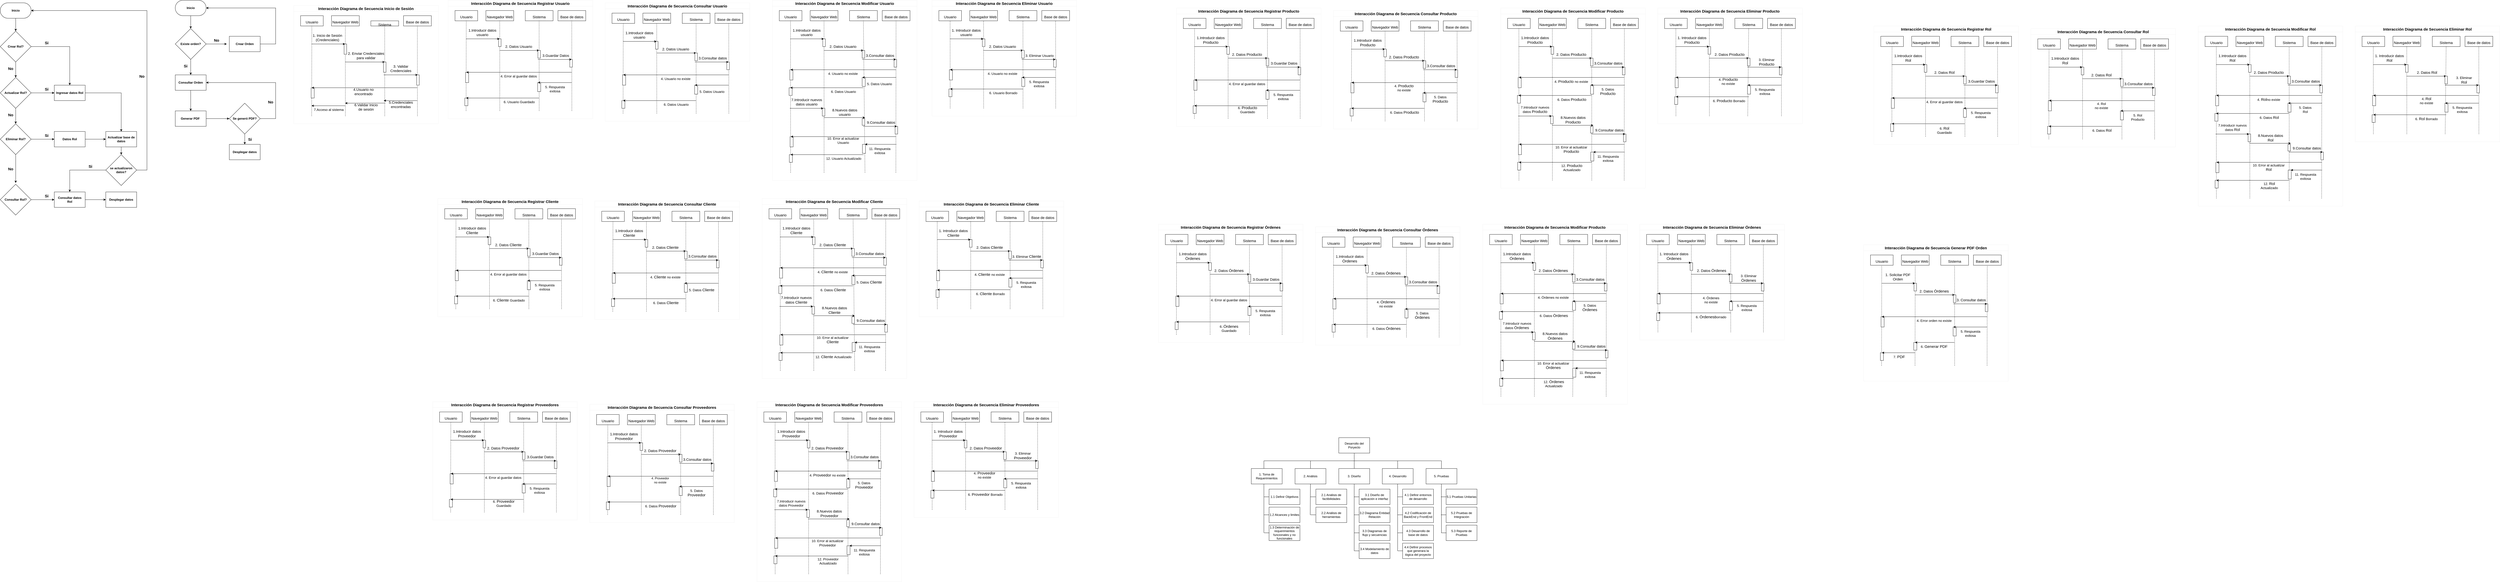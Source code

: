 <mxfile version="20.4.0" type="github">
  <diagram id="joqbCZmskn7jGLNy2Fwb" name="Página-1">
    <mxGraphModel dx="1381" dy="1933" grid="1" gridSize="10" guides="1" tooltips="1" connect="1" arrows="1" fold="1" page="1" pageScale="1" pageWidth="827" pageHeight="1169" math="0" shadow="0">
      <root>
        <mxCell id="0" />
        <mxCell id="1" parent="0" />
        <mxCell id="ZXjlYHLIUfhEoB1K2fzu-16" style="edgeStyle=orthogonalEdgeStyle;rounded=0;orthogonalLoop=1;jettySize=auto;html=1;exitX=0.5;exitY=1;exitDx=0;exitDy=0;entryX=0.5;entryY=0;entryDx=0;entryDy=0;fontStyle=1" parent="1" source="ZXjlYHLIUfhEoB1K2fzu-1" target="ZXjlYHLIUfhEoB1K2fzu-2" edge="1">
          <mxGeometry relative="1" as="geometry" />
        </mxCell>
        <mxCell id="ZXjlYHLIUfhEoB1K2fzu-1" value="Inicio" style="rounded=1;whiteSpace=wrap;html=1;arcSize=50;fontStyle=1" parent="1" vertex="1">
          <mxGeometry x="90" y="-1090" width="120" height="60" as="geometry" />
        </mxCell>
        <mxCell id="ZXjlYHLIUfhEoB1K2fzu-17" style="edgeStyle=orthogonalEdgeStyle;rounded=0;orthogonalLoop=1;jettySize=auto;html=1;fontStyle=1" parent="1" source="ZXjlYHLIUfhEoB1K2fzu-2" target="ZXjlYHLIUfhEoB1K2fzu-12" edge="1">
          <mxGeometry relative="1" as="geometry" />
        </mxCell>
        <mxCell id="ZXjlYHLIUfhEoB1K2fzu-25" style="edgeStyle=orthogonalEdgeStyle;rounded=0;orthogonalLoop=1;jettySize=auto;html=1;fontStyle=1" parent="1" source="ZXjlYHLIUfhEoB1K2fzu-2" target="ZXjlYHLIUfhEoB1K2fzu-7" edge="1">
          <mxGeometry relative="1" as="geometry" />
        </mxCell>
        <mxCell id="ZXjlYHLIUfhEoB1K2fzu-2" value="Crear Rol?" style="rhombus;whiteSpace=wrap;html=1;fontStyle=1" parent="1" vertex="1">
          <mxGeometry x="90" y="-980" width="120" height="120" as="geometry" />
        </mxCell>
        <mxCell id="ZXjlYHLIUfhEoB1K2fzu-26" style="edgeStyle=orthogonalEdgeStyle;rounded=0;orthogonalLoop=1;jettySize=auto;html=1;entryX=0.5;entryY=0;entryDx=0;entryDy=0;fontStyle=1" parent="1" source="ZXjlYHLIUfhEoB1K2fzu-7" target="ZXjlYHLIUfhEoB1K2fzu-9" edge="1">
          <mxGeometry relative="1" as="geometry" />
        </mxCell>
        <mxCell id="ZXjlYHLIUfhEoB1K2fzu-7" value="Ingresar datos Rol" style="rounded=0;whiteSpace=wrap;html=1;fontStyle=1" parent="1" vertex="1">
          <mxGeometry x="300" y="-770" width="120" height="60" as="geometry" />
        </mxCell>
        <mxCell id="ZXjlYHLIUfhEoB1K2fzu-21" style="edgeStyle=orthogonalEdgeStyle;rounded=0;orthogonalLoop=1;jettySize=auto;html=1;entryX=0;entryY=0.5;entryDx=0;entryDy=0;fontStyle=1" parent="1" source="ZXjlYHLIUfhEoB1K2fzu-8" target="ZXjlYHLIUfhEoB1K2fzu-9" edge="1">
          <mxGeometry relative="1" as="geometry" />
        </mxCell>
        <mxCell id="ZXjlYHLIUfhEoB1K2fzu-8" value="Datos Rol" style="rounded=0;whiteSpace=wrap;html=1;fontStyle=1" parent="1" vertex="1">
          <mxGeometry x="300" y="-590" width="120" height="60" as="geometry" />
        </mxCell>
        <mxCell id="ZXjlYHLIUfhEoB1K2fzu-28" style="edgeStyle=orthogonalEdgeStyle;rounded=0;orthogonalLoop=1;jettySize=auto;html=1;fontStyle=1" parent="1" source="ZXjlYHLIUfhEoB1K2fzu-9" target="ZXjlYHLIUfhEoB1K2fzu-14" edge="1">
          <mxGeometry relative="1" as="geometry" />
        </mxCell>
        <mxCell id="ZXjlYHLIUfhEoB1K2fzu-9" value="Actualizar base de datos" style="rounded=0;whiteSpace=wrap;html=1;fontStyle=1" parent="1" vertex="1">
          <mxGeometry x="500" y="-590" width="120" height="60" as="geometry" />
        </mxCell>
        <mxCell id="ZXjlYHLIUfhEoB1K2fzu-10" value="Desplegar datos" style="rounded=0;whiteSpace=wrap;html=1;fontStyle=1" parent="1" vertex="1">
          <mxGeometry x="500" y="-355" width="120" height="60" as="geometry" />
        </mxCell>
        <mxCell id="ZXjlYHLIUfhEoB1K2fzu-23" style="edgeStyle=orthogonalEdgeStyle;rounded=0;orthogonalLoop=1;jettySize=auto;html=1;entryX=0;entryY=0.5;entryDx=0;entryDy=0;fontStyle=1" parent="1" source="ZXjlYHLIUfhEoB1K2fzu-11" target="ZXjlYHLIUfhEoB1K2fzu-10" edge="1">
          <mxGeometry relative="1" as="geometry" />
        </mxCell>
        <mxCell id="ZXjlYHLIUfhEoB1K2fzu-11" value="Consultar datos&lt;br&gt;Rol" style="rounded=0;whiteSpace=wrap;html=1;fontStyle=1" parent="1" vertex="1">
          <mxGeometry x="300" y="-355" width="120" height="60" as="geometry" />
        </mxCell>
        <mxCell id="ZXjlYHLIUfhEoB1K2fzu-18" style="edgeStyle=orthogonalEdgeStyle;rounded=0;orthogonalLoop=1;jettySize=auto;html=1;entryX=0.5;entryY=0;entryDx=0;entryDy=0;fontStyle=1" parent="1" source="ZXjlYHLIUfhEoB1K2fzu-12" target="ZXjlYHLIUfhEoB1K2fzu-13" edge="1">
          <mxGeometry relative="1" as="geometry" />
        </mxCell>
        <mxCell id="ZXjlYHLIUfhEoB1K2fzu-24" style="edgeStyle=orthogonalEdgeStyle;rounded=0;orthogonalLoop=1;jettySize=auto;html=1;entryX=0;entryY=0.5;entryDx=0;entryDy=0;fontStyle=1" parent="1" source="ZXjlYHLIUfhEoB1K2fzu-12" target="ZXjlYHLIUfhEoB1K2fzu-7" edge="1">
          <mxGeometry relative="1" as="geometry" />
        </mxCell>
        <mxCell id="ZXjlYHLIUfhEoB1K2fzu-12" value="Actualizar Rol?" style="rhombus;whiteSpace=wrap;html=1;fontStyle=1" parent="1" vertex="1">
          <mxGeometry x="90" y="-800" width="120" height="120" as="geometry" />
        </mxCell>
        <mxCell id="ZXjlYHLIUfhEoB1K2fzu-19" style="edgeStyle=orthogonalEdgeStyle;rounded=0;orthogonalLoop=1;jettySize=auto;html=1;fontStyle=1" parent="1" source="ZXjlYHLIUfhEoB1K2fzu-13" edge="1">
          <mxGeometry relative="1" as="geometry">
            <mxPoint x="150" y="-390" as="targetPoint" />
          </mxGeometry>
        </mxCell>
        <mxCell id="ZXjlYHLIUfhEoB1K2fzu-20" style="edgeStyle=orthogonalEdgeStyle;rounded=0;orthogonalLoop=1;jettySize=auto;html=1;entryX=0;entryY=0.5;entryDx=0;entryDy=0;fontStyle=1" parent="1" source="ZXjlYHLIUfhEoB1K2fzu-13" target="ZXjlYHLIUfhEoB1K2fzu-8" edge="1">
          <mxGeometry relative="1" as="geometry" />
        </mxCell>
        <mxCell id="ZXjlYHLIUfhEoB1K2fzu-13" value="Eliminar Rol?" style="rhombus;whiteSpace=wrap;html=1;fontStyle=1" parent="1" vertex="1">
          <mxGeometry x="90" y="-620" width="120" height="120" as="geometry" />
        </mxCell>
        <mxCell id="ZXjlYHLIUfhEoB1K2fzu-27" style="edgeStyle=orthogonalEdgeStyle;rounded=0;orthogonalLoop=1;jettySize=auto;html=1;fontStyle=1" parent="1" source="ZXjlYHLIUfhEoB1K2fzu-14" target="ZXjlYHLIUfhEoB1K2fzu-11" edge="1">
          <mxGeometry relative="1" as="geometry" />
        </mxCell>
        <mxCell id="ZXjlYHLIUfhEoB1K2fzu-29" style="edgeStyle=orthogonalEdgeStyle;rounded=0;orthogonalLoop=1;jettySize=auto;html=1;entryX=1;entryY=0.5;entryDx=0;entryDy=0;fontStyle=1" parent="1" source="ZXjlYHLIUfhEoB1K2fzu-14" target="ZXjlYHLIUfhEoB1K2fzu-1" edge="1">
          <mxGeometry relative="1" as="geometry">
            <Array as="points">
              <mxPoint x="660" y="-440" />
              <mxPoint x="660" y="-1060" />
            </Array>
          </mxGeometry>
        </mxCell>
        <mxCell id="ZXjlYHLIUfhEoB1K2fzu-14" value="se actualizaron datos?" style="rhombus;whiteSpace=wrap;html=1;fontStyle=1" parent="1" vertex="1">
          <mxGeometry x="500" y="-500" width="120" height="120" as="geometry" />
        </mxCell>
        <mxCell id="ZXjlYHLIUfhEoB1K2fzu-22" style="edgeStyle=orthogonalEdgeStyle;rounded=0;orthogonalLoop=1;jettySize=auto;html=1;entryX=0;entryY=0.5;entryDx=0;entryDy=0;fontStyle=1" parent="1" source="ZXjlYHLIUfhEoB1K2fzu-15" target="ZXjlYHLIUfhEoB1K2fzu-11" edge="1">
          <mxGeometry relative="1" as="geometry" />
        </mxCell>
        <mxCell id="ZXjlYHLIUfhEoB1K2fzu-15" value="Consultar Rol?" style="rhombus;whiteSpace=wrap;html=1;fontStyle=1" parent="1" vertex="1">
          <mxGeometry x="90" y="-385" width="120" height="120" as="geometry" />
        </mxCell>
        <mxCell id="ZXjlYHLIUfhEoB1K2fzu-30" value="No" style="text;html=1;align=center;verticalAlign=middle;resizable=0;points=[];autosize=1;strokeColor=none;fillColor=none;strokeWidth=0;fontSize=15;fontStyle=1" parent="1" vertex="1">
          <mxGeometry x="110" y="-850" width="40" height="30" as="geometry" />
        </mxCell>
        <mxCell id="ZXjlYHLIUfhEoB1K2fzu-31" value="No" style="text;html=1;align=center;verticalAlign=middle;resizable=0;points=[];autosize=1;strokeColor=none;fillColor=none;strokeWidth=0;fontSize=15;fontStyle=1" parent="1" vertex="1">
          <mxGeometry x="110" y="-670" width="40" height="30" as="geometry" />
        </mxCell>
        <mxCell id="ZXjlYHLIUfhEoB1K2fzu-32" value="No" style="text;html=1;align=center;verticalAlign=middle;resizable=0;points=[];autosize=1;strokeColor=none;fillColor=none;strokeWidth=0;fontSize=15;fontStyle=1" parent="1" vertex="1">
          <mxGeometry x="110" y="-460" width="40" height="30" as="geometry" />
        </mxCell>
        <mxCell id="ZXjlYHLIUfhEoB1K2fzu-33" value="No" style="text;html=1;align=center;verticalAlign=middle;resizable=0;points=[];autosize=1;strokeColor=none;fillColor=none;strokeWidth=0;fontSize=15;fontStyle=1" parent="1" vertex="1">
          <mxGeometry x="620" y="-820" width="40" height="30" as="geometry" />
        </mxCell>
        <mxCell id="ZXjlYHLIUfhEoB1K2fzu-34" value="Si" style="text;html=1;align=center;verticalAlign=middle;resizable=0;points=[];autosize=1;strokeColor=none;fillColor=none;strokeWidth=0;fontSize=15;fontStyle=1" parent="1" vertex="1">
          <mxGeometry x="250" y="-950" width="40" height="30" as="geometry" />
        </mxCell>
        <mxCell id="ZXjlYHLIUfhEoB1K2fzu-35" value="Si" style="text;html=1;align=center;verticalAlign=middle;resizable=0;points=[];autosize=1;strokeColor=none;fillColor=none;strokeWidth=0;fontSize=15;fontStyle=1" parent="1" vertex="1">
          <mxGeometry x="250" y="-770" width="40" height="30" as="geometry" />
        </mxCell>
        <mxCell id="ZXjlYHLIUfhEoB1K2fzu-36" value="Si" style="text;html=1;align=center;verticalAlign=middle;resizable=0;points=[];autosize=1;strokeColor=none;fillColor=none;strokeWidth=0;fontSize=15;fontStyle=1" parent="1" vertex="1">
          <mxGeometry x="250" y="-590" width="40" height="30" as="geometry" />
        </mxCell>
        <mxCell id="ZXjlYHLIUfhEoB1K2fzu-37" value="Si" style="text;html=1;align=center;verticalAlign=middle;resizable=0;points=[];autosize=1;strokeColor=none;fillColor=none;strokeWidth=0;fontSize=15;fontStyle=1" parent="1" vertex="1">
          <mxGeometry x="250" y="-355" width="40" height="30" as="geometry" />
        </mxCell>
        <mxCell id="ZXjlYHLIUfhEoB1K2fzu-38" value="Si" style="text;html=1;align=center;verticalAlign=middle;resizable=0;points=[];autosize=1;strokeColor=none;fillColor=none;strokeWidth=0;fontSize=15;fontStyle=1" parent="1" vertex="1">
          <mxGeometry x="420" y="-470" width="40" height="30" as="geometry" />
        </mxCell>
        <mxCell id="ZXjlYHLIUfhEoB1K2fzu-39" style="edgeStyle=orthogonalEdgeStyle;rounded=0;orthogonalLoop=1;jettySize=auto;html=1;exitX=0.5;exitY=1;exitDx=0;exitDy=0;entryX=0.5;entryY=0;entryDx=0;entryDy=0;fontStyle=1" parent="1" source="ZXjlYHLIUfhEoB1K2fzu-40" target="ZXjlYHLIUfhEoB1K2fzu-43" edge="1">
          <mxGeometry relative="1" as="geometry" />
        </mxCell>
        <mxCell id="ZXjlYHLIUfhEoB1K2fzu-40" value="Inicio" style="rounded=1;whiteSpace=wrap;html=1;arcSize=50;fontStyle=1" parent="1" vertex="1">
          <mxGeometry x="770" y="-1100" width="120" height="60" as="geometry" />
        </mxCell>
        <mxCell id="ZXjlYHLIUfhEoB1K2fzu-41" style="edgeStyle=orthogonalEdgeStyle;rounded=0;orthogonalLoop=1;jettySize=auto;html=1;fontStyle=1" parent="1" source="ZXjlYHLIUfhEoB1K2fzu-43" edge="1">
          <mxGeometry relative="1" as="geometry">
            <mxPoint x="830" y="-810" as="targetPoint" />
          </mxGeometry>
        </mxCell>
        <mxCell id="ZXjlYHLIUfhEoB1K2fzu-77" style="edgeStyle=orthogonalEdgeStyle;rounded=0;orthogonalLoop=1;jettySize=auto;html=1;fontSize=15;" parent="1" source="ZXjlYHLIUfhEoB1K2fzu-43" edge="1">
          <mxGeometry relative="1" as="geometry">
            <mxPoint x="970" y="-930" as="targetPoint" />
          </mxGeometry>
        </mxCell>
        <mxCell id="ZXjlYHLIUfhEoB1K2fzu-43" value="Existe orden?" style="rhombus;whiteSpace=wrap;html=1;fontStyle=1" parent="1" vertex="1">
          <mxGeometry x="770" y="-990" width="120" height="120" as="geometry" />
        </mxCell>
        <mxCell id="ZXjlYHLIUfhEoB1K2fzu-73" style="edgeStyle=orthogonalEdgeStyle;rounded=0;orthogonalLoop=1;jettySize=auto;html=1;entryX=1;entryY=0.5;entryDx=0;entryDy=0;fontSize=15;" parent="1" source="ZXjlYHLIUfhEoB1K2fzu-45" target="ZXjlYHLIUfhEoB1K2fzu-40" edge="1">
          <mxGeometry relative="1" as="geometry">
            <Array as="points">
              <mxPoint x="1160" y="-930" />
              <mxPoint x="1160" y="-1070" />
            </Array>
          </mxGeometry>
        </mxCell>
        <mxCell id="ZXjlYHLIUfhEoB1K2fzu-45" value="Crear Orden" style="rounded=0;whiteSpace=wrap;html=1;fontStyle=1" parent="1" vertex="1">
          <mxGeometry x="980" y="-960" width="120" height="60" as="geometry" />
        </mxCell>
        <mxCell id="ZXjlYHLIUfhEoB1K2fzu-64" value="No" style="text;html=1;align=center;verticalAlign=middle;resizable=0;points=[];autosize=1;strokeColor=none;fillColor=none;strokeWidth=0;fontSize=15;fontStyle=1" parent="1" vertex="1">
          <mxGeometry x="910" y="-960" width="40" height="30" as="geometry" />
        </mxCell>
        <mxCell id="ZXjlYHLIUfhEoB1K2fzu-68" value="Si" style="text;html=1;align=center;verticalAlign=middle;resizable=0;points=[];autosize=1;strokeColor=none;fillColor=none;strokeWidth=0;fontSize=15;fontStyle=1" parent="1" vertex="1">
          <mxGeometry x="790" y="-860" width="40" height="30" as="geometry" />
        </mxCell>
        <mxCell id="ZXjlYHLIUfhEoB1K2fzu-69" value="Si" style="text;html=1;align=center;verticalAlign=middle;resizable=0;points=[];autosize=1;strokeColor=none;fillColor=none;strokeWidth=0;fontSize=15;fontStyle=1" parent="1" vertex="1">
          <mxGeometry x="1040" y="-575" width="40" height="30" as="geometry" />
        </mxCell>
        <mxCell id="ZXjlYHLIUfhEoB1K2fzu-78" style="edgeStyle=orthogonalEdgeStyle;rounded=0;orthogonalLoop=1;jettySize=auto;html=1;entryX=0.5;entryY=0;entryDx=0;entryDy=0;fontSize=15;" parent="1" source="ZXjlYHLIUfhEoB1K2fzu-74" target="ZXjlYHLIUfhEoB1K2fzu-75" edge="1">
          <mxGeometry relative="1" as="geometry" />
        </mxCell>
        <mxCell id="ZXjlYHLIUfhEoB1K2fzu-74" value="Consultar Orden" style="rounded=0;whiteSpace=wrap;html=1;fontStyle=1" parent="1" vertex="1">
          <mxGeometry x="770" y="-810" width="120" height="60" as="geometry" />
        </mxCell>
        <mxCell id="ZXjlYHLIUfhEoB1K2fzu-79" style="edgeStyle=orthogonalEdgeStyle;rounded=0;orthogonalLoop=1;jettySize=auto;html=1;entryX=0;entryY=0.5;entryDx=0;entryDy=0;fontSize=15;" parent="1" source="ZXjlYHLIUfhEoB1K2fzu-75" target="ZXjlYHLIUfhEoB1K2fzu-76" edge="1">
          <mxGeometry relative="1" as="geometry" />
        </mxCell>
        <mxCell id="ZXjlYHLIUfhEoB1K2fzu-75" value="Generar PDF&amp;nbsp;" style="rounded=0;whiteSpace=wrap;html=1;fontStyle=1" parent="1" vertex="1">
          <mxGeometry x="770" y="-670" width="120" height="60" as="geometry" />
        </mxCell>
        <mxCell id="ZXjlYHLIUfhEoB1K2fzu-80" style="edgeStyle=orthogonalEdgeStyle;rounded=0;orthogonalLoop=1;jettySize=auto;html=1;entryX=1;entryY=0.5;entryDx=0;entryDy=0;fontSize=15;" parent="1" source="ZXjlYHLIUfhEoB1K2fzu-76" target="ZXjlYHLIUfhEoB1K2fzu-74" edge="1">
          <mxGeometry relative="1" as="geometry">
            <Array as="points">
              <mxPoint x="1160" y="-640" />
              <mxPoint x="1160" y="-780" />
            </Array>
          </mxGeometry>
        </mxCell>
        <mxCell id="ZXjlYHLIUfhEoB1K2fzu-84" style="edgeStyle=orthogonalEdgeStyle;rounded=0;orthogonalLoop=1;jettySize=auto;html=1;entryX=0.5;entryY=0;entryDx=0;entryDy=0;fontSize=15;" parent="1" source="ZXjlYHLIUfhEoB1K2fzu-76" target="ZXjlYHLIUfhEoB1K2fzu-82" edge="1">
          <mxGeometry relative="1" as="geometry" />
        </mxCell>
        <mxCell id="ZXjlYHLIUfhEoB1K2fzu-76" value="Se generó PDF?" style="rhombus;whiteSpace=wrap;html=1;fontStyle=1" parent="1" vertex="1">
          <mxGeometry x="980" y="-700" width="120" height="120" as="geometry" />
        </mxCell>
        <mxCell id="ZXjlYHLIUfhEoB1K2fzu-81" value="No" style="text;html=1;align=center;verticalAlign=middle;resizable=0;points=[];autosize=1;strokeColor=none;fillColor=none;strokeWidth=0;fontSize=15;fontStyle=1" parent="1" vertex="1">
          <mxGeometry x="1120" y="-720" width="40" height="30" as="geometry" />
        </mxCell>
        <mxCell id="ZXjlYHLIUfhEoB1K2fzu-82" value="Desplegar datos" style="rounded=0;whiteSpace=wrap;html=1;fontStyle=1" parent="1" vertex="1">
          <mxGeometry x="980" y="-540" width="120" height="60" as="geometry" />
        </mxCell>
        <mxCell id="ZXjlYHLIUfhEoB1K2fzu-86" value="Interacción Diagrama de Secuencia Inicio de Sesión" style="swimlane;strokeWidth=0;fontSize=15;" parent="1" vertex="1">
          <mxGeometry x="1230" y="-1080" width="562" height="460" as="geometry" />
        </mxCell>
        <mxCell id="ZXjlYHLIUfhEoB1K2fzu-91" value="&lt;font style=&quot;font-size: 14px;&quot;&gt;Usuario&lt;/font&gt;" style="rounded=0;whiteSpace=wrap;html=1;strokeWidth=1;fontSize=29;" parent="ZXjlYHLIUfhEoB1K2fzu-86" vertex="1">
          <mxGeometry x="27" y="40" width="88" height="40" as="geometry" />
        </mxCell>
        <mxCell id="ZXjlYHLIUfhEoB1K2fzu-92" value="&lt;font style=&quot;font-size: 14px; line-height: 1.2;&quot;&gt;Navegador Web&lt;/font&gt;" style="rounded=0;whiteSpace=wrap;html=1;strokeWidth=1;fontSize=29;" parent="ZXjlYHLIUfhEoB1K2fzu-86" vertex="1">
          <mxGeometry x="147" y="40" width="108" height="40" as="geometry" />
        </mxCell>
        <mxCell id="ZXjlYHLIUfhEoB1K2fzu-93" value="&lt;font style=&quot;font-size: 14px; line-height: 1.2;&quot;&gt;Sistema&lt;/font&gt;" style="rounded=0;whiteSpace=wrap;html=1;strokeWidth=1;fontSize=29;" parent="ZXjlYHLIUfhEoB1K2fzu-86" vertex="1">
          <mxGeometry x="300" y="60" width="108" height="20" as="geometry" />
        </mxCell>
        <mxCell id="ZXjlYHLIUfhEoB1K2fzu-94" value="&lt;font style=&quot;font-size: 14px; line-height: 1.2;&quot;&gt;Base de datos&lt;/font&gt;" style="rounded=0;whiteSpace=wrap;html=1;strokeWidth=1;fontSize=29;" parent="ZXjlYHLIUfhEoB1K2fzu-86" vertex="1">
          <mxGeometry x="427" y="40" width="108" height="40" as="geometry" />
        </mxCell>
        <mxCell id="ZXjlYHLIUfhEoB1K2fzu-96" value="" style="endArrow=none;dashed=1;html=1;rounded=0;fontSize=14;" parent="ZXjlYHLIUfhEoB1K2fzu-86" edge="1">
          <mxGeometry width="50" height="50" relative="1" as="geometry">
            <mxPoint x="201" y="430" as="sourcePoint" />
            <mxPoint x="200.79" y="80" as="targetPoint" />
          </mxGeometry>
        </mxCell>
        <mxCell id="ZXjlYHLIUfhEoB1K2fzu-97" value="" style="endArrow=none;dashed=1;html=1;rounded=0;fontSize=14;" parent="ZXjlYHLIUfhEoB1K2fzu-86" edge="1">
          <mxGeometry width="50" height="50" relative="1" as="geometry">
            <mxPoint x="354" y="430" as="sourcePoint" />
            <mxPoint x="353.75" y="80" as="targetPoint" />
          </mxGeometry>
        </mxCell>
        <mxCell id="ZXjlYHLIUfhEoB1K2fzu-98" value="" style="endArrow=none;dashed=1;html=1;rounded=0;fontSize=14;" parent="ZXjlYHLIUfhEoB1K2fzu-86" edge="1">
          <mxGeometry width="50" height="50" relative="1" as="geometry">
            <mxPoint x="481" y="430" as="sourcePoint" />
            <mxPoint x="480.66" y="80" as="targetPoint" />
          </mxGeometry>
        </mxCell>
        <mxCell id="ZXjlYHLIUfhEoB1K2fzu-99" value="1. Inicio de Sesión&lt;br&gt;(Credenciales)" style="text;html=1;align=center;verticalAlign=middle;resizable=0;points=[];autosize=1;strokeColor=none;fillColor=none;fontSize=14;" parent="ZXjlYHLIUfhEoB1K2fzu-86" vertex="1">
          <mxGeometry x="61" y="100" width="140" height="50" as="geometry" />
        </mxCell>
        <mxCell id="ZXjlYHLIUfhEoB1K2fzu-101" value="" style="rounded=0;whiteSpace=wrap;html=1;strokeWidth=1;fontSize=14;" parent="ZXjlYHLIUfhEoB1K2fzu-86" vertex="1">
          <mxGeometry x="196" y="150" width="10" height="40" as="geometry" />
        </mxCell>
        <mxCell id="ZXjlYHLIUfhEoB1K2fzu-102" value="2. Enviar Credenciales&lt;br&gt;para validar" style="text;html=1;align=center;verticalAlign=middle;resizable=0;points=[];autosize=1;strokeColor=none;fillColor=none;fontSize=14;" parent="ZXjlYHLIUfhEoB1K2fzu-86" vertex="1">
          <mxGeometry x="201" y="170" width="160" height="50" as="geometry" />
        </mxCell>
        <mxCell id="ZXjlYHLIUfhEoB1K2fzu-103" value="" style="endArrow=classic;html=1;rounded=0;fontSize=14;entryX=0.5;entryY=0;entryDx=0;entryDy=0;" parent="ZXjlYHLIUfhEoB1K2fzu-86" target="ZXjlYHLIUfhEoB1K2fzu-104" edge="1">
          <mxGeometry width="50" height="50" relative="1" as="geometry">
            <mxPoint x="200" y="220.0" as="sourcePoint" />
            <mxPoint x="340" y="220" as="targetPoint" />
          </mxGeometry>
        </mxCell>
        <mxCell id="ZXjlYHLIUfhEoB1K2fzu-104" value="" style="rounded=0;whiteSpace=wrap;html=1;strokeWidth=1;fontSize=14;" parent="ZXjlYHLIUfhEoB1K2fzu-86" vertex="1">
          <mxGeometry x="349" y="220" width="10" height="40" as="geometry" />
        </mxCell>
        <mxCell id="ZXjlYHLIUfhEoB1K2fzu-108" value="3. Validar&lt;br&gt;Credenciales" style="text;html=1;align=center;verticalAlign=middle;resizable=0;points=[];autosize=1;strokeColor=none;fillColor=none;fontSize=14;" parent="ZXjlYHLIUfhEoB1K2fzu-86" vertex="1">
          <mxGeometry x="361" y="220" width="110" height="50" as="geometry" />
        </mxCell>
        <mxCell id="ZXjlYHLIUfhEoB1K2fzu-109" value="" style="endArrow=classic;html=1;rounded=0;fontSize=14;" parent="ZXjlYHLIUfhEoB1K2fzu-86" edge="1">
          <mxGeometry width="50" height="50" relative="1" as="geometry">
            <mxPoint x="350" y="270" as="sourcePoint" />
            <mxPoint x="482" y="270" as="targetPoint" />
          </mxGeometry>
        </mxCell>
        <mxCell id="ZXjlYHLIUfhEoB1K2fzu-110" value="" style="rounded=0;whiteSpace=wrap;html=1;strokeWidth=1;fontSize=14;" parent="ZXjlYHLIUfhEoB1K2fzu-86" vertex="1">
          <mxGeometry x="478" y="270" width="10" height="40" as="geometry" />
        </mxCell>
        <mxCell id="ZXjlYHLIUfhEoB1K2fzu-116" style="edgeStyle=orthogonalEdgeStyle;rounded=0;orthogonalLoop=1;jettySize=auto;html=1;exitX=0.5;exitY=1;exitDx=0;exitDy=0;fontSize=14;" parent="ZXjlYHLIUfhEoB1K2fzu-86" source="ZXjlYHLIUfhEoB1K2fzu-115" target="ZXjlYHLIUfhEoB1K2fzu-115" edge="1">
          <mxGeometry relative="1" as="geometry" />
        </mxCell>
        <mxCell id="ZXjlYHLIUfhEoB1K2fzu-119" value="4.Usuario no&lt;br&gt;encontrado" style="text;html=1;align=center;verticalAlign=middle;resizable=0;points=[];autosize=1;strokeColor=none;fillColor=none;fontSize=14;" parent="ZXjlYHLIUfhEoB1K2fzu-86" vertex="1">
          <mxGeometry x="221" y="310" width="100" height="50" as="geometry" />
        </mxCell>
        <mxCell id="ZXjlYHLIUfhEoB1K2fzu-95" value="" style="endArrow=none;dashed=1;html=1;rounded=0;fontSize=14;" parent="ZXjlYHLIUfhEoB1K2fzu-86" edge="1">
          <mxGeometry width="50" height="50" relative="1" as="geometry">
            <mxPoint x="70" y="430" as="sourcePoint" />
            <mxPoint x="70.71" y="80" as="targetPoint" />
          </mxGeometry>
        </mxCell>
        <mxCell id="ZXjlYHLIUfhEoB1K2fzu-100" value="" style="endArrow=classic;html=1;rounded=0;fontSize=14;" parent="ZXjlYHLIUfhEoB1K2fzu-86" edge="1">
          <mxGeometry width="50" height="50" relative="1" as="geometry">
            <mxPoint x="70" y="150" as="sourcePoint" />
            <mxPoint x="200" y="150" as="targetPoint" />
          </mxGeometry>
        </mxCell>
        <mxCell id="ZXjlYHLIUfhEoB1K2fzu-115" value="" style="rounded=0;whiteSpace=wrap;html=1;strokeWidth=1;fontSize=14;" parent="ZXjlYHLIUfhEoB1K2fzu-86" vertex="1">
          <mxGeometry x="68" y="320" width="12" height="40" as="geometry" />
        </mxCell>
        <mxCell id="ZXjlYHLIUfhEoB1K2fzu-111" value="" style="endArrow=classic;html=1;rounded=0;fontSize=14;" parent="ZXjlYHLIUfhEoB1K2fzu-86" edge="1">
          <mxGeometry width="50" height="50" relative="1" as="geometry">
            <mxPoint x="480" y="320" as="sourcePoint" />
            <mxPoint x="70" y="320" as="targetPoint" />
          </mxGeometry>
        </mxCell>
        <mxCell id="ZXjlYHLIUfhEoB1K2fzu-124" value="" style="endArrow=classic;html=1;rounded=0;fontSize=14;" parent="ZXjlYHLIUfhEoB1K2fzu-86" edge="1">
          <mxGeometry width="50" height="50" relative="1" as="geometry">
            <mxPoint x="480" y="370" as="sourcePoint" />
            <mxPoint x="350" y="370" as="targetPoint" />
          </mxGeometry>
        </mxCell>
        <mxCell id="ZXjlYHLIUfhEoB1K2fzu-125" value="5.Credenciales&lt;br&gt;encontradas" style="text;html=1;align=center;verticalAlign=middle;resizable=0;points=[];autosize=1;strokeColor=none;fillColor=none;fontSize=14;" parent="ZXjlYHLIUfhEoB1K2fzu-86" vertex="1">
          <mxGeometry x="356" y="360" width="120" height="50" as="geometry" />
        </mxCell>
        <mxCell id="ZXjlYHLIUfhEoB1K2fzu-127" value="6.Validar Inicio&lt;br&gt;de sesión" style="text;html=1;align=center;verticalAlign=middle;resizable=0;points=[];autosize=1;strokeColor=none;fillColor=none;fontSize=14;" parent="ZXjlYHLIUfhEoB1K2fzu-86" vertex="1">
          <mxGeometry x="226" y="370" width="110" height="50" as="geometry" />
        </mxCell>
        <mxCell id="ZXjlYHLIUfhEoB1K2fzu-128" value="7.Acceso al sistema" style="text;html=1;align=center;verticalAlign=middle;resizable=0;points=[];autosize=1;strokeColor=none;fillColor=none;fontSize=13;" parent="ZXjlYHLIUfhEoB1K2fzu-86" vertex="1">
          <mxGeometry x="66.0" y="390" width="140" height="30" as="geometry" />
        </mxCell>
        <mxCell id="ZXjlYHLIUfhEoB1K2fzu-129" value="" style="endArrow=classic;html=1;rounded=0;fontSize=14;" parent="ZXjlYHLIUfhEoB1K2fzu-86" edge="1">
          <mxGeometry width="50" height="50" relative="1" as="geometry">
            <mxPoint x="200" y="390" as="sourcePoint" />
            <mxPoint x="69.64" y="390" as="targetPoint" />
          </mxGeometry>
        </mxCell>
        <mxCell id="ZXjlYHLIUfhEoB1K2fzu-126" value="" style="endArrow=classic;html=1;rounded=0;fontSize=14;exitX=0.003;exitY=0.393;exitDx=0;exitDy=0;exitPerimeter=0;" parent="1" source="ZXjlYHLIUfhEoB1K2fzu-125" edge="1">
          <mxGeometry width="50" height="50" relative="1" as="geometry">
            <mxPoint x="1580" y="-700" as="sourcePoint" />
            <mxPoint x="1430" y="-700" as="targetPoint" />
          </mxGeometry>
        </mxCell>
        <mxCell id="ZXjlYHLIUfhEoB1K2fzu-160" value="Interacción Diagrama de Secuencia Registrar Usuario" style="swimlane;strokeWidth=0;fontSize=15;" parent="1" vertex="1">
          <mxGeometry x="1830" y="-1100" width="562" height="460" as="geometry" />
        </mxCell>
        <mxCell id="ZXjlYHLIUfhEoB1K2fzu-161" value="&lt;font style=&quot;font-size: 14px;&quot;&gt;Usuario&lt;/font&gt;" style="rounded=0;whiteSpace=wrap;html=1;strokeWidth=1;fontSize=29;" parent="ZXjlYHLIUfhEoB1K2fzu-160" vertex="1">
          <mxGeometry x="27" y="40" width="88" height="40" as="geometry" />
        </mxCell>
        <mxCell id="ZXjlYHLIUfhEoB1K2fzu-162" value="&lt;font style=&quot;font-size: 14px; line-height: 1.2;&quot;&gt;Navegador Web&lt;/font&gt;" style="rounded=0;whiteSpace=wrap;html=1;strokeWidth=1;fontSize=29;" parent="ZXjlYHLIUfhEoB1K2fzu-160" vertex="1">
          <mxGeometry x="147" y="40" width="108" height="40" as="geometry" />
        </mxCell>
        <mxCell id="ZXjlYHLIUfhEoB1K2fzu-163" value="&lt;font style=&quot;font-size: 14px; line-height: 1.2;&quot;&gt;Sistema&lt;/font&gt;" style="rounded=0;whiteSpace=wrap;html=1;strokeWidth=1;fontSize=29;" parent="ZXjlYHLIUfhEoB1K2fzu-160" vertex="1">
          <mxGeometry x="300" y="40" width="108" height="40" as="geometry" />
        </mxCell>
        <mxCell id="ZXjlYHLIUfhEoB1K2fzu-164" value="&lt;font style=&quot;font-size: 14px; line-height: 1.2;&quot;&gt;Base de datos&lt;/font&gt;" style="rounded=0;whiteSpace=wrap;html=1;strokeWidth=1;fontSize=29;" parent="ZXjlYHLIUfhEoB1K2fzu-160" vertex="1">
          <mxGeometry x="427" y="40" width="108" height="40" as="geometry" />
        </mxCell>
        <mxCell id="ZXjlYHLIUfhEoB1K2fzu-165" value="" style="endArrow=none;dashed=1;html=1;rounded=0;fontSize=14;" parent="ZXjlYHLIUfhEoB1K2fzu-160" edge="1">
          <mxGeometry width="50" height="50" relative="1" as="geometry">
            <mxPoint x="201" y="430" as="sourcePoint" />
            <mxPoint x="200.79" y="80" as="targetPoint" />
          </mxGeometry>
        </mxCell>
        <mxCell id="ZXjlYHLIUfhEoB1K2fzu-166" value="" style="endArrow=none;dashed=1;html=1;rounded=0;fontSize=14;" parent="ZXjlYHLIUfhEoB1K2fzu-160" edge="1">
          <mxGeometry width="50" height="50" relative="1" as="geometry">
            <mxPoint x="354" y="430" as="sourcePoint" />
            <mxPoint x="353.75" y="80" as="targetPoint" />
          </mxGeometry>
        </mxCell>
        <mxCell id="ZXjlYHLIUfhEoB1K2fzu-167" value="" style="endArrow=none;dashed=1;html=1;rounded=0;fontSize=14;" parent="ZXjlYHLIUfhEoB1K2fzu-160" edge="1">
          <mxGeometry width="50" height="50" relative="1" as="geometry">
            <mxPoint x="481" y="430" as="sourcePoint" />
            <mxPoint x="480.66" y="80" as="targetPoint" />
          </mxGeometry>
        </mxCell>
        <mxCell id="ZXjlYHLIUfhEoB1K2fzu-168" value="1.Introducir datos&lt;br&gt;usuario" style="text;html=1;align=center;verticalAlign=middle;resizable=0;points=[];autosize=1;strokeColor=none;fillColor=none;fontSize=14;" parent="ZXjlYHLIUfhEoB1K2fzu-160" vertex="1">
          <mxGeometry x="67.91" y="100" width="130" height="50" as="geometry" />
        </mxCell>
        <mxCell id="ZXjlYHLIUfhEoB1K2fzu-169" value="" style="rounded=0;whiteSpace=wrap;html=1;strokeWidth=1;fontSize=14;" parent="ZXjlYHLIUfhEoB1K2fzu-160" vertex="1">
          <mxGeometry x="196" y="150" width="10" height="30" as="geometry" />
        </mxCell>
        <mxCell id="ZXjlYHLIUfhEoB1K2fzu-170" value="2. Datos Usuario" style="text;html=1;align=center;verticalAlign=middle;resizable=0;points=[];autosize=1;strokeColor=none;fillColor=none;fontSize=14;" parent="ZXjlYHLIUfhEoB1K2fzu-160" vertex="1">
          <mxGeometry x="209" y="165" width="130" height="30" as="geometry" />
        </mxCell>
        <mxCell id="ZXjlYHLIUfhEoB1K2fzu-171" value="" style="endArrow=classic;html=1;rounded=0;fontSize=14;entryX=0.5;entryY=0;entryDx=0;entryDy=0;" parent="ZXjlYHLIUfhEoB1K2fzu-160" target="ZXjlYHLIUfhEoB1K2fzu-172" edge="1">
          <mxGeometry width="50" height="50" relative="1" as="geometry">
            <mxPoint x="200" y="195.0" as="sourcePoint" />
            <mxPoint x="340" y="195" as="targetPoint" />
          </mxGeometry>
        </mxCell>
        <mxCell id="ZXjlYHLIUfhEoB1K2fzu-172" value="" style="rounded=0;whiteSpace=wrap;html=1;strokeWidth=1;fontSize=14;" parent="ZXjlYHLIUfhEoB1K2fzu-160" vertex="1">
          <mxGeometry x="349" y="195" width="10" height="30" as="geometry" />
        </mxCell>
        <mxCell id="ZXjlYHLIUfhEoB1K2fzu-175" value="" style="rounded=0;whiteSpace=wrap;html=1;strokeWidth=1;fontSize=14;" parent="ZXjlYHLIUfhEoB1K2fzu-160" vertex="1">
          <mxGeometry x="473" y="230" width="10" height="30" as="geometry" />
        </mxCell>
        <mxCell id="ZXjlYHLIUfhEoB1K2fzu-176" style="edgeStyle=orthogonalEdgeStyle;rounded=0;orthogonalLoop=1;jettySize=auto;html=1;exitX=0.5;exitY=1;exitDx=0;exitDy=0;fontSize=14;" parent="ZXjlYHLIUfhEoB1K2fzu-160" source="ZXjlYHLIUfhEoB1K2fzu-180" target="ZXjlYHLIUfhEoB1K2fzu-180" edge="1">
          <mxGeometry relative="1" as="geometry" />
        </mxCell>
        <mxCell id="ZXjlYHLIUfhEoB1K2fzu-178" value="" style="endArrow=none;dashed=1;html=1;rounded=0;fontSize=14;" parent="ZXjlYHLIUfhEoB1K2fzu-160" edge="1">
          <mxGeometry width="50" height="50" relative="1" as="geometry">
            <mxPoint x="70" y="430" as="sourcePoint" />
            <mxPoint x="70.71" y="80" as="targetPoint" />
          </mxGeometry>
        </mxCell>
        <mxCell id="ZXjlYHLIUfhEoB1K2fzu-179" value="" style="endArrow=classic;html=1;rounded=0;fontSize=14;" parent="ZXjlYHLIUfhEoB1K2fzu-160" edge="1">
          <mxGeometry width="50" height="50" relative="1" as="geometry">
            <mxPoint x="70" y="150" as="sourcePoint" />
            <mxPoint x="200" y="150" as="targetPoint" />
          </mxGeometry>
        </mxCell>
        <mxCell id="ZXjlYHLIUfhEoB1K2fzu-180" value="" style="rounded=0;whiteSpace=wrap;html=1;strokeWidth=1;fontSize=14;" parent="ZXjlYHLIUfhEoB1K2fzu-160" vertex="1">
          <mxGeometry x="68" y="280" width="12" height="40" as="geometry" />
        </mxCell>
        <mxCell id="ZXjlYHLIUfhEoB1K2fzu-182" value="" style="endArrow=classic;html=1;rounded=0;fontSize=14;entryX=0.5;entryY=0;entryDx=0;entryDy=0;" parent="ZXjlYHLIUfhEoB1K2fzu-160" edge="1">
          <mxGeometry width="50" height="50" relative="1" as="geometry">
            <mxPoint x="349" y="230" as="sourcePoint" />
            <mxPoint x="480" y="230" as="targetPoint" />
          </mxGeometry>
        </mxCell>
        <mxCell id="ZXjlYHLIUfhEoB1K2fzu-183" value="3.Guardar Datos" style="text;html=1;align=center;verticalAlign=middle;resizable=0;points=[];autosize=1;strokeColor=none;fillColor=none;fontSize=14;" parent="ZXjlYHLIUfhEoB1K2fzu-160" vertex="1">
          <mxGeometry x="353" y="200" width="130" height="30" as="geometry" />
        </mxCell>
        <mxCell id="ZXjlYHLIUfhEoB1K2fzu-185" value="4. Error al guardar datos" style="text;html=1;align=center;verticalAlign=middle;resizable=0;points=[];autosize=1;strokeColor=none;fillColor=none;fontSize=13;" parent="ZXjlYHLIUfhEoB1K2fzu-160" vertex="1">
          <mxGeometry x="194.18" y="280" width="160" height="30" as="geometry" />
        </mxCell>
        <mxCell id="ZXjlYHLIUfhEoB1K2fzu-186" value="" style="endArrow=classic;html=1;rounded=0;fontSize=14;" parent="ZXjlYHLIUfhEoB1K2fzu-160" edge="1">
          <mxGeometry width="50" height="50" relative="1" as="geometry">
            <mxPoint x="480.18" y="280" as="sourcePoint" />
            <mxPoint x="70.82" y="280" as="targetPoint" />
          </mxGeometry>
        </mxCell>
        <mxCell id="ZXjlYHLIUfhEoB1K2fzu-190" value="" style="rounded=0;whiteSpace=wrap;html=1;strokeWidth=1;fontSize=14;" parent="ZXjlYHLIUfhEoB1K2fzu-160" vertex="1">
          <mxGeometry x="348" y="320" width="12" height="35" as="geometry" />
        </mxCell>
        <mxCell id="ZXjlYHLIUfhEoB1K2fzu-191" value="" style="endArrow=classic;html=1;rounded=0;fontSize=14;" parent="ZXjlYHLIUfhEoB1K2fzu-160" edge="1">
          <mxGeometry width="50" height="50" relative="1" as="geometry">
            <mxPoint x="480" y="320" as="sourcePoint" />
            <mxPoint x="349" y="320" as="targetPoint" />
          </mxGeometry>
        </mxCell>
        <mxCell id="ZXjlYHLIUfhEoB1K2fzu-192" value="5. Respuesta&lt;br&gt;exitosa" style="text;html=1;align=center;verticalAlign=middle;resizable=0;points=[];autosize=1;strokeColor=none;fillColor=none;fontSize=13;" parent="ZXjlYHLIUfhEoB1K2fzu-160" vertex="1">
          <mxGeometry x="365" y="325" width="100" height="40" as="geometry" />
        </mxCell>
        <mxCell id="ZXjlYHLIUfhEoB1K2fzu-196" value="" style="rounded=0;whiteSpace=wrap;html=1;strokeWidth=1;fontSize=14;" parent="ZXjlYHLIUfhEoB1K2fzu-160" vertex="1">
          <mxGeometry x="65" y="380" width="12" height="30" as="geometry" />
        </mxCell>
        <mxCell id="ZXjlYHLIUfhEoB1K2fzu-195" value="" style="endArrow=classic;html=1;rounded=0;fontSize=14;" parent="ZXjlYHLIUfhEoB1K2fzu-160" edge="1">
          <mxGeometry width="50" height="50" relative="1" as="geometry">
            <mxPoint x="353" y="380" as="sourcePoint" />
            <mxPoint x="70" y="380" as="targetPoint" />
          </mxGeometry>
        </mxCell>
        <mxCell id="ZXjlYHLIUfhEoB1K2fzu-197" value="6. Usuario Guardado" style="text;html=1;align=center;verticalAlign=middle;resizable=0;points=[];autosize=1;strokeColor=none;fillColor=none;fontSize=13;" parent="ZXjlYHLIUfhEoB1K2fzu-160" vertex="1">
          <mxGeometry x="206.0" y="380" width="140" height="30" as="geometry" />
        </mxCell>
        <mxCell id="ZXjlYHLIUfhEoB1K2fzu-199" value="Interacción Diagrama de Secuencia Consultar Usuario" style="swimlane;strokeWidth=0;fontSize=15;" parent="1" vertex="1">
          <mxGeometry x="2440" y="-1090" width="562" height="460" as="geometry" />
        </mxCell>
        <mxCell id="ZXjlYHLIUfhEoB1K2fzu-200" value="&lt;font style=&quot;font-size: 14px;&quot;&gt;Usuario&lt;/font&gt;" style="rounded=0;whiteSpace=wrap;html=1;strokeWidth=1;fontSize=29;" parent="ZXjlYHLIUfhEoB1K2fzu-199" vertex="1">
          <mxGeometry x="27" y="40" width="88" height="40" as="geometry" />
        </mxCell>
        <mxCell id="ZXjlYHLIUfhEoB1K2fzu-201" value="&lt;font style=&quot;font-size: 14px; line-height: 1.2;&quot;&gt;Navegador Web&lt;/font&gt;" style="rounded=0;whiteSpace=wrap;html=1;strokeWidth=1;fontSize=29;" parent="ZXjlYHLIUfhEoB1K2fzu-199" vertex="1">
          <mxGeometry x="147" y="40" width="108" height="40" as="geometry" />
        </mxCell>
        <mxCell id="ZXjlYHLIUfhEoB1K2fzu-202" value="&lt;font style=&quot;font-size: 14px; line-height: 1.2;&quot;&gt;Sistema&lt;/font&gt;" style="rounded=0;whiteSpace=wrap;html=1;strokeWidth=1;fontSize=29;" parent="ZXjlYHLIUfhEoB1K2fzu-199" vertex="1">
          <mxGeometry x="300" y="40" width="108" height="40" as="geometry" />
        </mxCell>
        <mxCell id="ZXjlYHLIUfhEoB1K2fzu-203" value="&lt;font style=&quot;font-size: 14px; line-height: 1.2;&quot;&gt;Base de datos&lt;/font&gt;" style="rounded=0;whiteSpace=wrap;html=1;strokeWidth=1;fontSize=29;" parent="ZXjlYHLIUfhEoB1K2fzu-199" vertex="1">
          <mxGeometry x="427" y="40" width="108" height="40" as="geometry" />
        </mxCell>
        <mxCell id="ZXjlYHLIUfhEoB1K2fzu-204" value="" style="endArrow=none;dashed=1;html=1;rounded=0;fontSize=14;" parent="ZXjlYHLIUfhEoB1K2fzu-199" edge="1">
          <mxGeometry width="50" height="50" relative="1" as="geometry">
            <mxPoint x="201" y="430" as="sourcePoint" />
            <mxPoint x="200.79" y="80" as="targetPoint" />
          </mxGeometry>
        </mxCell>
        <mxCell id="ZXjlYHLIUfhEoB1K2fzu-205" value="" style="endArrow=none;dashed=1;html=1;rounded=0;fontSize=14;" parent="ZXjlYHLIUfhEoB1K2fzu-199" edge="1">
          <mxGeometry width="50" height="50" relative="1" as="geometry">
            <mxPoint x="354" y="430" as="sourcePoint" />
            <mxPoint x="353.75" y="80" as="targetPoint" />
          </mxGeometry>
        </mxCell>
        <mxCell id="ZXjlYHLIUfhEoB1K2fzu-206" value="" style="endArrow=none;dashed=1;html=1;rounded=0;fontSize=14;" parent="ZXjlYHLIUfhEoB1K2fzu-199" edge="1">
          <mxGeometry width="50" height="50" relative="1" as="geometry">
            <mxPoint x="481" y="430" as="sourcePoint" />
            <mxPoint x="480.66" y="80" as="targetPoint" />
          </mxGeometry>
        </mxCell>
        <mxCell id="ZXjlYHLIUfhEoB1K2fzu-207" value="1.Introducir datos&lt;br&gt;usuario" style="text;html=1;align=center;verticalAlign=middle;resizable=0;points=[];autosize=1;strokeColor=none;fillColor=none;fontSize=14;" parent="ZXjlYHLIUfhEoB1K2fzu-199" vertex="1">
          <mxGeometry x="67.91" y="100" width="130" height="50" as="geometry" />
        </mxCell>
        <mxCell id="ZXjlYHLIUfhEoB1K2fzu-208" value="" style="rounded=0;whiteSpace=wrap;html=1;strokeWidth=1;fontSize=14;" parent="ZXjlYHLIUfhEoB1K2fzu-199" vertex="1">
          <mxGeometry x="196" y="150" width="10" height="30" as="geometry" />
        </mxCell>
        <mxCell id="ZXjlYHLIUfhEoB1K2fzu-209" value="2. Datos Usuario" style="text;html=1;align=center;verticalAlign=middle;resizable=0;points=[];autosize=1;strokeColor=none;fillColor=none;fontSize=14;" parent="ZXjlYHLIUfhEoB1K2fzu-199" vertex="1">
          <mxGeometry x="209" y="165" width="130" height="30" as="geometry" />
        </mxCell>
        <mxCell id="ZXjlYHLIUfhEoB1K2fzu-210" value="" style="endArrow=classic;html=1;rounded=0;fontSize=14;entryX=0.5;entryY=0;entryDx=0;entryDy=0;" parent="ZXjlYHLIUfhEoB1K2fzu-199" target="ZXjlYHLIUfhEoB1K2fzu-211" edge="1">
          <mxGeometry width="50" height="50" relative="1" as="geometry">
            <mxPoint x="200" y="195.0" as="sourcePoint" />
            <mxPoint x="340" y="195" as="targetPoint" />
          </mxGeometry>
        </mxCell>
        <mxCell id="ZXjlYHLIUfhEoB1K2fzu-211" value="" style="rounded=0;whiteSpace=wrap;html=1;strokeWidth=1;fontSize=14;" parent="ZXjlYHLIUfhEoB1K2fzu-199" vertex="1">
          <mxGeometry x="349" y="195" width="10" height="30" as="geometry" />
        </mxCell>
        <mxCell id="ZXjlYHLIUfhEoB1K2fzu-212" value="" style="rounded=0;whiteSpace=wrap;html=1;strokeWidth=1;fontSize=14;" parent="ZXjlYHLIUfhEoB1K2fzu-199" vertex="1">
          <mxGeometry x="473" y="230" width="10" height="30" as="geometry" />
        </mxCell>
        <mxCell id="ZXjlYHLIUfhEoB1K2fzu-213" style="edgeStyle=orthogonalEdgeStyle;rounded=0;orthogonalLoop=1;jettySize=auto;html=1;exitX=0.5;exitY=1;exitDx=0;exitDy=0;fontSize=14;" parent="ZXjlYHLIUfhEoB1K2fzu-199" source="ZXjlYHLIUfhEoB1K2fzu-216" target="ZXjlYHLIUfhEoB1K2fzu-216" edge="1">
          <mxGeometry relative="1" as="geometry" />
        </mxCell>
        <mxCell id="ZXjlYHLIUfhEoB1K2fzu-214" value="" style="endArrow=none;dashed=1;html=1;rounded=0;fontSize=14;" parent="ZXjlYHLIUfhEoB1K2fzu-199" edge="1">
          <mxGeometry width="50" height="50" relative="1" as="geometry">
            <mxPoint x="70" y="430" as="sourcePoint" />
            <mxPoint x="70.71" y="80" as="targetPoint" />
          </mxGeometry>
        </mxCell>
        <mxCell id="ZXjlYHLIUfhEoB1K2fzu-215" value="" style="endArrow=classic;html=1;rounded=0;fontSize=14;" parent="ZXjlYHLIUfhEoB1K2fzu-199" edge="1">
          <mxGeometry width="50" height="50" relative="1" as="geometry">
            <mxPoint x="70" y="150" as="sourcePoint" />
            <mxPoint x="200" y="150" as="targetPoint" />
          </mxGeometry>
        </mxCell>
        <mxCell id="ZXjlYHLIUfhEoB1K2fzu-216" value="" style="rounded=0;whiteSpace=wrap;html=1;strokeWidth=1;fontSize=14;" parent="ZXjlYHLIUfhEoB1K2fzu-199" vertex="1">
          <mxGeometry x="68" y="280" width="12" height="40" as="geometry" />
        </mxCell>
        <mxCell id="ZXjlYHLIUfhEoB1K2fzu-217" value="" style="endArrow=classic;html=1;rounded=0;fontSize=14;entryX=0.5;entryY=0;entryDx=0;entryDy=0;" parent="ZXjlYHLIUfhEoB1K2fzu-199" edge="1">
          <mxGeometry width="50" height="50" relative="1" as="geometry">
            <mxPoint x="349" y="230" as="sourcePoint" />
            <mxPoint x="480" y="230" as="targetPoint" />
          </mxGeometry>
        </mxCell>
        <mxCell id="ZXjlYHLIUfhEoB1K2fzu-218" value="3.Consultar datos" style="text;html=1;align=center;verticalAlign=middle;resizable=0;points=[];autosize=1;strokeColor=none;fillColor=none;fontSize=14;" parent="ZXjlYHLIUfhEoB1K2fzu-199" vertex="1">
          <mxGeometry x="353" y="200" width="130" height="30" as="geometry" />
        </mxCell>
        <mxCell id="ZXjlYHLIUfhEoB1K2fzu-219" value="4. Usuario no existe" style="text;html=1;align=center;verticalAlign=middle;resizable=0;points=[];autosize=1;strokeColor=none;fillColor=none;fontSize=13;" parent="ZXjlYHLIUfhEoB1K2fzu-199" vertex="1">
          <mxGeometry x="204.18" y="280" width="140" height="30" as="geometry" />
        </mxCell>
        <mxCell id="ZXjlYHLIUfhEoB1K2fzu-220" value="" style="endArrow=classic;html=1;rounded=0;fontSize=14;" parent="ZXjlYHLIUfhEoB1K2fzu-199" edge="1">
          <mxGeometry width="50" height="50" relative="1" as="geometry">
            <mxPoint x="480.18" y="280" as="sourcePoint" />
            <mxPoint x="70.82" y="280" as="targetPoint" />
          </mxGeometry>
        </mxCell>
        <mxCell id="ZXjlYHLIUfhEoB1K2fzu-221" value="" style="rounded=0;whiteSpace=wrap;html=1;strokeWidth=1;fontSize=14;" parent="ZXjlYHLIUfhEoB1K2fzu-199" vertex="1">
          <mxGeometry x="348" y="320" width="12" height="35" as="geometry" />
        </mxCell>
        <mxCell id="ZXjlYHLIUfhEoB1K2fzu-222" value="" style="endArrow=classic;html=1;rounded=0;fontSize=14;" parent="ZXjlYHLIUfhEoB1K2fzu-199" edge="1">
          <mxGeometry width="50" height="50" relative="1" as="geometry">
            <mxPoint x="480" y="320" as="sourcePoint" />
            <mxPoint x="349" y="320" as="targetPoint" />
          </mxGeometry>
        </mxCell>
        <mxCell id="ZXjlYHLIUfhEoB1K2fzu-223" value="5. Datos Usuario" style="text;html=1;align=center;verticalAlign=middle;resizable=0;points=[];autosize=1;strokeColor=none;fillColor=none;fontSize=13;" parent="ZXjlYHLIUfhEoB1K2fzu-199" vertex="1">
          <mxGeometry x="355" y="330" width="120" height="30" as="geometry" />
        </mxCell>
        <mxCell id="ZXjlYHLIUfhEoB1K2fzu-224" value="" style="rounded=0;whiteSpace=wrap;html=1;strokeWidth=1;fontSize=14;" parent="ZXjlYHLIUfhEoB1K2fzu-199" vertex="1">
          <mxGeometry x="65" y="380" width="12" height="30" as="geometry" />
        </mxCell>
        <mxCell id="ZXjlYHLIUfhEoB1K2fzu-225" value="" style="endArrow=classic;html=1;rounded=0;fontSize=14;" parent="ZXjlYHLIUfhEoB1K2fzu-199" edge="1">
          <mxGeometry width="50" height="50" relative="1" as="geometry">
            <mxPoint x="353" y="380" as="sourcePoint" />
            <mxPoint x="70" y="380" as="targetPoint" />
          </mxGeometry>
        </mxCell>
        <mxCell id="ZXjlYHLIUfhEoB1K2fzu-226" value="6. Datos Usuario" style="text;html=1;align=center;verticalAlign=middle;resizable=0;points=[];autosize=1;strokeColor=none;fillColor=none;fontSize=13;" parent="ZXjlYHLIUfhEoB1K2fzu-199" vertex="1">
          <mxGeometry x="216.0" y="380" width="120" height="30" as="geometry" />
        </mxCell>
        <mxCell id="ZXjlYHLIUfhEoB1K2fzu-227" value="Interacción Diagrama de Secuencia Modificar Usuario" style="swimlane;strokeWidth=0;fontSize=15;" parent="1" vertex="1">
          <mxGeometry x="3090" y="-1100" width="562" height="700" as="geometry" />
        </mxCell>
        <mxCell id="ZXjlYHLIUfhEoB1K2fzu-228" value="&lt;font style=&quot;font-size: 14px;&quot;&gt;Usuario&lt;/font&gt;" style="rounded=0;whiteSpace=wrap;html=1;strokeWidth=1;fontSize=29;" parent="ZXjlYHLIUfhEoB1K2fzu-227" vertex="1">
          <mxGeometry x="27" y="40" width="88" height="40" as="geometry" />
        </mxCell>
        <mxCell id="ZXjlYHLIUfhEoB1K2fzu-229" value="&lt;font style=&quot;font-size: 14px; line-height: 1.2;&quot;&gt;Navegador Web&lt;/font&gt;" style="rounded=0;whiteSpace=wrap;html=1;strokeWidth=1;fontSize=29;" parent="ZXjlYHLIUfhEoB1K2fzu-227" vertex="1">
          <mxGeometry x="147" y="40" width="108" height="40" as="geometry" />
        </mxCell>
        <mxCell id="ZXjlYHLIUfhEoB1K2fzu-230" value="&lt;font style=&quot;font-size: 14px; line-height: 1.2;&quot;&gt;Sistema&lt;/font&gt;" style="rounded=0;whiteSpace=wrap;html=1;strokeWidth=1;fontSize=29;" parent="ZXjlYHLIUfhEoB1K2fzu-227" vertex="1">
          <mxGeometry x="300" y="40" width="108" height="40" as="geometry" />
        </mxCell>
        <mxCell id="ZXjlYHLIUfhEoB1K2fzu-231" value="&lt;font style=&quot;font-size: 14px; line-height: 1.2;&quot;&gt;Base de datos&lt;/font&gt;" style="rounded=0;whiteSpace=wrap;html=1;strokeWidth=1;fontSize=29;" parent="ZXjlYHLIUfhEoB1K2fzu-227" vertex="1">
          <mxGeometry x="427" y="40" width="108" height="40" as="geometry" />
        </mxCell>
        <mxCell id="ZXjlYHLIUfhEoB1K2fzu-232" value="" style="endArrow=none;dashed=1;html=1;rounded=0;fontSize=14;" parent="ZXjlYHLIUfhEoB1K2fzu-227" edge="1">
          <mxGeometry width="50" height="50" relative="1" as="geometry">
            <mxPoint x="201" y="670" as="sourcePoint" />
            <mxPoint x="200.79" y="80" as="targetPoint" />
          </mxGeometry>
        </mxCell>
        <mxCell id="ZXjlYHLIUfhEoB1K2fzu-233" value="" style="endArrow=none;dashed=1;html=1;rounded=0;fontSize=14;" parent="ZXjlYHLIUfhEoB1K2fzu-227" edge="1">
          <mxGeometry width="50" height="50" relative="1" as="geometry">
            <mxPoint x="360" y="670" as="sourcePoint" />
            <mxPoint x="353.75" y="80" as="targetPoint" />
          </mxGeometry>
        </mxCell>
        <mxCell id="ZXjlYHLIUfhEoB1K2fzu-234" value="" style="endArrow=none;dashed=1;html=1;rounded=0;fontSize=14;" parent="ZXjlYHLIUfhEoB1K2fzu-227" edge="1">
          <mxGeometry width="50" height="50" relative="1" as="geometry">
            <mxPoint x="480" y="670" as="sourcePoint" />
            <mxPoint x="480.66" y="80" as="targetPoint" />
          </mxGeometry>
        </mxCell>
        <mxCell id="ZXjlYHLIUfhEoB1K2fzu-235" value="1.Introducir datos&lt;br&gt;usuario" style="text;html=1;align=center;verticalAlign=middle;resizable=0;points=[];autosize=1;strokeColor=none;fillColor=none;fontSize=14;" parent="ZXjlYHLIUfhEoB1K2fzu-227" vertex="1">
          <mxGeometry x="67.91" y="100" width="130" height="50" as="geometry" />
        </mxCell>
        <mxCell id="ZXjlYHLIUfhEoB1K2fzu-236" value="" style="rounded=0;whiteSpace=wrap;html=1;strokeWidth=1;fontSize=14;" parent="ZXjlYHLIUfhEoB1K2fzu-227" vertex="1">
          <mxGeometry x="196" y="150" width="10" height="30" as="geometry" />
        </mxCell>
        <mxCell id="ZXjlYHLIUfhEoB1K2fzu-237" value="2. Datos Usuario" style="text;html=1;align=center;verticalAlign=middle;resizable=0;points=[];autosize=1;strokeColor=none;fillColor=none;fontSize=14;" parent="ZXjlYHLIUfhEoB1K2fzu-227" vertex="1">
          <mxGeometry x="209" y="165" width="130" height="30" as="geometry" />
        </mxCell>
        <mxCell id="ZXjlYHLIUfhEoB1K2fzu-238" value="" style="endArrow=classic;html=1;rounded=0;fontSize=14;entryX=0.5;entryY=0;entryDx=0;entryDy=0;" parent="ZXjlYHLIUfhEoB1K2fzu-227" target="ZXjlYHLIUfhEoB1K2fzu-239" edge="1">
          <mxGeometry width="50" height="50" relative="1" as="geometry">
            <mxPoint x="200" y="195.0" as="sourcePoint" />
            <mxPoint x="340" y="195" as="targetPoint" />
          </mxGeometry>
        </mxCell>
        <mxCell id="ZXjlYHLIUfhEoB1K2fzu-239" value="" style="rounded=0;whiteSpace=wrap;html=1;strokeWidth=1;fontSize=14;" parent="ZXjlYHLIUfhEoB1K2fzu-227" vertex="1">
          <mxGeometry x="349" y="195" width="10" height="30" as="geometry" />
        </mxCell>
        <mxCell id="ZXjlYHLIUfhEoB1K2fzu-240" value="" style="rounded=0;whiteSpace=wrap;html=1;strokeWidth=1;fontSize=14;" parent="ZXjlYHLIUfhEoB1K2fzu-227" vertex="1">
          <mxGeometry x="473" y="230" width="10" height="30" as="geometry" />
        </mxCell>
        <mxCell id="ZXjlYHLIUfhEoB1K2fzu-241" style="edgeStyle=orthogonalEdgeStyle;rounded=0;orthogonalLoop=1;jettySize=auto;html=1;exitX=0.5;exitY=1;exitDx=0;exitDy=0;fontSize=14;" parent="ZXjlYHLIUfhEoB1K2fzu-227" source="ZXjlYHLIUfhEoB1K2fzu-244" target="ZXjlYHLIUfhEoB1K2fzu-244" edge="1">
          <mxGeometry relative="1" as="geometry" />
        </mxCell>
        <mxCell id="ZXjlYHLIUfhEoB1K2fzu-242" value="" style="endArrow=none;dashed=1;html=1;rounded=0;fontSize=14;" parent="ZXjlYHLIUfhEoB1K2fzu-227" edge="1">
          <mxGeometry width="50" height="50" relative="1" as="geometry">
            <mxPoint x="71" y="670" as="sourcePoint" />
            <mxPoint x="70.71" y="80" as="targetPoint" />
          </mxGeometry>
        </mxCell>
        <mxCell id="ZXjlYHLIUfhEoB1K2fzu-243" value="" style="endArrow=classic;html=1;rounded=0;fontSize=14;" parent="ZXjlYHLIUfhEoB1K2fzu-227" edge="1">
          <mxGeometry width="50" height="50" relative="1" as="geometry">
            <mxPoint x="70" y="150" as="sourcePoint" />
            <mxPoint x="200" y="150" as="targetPoint" />
          </mxGeometry>
        </mxCell>
        <mxCell id="ZXjlYHLIUfhEoB1K2fzu-244" value="" style="rounded=0;whiteSpace=wrap;html=1;strokeWidth=1;fontSize=14;" parent="ZXjlYHLIUfhEoB1K2fzu-227" vertex="1">
          <mxGeometry x="67.91" y="270" width="12" height="40" as="geometry" />
        </mxCell>
        <mxCell id="ZXjlYHLIUfhEoB1K2fzu-245" value="" style="endArrow=classic;html=1;rounded=0;fontSize=14;entryX=0.5;entryY=0;entryDx=0;entryDy=0;" parent="ZXjlYHLIUfhEoB1K2fzu-227" edge="1">
          <mxGeometry width="50" height="50" relative="1" as="geometry">
            <mxPoint x="349" y="230" as="sourcePoint" />
            <mxPoint x="480" y="230" as="targetPoint" />
          </mxGeometry>
        </mxCell>
        <mxCell id="ZXjlYHLIUfhEoB1K2fzu-246" value="3.Consultar datos" style="text;html=1;align=center;verticalAlign=middle;resizable=0;points=[];autosize=1;strokeColor=none;fillColor=none;fontSize=14;" parent="ZXjlYHLIUfhEoB1K2fzu-227" vertex="1">
          <mxGeometry x="353" y="200" width="130" height="30" as="geometry" />
        </mxCell>
        <mxCell id="ZXjlYHLIUfhEoB1K2fzu-247" value="4. Usuario no existe" style="text;html=1;align=center;verticalAlign=middle;resizable=0;points=[];autosize=1;strokeColor=none;fillColor=none;fontSize=13;" parent="ZXjlYHLIUfhEoB1K2fzu-227" vertex="1">
          <mxGeometry x="204.09" y="270" width="140" height="30" as="geometry" />
        </mxCell>
        <mxCell id="ZXjlYHLIUfhEoB1K2fzu-248" value="" style="endArrow=classic;html=1;rounded=0;fontSize=14;" parent="ZXjlYHLIUfhEoB1K2fzu-227" edge="1">
          <mxGeometry width="50" height="50" relative="1" as="geometry">
            <mxPoint x="480.09" y="270" as="sourcePoint" />
            <mxPoint x="70.73" y="270" as="targetPoint" />
          </mxGeometry>
        </mxCell>
        <mxCell id="ZXjlYHLIUfhEoB1K2fzu-249" value="" style="rounded=0;whiteSpace=wrap;html=1;strokeWidth=1;fontSize=14;" parent="ZXjlYHLIUfhEoB1K2fzu-227" vertex="1">
          <mxGeometry x="349" y="300" width="12" height="35" as="geometry" />
        </mxCell>
        <mxCell id="ZXjlYHLIUfhEoB1K2fzu-250" value="" style="endArrow=classic;html=1;rounded=0;fontSize=14;" parent="ZXjlYHLIUfhEoB1K2fzu-227" edge="1">
          <mxGeometry width="50" height="50" relative="1" as="geometry">
            <mxPoint x="481" y="300" as="sourcePoint" />
            <mxPoint x="350" y="300" as="targetPoint" />
          </mxGeometry>
        </mxCell>
        <mxCell id="ZXjlYHLIUfhEoB1K2fzu-251" value="5. Datos Usuario" style="text;html=1;align=center;verticalAlign=middle;resizable=0;points=[];autosize=1;strokeColor=none;fillColor=none;fontSize=13;" parent="ZXjlYHLIUfhEoB1K2fzu-227" vertex="1">
          <mxGeometry x="356" y="310" width="120" height="30" as="geometry" />
        </mxCell>
        <mxCell id="ZXjlYHLIUfhEoB1K2fzu-252" value="" style="rounded=0;whiteSpace=wrap;html=1;strokeWidth=1;fontSize=14;" parent="ZXjlYHLIUfhEoB1K2fzu-227" vertex="1">
          <mxGeometry x="65" y="340" width="12" height="30" as="geometry" />
        </mxCell>
        <mxCell id="ZXjlYHLIUfhEoB1K2fzu-253" value="" style="endArrow=classic;html=1;rounded=0;fontSize=14;" parent="ZXjlYHLIUfhEoB1K2fzu-227" edge="1">
          <mxGeometry width="50" height="50" relative="1" as="geometry">
            <mxPoint x="353" y="340" as="sourcePoint" />
            <mxPoint x="70" y="340" as="targetPoint" />
          </mxGeometry>
        </mxCell>
        <mxCell id="ZXjlYHLIUfhEoB1K2fzu-254" value="6. Datos Usuario" style="text;html=1;align=center;verticalAlign=middle;resizable=0;points=[];autosize=1;strokeColor=none;fillColor=none;fontSize=13;" parent="ZXjlYHLIUfhEoB1K2fzu-227" vertex="1">
          <mxGeometry x="216.0" y="340" width="120" height="30" as="geometry" />
        </mxCell>
        <mxCell id="ZXjlYHLIUfhEoB1K2fzu-255" value="7.Introducir nuevos&lt;br&gt;datos usuario" style="text;html=1;align=center;verticalAlign=middle;resizable=0;points=[];autosize=1;strokeColor=none;fillColor=none;fontSize=14;" parent="ZXjlYHLIUfhEoB1K2fzu-227" vertex="1">
          <mxGeometry x="62.91" y="370" width="140" height="50" as="geometry" />
        </mxCell>
        <mxCell id="ZXjlYHLIUfhEoB1K2fzu-256" value="" style="rounded=0;whiteSpace=wrap;html=1;strokeWidth=1;fontSize=14;" parent="ZXjlYHLIUfhEoB1K2fzu-227" vertex="1">
          <mxGeometry x="194.09" y="420" width="10" height="30" as="geometry" />
        </mxCell>
        <mxCell id="ZXjlYHLIUfhEoB1K2fzu-257" value="" style="endArrow=classic;html=1;rounded=0;fontSize=14;" parent="ZXjlYHLIUfhEoB1K2fzu-227" edge="1">
          <mxGeometry width="50" height="50" relative="1" as="geometry">
            <mxPoint x="68.09" y="420" as="sourcePoint" />
            <mxPoint x="198.09" y="420" as="targetPoint" />
          </mxGeometry>
        </mxCell>
        <mxCell id="ZXjlYHLIUfhEoB1K2fzu-258" value="8.Nuevos datos&lt;br&gt;usuario" style="text;html=1;align=center;verticalAlign=middle;resizable=0;points=[];autosize=1;strokeColor=none;fillColor=none;fontSize=14;" parent="ZXjlYHLIUfhEoB1K2fzu-227" vertex="1">
          <mxGeometry x="221.0" y="410" width="120" height="50" as="geometry" />
        </mxCell>
        <mxCell id="ZXjlYHLIUfhEoB1K2fzu-259" value="" style="rounded=0;whiteSpace=wrap;html=1;strokeWidth=1;fontSize=14;" parent="ZXjlYHLIUfhEoB1K2fzu-227" vertex="1">
          <mxGeometry x="349" y="460" width="10" height="26" as="geometry" />
        </mxCell>
        <mxCell id="ZXjlYHLIUfhEoB1K2fzu-260" value="" style="endArrow=classic;html=1;rounded=0;fontSize=14;" parent="ZXjlYHLIUfhEoB1K2fzu-227" edge="1">
          <mxGeometry width="50" height="50" relative="1" as="geometry">
            <mxPoint x="200" y="456" as="sourcePoint" />
            <mxPoint x="360" y="456" as="targetPoint" />
          </mxGeometry>
        </mxCell>
        <mxCell id="ZXjlYHLIUfhEoB1K2fzu-262" value="" style="rounded=0;whiteSpace=wrap;html=1;strokeWidth=1;fontSize=14;" parent="ZXjlYHLIUfhEoB1K2fzu-227" vertex="1">
          <mxGeometry x="477" y="490" width="10" height="30" as="geometry" />
        </mxCell>
        <mxCell id="ZXjlYHLIUfhEoB1K2fzu-263" value="" style="endArrow=classic;html=1;rounded=0;fontSize=14;entryX=0.5;entryY=0;entryDx=0;entryDy=0;" parent="ZXjlYHLIUfhEoB1K2fzu-227" edge="1">
          <mxGeometry width="50" height="50" relative="1" as="geometry">
            <mxPoint x="353" y="490" as="sourcePoint" />
            <mxPoint x="484" y="490" as="targetPoint" />
          </mxGeometry>
        </mxCell>
        <mxCell id="ZXjlYHLIUfhEoB1K2fzu-264" value="9.Consultar datos" style="text;html=1;align=center;verticalAlign=middle;resizable=0;points=[];autosize=1;strokeColor=none;fillColor=none;fontSize=14;" parent="ZXjlYHLIUfhEoB1K2fzu-227" vertex="1">
          <mxGeometry x="357" y="460" width="130" height="30" as="geometry" />
        </mxCell>
        <mxCell id="ZXjlYHLIUfhEoB1K2fzu-265" value="" style="rounded=0;whiteSpace=wrap;html=1;strokeWidth=1;fontSize=14;" parent="ZXjlYHLIUfhEoB1K2fzu-227" vertex="1">
          <mxGeometry x="68.91" y="530" width="12" height="40" as="geometry" />
        </mxCell>
        <mxCell id="ZXjlYHLIUfhEoB1K2fzu-266" value="10. Error al actualizar&lt;br&gt;Usuario" style="text;html=1;align=center;verticalAlign=middle;resizable=0;points=[];autosize=1;strokeColor=none;fillColor=none;fontSize=13;" parent="ZXjlYHLIUfhEoB1K2fzu-227" vertex="1">
          <mxGeometry x="200.09" y="525" width="150" height="40" as="geometry" />
        </mxCell>
        <mxCell id="ZXjlYHLIUfhEoB1K2fzu-267" value="" style="endArrow=classic;html=1;rounded=0;fontSize=14;" parent="ZXjlYHLIUfhEoB1K2fzu-227" edge="1">
          <mxGeometry width="50" height="50" relative="1" as="geometry">
            <mxPoint x="481.09" y="530" as="sourcePoint" />
            <mxPoint x="71.73" y="530" as="targetPoint" />
          </mxGeometry>
        </mxCell>
        <mxCell id="ZXjlYHLIUfhEoB1K2fzu-268" value="" style="rounded=0;whiteSpace=wrap;html=1;strokeWidth=1;fontSize=14;" parent="ZXjlYHLIUfhEoB1K2fzu-227" vertex="1">
          <mxGeometry x="350" y="560" width="12" height="35" as="geometry" />
        </mxCell>
        <mxCell id="ZXjlYHLIUfhEoB1K2fzu-269" value="" style="endArrow=classic;html=1;rounded=0;fontSize=14;" parent="ZXjlYHLIUfhEoB1K2fzu-227" edge="1">
          <mxGeometry width="50" height="50" relative="1" as="geometry">
            <mxPoint x="482" y="560" as="sourcePoint" />
            <mxPoint x="360" y="560" as="targetPoint" />
          </mxGeometry>
        </mxCell>
        <mxCell id="ZXjlYHLIUfhEoB1K2fzu-270" value="11. Respuesta&lt;br&gt;exitosa" style="text;html=1;align=center;verticalAlign=middle;resizable=0;points=[];autosize=1;strokeColor=none;fillColor=none;fontSize=13;" parent="ZXjlYHLIUfhEoB1K2fzu-227" vertex="1">
          <mxGeometry x="362" y="565" width="110" height="40" as="geometry" />
        </mxCell>
        <mxCell id="ZXjlYHLIUfhEoB1K2fzu-271" value="" style="rounded=0;whiteSpace=wrap;html=1;strokeWidth=1;fontSize=14;" parent="ZXjlYHLIUfhEoB1K2fzu-227" vertex="1">
          <mxGeometry x="66" y="600" width="12" height="30" as="geometry" />
        </mxCell>
        <mxCell id="ZXjlYHLIUfhEoB1K2fzu-272" value="" style="endArrow=classic;html=1;rounded=0;fontSize=14;" parent="ZXjlYHLIUfhEoB1K2fzu-227" edge="1">
          <mxGeometry width="50" height="50" relative="1" as="geometry">
            <mxPoint x="354" y="600" as="sourcePoint" />
            <mxPoint x="71" y="600" as="targetPoint" />
          </mxGeometry>
        </mxCell>
        <mxCell id="ZXjlYHLIUfhEoB1K2fzu-273" value="12. Usuario Actualizado" style="text;html=1;align=center;verticalAlign=middle;resizable=0;points=[];autosize=1;strokeColor=none;fillColor=none;fontSize=13;" parent="ZXjlYHLIUfhEoB1K2fzu-227" vertex="1">
          <mxGeometry x="197" y="600" width="160" height="30" as="geometry" />
        </mxCell>
        <mxCell id="ZXjlYHLIUfhEoB1K2fzu-274" value="Interacción Diagrama de Secuencia Eliminar Usuario" style="swimlane;strokeWidth=0;fontSize=15;spacing=1;" parent="1" vertex="1">
          <mxGeometry x="3710" y="-1100" width="562" height="450" as="geometry" />
        </mxCell>
        <mxCell id="ZXjlYHLIUfhEoB1K2fzu-275" value="&lt;font style=&quot;font-size: 14px;&quot;&gt;Usuario&lt;/font&gt;" style="rounded=0;whiteSpace=wrap;html=1;strokeWidth=1;fontSize=29;" parent="ZXjlYHLIUfhEoB1K2fzu-274" vertex="1">
          <mxGeometry x="27" y="40" width="88" height="40" as="geometry" />
        </mxCell>
        <mxCell id="ZXjlYHLIUfhEoB1K2fzu-276" value="&lt;font style=&quot;font-size: 14px; line-height: 1.2;&quot;&gt;Navegador Web&lt;/font&gt;" style="rounded=0;whiteSpace=wrap;html=1;strokeWidth=1;fontSize=29;" parent="ZXjlYHLIUfhEoB1K2fzu-274" vertex="1">
          <mxGeometry x="147" y="40" width="108" height="40" as="geometry" />
        </mxCell>
        <mxCell id="ZXjlYHLIUfhEoB1K2fzu-277" value="&lt;font style=&quot;font-size: 14px; line-height: 1.2;&quot;&gt;Sistema&lt;/font&gt;" style="rounded=0;whiteSpace=wrap;html=1;strokeWidth=1;fontSize=29;" parent="ZXjlYHLIUfhEoB1K2fzu-274" vertex="1">
          <mxGeometry x="300" y="40" width="108" height="40" as="geometry" />
        </mxCell>
        <mxCell id="ZXjlYHLIUfhEoB1K2fzu-278" value="&lt;font style=&quot;font-size: 14px; line-height: 1.2;&quot;&gt;Base de datos&lt;/font&gt;" style="rounded=0;whiteSpace=wrap;html=1;strokeWidth=1;fontSize=29;" parent="ZXjlYHLIUfhEoB1K2fzu-274" vertex="1">
          <mxGeometry x="427" y="40" width="108" height="40" as="geometry" />
        </mxCell>
        <mxCell id="ZXjlYHLIUfhEoB1K2fzu-279" value="" style="endArrow=none;dashed=1;html=1;rounded=0;fontSize=14;" parent="ZXjlYHLIUfhEoB1K2fzu-274" edge="1">
          <mxGeometry width="50" height="50" relative="1" as="geometry">
            <mxPoint x="201" y="420" as="sourcePoint" />
            <mxPoint x="200.79" y="80" as="targetPoint" />
          </mxGeometry>
        </mxCell>
        <mxCell id="ZXjlYHLIUfhEoB1K2fzu-280" value="" style="endArrow=none;dashed=1;html=1;rounded=0;fontSize=14;" parent="ZXjlYHLIUfhEoB1K2fzu-274" edge="1">
          <mxGeometry width="50" height="50" relative="1" as="geometry">
            <mxPoint x="354" y="420" as="sourcePoint" />
            <mxPoint x="353.75" y="80" as="targetPoint" />
          </mxGeometry>
        </mxCell>
        <mxCell id="ZXjlYHLIUfhEoB1K2fzu-281" value="" style="endArrow=none;dashed=1;html=1;rounded=0;fontSize=14;" parent="ZXjlYHLIUfhEoB1K2fzu-274" edge="1">
          <mxGeometry width="50" height="50" relative="1" as="geometry">
            <mxPoint x="481" y="420" as="sourcePoint" />
            <mxPoint x="480.66" y="80" as="targetPoint" />
          </mxGeometry>
        </mxCell>
        <mxCell id="ZXjlYHLIUfhEoB1K2fzu-282" value="1. Introducir datos&lt;br&gt;usuario" style="text;html=1;align=center;verticalAlign=middle;resizable=0;points=[];autosize=1;strokeColor=none;fillColor=none;fontSize=14;" parent="ZXjlYHLIUfhEoB1K2fzu-274" vertex="1">
          <mxGeometry x="62.91" y="100" width="140" height="50" as="geometry" />
        </mxCell>
        <mxCell id="ZXjlYHLIUfhEoB1K2fzu-283" value="" style="rounded=0;whiteSpace=wrap;html=1;strokeWidth=1;fontSize=14;" parent="ZXjlYHLIUfhEoB1K2fzu-274" vertex="1">
          <mxGeometry x="196" y="150" width="10" height="30" as="geometry" />
        </mxCell>
        <mxCell id="ZXjlYHLIUfhEoB1K2fzu-284" value="2. Datos Usuario" style="text;html=1;align=center;verticalAlign=middle;resizable=0;points=[];autosize=1;strokeColor=none;fillColor=none;fontSize=14;" parent="ZXjlYHLIUfhEoB1K2fzu-274" vertex="1">
          <mxGeometry x="209" y="165" width="130" height="30" as="geometry" />
        </mxCell>
        <mxCell id="ZXjlYHLIUfhEoB1K2fzu-285" value="" style="endArrow=classic;html=1;rounded=0;fontSize=14;entryX=0.5;entryY=0;entryDx=0;entryDy=0;" parent="ZXjlYHLIUfhEoB1K2fzu-274" target="ZXjlYHLIUfhEoB1K2fzu-286" edge="1">
          <mxGeometry width="50" height="50" relative="1" as="geometry">
            <mxPoint x="200" y="195.0" as="sourcePoint" />
            <mxPoint x="340" y="195" as="targetPoint" />
          </mxGeometry>
        </mxCell>
        <mxCell id="ZXjlYHLIUfhEoB1K2fzu-286" value="" style="rounded=0;whiteSpace=wrap;html=1;strokeWidth=1;fontSize=14;" parent="ZXjlYHLIUfhEoB1K2fzu-274" vertex="1">
          <mxGeometry x="349" y="195" width="10" height="30" as="geometry" />
        </mxCell>
        <mxCell id="ZXjlYHLIUfhEoB1K2fzu-287" value="" style="rounded=0;whiteSpace=wrap;html=1;strokeWidth=1;fontSize=14;" parent="ZXjlYHLIUfhEoB1K2fzu-274" vertex="1">
          <mxGeometry x="473" y="230" width="10" height="30" as="geometry" />
        </mxCell>
        <mxCell id="ZXjlYHLIUfhEoB1K2fzu-288" style="edgeStyle=orthogonalEdgeStyle;rounded=0;orthogonalLoop=1;jettySize=auto;html=1;exitX=0.5;exitY=1;exitDx=0;exitDy=0;fontSize=14;" parent="ZXjlYHLIUfhEoB1K2fzu-274" source="ZXjlYHLIUfhEoB1K2fzu-291" target="ZXjlYHLIUfhEoB1K2fzu-291" edge="1">
          <mxGeometry relative="1" as="geometry" />
        </mxCell>
        <mxCell id="ZXjlYHLIUfhEoB1K2fzu-289" value="" style="endArrow=none;dashed=1;html=1;rounded=0;fontSize=14;" parent="ZXjlYHLIUfhEoB1K2fzu-274" edge="1">
          <mxGeometry width="50" height="50" relative="1" as="geometry">
            <mxPoint x="71" y="420" as="sourcePoint" />
            <mxPoint x="70.71" y="80" as="targetPoint" />
          </mxGeometry>
        </mxCell>
        <mxCell id="ZXjlYHLIUfhEoB1K2fzu-290" value="" style="endArrow=classic;html=1;rounded=0;fontSize=14;" parent="ZXjlYHLIUfhEoB1K2fzu-274" edge="1">
          <mxGeometry width="50" height="50" relative="1" as="geometry">
            <mxPoint x="70" y="150" as="sourcePoint" />
            <mxPoint x="200" y="150" as="targetPoint" />
          </mxGeometry>
        </mxCell>
        <mxCell id="ZXjlYHLIUfhEoB1K2fzu-291" value="" style="rounded=0;whiteSpace=wrap;html=1;strokeWidth=1;fontSize=14;" parent="ZXjlYHLIUfhEoB1K2fzu-274" vertex="1">
          <mxGeometry x="67.91" y="270" width="12" height="40" as="geometry" />
        </mxCell>
        <mxCell id="ZXjlYHLIUfhEoB1K2fzu-292" value="" style="endArrow=classic;html=1;rounded=0;fontSize=14;entryX=0.5;entryY=0;entryDx=0;entryDy=0;" parent="ZXjlYHLIUfhEoB1K2fzu-274" edge="1">
          <mxGeometry width="50" height="50" relative="1" as="geometry">
            <mxPoint x="349" y="230" as="sourcePoint" />
            <mxPoint x="480" y="230" as="targetPoint" />
          </mxGeometry>
        </mxCell>
        <mxCell id="ZXjlYHLIUfhEoB1K2fzu-293" value="&lt;font style=&quot;font-size: 13px;&quot;&gt;3. Eliminar Usuario&lt;/font&gt;" style="text;html=1;align=center;verticalAlign=middle;resizable=0;points=[];autosize=1;strokeColor=none;fillColor=none;fontSize=14;spacing=0;" parent="ZXjlYHLIUfhEoB1K2fzu-274" vertex="1">
          <mxGeometry x="353" y="200" width="130" height="30" as="geometry" />
        </mxCell>
        <mxCell id="ZXjlYHLIUfhEoB1K2fzu-294" value="4. Usuario no existe" style="text;html=1;align=center;verticalAlign=middle;resizable=0;points=[];autosize=1;strokeColor=none;fillColor=none;fontSize=13;" parent="ZXjlYHLIUfhEoB1K2fzu-274" vertex="1">
          <mxGeometry x="204.09" y="270" width="140" height="30" as="geometry" />
        </mxCell>
        <mxCell id="ZXjlYHLIUfhEoB1K2fzu-295" value="" style="endArrow=classic;html=1;rounded=0;fontSize=14;" parent="ZXjlYHLIUfhEoB1K2fzu-274" edge="1">
          <mxGeometry width="50" height="50" relative="1" as="geometry">
            <mxPoint x="480.09" y="270" as="sourcePoint" />
            <mxPoint x="70.73" y="270" as="targetPoint" />
          </mxGeometry>
        </mxCell>
        <mxCell id="ZXjlYHLIUfhEoB1K2fzu-296" value="" style="rounded=0;whiteSpace=wrap;html=1;strokeWidth=1;fontSize=14;" parent="ZXjlYHLIUfhEoB1K2fzu-274" vertex="1">
          <mxGeometry x="349" y="300" width="12" height="35" as="geometry" />
        </mxCell>
        <mxCell id="ZXjlYHLIUfhEoB1K2fzu-297" value="" style="endArrow=classic;html=1;rounded=0;fontSize=14;" parent="ZXjlYHLIUfhEoB1K2fzu-274" edge="1">
          <mxGeometry width="50" height="50" relative="1" as="geometry">
            <mxPoint x="481" y="300" as="sourcePoint" />
            <mxPoint x="350" y="300" as="targetPoint" />
          </mxGeometry>
        </mxCell>
        <mxCell id="ZXjlYHLIUfhEoB1K2fzu-298" value="5. Respuesta&lt;br&gt;exitosa" style="text;html=1;align=center;verticalAlign=middle;resizable=0;points=[];autosize=1;strokeColor=none;fillColor=none;fontSize=13;" parent="ZXjlYHLIUfhEoB1K2fzu-274" vertex="1">
          <mxGeometry x="366" y="305" width="100" height="40" as="geometry" />
        </mxCell>
        <mxCell id="ZXjlYHLIUfhEoB1K2fzu-317" value="" style="rounded=0;whiteSpace=wrap;html=1;strokeWidth=1;fontSize=14;" parent="ZXjlYHLIUfhEoB1K2fzu-274" vertex="1">
          <mxGeometry x="66" y="345" width="12" height="30" as="geometry" />
        </mxCell>
        <mxCell id="ZXjlYHLIUfhEoB1K2fzu-318" value="" style="endArrow=classic;html=1;rounded=0;fontSize=14;" parent="ZXjlYHLIUfhEoB1K2fzu-274" edge="1">
          <mxGeometry width="50" height="50" relative="1" as="geometry">
            <mxPoint x="354" y="345" as="sourcePoint" />
            <mxPoint x="71" y="345" as="targetPoint" />
          </mxGeometry>
        </mxCell>
        <mxCell id="ZXjlYHLIUfhEoB1K2fzu-319" value="6. Usuario Borrado" style="text;html=1;align=center;verticalAlign=middle;resizable=0;points=[];autosize=1;strokeColor=none;fillColor=none;fontSize=13;" parent="ZXjlYHLIUfhEoB1K2fzu-274" vertex="1">
          <mxGeometry x="212" y="345" width="130" height="30" as="geometry" />
        </mxCell>
        <mxCell id="ZXjlYHLIUfhEoB1K2fzu-320" value="Interacción Diagrama de Secuencia Registrar Cliente" style="swimlane;strokeWidth=0;fontSize=15;" parent="1" vertex="1">
          <mxGeometry x="1790" y="-330" width="562" height="460" as="geometry" />
        </mxCell>
        <mxCell id="ZXjlYHLIUfhEoB1K2fzu-321" value="&lt;font style=&quot;font-size: 14px;&quot;&gt;Usuario&lt;/font&gt;" style="rounded=0;whiteSpace=wrap;html=1;strokeWidth=1;fontSize=29;" parent="ZXjlYHLIUfhEoB1K2fzu-320" vertex="1">
          <mxGeometry x="27" y="40" width="88" height="40" as="geometry" />
        </mxCell>
        <mxCell id="ZXjlYHLIUfhEoB1K2fzu-322" value="&lt;font style=&quot;font-size: 14px; line-height: 1.2;&quot;&gt;Navegador Web&lt;/font&gt;" style="rounded=0;whiteSpace=wrap;html=1;strokeWidth=1;fontSize=29;" parent="ZXjlYHLIUfhEoB1K2fzu-320" vertex="1">
          <mxGeometry x="147" y="40" width="108" height="40" as="geometry" />
        </mxCell>
        <mxCell id="ZXjlYHLIUfhEoB1K2fzu-323" value="&lt;font style=&quot;font-size: 14px; line-height: 1.2;&quot;&gt;Sistema&lt;/font&gt;" style="rounded=0;whiteSpace=wrap;html=1;strokeWidth=1;fontSize=29;" parent="ZXjlYHLIUfhEoB1K2fzu-320" vertex="1">
          <mxGeometry x="300" y="40" width="108" height="40" as="geometry" />
        </mxCell>
        <mxCell id="ZXjlYHLIUfhEoB1K2fzu-324" value="&lt;font style=&quot;font-size: 14px; line-height: 1.2;&quot;&gt;Base de datos&lt;/font&gt;" style="rounded=0;whiteSpace=wrap;html=1;strokeWidth=1;fontSize=29;" parent="ZXjlYHLIUfhEoB1K2fzu-320" vertex="1">
          <mxGeometry x="427" y="40" width="108" height="40" as="geometry" />
        </mxCell>
        <mxCell id="ZXjlYHLIUfhEoB1K2fzu-325" value="" style="endArrow=none;dashed=1;html=1;rounded=0;fontSize=14;" parent="ZXjlYHLIUfhEoB1K2fzu-320" edge="1">
          <mxGeometry width="50" height="50" relative="1" as="geometry">
            <mxPoint x="201" y="430" as="sourcePoint" />
            <mxPoint x="200.79" y="80" as="targetPoint" />
          </mxGeometry>
        </mxCell>
        <mxCell id="ZXjlYHLIUfhEoB1K2fzu-326" value="" style="endArrow=none;dashed=1;html=1;rounded=0;fontSize=14;" parent="ZXjlYHLIUfhEoB1K2fzu-320" edge="1">
          <mxGeometry width="50" height="50" relative="1" as="geometry">
            <mxPoint x="354" y="430" as="sourcePoint" />
            <mxPoint x="353.75" y="80" as="targetPoint" />
          </mxGeometry>
        </mxCell>
        <mxCell id="ZXjlYHLIUfhEoB1K2fzu-327" value="" style="endArrow=none;dashed=1;html=1;rounded=0;fontSize=14;" parent="ZXjlYHLIUfhEoB1K2fzu-320" edge="1">
          <mxGeometry width="50" height="50" relative="1" as="geometry">
            <mxPoint x="481" y="430" as="sourcePoint" />
            <mxPoint x="480.66" y="80" as="targetPoint" />
          </mxGeometry>
        </mxCell>
        <mxCell id="ZXjlYHLIUfhEoB1K2fzu-328" value="1.Introducir datos&lt;br&gt;&lt;span style=&quot;font-size: 15px;&quot;&gt;Cliente&lt;/span&gt;" style="text;html=1;align=center;verticalAlign=middle;resizable=0;points=[];autosize=1;strokeColor=none;fillColor=none;fontSize=14;" parent="ZXjlYHLIUfhEoB1K2fzu-320" vertex="1">
          <mxGeometry x="67.91" y="100" width="130" height="50" as="geometry" />
        </mxCell>
        <mxCell id="ZXjlYHLIUfhEoB1K2fzu-329" value="" style="rounded=0;whiteSpace=wrap;html=1;strokeWidth=1;fontSize=14;" parent="ZXjlYHLIUfhEoB1K2fzu-320" vertex="1">
          <mxGeometry x="196" y="150" width="10" height="30" as="geometry" />
        </mxCell>
        <mxCell id="ZXjlYHLIUfhEoB1K2fzu-330" value="2. Datos&amp;nbsp;&lt;span style=&quot;font-size: 15px;&quot;&gt;Cliente&lt;/span&gt;" style="text;html=1;align=center;verticalAlign=middle;resizable=0;points=[];autosize=1;strokeColor=none;fillColor=none;fontSize=14;" parent="ZXjlYHLIUfhEoB1K2fzu-320" vertex="1">
          <mxGeometry x="209" y="165" width="130" height="30" as="geometry" />
        </mxCell>
        <mxCell id="ZXjlYHLIUfhEoB1K2fzu-331" value="" style="endArrow=classic;html=1;rounded=0;fontSize=14;entryX=0.5;entryY=0;entryDx=0;entryDy=0;" parent="ZXjlYHLIUfhEoB1K2fzu-320" target="ZXjlYHLIUfhEoB1K2fzu-332" edge="1">
          <mxGeometry width="50" height="50" relative="1" as="geometry">
            <mxPoint x="200" y="195.0" as="sourcePoint" />
            <mxPoint x="340" y="195" as="targetPoint" />
          </mxGeometry>
        </mxCell>
        <mxCell id="ZXjlYHLIUfhEoB1K2fzu-332" value="" style="rounded=0;whiteSpace=wrap;html=1;strokeWidth=1;fontSize=14;" parent="ZXjlYHLIUfhEoB1K2fzu-320" vertex="1">
          <mxGeometry x="349" y="195" width="10" height="30" as="geometry" />
        </mxCell>
        <mxCell id="ZXjlYHLIUfhEoB1K2fzu-333" value="" style="rounded=0;whiteSpace=wrap;html=1;strokeWidth=1;fontSize=14;" parent="ZXjlYHLIUfhEoB1K2fzu-320" vertex="1">
          <mxGeometry x="473" y="230" width="10" height="30" as="geometry" />
        </mxCell>
        <mxCell id="ZXjlYHLIUfhEoB1K2fzu-334" style="edgeStyle=orthogonalEdgeStyle;rounded=0;orthogonalLoop=1;jettySize=auto;html=1;exitX=0.5;exitY=1;exitDx=0;exitDy=0;fontSize=14;" parent="ZXjlYHLIUfhEoB1K2fzu-320" source="ZXjlYHLIUfhEoB1K2fzu-337" target="ZXjlYHLIUfhEoB1K2fzu-337" edge="1">
          <mxGeometry relative="1" as="geometry" />
        </mxCell>
        <mxCell id="ZXjlYHLIUfhEoB1K2fzu-335" value="" style="endArrow=none;dashed=1;html=1;rounded=0;fontSize=14;" parent="ZXjlYHLIUfhEoB1K2fzu-320" edge="1">
          <mxGeometry width="50" height="50" relative="1" as="geometry">
            <mxPoint x="70" y="430" as="sourcePoint" />
            <mxPoint x="70.71" y="80" as="targetPoint" />
          </mxGeometry>
        </mxCell>
        <mxCell id="ZXjlYHLIUfhEoB1K2fzu-336" value="" style="endArrow=classic;html=1;rounded=0;fontSize=14;" parent="ZXjlYHLIUfhEoB1K2fzu-320" edge="1">
          <mxGeometry width="50" height="50" relative="1" as="geometry">
            <mxPoint x="70" y="150" as="sourcePoint" />
            <mxPoint x="200" y="150" as="targetPoint" />
          </mxGeometry>
        </mxCell>
        <mxCell id="ZXjlYHLIUfhEoB1K2fzu-337" value="" style="rounded=0;whiteSpace=wrap;html=1;strokeWidth=1;fontSize=14;" parent="ZXjlYHLIUfhEoB1K2fzu-320" vertex="1">
          <mxGeometry x="68" y="280" width="12" height="40" as="geometry" />
        </mxCell>
        <mxCell id="ZXjlYHLIUfhEoB1K2fzu-338" value="" style="endArrow=classic;html=1;rounded=0;fontSize=14;entryX=0.5;entryY=0;entryDx=0;entryDy=0;" parent="ZXjlYHLIUfhEoB1K2fzu-320" edge="1">
          <mxGeometry width="50" height="50" relative="1" as="geometry">
            <mxPoint x="349" y="230" as="sourcePoint" />
            <mxPoint x="480" y="230" as="targetPoint" />
          </mxGeometry>
        </mxCell>
        <mxCell id="ZXjlYHLIUfhEoB1K2fzu-339" value="3.Guardar Datos" style="text;html=1;align=center;verticalAlign=middle;resizable=0;points=[];autosize=1;strokeColor=none;fillColor=none;fontSize=14;" parent="ZXjlYHLIUfhEoB1K2fzu-320" vertex="1">
          <mxGeometry x="353" y="200" width="130" height="30" as="geometry" />
        </mxCell>
        <mxCell id="ZXjlYHLIUfhEoB1K2fzu-340" value="4. Error al guardar datos" style="text;html=1;align=center;verticalAlign=middle;resizable=0;points=[];autosize=1;strokeColor=none;fillColor=none;fontSize=13;" parent="ZXjlYHLIUfhEoB1K2fzu-320" vertex="1">
          <mxGeometry x="194.18" y="280" width="160" height="30" as="geometry" />
        </mxCell>
        <mxCell id="ZXjlYHLIUfhEoB1K2fzu-341" value="" style="endArrow=classic;html=1;rounded=0;fontSize=14;" parent="ZXjlYHLIUfhEoB1K2fzu-320" edge="1">
          <mxGeometry width="50" height="50" relative="1" as="geometry">
            <mxPoint x="480.18" y="280" as="sourcePoint" />
            <mxPoint x="70.82" y="280" as="targetPoint" />
          </mxGeometry>
        </mxCell>
        <mxCell id="ZXjlYHLIUfhEoB1K2fzu-342" value="" style="rounded=0;whiteSpace=wrap;html=1;strokeWidth=1;fontSize=14;" parent="ZXjlYHLIUfhEoB1K2fzu-320" vertex="1">
          <mxGeometry x="348" y="320" width="12" height="35" as="geometry" />
        </mxCell>
        <mxCell id="ZXjlYHLIUfhEoB1K2fzu-343" value="" style="endArrow=classic;html=1;rounded=0;fontSize=14;" parent="ZXjlYHLIUfhEoB1K2fzu-320" edge="1">
          <mxGeometry width="50" height="50" relative="1" as="geometry">
            <mxPoint x="480" y="320" as="sourcePoint" />
            <mxPoint x="349" y="320" as="targetPoint" />
          </mxGeometry>
        </mxCell>
        <mxCell id="ZXjlYHLIUfhEoB1K2fzu-344" value="5. Respuesta&lt;br&gt;exitosa" style="text;html=1;align=center;verticalAlign=middle;resizable=0;points=[];autosize=1;strokeColor=none;fillColor=none;fontSize=13;" parent="ZXjlYHLIUfhEoB1K2fzu-320" vertex="1">
          <mxGeometry x="365" y="325" width="100" height="40" as="geometry" />
        </mxCell>
        <mxCell id="ZXjlYHLIUfhEoB1K2fzu-345" value="" style="rounded=0;whiteSpace=wrap;html=1;strokeWidth=1;fontSize=14;" parent="ZXjlYHLIUfhEoB1K2fzu-320" vertex="1">
          <mxGeometry x="65" y="380" width="12" height="30" as="geometry" />
        </mxCell>
        <mxCell id="ZXjlYHLIUfhEoB1K2fzu-346" value="" style="endArrow=classic;html=1;rounded=0;fontSize=14;" parent="ZXjlYHLIUfhEoB1K2fzu-320" edge="1">
          <mxGeometry width="50" height="50" relative="1" as="geometry">
            <mxPoint x="353" y="380" as="sourcePoint" />
            <mxPoint x="70" y="380" as="targetPoint" />
          </mxGeometry>
        </mxCell>
        <mxCell id="ZXjlYHLIUfhEoB1K2fzu-347" value="6.&amp;nbsp;&lt;span style=&quot;font-size: 15px;&quot;&gt;Cliente&amp;nbsp;&lt;/span&gt;Guardado" style="text;html=1;align=center;verticalAlign=middle;resizable=0;points=[];autosize=1;strokeColor=none;fillColor=none;fontSize=13;" parent="ZXjlYHLIUfhEoB1K2fzu-320" vertex="1">
          <mxGeometry x="201.0" y="380" width="150" height="30" as="geometry" />
        </mxCell>
        <mxCell id="ZXjlYHLIUfhEoB1K2fzu-348" value="Interacción Diagrama de Secuencia Consultar Cliente" style="swimlane;strokeWidth=0;fontSize=15;" parent="1" vertex="1">
          <mxGeometry x="2400" y="-320" width="562" height="460" as="geometry" />
        </mxCell>
        <mxCell id="ZXjlYHLIUfhEoB1K2fzu-349" value="&lt;font style=&quot;font-size: 14px;&quot;&gt;Usuario&lt;/font&gt;" style="rounded=0;whiteSpace=wrap;html=1;strokeWidth=1;fontSize=29;" parent="ZXjlYHLIUfhEoB1K2fzu-348" vertex="1">
          <mxGeometry x="27" y="40" width="88" height="40" as="geometry" />
        </mxCell>
        <mxCell id="ZXjlYHLIUfhEoB1K2fzu-350" value="&lt;font style=&quot;font-size: 14px; line-height: 1.2;&quot;&gt;Navegador Web&lt;/font&gt;" style="rounded=0;whiteSpace=wrap;html=1;strokeWidth=1;fontSize=29;" parent="ZXjlYHLIUfhEoB1K2fzu-348" vertex="1">
          <mxGeometry x="147" y="40" width="108" height="40" as="geometry" />
        </mxCell>
        <mxCell id="ZXjlYHLIUfhEoB1K2fzu-351" value="&lt;font style=&quot;font-size: 14px; line-height: 1.2;&quot;&gt;Sistema&lt;/font&gt;" style="rounded=0;whiteSpace=wrap;html=1;strokeWidth=1;fontSize=29;" parent="ZXjlYHLIUfhEoB1K2fzu-348" vertex="1">
          <mxGeometry x="300" y="40" width="108" height="40" as="geometry" />
        </mxCell>
        <mxCell id="ZXjlYHLIUfhEoB1K2fzu-352" value="&lt;font style=&quot;font-size: 14px; line-height: 1.2;&quot;&gt;Base de datos&lt;/font&gt;" style="rounded=0;whiteSpace=wrap;html=1;strokeWidth=1;fontSize=29;" parent="ZXjlYHLIUfhEoB1K2fzu-348" vertex="1">
          <mxGeometry x="427" y="40" width="108" height="40" as="geometry" />
        </mxCell>
        <mxCell id="ZXjlYHLIUfhEoB1K2fzu-353" value="" style="endArrow=none;dashed=1;html=1;rounded=0;fontSize=14;" parent="ZXjlYHLIUfhEoB1K2fzu-348" edge="1">
          <mxGeometry width="50" height="50" relative="1" as="geometry">
            <mxPoint x="201" y="430" as="sourcePoint" />
            <mxPoint x="200.79" y="80" as="targetPoint" />
          </mxGeometry>
        </mxCell>
        <mxCell id="ZXjlYHLIUfhEoB1K2fzu-354" value="" style="endArrow=none;dashed=1;html=1;rounded=0;fontSize=14;" parent="ZXjlYHLIUfhEoB1K2fzu-348" edge="1">
          <mxGeometry width="50" height="50" relative="1" as="geometry">
            <mxPoint x="354" y="430" as="sourcePoint" />
            <mxPoint x="353.75" y="80" as="targetPoint" />
          </mxGeometry>
        </mxCell>
        <mxCell id="ZXjlYHLIUfhEoB1K2fzu-355" value="" style="endArrow=none;dashed=1;html=1;rounded=0;fontSize=14;" parent="ZXjlYHLIUfhEoB1K2fzu-348" edge="1">
          <mxGeometry width="50" height="50" relative="1" as="geometry">
            <mxPoint x="481" y="430" as="sourcePoint" />
            <mxPoint x="480.66" y="80" as="targetPoint" />
          </mxGeometry>
        </mxCell>
        <mxCell id="ZXjlYHLIUfhEoB1K2fzu-356" value="1.Introducir datos&lt;br&gt;&lt;span style=&quot;font-size: 15px;&quot;&gt;Cliente&lt;/span&gt;" style="text;html=1;align=center;verticalAlign=middle;resizable=0;points=[];autosize=1;strokeColor=none;fillColor=none;fontSize=14;" parent="ZXjlYHLIUfhEoB1K2fzu-348" vertex="1">
          <mxGeometry x="67.91" y="100" width="130" height="50" as="geometry" />
        </mxCell>
        <mxCell id="ZXjlYHLIUfhEoB1K2fzu-357" value="" style="rounded=0;whiteSpace=wrap;html=1;strokeWidth=1;fontSize=14;" parent="ZXjlYHLIUfhEoB1K2fzu-348" vertex="1">
          <mxGeometry x="196" y="150" width="10" height="30" as="geometry" />
        </mxCell>
        <mxCell id="ZXjlYHLIUfhEoB1K2fzu-358" value="2. Datos&amp;nbsp;&lt;span style=&quot;font-size: 15px;&quot;&gt;Cliente&lt;/span&gt;" style="text;html=1;align=center;verticalAlign=middle;resizable=0;points=[];autosize=1;strokeColor=none;fillColor=none;fontSize=14;" parent="ZXjlYHLIUfhEoB1K2fzu-348" vertex="1">
          <mxGeometry x="209" y="165" width="130" height="30" as="geometry" />
        </mxCell>
        <mxCell id="ZXjlYHLIUfhEoB1K2fzu-359" value="" style="endArrow=classic;html=1;rounded=0;fontSize=14;entryX=0.5;entryY=0;entryDx=0;entryDy=0;" parent="ZXjlYHLIUfhEoB1K2fzu-348" target="ZXjlYHLIUfhEoB1K2fzu-360" edge="1">
          <mxGeometry width="50" height="50" relative="1" as="geometry">
            <mxPoint x="200" y="195.0" as="sourcePoint" />
            <mxPoint x="340" y="195" as="targetPoint" />
          </mxGeometry>
        </mxCell>
        <mxCell id="ZXjlYHLIUfhEoB1K2fzu-360" value="" style="rounded=0;whiteSpace=wrap;html=1;strokeWidth=1;fontSize=14;" parent="ZXjlYHLIUfhEoB1K2fzu-348" vertex="1">
          <mxGeometry x="349" y="195" width="10" height="30" as="geometry" />
        </mxCell>
        <mxCell id="ZXjlYHLIUfhEoB1K2fzu-361" value="" style="rounded=0;whiteSpace=wrap;html=1;strokeWidth=1;fontSize=14;" parent="ZXjlYHLIUfhEoB1K2fzu-348" vertex="1">
          <mxGeometry x="473" y="230" width="10" height="30" as="geometry" />
        </mxCell>
        <mxCell id="ZXjlYHLIUfhEoB1K2fzu-362" style="edgeStyle=orthogonalEdgeStyle;rounded=0;orthogonalLoop=1;jettySize=auto;html=1;exitX=0.5;exitY=1;exitDx=0;exitDy=0;fontSize=14;" parent="ZXjlYHLIUfhEoB1K2fzu-348" source="ZXjlYHLIUfhEoB1K2fzu-365" target="ZXjlYHLIUfhEoB1K2fzu-365" edge="1">
          <mxGeometry relative="1" as="geometry" />
        </mxCell>
        <mxCell id="ZXjlYHLIUfhEoB1K2fzu-363" value="" style="endArrow=none;dashed=1;html=1;rounded=0;fontSize=14;" parent="ZXjlYHLIUfhEoB1K2fzu-348" edge="1">
          <mxGeometry width="50" height="50" relative="1" as="geometry">
            <mxPoint x="70" y="430" as="sourcePoint" />
            <mxPoint x="70.71" y="80" as="targetPoint" />
          </mxGeometry>
        </mxCell>
        <mxCell id="ZXjlYHLIUfhEoB1K2fzu-364" value="" style="endArrow=classic;html=1;rounded=0;fontSize=14;" parent="ZXjlYHLIUfhEoB1K2fzu-348" edge="1">
          <mxGeometry width="50" height="50" relative="1" as="geometry">
            <mxPoint x="70" y="150" as="sourcePoint" />
            <mxPoint x="200" y="150" as="targetPoint" />
          </mxGeometry>
        </mxCell>
        <mxCell id="ZXjlYHLIUfhEoB1K2fzu-365" value="" style="rounded=0;whiteSpace=wrap;html=1;strokeWidth=1;fontSize=14;" parent="ZXjlYHLIUfhEoB1K2fzu-348" vertex="1">
          <mxGeometry x="68" y="280" width="12" height="40" as="geometry" />
        </mxCell>
        <mxCell id="ZXjlYHLIUfhEoB1K2fzu-366" value="" style="endArrow=classic;html=1;rounded=0;fontSize=14;entryX=0.5;entryY=0;entryDx=0;entryDy=0;" parent="ZXjlYHLIUfhEoB1K2fzu-348" edge="1">
          <mxGeometry width="50" height="50" relative="1" as="geometry">
            <mxPoint x="349" y="230" as="sourcePoint" />
            <mxPoint x="480" y="230" as="targetPoint" />
          </mxGeometry>
        </mxCell>
        <mxCell id="ZXjlYHLIUfhEoB1K2fzu-367" value="3.Consultar datos" style="text;html=1;align=center;verticalAlign=middle;resizable=0;points=[];autosize=1;strokeColor=none;fillColor=none;fontSize=14;" parent="ZXjlYHLIUfhEoB1K2fzu-348" vertex="1">
          <mxGeometry x="353" y="200" width="130" height="30" as="geometry" />
        </mxCell>
        <mxCell id="ZXjlYHLIUfhEoB1K2fzu-368" value="4.&amp;nbsp;&lt;span style=&quot;font-size: 15px;&quot;&gt;Cliente&amp;nbsp;&lt;/span&gt;no existe" style="text;html=1;align=center;verticalAlign=middle;resizable=0;points=[];autosize=1;strokeColor=none;fillColor=none;fontSize=13;" parent="ZXjlYHLIUfhEoB1K2fzu-348" vertex="1">
          <mxGeometry x="204.18" y="280" width="140" height="30" as="geometry" />
        </mxCell>
        <mxCell id="ZXjlYHLIUfhEoB1K2fzu-369" value="" style="endArrow=classic;html=1;rounded=0;fontSize=14;" parent="ZXjlYHLIUfhEoB1K2fzu-348" edge="1">
          <mxGeometry width="50" height="50" relative="1" as="geometry">
            <mxPoint x="480.18" y="280" as="sourcePoint" />
            <mxPoint x="70.82" y="280" as="targetPoint" />
          </mxGeometry>
        </mxCell>
        <mxCell id="ZXjlYHLIUfhEoB1K2fzu-370" value="" style="rounded=0;whiteSpace=wrap;html=1;strokeWidth=1;fontSize=14;" parent="ZXjlYHLIUfhEoB1K2fzu-348" vertex="1">
          <mxGeometry x="348" y="320" width="12" height="35" as="geometry" />
        </mxCell>
        <mxCell id="ZXjlYHLIUfhEoB1K2fzu-371" value="" style="endArrow=classic;html=1;rounded=0;fontSize=14;" parent="ZXjlYHLIUfhEoB1K2fzu-348" edge="1">
          <mxGeometry width="50" height="50" relative="1" as="geometry">
            <mxPoint x="480" y="320" as="sourcePoint" />
            <mxPoint x="349" y="320" as="targetPoint" />
          </mxGeometry>
        </mxCell>
        <mxCell id="ZXjlYHLIUfhEoB1K2fzu-372" value="5. Datos&amp;nbsp;&lt;span style=&quot;font-size: 15px;&quot;&gt;Cliente&lt;/span&gt;" style="text;html=1;align=center;verticalAlign=middle;resizable=0;points=[];autosize=1;strokeColor=none;fillColor=none;fontSize=13;" parent="ZXjlYHLIUfhEoB1K2fzu-348" vertex="1">
          <mxGeometry x="355" y="330" width="120" height="30" as="geometry" />
        </mxCell>
        <mxCell id="ZXjlYHLIUfhEoB1K2fzu-373" value="" style="rounded=0;whiteSpace=wrap;html=1;strokeWidth=1;fontSize=14;" parent="ZXjlYHLIUfhEoB1K2fzu-348" vertex="1">
          <mxGeometry x="65" y="380" width="12" height="30" as="geometry" />
        </mxCell>
        <mxCell id="ZXjlYHLIUfhEoB1K2fzu-374" value="" style="endArrow=classic;html=1;rounded=0;fontSize=14;" parent="ZXjlYHLIUfhEoB1K2fzu-348" edge="1">
          <mxGeometry width="50" height="50" relative="1" as="geometry">
            <mxPoint x="353" y="380" as="sourcePoint" />
            <mxPoint x="70" y="380" as="targetPoint" />
          </mxGeometry>
        </mxCell>
        <mxCell id="ZXjlYHLIUfhEoB1K2fzu-375" value="6. Datos&amp;nbsp;&lt;span style=&quot;font-size: 15px;&quot;&gt;Cliente&lt;/span&gt;" style="text;html=1;align=center;verticalAlign=middle;resizable=0;points=[];autosize=1;strokeColor=none;fillColor=none;fontSize=13;" parent="ZXjlYHLIUfhEoB1K2fzu-348" vertex="1">
          <mxGeometry x="216.0" y="380" width="120" height="30" as="geometry" />
        </mxCell>
        <mxCell id="ZXjlYHLIUfhEoB1K2fzu-376" value="Interacción Diagrama de Secuencia Modificar Cliente" style="swimlane;strokeWidth=0;fontSize=15;" parent="1" vertex="1">
          <mxGeometry x="3050" y="-330" width="562" height="700" as="geometry" />
        </mxCell>
        <mxCell id="ZXjlYHLIUfhEoB1K2fzu-377" value="&lt;font style=&quot;font-size: 14px;&quot;&gt;Usuario&lt;/font&gt;" style="rounded=0;whiteSpace=wrap;html=1;strokeWidth=1;fontSize=29;" parent="ZXjlYHLIUfhEoB1K2fzu-376" vertex="1">
          <mxGeometry x="27" y="40" width="88" height="40" as="geometry" />
        </mxCell>
        <mxCell id="ZXjlYHLIUfhEoB1K2fzu-378" value="&lt;font style=&quot;font-size: 14px; line-height: 1.2;&quot;&gt;Navegador Web&lt;/font&gt;" style="rounded=0;whiteSpace=wrap;html=1;strokeWidth=1;fontSize=29;" parent="ZXjlYHLIUfhEoB1K2fzu-376" vertex="1">
          <mxGeometry x="147" y="40" width="108" height="40" as="geometry" />
        </mxCell>
        <mxCell id="ZXjlYHLIUfhEoB1K2fzu-379" value="&lt;font style=&quot;font-size: 14px; line-height: 1.2;&quot;&gt;Sistema&lt;/font&gt;" style="rounded=0;whiteSpace=wrap;html=1;strokeWidth=1;fontSize=29;" parent="ZXjlYHLIUfhEoB1K2fzu-376" vertex="1">
          <mxGeometry x="300" y="40" width="108" height="40" as="geometry" />
        </mxCell>
        <mxCell id="ZXjlYHLIUfhEoB1K2fzu-380" value="&lt;font style=&quot;font-size: 14px; line-height: 1.2;&quot;&gt;Base de datos&lt;/font&gt;" style="rounded=0;whiteSpace=wrap;html=1;strokeWidth=1;fontSize=29;" parent="ZXjlYHLIUfhEoB1K2fzu-376" vertex="1">
          <mxGeometry x="427" y="40" width="108" height="40" as="geometry" />
        </mxCell>
        <mxCell id="ZXjlYHLIUfhEoB1K2fzu-381" value="" style="endArrow=none;dashed=1;html=1;rounded=0;fontSize=14;" parent="ZXjlYHLIUfhEoB1K2fzu-376" edge="1">
          <mxGeometry width="50" height="50" relative="1" as="geometry">
            <mxPoint x="201" y="670" as="sourcePoint" />
            <mxPoint x="200.79" y="80" as="targetPoint" />
          </mxGeometry>
        </mxCell>
        <mxCell id="ZXjlYHLIUfhEoB1K2fzu-382" value="" style="endArrow=none;dashed=1;html=1;rounded=0;fontSize=14;" parent="ZXjlYHLIUfhEoB1K2fzu-376" edge="1">
          <mxGeometry width="50" height="50" relative="1" as="geometry">
            <mxPoint x="360" y="670" as="sourcePoint" />
            <mxPoint x="353.75" y="80" as="targetPoint" />
          </mxGeometry>
        </mxCell>
        <mxCell id="ZXjlYHLIUfhEoB1K2fzu-383" value="" style="endArrow=none;dashed=1;html=1;rounded=0;fontSize=14;" parent="ZXjlYHLIUfhEoB1K2fzu-376" edge="1">
          <mxGeometry width="50" height="50" relative="1" as="geometry">
            <mxPoint x="480" y="670" as="sourcePoint" />
            <mxPoint x="480.66" y="80" as="targetPoint" />
          </mxGeometry>
        </mxCell>
        <mxCell id="ZXjlYHLIUfhEoB1K2fzu-384" value="1.Introducir datos&lt;br&gt;&lt;span style=&quot;font-size: 15px;&quot;&gt;Cliente&lt;/span&gt;" style="text;html=1;align=center;verticalAlign=middle;resizable=0;points=[];autosize=1;strokeColor=none;fillColor=none;fontSize=14;" parent="ZXjlYHLIUfhEoB1K2fzu-376" vertex="1">
          <mxGeometry x="67.91" y="100" width="130" height="50" as="geometry" />
        </mxCell>
        <mxCell id="ZXjlYHLIUfhEoB1K2fzu-385" value="" style="rounded=0;whiteSpace=wrap;html=1;strokeWidth=1;fontSize=14;" parent="ZXjlYHLIUfhEoB1K2fzu-376" vertex="1">
          <mxGeometry x="196" y="150" width="10" height="30" as="geometry" />
        </mxCell>
        <mxCell id="ZXjlYHLIUfhEoB1K2fzu-386" value="2. Datos&amp;nbsp;&lt;span style=&quot;font-size: 15px;&quot;&gt;Cliente&lt;/span&gt;" style="text;html=1;align=center;verticalAlign=middle;resizable=0;points=[];autosize=1;strokeColor=none;fillColor=none;fontSize=14;" parent="ZXjlYHLIUfhEoB1K2fzu-376" vertex="1">
          <mxGeometry x="209" y="165" width="130" height="30" as="geometry" />
        </mxCell>
        <mxCell id="ZXjlYHLIUfhEoB1K2fzu-387" value="" style="endArrow=classic;html=1;rounded=0;fontSize=14;entryX=0.5;entryY=0;entryDx=0;entryDy=0;" parent="ZXjlYHLIUfhEoB1K2fzu-376" target="ZXjlYHLIUfhEoB1K2fzu-388" edge="1">
          <mxGeometry width="50" height="50" relative="1" as="geometry">
            <mxPoint x="200" y="195.0" as="sourcePoint" />
            <mxPoint x="340" y="195" as="targetPoint" />
          </mxGeometry>
        </mxCell>
        <mxCell id="ZXjlYHLIUfhEoB1K2fzu-388" value="" style="rounded=0;whiteSpace=wrap;html=1;strokeWidth=1;fontSize=14;" parent="ZXjlYHLIUfhEoB1K2fzu-376" vertex="1">
          <mxGeometry x="349" y="195" width="10" height="30" as="geometry" />
        </mxCell>
        <mxCell id="ZXjlYHLIUfhEoB1K2fzu-389" value="" style="rounded=0;whiteSpace=wrap;html=1;strokeWidth=1;fontSize=14;" parent="ZXjlYHLIUfhEoB1K2fzu-376" vertex="1">
          <mxGeometry x="473" y="230" width="10" height="30" as="geometry" />
        </mxCell>
        <mxCell id="ZXjlYHLIUfhEoB1K2fzu-390" style="edgeStyle=orthogonalEdgeStyle;rounded=0;orthogonalLoop=1;jettySize=auto;html=1;exitX=0.5;exitY=1;exitDx=0;exitDy=0;fontSize=14;" parent="ZXjlYHLIUfhEoB1K2fzu-376" source="ZXjlYHLIUfhEoB1K2fzu-393" target="ZXjlYHLIUfhEoB1K2fzu-393" edge="1">
          <mxGeometry relative="1" as="geometry" />
        </mxCell>
        <mxCell id="ZXjlYHLIUfhEoB1K2fzu-391" value="" style="endArrow=none;dashed=1;html=1;rounded=0;fontSize=14;" parent="ZXjlYHLIUfhEoB1K2fzu-376" edge="1">
          <mxGeometry width="50" height="50" relative="1" as="geometry">
            <mxPoint x="71" y="670" as="sourcePoint" />
            <mxPoint x="70.71" y="80" as="targetPoint" />
          </mxGeometry>
        </mxCell>
        <mxCell id="ZXjlYHLIUfhEoB1K2fzu-392" value="" style="endArrow=classic;html=1;rounded=0;fontSize=14;" parent="ZXjlYHLIUfhEoB1K2fzu-376" edge="1">
          <mxGeometry width="50" height="50" relative="1" as="geometry">
            <mxPoint x="70" y="150" as="sourcePoint" />
            <mxPoint x="200" y="150" as="targetPoint" />
          </mxGeometry>
        </mxCell>
        <mxCell id="ZXjlYHLIUfhEoB1K2fzu-393" value="" style="rounded=0;whiteSpace=wrap;html=1;strokeWidth=1;fontSize=14;" parent="ZXjlYHLIUfhEoB1K2fzu-376" vertex="1">
          <mxGeometry x="67.91" y="270" width="12" height="40" as="geometry" />
        </mxCell>
        <mxCell id="ZXjlYHLIUfhEoB1K2fzu-394" value="" style="endArrow=classic;html=1;rounded=0;fontSize=14;entryX=0.5;entryY=0;entryDx=0;entryDy=0;" parent="ZXjlYHLIUfhEoB1K2fzu-376" edge="1">
          <mxGeometry width="50" height="50" relative="1" as="geometry">
            <mxPoint x="349" y="230" as="sourcePoint" />
            <mxPoint x="480" y="230" as="targetPoint" />
          </mxGeometry>
        </mxCell>
        <mxCell id="ZXjlYHLIUfhEoB1K2fzu-395" value="3.Consultar datos" style="text;html=1;align=center;verticalAlign=middle;resizable=0;points=[];autosize=1;strokeColor=none;fillColor=none;fontSize=14;" parent="ZXjlYHLIUfhEoB1K2fzu-376" vertex="1">
          <mxGeometry x="353" y="200" width="130" height="30" as="geometry" />
        </mxCell>
        <mxCell id="ZXjlYHLIUfhEoB1K2fzu-396" value="4.&amp;nbsp;&lt;span style=&quot;font-size: 15px;&quot;&gt;Cliente&amp;nbsp;&lt;/span&gt;no existe" style="text;html=1;align=center;verticalAlign=middle;resizable=0;points=[];autosize=1;strokeColor=none;fillColor=none;fontSize=13;" parent="ZXjlYHLIUfhEoB1K2fzu-376" vertex="1">
          <mxGeometry x="204.09" y="270" width="140" height="30" as="geometry" />
        </mxCell>
        <mxCell id="ZXjlYHLIUfhEoB1K2fzu-397" value="" style="endArrow=classic;html=1;rounded=0;fontSize=14;" parent="ZXjlYHLIUfhEoB1K2fzu-376" edge="1">
          <mxGeometry width="50" height="50" relative="1" as="geometry">
            <mxPoint x="480.09" y="270" as="sourcePoint" />
            <mxPoint x="70.73" y="270" as="targetPoint" />
          </mxGeometry>
        </mxCell>
        <mxCell id="ZXjlYHLIUfhEoB1K2fzu-398" value="" style="rounded=0;whiteSpace=wrap;html=1;strokeWidth=1;fontSize=14;" parent="ZXjlYHLIUfhEoB1K2fzu-376" vertex="1">
          <mxGeometry x="349" y="300" width="12" height="35" as="geometry" />
        </mxCell>
        <mxCell id="ZXjlYHLIUfhEoB1K2fzu-399" value="" style="endArrow=classic;html=1;rounded=0;fontSize=14;" parent="ZXjlYHLIUfhEoB1K2fzu-376" edge="1">
          <mxGeometry width="50" height="50" relative="1" as="geometry">
            <mxPoint x="481" y="300" as="sourcePoint" />
            <mxPoint x="350" y="300" as="targetPoint" />
          </mxGeometry>
        </mxCell>
        <mxCell id="ZXjlYHLIUfhEoB1K2fzu-400" value="5. Datos&amp;nbsp;&lt;span style=&quot;font-size: 15px;&quot;&gt;Cliente&lt;/span&gt;" style="text;html=1;align=center;verticalAlign=middle;resizable=0;points=[];autosize=1;strokeColor=none;fillColor=none;fontSize=13;" parent="ZXjlYHLIUfhEoB1K2fzu-376" vertex="1">
          <mxGeometry x="356" y="310" width="120" height="30" as="geometry" />
        </mxCell>
        <mxCell id="ZXjlYHLIUfhEoB1K2fzu-401" value="" style="rounded=0;whiteSpace=wrap;html=1;strokeWidth=1;fontSize=14;" parent="ZXjlYHLIUfhEoB1K2fzu-376" vertex="1">
          <mxGeometry x="65" y="340" width="12" height="30" as="geometry" />
        </mxCell>
        <mxCell id="ZXjlYHLIUfhEoB1K2fzu-402" value="" style="endArrow=classic;html=1;rounded=0;fontSize=14;" parent="ZXjlYHLIUfhEoB1K2fzu-376" edge="1">
          <mxGeometry width="50" height="50" relative="1" as="geometry">
            <mxPoint x="353" y="340" as="sourcePoint" />
            <mxPoint x="70" y="340" as="targetPoint" />
          </mxGeometry>
        </mxCell>
        <mxCell id="ZXjlYHLIUfhEoB1K2fzu-403" value="6. Datos&amp;nbsp;&lt;span style=&quot;font-size: 15px;&quot;&gt;Cliente&lt;/span&gt;" style="text;html=1;align=center;verticalAlign=middle;resizable=0;points=[];autosize=1;strokeColor=none;fillColor=none;fontSize=13;" parent="ZXjlYHLIUfhEoB1K2fzu-376" vertex="1">
          <mxGeometry x="216.0" y="340" width="120" height="30" as="geometry" />
        </mxCell>
        <mxCell id="ZXjlYHLIUfhEoB1K2fzu-404" value="7.Introducir nuevos&lt;br&gt;datos&amp;nbsp;&lt;span style=&quot;font-size: 15px;&quot;&gt;Cliente&lt;/span&gt;" style="text;html=1;align=center;verticalAlign=middle;resizable=0;points=[];autosize=1;strokeColor=none;fillColor=none;fontSize=14;" parent="ZXjlYHLIUfhEoB1K2fzu-376" vertex="1">
          <mxGeometry x="62.91" y="370" width="140" height="50" as="geometry" />
        </mxCell>
        <mxCell id="ZXjlYHLIUfhEoB1K2fzu-405" value="" style="rounded=0;whiteSpace=wrap;html=1;strokeWidth=1;fontSize=14;" parent="ZXjlYHLIUfhEoB1K2fzu-376" vertex="1">
          <mxGeometry x="194.09" y="420" width="10" height="30" as="geometry" />
        </mxCell>
        <mxCell id="ZXjlYHLIUfhEoB1K2fzu-406" value="" style="endArrow=classic;html=1;rounded=0;fontSize=14;" parent="ZXjlYHLIUfhEoB1K2fzu-376" edge="1">
          <mxGeometry width="50" height="50" relative="1" as="geometry">
            <mxPoint x="68.09" y="420" as="sourcePoint" />
            <mxPoint x="198.09" y="420" as="targetPoint" />
          </mxGeometry>
        </mxCell>
        <mxCell id="ZXjlYHLIUfhEoB1K2fzu-407" value="8.Nuevos datos&lt;br&gt;&lt;span style=&quot;font-size: 15px;&quot;&gt;Cliente&lt;/span&gt;" style="text;html=1;align=center;verticalAlign=middle;resizable=0;points=[];autosize=1;strokeColor=none;fillColor=none;fontSize=14;" parent="ZXjlYHLIUfhEoB1K2fzu-376" vertex="1">
          <mxGeometry x="221.0" y="410" width="120" height="50" as="geometry" />
        </mxCell>
        <mxCell id="ZXjlYHLIUfhEoB1K2fzu-408" value="" style="rounded=0;whiteSpace=wrap;html=1;strokeWidth=1;fontSize=14;" parent="ZXjlYHLIUfhEoB1K2fzu-376" vertex="1">
          <mxGeometry x="349" y="460" width="10" height="26" as="geometry" />
        </mxCell>
        <mxCell id="ZXjlYHLIUfhEoB1K2fzu-409" value="" style="endArrow=classic;html=1;rounded=0;fontSize=14;" parent="ZXjlYHLIUfhEoB1K2fzu-376" edge="1">
          <mxGeometry width="50" height="50" relative="1" as="geometry">
            <mxPoint x="200" y="456" as="sourcePoint" />
            <mxPoint x="360" y="456" as="targetPoint" />
          </mxGeometry>
        </mxCell>
        <mxCell id="ZXjlYHLIUfhEoB1K2fzu-410" value="" style="rounded=0;whiteSpace=wrap;html=1;strokeWidth=1;fontSize=14;" parent="ZXjlYHLIUfhEoB1K2fzu-376" vertex="1">
          <mxGeometry x="477" y="490" width="10" height="30" as="geometry" />
        </mxCell>
        <mxCell id="ZXjlYHLIUfhEoB1K2fzu-411" value="" style="endArrow=classic;html=1;rounded=0;fontSize=14;entryX=0.5;entryY=0;entryDx=0;entryDy=0;" parent="ZXjlYHLIUfhEoB1K2fzu-376" edge="1">
          <mxGeometry width="50" height="50" relative="1" as="geometry">
            <mxPoint x="353" y="490" as="sourcePoint" />
            <mxPoint x="484" y="490" as="targetPoint" />
          </mxGeometry>
        </mxCell>
        <mxCell id="ZXjlYHLIUfhEoB1K2fzu-412" value="9.Consultar datos" style="text;html=1;align=center;verticalAlign=middle;resizable=0;points=[];autosize=1;strokeColor=none;fillColor=none;fontSize=14;" parent="ZXjlYHLIUfhEoB1K2fzu-376" vertex="1">
          <mxGeometry x="357" y="460" width="130" height="30" as="geometry" />
        </mxCell>
        <mxCell id="ZXjlYHLIUfhEoB1K2fzu-413" value="" style="rounded=0;whiteSpace=wrap;html=1;strokeWidth=1;fontSize=14;" parent="ZXjlYHLIUfhEoB1K2fzu-376" vertex="1">
          <mxGeometry x="68.91" y="530" width="12" height="40" as="geometry" />
        </mxCell>
        <mxCell id="ZXjlYHLIUfhEoB1K2fzu-414" value="10. Error al actualizar&lt;br&gt;&lt;span style=&quot;font-size: 15px;&quot;&gt;Cliente&lt;/span&gt;" style="text;html=1;align=center;verticalAlign=middle;resizable=0;points=[];autosize=1;strokeColor=none;fillColor=none;fontSize=13;" parent="ZXjlYHLIUfhEoB1K2fzu-376" vertex="1">
          <mxGeometry x="199.09" y="525" width="150" height="50" as="geometry" />
        </mxCell>
        <mxCell id="ZXjlYHLIUfhEoB1K2fzu-415" value="" style="endArrow=classic;html=1;rounded=0;fontSize=14;" parent="ZXjlYHLIUfhEoB1K2fzu-376" edge="1">
          <mxGeometry width="50" height="50" relative="1" as="geometry">
            <mxPoint x="481.09" y="530" as="sourcePoint" />
            <mxPoint x="71.73" y="530" as="targetPoint" />
          </mxGeometry>
        </mxCell>
        <mxCell id="ZXjlYHLIUfhEoB1K2fzu-416" value="" style="rounded=0;whiteSpace=wrap;html=1;strokeWidth=1;fontSize=14;" parent="ZXjlYHLIUfhEoB1K2fzu-376" vertex="1">
          <mxGeometry x="350" y="560" width="12" height="35" as="geometry" />
        </mxCell>
        <mxCell id="ZXjlYHLIUfhEoB1K2fzu-417" value="" style="endArrow=classic;html=1;rounded=0;fontSize=14;" parent="ZXjlYHLIUfhEoB1K2fzu-376" edge="1">
          <mxGeometry width="50" height="50" relative="1" as="geometry">
            <mxPoint x="482" y="560" as="sourcePoint" />
            <mxPoint x="360" y="560" as="targetPoint" />
          </mxGeometry>
        </mxCell>
        <mxCell id="ZXjlYHLIUfhEoB1K2fzu-418" value="11. Respuesta&lt;br&gt;exitosa" style="text;html=1;align=center;verticalAlign=middle;resizable=0;points=[];autosize=1;strokeColor=none;fillColor=none;fontSize=13;" parent="ZXjlYHLIUfhEoB1K2fzu-376" vertex="1">
          <mxGeometry x="362" y="565" width="110" height="40" as="geometry" />
        </mxCell>
        <mxCell id="ZXjlYHLIUfhEoB1K2fzu-419" value="" style="rounded=0;whiteSpace=wrap;html=1;strokeWidth=1;fontSize=14;" parent="ZXjlYHLIUfhEoB1K2fzu-376" vertex="1">
          <mxGeometry x="66" y="600" width="12" height="30" as="geometry" />
        </mxCell>
        <mxCell id="ZXjlYHLIUfhEoB1K2fzu-420" value="" style="endArrow=classic;html=1;rounded=0;fontSize=14;" parent="ZXjlYHLIUfhEoB1K2fzu-376" edge="1">
          <mxGeometry width="50" height="50" relative="1" as="geometry">
            <mxPoint x="354" y="600" as="sourcePoint" />
            <mxPoint x="71" y="600" as="targetPoint" />
          </mxGeometry>
        </mxCell>
        <mxCell id="ZXjlYHLIUfhEoB1K2fzu-421" value="12.&amp;nbsp;&lt;span style=&quot;font-size: 15px;&quot;&gt;Cliente&amp;nbsp;&lt;/span&gt;Actualizado" style="text;html=1;align=center;verticalAlign=middle;resizable=0;points=[];autosize=1;strokeColor=none;fillColor=none;fontSize=13;" parent="ZXjlYHLIUfhEoB1K2fzu-376" vertex="1">
          <mxGeometry x="197" y="600" width="160" height="30" as="geometry" />
        </mxCell>
        <mxCell id="ZXjlYHLIUfhEoB1K2fzu-422" value="Interacción Diagrama de Secuencia Eliminar Cliente" style="swimlane;strokeWidth=0;fontSize=15;spacing=1;" parent="1" vertex="1">
          <mxGeometry x="3660" y="-320" width="562" height="450" as="geometry" />
        </mxCell>
        <mxCell id="ZXjlYHLIUfhEoB1K2fzu-423" value="&lt;font style=&quot;font-size: 14px;&quot;&gt;Usuario&lt;/font&gt;" style="rounded=0;whiteSpace=wrap;html=1;strokeWidth=1;fontSize=29;" parent="ZXjlYHLIUfhEoB1K2fzu-422" vertex="1">
          <mxGeometry x="27" y="40" width="88" height="40" as="geometry" />
        </mxCell>
        <mxCell id="ZXjlYHLIUfhEoB1K2fzu-424" value="&lt;font style=&quot;font-size: 14px; line-height: 1.2;&quot;&gt;Navegador Web&lt;/font&gt;" style="rounded=0;whiteSpace=wrap;html=1;strokeWidth=1;fontSize=29;" parent="ZXjlYHLIUfhEoB1K2fzu-422" vertex="1">
          <mxGeometry x="147" y="40" width="108" height="40" as="geometry" />
        </mxCell>
        <mxCell id="ZXjlYHLIUfhEoB1K2fzu-425" value="&lt;font style=&quot;font-size: 14px; line-height: 1.2;&quot;&gt;Sistema&lt;/font&gt;" style="rounded=0;whiteSpace=wrap;html=1;strokeWidth=1;fontSize=29;" parent="ZXjlYHLIUfhEoB1K2fzu-422" vertex="1">
          <mxGeometry x="300" y="40" width="108" height="40" as="geometry" />
        </mxCell>
        <mxCell id="ZXjlYHLIUfhEoB1K2fzu-426" value="&lt;font style=&quot;font-size: 14px; line-height: 1.2;&quot;&gt;Base de datos&lt;/font&gt;" style="rounded=0;whiteSpace=wrap;html=1;strokeWidth=1;fontSize=29;" parent="ZXjlYHLIUfhEoB1K2fzu-422" vertex="1">
          <mxGeometry x="427" y="40" width="108" height="40" as="geometry" />
        </mxCell>
        <mxCell id="ZXjlYHLIUfhEoB1K2fzu-427" value="" style="endArrow=none;dashed=1;html=1;rounded=0;fontSize=14;" parent="ZXjlYHLIUfhEoB1K2fzu-422" edge="1">
          <mxGeometry width="50" height="50" relative="1" as="geometry">
            <mxPoint x="201" y="420" as="sourcePoint" />
            <mxPoint x="200.79" y="80" as="targetPoint" />
          </mxGeometry>
        </mxCell>
        <mxCell id="ZXjlYHLIUfhEoB1K2fzu-428" value="" style="endArrow=none;dashed=1;html=1;rounded=0;fontSize=14;" parent="ZXjlYHLIUfhEoB1K2fzu-422" edge="1">
          <mxGeometry width="50" height="50" relative="1" as="geometry">
            <mxPoint x="354" y="420" as="sourcePoint" />
            <mxPoint x="353.75" y="80" as="targetPoint" />
          </mxGeometry>
        </mxCell>
        <mxCell id="ZXjlYHLIUfhEoB1K2fzu-429" value="" style="endArrow=none;dashed=1;html=1;rounded=0;fontSize=14;" parent="ZXjlYHLIUfhEoB1K2fzu-422" edge="1">
          <mxGeometry width="50" height="50" relative="1" as="geometry">
            <mxPoint x="481" y="420" as="sourcePoint" />
            <mxPoint x="480.66" y="80" as="targetPoint" />
          </mxGeometry>
        </mxCell>
        <mxCell id="ZXjlYHLIUfhEoB1K2fzu-430" value="1. Introducir datos&lt;br&gt;&lt;span style=&quot;font-size: 15px;&quot;&gt;Cliente&lt;/span&gt;" style="text;html=1;align=center;verticalAlign=middle;resizable=0;points=[];autosize=1;strokeColor=none;fillColor=none;fontSize=14;" parent="ZXjlYHLIUfhEoB1K2fzu-422" vertex="1">
          <mxGeometry x="62.91" y="100" width="140" height="50" as="geometry" />
        </mxCell>
        <mxCell id="ZXjlYHLIUfhEoB1K2fzu-431" value="" style="rounded=0;whiteSpace=wrap;html=1;strokeWidth=1;fontSize=14;" parent="ZXjlYHLIUfhEoB1K2fzu-422" vertex="1">
          <mxGeometry x="196" y="150" width="10" height="30" as="geometry" />
        </mxCell>
        <mxCell id="ZXjlYHLIUfhEoB1K2fzu-432" value="2. Datos&amp;nbsp;&lt;span style=&quot;font-size: 15px;&quot;&gt;Cliente&lt;/span&gt;" style="text;html=1;align=center;verticalAlign=middle;resizable=0;points=[];autosize=1;strokeColor=none;fillColor=none;fontSize=14;" parent="ZXjlYHLIUfhEoB1K2fzu-422" vertex="1">
          <mxGeometry x="209" y="165" width="130" height="30" as="geometry" />
        </mxCell>
        <mxCell id="ZXjlYHLIUfhEoB1K2fzu-433" value="" style="endArrow=classic;html=1;rounded=0;fontSize=14;entryX=0.5;entryY=0;entryDx=0;entryDy=0;" parent="ZXjlYHLIUfhEoB1K2fzu-422" target="ZXjlYHLIUfhEoB1K2fzu-434" edge="1">
          <mxGeometry width="50" height="50" relative="1" as="geometry">
            <mxPoint x="200" y="195.0" as="sourcePoint" />
            <mxPoint x="340" y="195" as="targetPoint" />
          </mxGeometry>
        </mxCell>
        <mxCell id="ZXjlYHLIUfhEoB1K2fzu-434" value="" style="rounded=0;whiteSpace=wrap;html=1;strokeWidth=1;fontSize=14;" parent="ZXjlYHLIUfhEoB1K2fzu-422" vertex="1">
          <mxGeometry x="349" y="195" width="10" height="30" as="geometry" />
        </mxCell>
        <mxCell id="ZXjlYHLIUfhEoB1K2fzu-435" value="" style="rounded=0;whiteSpace=wrap;html=1;strokeWidth=1;fontSize=14;" parent="ZXjlYHLIUfhEoB1K2fzu-422" vertex="1">
          <mxGeometry x="473" y="230" width="10" height="30" as="geometry" />
        </mxCell>
        <mxCell id="ZXjlYHLIUfhEoB1K2fzu-436" style="edgeStyle=orthogonalEdgeStyle;rounded=0;orthogonalLoop=1;jettySize=auto;html=1;exitX=0.5;exitY=1;exitDx=0;exitDy=0;fontSize=14;" parent="ZXjlYHLIUfhEoB1K2fzu-422" source="ZXjlYHLIUfhEoB1K2fzu-439" target="ZXjlYHLIUfhEoB1K2fzu-439" edge="1">
          <mxGeometry relative="1" as="geometry" />
        </mxCell>
        <mxCell id="ZXjlYHLIUfhEoB1K2fzu-437" value="" style="endArrow=none;dashed=1;html=1;rounded=0;fontSize=14;" parent="ZXjlYHLIUfhEoB1K2fzu-422" edge="1">
          <mxGeometry width="50" height="50" relative="1" as="geometry">
            <mxPoint x="71" y="420" as="sourcePoint" />
            <mxPoint x="70.71" y="80" as="targetPoint" />
          </mxGeometry>
        </mxCell>
        <mxCell id="ZXjlYHLIUfhEoB1K2fzu-438" value="" style="endArrow=classic;html=1;rounded=0;fontSize=14;" parent="ZXjlYHLIUfhEoB1K2fzu-422" edge="1">
          <mxGeometry width="50" height="50" relative="1" as="geometry">
            <mxPoint x="70" y="150" as="sourcePoint" />
            <mxPoint x="200" y="150" as="targetPoint" />
          </mxGeometry>
        </mxCell>
        <mxCell id="ZXjlYHLIUfhEoB1K2fzu-439" value="" style="rounded=0;whiteSpace=wrap;html=1;strokeWidth=1;fontSize=14;" parent="ZXjlYHLIUfhEoB1K2fzu-422" vertex="1">
          <mxGeometry x="67.91" y="270" width="12" height="40" as="geometry" />
        </mxCell>
        <mxCell id="ZXjlYHLIUfhEoB1K2fzu-440" value="" style="endArrow=classic;html=1;rounded=0;fontSize=14;entryX=0.5;entryY=0;entryDx=0;entryDy=0;" parent="ZXjlYHLIUfhEoB1K2fzu-422" edge="1">
          <mxGeometry width="50" height="50" relative="1" as="geometry">
            <mxPoint x="349" y="230" as="sourcePoint" />
            <mxPoint x="480" y="230" as="targetPoint" />
          </mxGeometry>
        </mxCell>
        <mxCell id="ZXjlYHLIUfhEoB1K2fzu-441" value="&lt;font style=&quot;font-size: 13px;&quot;&gt;3. Eliminar&amp;nbsp;&lt;/font&gt;&lt;span style=&quot;font-size: 15px;&quot;&gt;Cliente&lt;/span&gt;" style="text;html=1;align=center;verticalAlign=middle;resizable=0;points=[];autosize=1;strokeColor=none;fillColor=none;fontSize=14;spacing=0;" parent="ZXjlYHLIUfhEoB1K2fzu-422" vertex="1">
          <mxGeometry x="353" y="200" width="130" height="30" as="geometry" />
        </mxCell>
        <mxCell id="ZXjlYHLIUfhEoB1K2fzu-442" value="4.&amp;nbsp;&lt;span style=&quot;font-size: 15px;&quot;&gt;Cliente&amp;nbsp;&lt;/span&gt;no existe" style="text;html=1;align=center;verticalAlign=middle;resizable=0;points=[];autosize=1;strokeColor=none;fillColor=none;fontSize=13;" parent="ZXjlYHLIUfhEoB1K2fzu-422" vertex="1">
          <mxGeometry x="204.09" y="270" width="140" height="30" as="geometry" />
        </mxCell>
        <mxCell id="ZXjlYHLIUfhEoB1K2fzu-443" value="" style="endArrow=classic;html=1;rounded=0;fontSize=14;" parent="ZXjlYHLIUfhEoB1K2fzu-422" edge="1">
          <mxGeometry width="50" height="50" relative="1" as="geometry">
            <mxPoint x="480.09" y="270" as="sourcePoint" />
            <mxPoint x="70.73" y="270" as="targetPoint" />
          </mxGeometry>
        </mxCell>
        <mxCell id="ZXjlYHLIUfhEoB1K2fzu-444" value="" style="rounded=0;whiteSpace=wrap;html=1;strokeWidth=1;fontSize=14;" parent="ZXjlYHLIUfhEoB1K2fzu-422" vertex="1">
          <mxGeometry x="349" y="300" width="12" height="35" as="geometry" />
        </mxCell>
        <mxCell id="ZXjlYHLIUfhEoB1K2fzu-445" value="" style="endArrow=classic;html=1;rounded=0;fontSize=14;" parent="ZXjlYHLIUfhEoB1K2fzu-422" edge="1">
          <mxGeometry width="50" height="50" relative="1" as="geometry">
            <mxPoint x="481" y="300" as="sourcePoint" />
            <mxPoint x="350" y="300" as="targetPoint" />
          </mxGeometry>
        </mxCell>
        <mxCell id="ZXjlYHLIUfhEoB1K2fzu-446" value="5. Respuesta&lt;br&gt;exitosa" style="text;html=1;align=center;verticalAlign=middle;resizable=0;points=[];autosize=1;strokeColor=none;fillColor=none;fontSize=13;" parent="ZXjlYHLIUfhEoB1K2fzu-422" vertex="1">
          <mxGeometry x="366" y="305" width="100" height="40" as="geometry" />
        </mxCell>
        <mxCell id="ZXjlYHLIUfhEoB1K2fzu-447" value="" style="rounded=0;whiteSpace=wrap;html=1;strokeWidth=1;fontSize=14;" parent="ZXjlYHLIUfhEoB1K2fzu-422" vertex="1">
          <mxGeometry x="66" y="345" width="12" height="30" as="geometry" />
        </mxCell>
        <mxCell id="ZXjlYHLIUfhEoB1K2fzu-448" value="" style="endArrow=classic;html=1;rounded=0;fontSize=14;" parent="ZXjlYHLIUfhEoB1K2fzu-422" edge="1">
          <mxGeometry width="50" height="50" relative="1" as="geometry">
            <mxPoint x="354" y="345" as="sourcePoint" />
            <mxPoint x="71" y="345" as="targetPoint" />
          </mxGeometry>
        </mxCell>
        <mxCell id="ZXjlYHLIUfhEoB1K2fzu-449" value="6.&amp;nbsp;&lt;span style=&quot;font-size: 15px;&quot;&gt;Cliente&amp;nbsp;&lt;/span&gt;Borrado" style="text;html=1;align=center;verticalAlign=middle;resizable=0;points=[];autosize=1;strokeColor=none;fillColor=none;fontSize=13;" parent="ZXjlYHLIUfhEoB1K2fzu-422" vertex="1">
          <mxGeometry x="207" y="345" width="140" height="30" as="geometry" />
        </mxCell>
        <mxCell id="ZXjlYHLIUfhEoB1K2fzu-582" value="Interacción Diagrama de Secuencia Registrar Proveedores" style="swimlane;strokeWidth=0;fontSize=15;" parent="1" vertex="1">
          <mxGeometry x="1770" y="460" width="562" height="460" as="geometry" />
        </mxCell>
        <mxCell id="ZXjlYHLIUfhEoB1K2fzu-583" value="&lt;font style=&quot;font-size: 14px;&quot;&gt;Usuario&lt;/font&gt;" style="rounded=0;whiteSpace=wrap;html=1;strokeWidth=1;fontSize=29;" parent="ZXjlYHLIUfhEoB1K2fzu-582" vertex="1">
          <mxGeometry x="27" y="40" width="88" height="40" as="geometry" />
        </mxCell>
        <mxCell id="ZXjlYHLIUfhEoB1K2fzu-584" value="&lt;font style=&quot;font-size: 14px; line-height: 1.2;&quot;&gt;Navegador Web&lt;/font&gt;" style="rounded=0;whiteSpace=wrap;html=1;strokeWidth=1;fontSize=29;" parent="ZXjlYHLIUfhEoB1K2fzu-582" vertex="1">
          <mxGeometry x="147" y="40" width="108" height="40" as="geometry" />
        </mxCell>
        <mxCell id="ZXjlYHLIUfhEoB1K2fzu-585" value="&lt;font style=&quot;font-size: 14px; line-height: 1.2;&quot;&gt;Sistema&lt;/font&gt;" style="rounded=0;whiteSpace=wrap;html=1;strokeWidth=1;fontSize=29;" parent="ZXjlYHLIUfhEoB1K2fzu-582" vertex="1">
          <mxGeometry x="300" y="40" width="108" height="40" as="geometry" />
        </mxCell>
        <mxCell id="ZXjlYHLIUfhEoB1K2fzu-586" value="&lt;font style=&quot;font-size: 14px; line-height: 1.2;&quot;&gt;Base de datos&lt;/font&gt;" style="rounded=0;whiteSpace=wrap;html=1;strokeWidth=1;fontSize=29;" parent="ZXjlYHLIUfhEoB1K2fzu-582" vertex="1">
          <mxGeometry x="427" y="40" width="108" height="40" as="geometry" />
        </mxCell>
        <mxCell id="ZXjlYHLIUfhEoB1K2fzu-587" value="" style="endArrow=none;dashed=1;html=1;rounded=0;fontSize=14;" parent="ZXjlYHLIUfhEoB1K2fzu-582" edge="1">
          <mxGeometry width="50" height="50" relative="1" as="geometry">
            <mxPoint x="201" y="430" as="sourcePoint" />
            <mxPoint x="200.79" y="80" as="targetPoint" />
          </mxGeometry>
        </mxCell>
        <mxCell id="ZXjlYHLIUfhEoB1K2fzu-588" value="" style="endArrow=none;dashed=1;html=1;rounded=0;fontSize=14;" parent="ZXjlYHLIUfhEoB1K2fzu-582" edge="1">
          <mxGeometry width="50" height="50" relative="1" as="geometry">
            <mxPoint x="354" y="430" as="sourcePoint" />
            <mxPoint x="353.75" y="80" as="targetPoint" />
          </mxGeometry>
        </mxCell>
        <mxCell id="ZXjlYHLIUfhEoB1K2fzu-589" value="" style="endArrow=none;dashed=1;html=1;rounded=0;fontSize=14;" parent="ZXjlYHLIUfhEoB1K2fzu-582" edge="1">
          <mxGeometry width="50" height="50" relative="1" as="geometry">
            <mxPoint x="481" y="430" as="sourcePoint" />
            <mxPoint x="480.66" y="80" as="targetPoint" />
          </mxGeometry>
        </mxCell>
        <mxCell id="ZXjlYHLIUfhEoB1K2fzu-590" value="1.Introducir datos&lt;br&gt;&lt;span style=&quot;font-size: 15px;&quot;&gt;Proveedor&lt;/span&gt;" style="text;html=1;align=center;verticalAlign=middle;resizable=0;points=[];autosize=1;strokeColor=none;fillColor=none;fontSize=14;" parent="ZXjlYHLIUfhEoB1K2fzu-582" vertex="1">
          <mxGeometry x="67.91" y="100" width="130" height="50" as="geometry" />
        </mxCell>
        <mxCell id="ZXjlYHLIUfhEoB1K2fzu-591" value="" style="rounded=0;whiteSpace=wrap;html=1;strokeWidth=1;fontSize=14;" parent="ZXjlYHLIUfhEoB1K2fzu-582" vertex="1">
          <mxGeometry x="196" y="150" width="10" height="30" as="geometry" />
        </mxCell>
        <mxCell id="ZXjlYHLIUfhEoB1K2fzu-592" value="2. Datos&amp;nbsp;&lt;span style=&quot;font-size: 15px;&quot;&gt;Proveedor&lt;/span&gt;" style="text;html=1;align=center;verticalAlign=middle;resizable=0;points=[];autosize=1;strokeColor=none;fillColor=none;fontSize=14;" parent="ZXjlYHLIUfhEoB1K2fzu-582" vertex="1">
          <mxGeometry x="199" y="165" width="150" height="30" as="geometry" />
        </mxCell>
        <mxCell id="ZXjlYHLIUfhEoB1K2fzu-593" value="" style="endArrow=classic;html=1;rounded=0;fontSize=14;entryX=0.5;entryY=0;entryDx=0;entryDy=0;" parent="ZXjlYHLIUfhEoB1K2fzu-582" target="ZXjlYHLIUfhEoB1K2fzu-594" edge="1">
          <mxGeometry width="50" height="50" relative="1" as="geometry">
            <mxPoint x="200" y="195.0" as="sourcePoint" />
            <mxPoint x="340" y="195" as="targetPoint" />
          </mxGeometry>
        </mxCell>
        <mxCell id="ZXjlYHLIUfhEoB1K2fzu-594" value="" style="rounded=0;whiteSpace=wrap;html=1;strokeWidth=1;fontSize=14;" parent="ZXjlYHLIUfhEoB1K2fzu-582" vertex="1">
          <mxGeometry x="349" y="195" width="10" height="30" as="geometry" />
        </mxCell>
        <mxCell id="ZXjlYHLIUfhEoB1K2fzu-595" value="" style="rounded=0;whiteSpace=wrap;html=1;strokeWidth=1;fontSize=14;" parent="ZXjlYHLIUfhEoB1K2fzu-582" vertex="1">
          <mxGeometry x="473" y="230" width="10" height="30" as="geometry" />
        </mxCell>
        <mxCell id="ZXjlYHLIUfhEoB1K2fzu-596" style="edgeStyle=orthogonalEdgeStyle;rounded=0;orthogonalLoop=1;jettySize=auto;html=1;exitX=0.5;exitY=1;exitDx=0;exitDy=0;fontSize=14;" parent="ZXjlYHLIUfhEoB1K2fzu-582" source="ZXjlYHLIUfhEoB1K2fzu-599" target="ZXjlYHLIUfhEoB1K2fzu-599" edge="1">
          <mxGeometry relative="1" as="geometry" />
        </mxCell>
        <mxCell id="ZXjlYHLIUfhEoB1K2fzu-597" value="" style="endArrow=none;dashed=1;html=1;rounded=0;fontSize=14;" parent="ZXjlYHLIUfhEoB1K2fzu-582" edge="1">
          <mxGeometry width="50" height="50" relative="1" as="geometry">
            <mxPoint x="70" y="430" as="sourcePoint" />
            <mxPoint x="70.71" y="80" as="targetPoint" />
          </mxGeometry>
        </mxCell>
        <mxCell id="ZXjlYHLIUfhEoB1K2fzu-598" value="" style="endArrow=classic;html=1;rounded=0;fontSize=14;" parent="ZXjlYHLIUfhEoB1K2fzu-582" edge="1">
          <mxGeometry width="50" height="50" relative="1" as="geometry">
            <mxPoint x="70" y="150" as="sourcePoint" />
            <mxPoint x="200" y="150" as="targetPoint" />
          </mxGeometry>
        </mxCell>
        <mxCell id="ZXjlYHLIUfhEoB1K2fzu-599" value="" style="rounded=0;whiteSpace=wrap;html=1;strokeWidth=1;fontSize=14;" parent="ZXjlYHLIUfhEoB1K2fzu-582" vertex="1">
          <mxGeometry x="68" y="280" width="12" height="40" as="geometry" />
        </mxCell>
        <mxCell id="ZXjlYHLIUfhEoB1K2fzu-600" value="" style="endArrow=classic;html=1;rounded=0;fontSize=14;entryX=0.5;entryY=0;entryDx=0;entryDy=0;" parent="ZXjlYHLIUfhEoB1K2fzu-582" edge="1">
          <mxGeometry width="50" height="50" relative="1" as="geometry">
            <mxPoint x="349" y="230" as="sourcePoint" />
            <mxPoint x="480" y="230" as="targetPoint" />
          </mxGeometry>
        </mxCell>
        <mxCell id="ZXjlYHLIUfhEoB1K2fzu-601" value="3.Guardar Datos" style="text;html=1;align=center;verticalAlign=middle;resizable=0;points=[];autosize=1;strokeColor=none;fillColor=none;fontSize=14;" parent="ZXjlYHLIUfhEoB1K2fzu-582" vertex="1">
          <mxGeometry x="353" y="200" width="130" height="30" as="geometry" />
        </mxCell>
        <mxCell id="ZXjlYHLIUfhEoB1K2fzu-602" value="4. Error al guardar datos" style="text;html=1;align=center;verticalAlign=middle;resizable=0;points=[];autosize=1;strokeColor=none;fillColor=none;fontSize=13;" parent="ZXjlYHLIUfhEoB1K2fzu-582" vertex="1">
          <mxGeometry x="194.18" y="280" width="160" height="30" as="geometry" />
        </mxCell>
        <mxCell id="ZXjlYHLIUfhEoB1K2fzu-603" value="" style="endArrow=classic;html=1;rounded=0;fontSize=14;" parent="ZXjlYHLIUfhEoB1K2fzu-582" edge="1">
          <mxGeometry width="50" height="50" relative="1" as="geometry">
            <mxPoint x="480.18" y="280" as="sourcePoint" />
            <mxPoint x="70.82" y="280" as="targetPoint" />
          </mxGeometry>
        </mxCell>
        <mxCell id="ZXjlYHLIUfhEoB1K2fzu-604" value="" style="rounded=0;whiteSpace=wrap;html=1;strokeWidth=1;fontSize=14;" parent="ZXjlYHLIUfhEoB1K2fzu-582" vertex="1">
          <mxGeometry x="348" y="320" width="12" height="35" as="geometry" />
        </mxCell>
        <mxCell id="ZXjlYHLIUfhEoB1K2fzu-605" value="" style="endArrow=classic;html=1;rounded=0;fontSize=14;" parent="ZXjlYHLIUfhEoB1K2fzu-582" edge="1">
          <mxGeometry width="50" height="50" relative="1" as="geometry">
            <mxPoint x="480" y="320" as="sourcePoint" />
            <mxPoint x="349" y="320" as="targetPoint" />
          </mxGeometry>
        </mxCell>
        <mxCell id="ZXjlYHLIUfhEoB1K2fzu-606" value="5. Respuesta&lt;br&gt;exitosa" style="text;html=1;align=center;verticalAlign=middle;resizable=0;points=[];autosize=1;strokeColor=none;fillColor=none;fontSize=13;" parent="ZXjlYHLIUfhEoB1K2fzu-582" vertex="1">
          <mxGeometry x="365" y="325" width="100" height="40" as="geometry" />
        </mxCell>
        <mxCell id="ZXjlYHLIUfhEoB1K2fzu-607" value="" style="rounded=0;whiteSpace=wrap;html=1;strokeWidth=1;fontSize=14;" parent="ZXjlYHLIUfhEoB1K2fzu-582" vertex="1">
          <mxGeometry x="65" y="380" width="12" height="30" as="geometry" />
        </mxCell>
        <mxCell id="ZXjlYHLIUfhEoB1K2fzu-608" value="" style="endArrow=classic;html=1;rounded=0;fontSize=14;" parent="ZXjlYHLIUfhEoB1K2fzu-582" edge="1">
          <mxGeometry width="50" height="50" relative="1" as="geometry">
            <mxPoint x="353" y="380" as="sourcePoint" />
            <mxPoint x="70" y="380" as="targetPoint" />
          </mxGeometry>
        </mxCell>
        <mxCell id="ZXjlYHLIUfhEoB1K2fzu-609" value="6.&amp;nbsp;&lt;span style=&quot;font-size: 15px;&quot;&gt;Proveedor&lt;br&gt;&lt;/span&gt;Guardado" style="text;html=1;align=center;verticalAlign=middle;resizable=0;points=[];autosize=1;strokeColor=none;fillColor=none;fontSize=13;" parent="ZXjlYHLIUfhEoB1K2fzu-582" vertex="1">
          <mxGeometry x="221.0" y="370" width="110" height="50" as="geometry" />
        </mxCell>
        <mxCell id="ZXjlYHLIUfhEoB1K2fzu-610" value="Interacción Diagrama de Secuencia Consultar Proveedores" style="swimlane;strokeWidth=0;fontSize=15;" parent="1" vertex="1">
          <mxGeometry x="2380" y="470" width="562" height="460" as="geometry" />
        </mxCell>
        <mxCell id="ZXjlYHLIUfhEoB1K2fzu-611" value="&lt;font style=&quot;font-size: 14px;&quot;&gt;Usuario&lt;/font&gt;" style="rounded=0;whiteSpace=wrap;html=1;strokeWidth=1;fontSize=29;" parent="ZXjlYHLIUfhEoB1K2fzu-610" vertex="1">
          <mxGeometry x="27" y="40" width="88" height="40" as="geometry" />
        </mxCell>
        <mxCell id="ZXjlYHLIUfhEoB1K2fzu-612" value="&lt;font style=&quot;font-size: 14px; line-height: 1.2;&quot;&gt;Navegador Web&lt;/font&gt;" style="rounded=0;whiteSpace=wrap;html=1;strokeWidth=1;fontSize=29;" parent="ZXjlYHLIUfhEoB1K2fzu-610" vertex="1">
          <mxGeometry x="147" y="40" width="108" height="40" as="geometry" />
        </mxCell>
        <mxCell id="ZXjlYHLIUfhEoB1K2fzu-613" value="&lt;font style=&quot;font-size: 14px; line-height: 1.2;&quot;&gt;Sistema&lt;/font&gt;" style="rounded=0;whiteSpace=wrap;html=1;strokeWidth=1;fontSize=29;" parent="ZXjlYHLIUfhEoB1K2fzu-610" vertex="1">
          <mxGeometry x="300" y="40" width="108" height="40" as="geometry" />
        </mxCell>
        <mxCell id="ZXjlYHLIUfhEoB1K2fzu-614" value="&lt;font style=&quot;font-size: 14px; line-height: 1.2;&quot;&gt;Base de datos&lt;/font&gt;" style="rounded=0;whiteSpace=wrap;html=1;strokeWidth=1;fontSize=29;" parent="ZXjlYHLIUfhEoB1K2fzu-610" vertex="1">
          <mxGeometry x="427" y="40" width="108" height="40" as="geometry" />
        </mxCell>
        <mxCell id="ZXjlYHLIUfhEoB1K2fzu-615" value="" style="endArrow=none;dashed=1;html=1;rounded=0;fontSize=14;" parent="ZXjlYHLIUfhEoB1K2fzu-610" edge="1">
          <mxGeometry width="50" height="50" relative="1" as="geometry">
            <mxPoint x="201" y="430" as="sourcePoint" />
            <mxPoint x="200.79" y="80" as="targetPoint" />
          </mxGeometry>
        </mxCell>
        <mxCell id="ZXjlYHLIUfhEoB1K2fzu-616" value="" style="endArrow=none;dashed=1;html=1;rounded=0;fontSize=14;" parent="ZXjlYHLIUfhEoB1K2fzu-610" edge="1">
          <mxGeometry width="50" height="50" relative="1" as="geometry">
            <mxPoint x="354" y="430" as="sourcePoint" />
            <mxPoint x="353.75" y="80" as="targetPoint" />
          </mxGeometry>
        </mxCell>
        <mxCell id="ZXjlYHLIUfhEoB1K2fzu-617" value="" style="endArrow=none;dashed=1;html=1;rounded=0;fontSize=14;" parent="ZXjlYHLIUfhEoB1K2fzu-610" edge="1">
          <mxGeometry width="50" height="50" relative="1" as="geometry">
            <mxPoint x="481" y="430" as="sourcePoint" />
            <mxPoint x="480.66" y="80" as="targetPoint" />
          </mxGeometry>
        </mxCell>
        <mxCell id="ZXjlYHLIUfhEoB1K2fzu-618" value="1.Introducir datos&lt;br&gt;&lt;span style=&quot;font-size: 15px;&quot;&gt;Proveedor&lt;/span&gt;" style="text;html=1;align=center;verticalAlign=middle;resizable=0;points=[];autosize=1;strokeColor=none;fillColor=none;fontSize=14;" parent="ZXjlYHLIUfhEoB1K2fzu-610" vertex="1">
          <mxGeometry x="67.91" y="100" width="130" height="50" as="geometry" />
        </mxCell>
        <mxCell id="ZXjlYHLIUfhEoB1K2fzu-619" value="" style="rounded=0;whiteSpace=wrap;html=1;strokeWidth=1;fontSize=14;" parent="ZXjlYHLIUfhEoB1K2fzu-610" vertex="1">
          <mxGeometry x="196" y="150" width="10" height="30" as="geometry" />
        </mxCell>
        <mxCell id="ZXjlYHLIUfhEoB1K2fzu-620" value="2. Datos&amp;nbsp;&lt;span style=&quot;font-size: 15px;&quot;&gt;Proveedor&lt;/span&gt;" style="text;html=1;align=center;verticalAlign=middle;resizable=0;points=[];autosize=1;strokeColor=none;fillColor=none;fontSize=14;" parent="ZXjlYHLIUfhEoB1K2fzu-610" vertex="1">
          <mxGeometry x="199" y="165" width="150" height="30" as="geometry" />
        </mxCell>
        <mxCell id="ZXjlYHLIUfhEoB1K2fzu-621" value="" style="endArrow=classic;html=1;rounded=0;fontSize=14;entryX=0.5;entryY=0;entryDx=0;entryDy=0;" parent="ZXjlYHLIUfhEoB1K2fzu-610" target="ZXjlYHLIUfhEoB1K2fzu-622" edge="1">
          <mxGeometry width="50" height="50" relative="1" as="geometry">
            <mxPoint x="200" y="195.0" as="sourcePoint" />
            <mxPoint x="340" y="195" as="targetPoint" />
          </mxGeometry>
        </mxCell>
        <mxCell id="ZXjlYHLIUfhEoB1K2fzu-622" value="" style="rounded=0;whiteSpace=wrap;html=1;strokeWidth=1;fontSize=14;" parent="ZXjlYHLIUfhEoB1K2fzu-610" vertex="1">
          <mxGeometry x="349" y="195" width="10" height="30" as="geometry" />
        </mxCell>
        <mxCell id="ZXjlYHLIUfhEoB1K2fzu-623" value="" style="rounded=0;whiteSpace=wrap;html=1;strokeWidth=1;fontSize=14;" parent="ZXjlYHLIUfhEoB1K2fzu-610" vertex="1">
          <mxGeometry x="473" y="230" width="10" height="30" as="geometry" />
        </mxCell>
        <mxCell id="ZXjlYHLIUfhEoB1K2fzu-624" style="edgeStyle=orthogonalEdgeStyle;rounded=0;orthogonalLoop=1;jettySize=auto;html=1;exitX=0.5;exitY=1;exitDx=0;exitDy=0;fontSize=14;" parent="ZXjlYHLIUfhEoB1K2fzu-610" source="ZXjlYHLIUfhEoB1K2fzu-627" target="ZXjlYHLIUfhEoB1K2fzu-627" edge="1">
          <mxGeometry relative="1" as="geometry" />
        </mxCell>
        <mxCell id="ZXjlYHLIUfhEoB1K2fzu-625" value="" style="endArrow=none;dashed=1;html=1;rounded=0;fontSize=14;" parent="ZXjlYHLIUfhEoB1K2fzu-610" edge="1">
          <mxGeometry width="50" height="50" relative="1" as="geometry">
            <mxPoint x="70" y="430" as="sourcePoint" />
            <mxPoint x="70.71" y="80" as="targetPoint" />
          </mxGeometry>
        </mxCell>
        <mxCell id="ZXjlYHLIUfhEoB1K2fzu-626" value="" style="endArrow=classic;html=1;rounded=0;fontSize=14;" parent="ZXjlYHLIUfhEoB1K2fzu-610" edge="1">
          <mxGeometry width="50" height="50" relative="1" as="geometry">
            <mxPoint x="70" y="150" as="sourcePoint" />
            <mxPoint x="200" y="150" as="targetPoint" />
          </mxGeometry>
        </mxCell>
        <mxCell id="ZXjlYHLIUfhEoB1K2fzu-627" value="" style="rounded=0;whiteSpace=wrap;html=1;strokeWidth=1;fontSize=14;" parent="ZXjlYHLIUfhEoB1K2fzu-610" vertex="1">
          <mxGeometry x="68" y="280" width="12" height="40" as="geometry" />
        </mxCell>
        <mxCell id="ZXjlYHLIUfhEoB1K2fzu-628" value="" style="endArrow=classic;html=1;rounded=0;fontSize=14;entryX=0.5;entryY=0;entryDx=0;entryDy=0;" parent="ZXjlYHLIUfhEoB1K2fzu-610" edge="1">
          <mxGeometry width="50" height="50" relative="1" as="geometry">
            <mxPoint x="349" y="230" as="sourcePoint" />
            <mxPoint x="480" y="230" as="targetPoint" />
          </mxGeometry>
        </mxCell>
        <mxCell id="ZXjlYHLIUfhEoB1K2fzu-629" value="3.Consultar datos" style="text;html=1;align=center;verticalAlign=middle;resizable=0;points=[];autosize=1;strokeColor=none;fillColor=none;fontSize=14;" parent="ZXjlYHLIUfhEoB1K2fzu-610" vertex="1">
          <mxGeometry x="353" y="200" width="130" height="30" as="geometry" />
        </mxCell>
        <mxCell id="ZXjlYHLIUfhEoB1K2fzu-630" value="&lt;font style=&quot;font-size: 12px;&quot;&gt;4.&amp;nbsp;Proveedor&lt;br&gt;no existe&lt;/font&gt;" style="text;html=1;align=center;verticalAlign=middle;resizable=0;points=[];autosize=1;strokeColor=none;fillColor=none;fontSize=13;" parent="ZXjlYHLIUfhEoB1K2fzu-610" vertex="1">
          <mxGeometry x="229.18" y="275" width="90" height="40" as="geometry" />
        </mxCell>
        <mxCell id="ZXjlYHLIUfhEoB1K2fzu-631" value="" style="endArrow=classic;html=1;rounded=0;fontSize=14;" parent="ZXjlYHLIUfhEoB1K2fzu-610" edge="1">
          <mxGeometry width="50" height="50" relative="1" as="geometry">
            <mxPoint x="480.18" y="280" as="sourcePoint" />
            <mxPoint x="70.82" y="280" as="targetPoint" />
          </mxGeometry>
        </mxCell>
        <mxCell id="ZXjlYHLIUfhEoB1K2fzu-632" value="" style="rounded=0;whiteSpace=wrap;html=1;strokeWidth=1;fontSize=14;" parent="ZXjlYHLIUfhEoB1K2fzu-610" vertex="1">
          <mxGeometry x="348" y="320" width="12" height="35" as="geometry" />
        </mxCell>
        <mxCell id="ZXjlYHLIUfhEoB1K2fzu-633" value="" style="endArrow=classic;html=1;rounded=0;fontSize=14;" parent="ZXjlYHLIUfhEoB1K2fzu-610" edge="1">
          <mxGeometry width="50" height="50" relative="1" as="geometry">
            <mxPoint x="480" y="320" as="sourcePoint" />
            <mxPoint x="349" y="320" as="targetPoint" />
          </mxGeometry>
        </mxCell>
        <mxCell id="ZXjlYHLIUfhEoB1K2fzu-634" value="5. Datos&lt;br&gt;&lt;span style=&quot;font-size: 15px;&quot;&gt;Proveedor&lt;/span&gt;" style="text;html=1;align=center;verticalAlign=middle;resizable=0;points=[];autosize=1;strokeColor=none;fillColor=none;fontSize=13;" parent="ZXjlYHLIUfhEoB1K2fzu-610" vertex="1">
          <mxGeometry x="370" y="320" width="90" height="50" as="geometry" />
        </mxCell>
        <mxCell id="ZXjlYHLIUfhEoB1K2fzu-635" value="" style="rounded=0;whiteSpace=wrap;html=1;strokeWidth=1;fontSize=14;" parent="ZXjlYHLIUfhEoB1K2fzu-610" vertex="1">
          <mxGeometry x="65" y="380" width="12" height="30" as="geometry" />
        </mxCell>
        <mxCell id="ZXjlYHLIUfhEoB1K2fzu-636" value="" style="endArrow=classic;html=1;rounded=0;fontSize=14;" parent="ZXjlYHLIUfhEoB1K2fzu-610" edge="1">
          <mxGeometry width="50" height="50" relative="1" as="geometry">
            <mxPoint x="353" y="380" as="sourcePoint" />
            <mxPoint x="70" y="380" as="targetPoint" />
          </mxGeometry>
        </mxCell>
        <mxCell id="ZXjlYHLIUfhEoB1K2fzu-637" value="6. Datos&amp;nbsp;&lt;span style=&quot;font-size: 15px;&quot;&gt;Proveedor&lt;/span&gt;" style="text;html=1;align=center;verticalAlign=middle;resizable=0;points=[];autosize=1;strokeColor=none;fillColor=none;fontSize=13;" parent="ZXjlYHLIUfhEoB1K2fzu-610" vertex="1">
          <mxGeometry x="206.0" y="380" width="140" height="30" as="geometry" />
        </mxCell>
        <mxCell id="ZXjlYHLIUfhEoB1K2fzu-638" value="Interacción Diagrama de Secuencia Modificar Proveedores" style="swimlane;strokeWidth=0;fontSize=15;" parent="1" vertex="1">
          <mxGeometry x="3030" y="460" width="562" height="700" as="geometry" />
        </mxCell>
        <mxCell id="ZXjlYHLIUfhEoB1K2fzu-639" value="&lt;font style=&quot;font-size: 14px;&quot;&gt;Usuario&lt;/font&gt;" style="rounded=0;whiteSpace=wrap;html=1;strokeWidth=1;fontSize=29;" parent="ZXjlYHLIUfhEoB1K2fzu-638" vertex="1">
          <mxGeometry x="27" y="40" width="88" height="40" as="geometry" />
        </mxCell>
        <mxCell id="ZXjlYHLIUfhEoB1K2fzu-640" value="&lt;font style=&quot;font-size: 14px; line-height: 1.2;&quot;&gt;Navegador Web&lt;/font&gt;" style="rounded=0;whiteSpace=wrap;html=1;strokeWidth=1;fontSize=29;" parent="ZXjlYHLIUfhEoB1K2fzu-638" vertex="1">
          <mxGeometry x="147" y="40" width="108" height="40" as="geometry" />
        </mxCell>
        <mxCell id="ZXjlYHLIUfhEoB1K2fzu-641" value="&lt;font style=&quot;font-size: 14px; line-height: 1.2;&quot;&gt;Sistema&lt;/font&gt;" style="rounded=0;whiteSpace=wrap;html=1;strokeWidth=1;fontSize=29;" parent="ZXjlYHLIUfhEoB1K2fzu-638" vertex="1">
          <mxGeometry x="300" y="40" width="108" height="40" as="geometry" />
        </mxCell>
        <mxCell id="ZXjlYHLIUfhEoB1K2fzu-642" value="&lt;font style=&quot;font-size: 14px; line-height: 1.2;&quot;&gt;Base de datos&lt;/font&gt;" style="rounded=0;whiteSpace=wrap;html=1;strokeWidth=1;fontSize=29;" parent="ZXjlYHLIUfhEoB1K2fzu-638" vertex="1">
          <mxGeometry x="427" y="40" width="108" height="40" as="geometry" />
        </mxCell>
        <mxCell id="ZXjlYHLIUfhEoB1K2fzu-643" value="" style="endArrow=none;dashed=1;html=1;rounded=0;fontSize=14;" parent="ZXjlYHLIUfhEoB1K2fzu-638" edge="1">
          <mxGeometry width="50" height="50" relative="1" as="geometry">
            <mxPoint x="201" y="670" as="sourcePoint" />
            <mxPoint x="200.79" y="80" as="targetPoint" />
          </mxGeometry>
        </mxCell>
        <mxCell id="ZXjlYHLIUfhEoB1K2fzu-644" value="" style="endArrow=none;dashed=1;html=1;rounded=0;fontSize=14;" parent="ZXjlYHLIUfhEoB1K2fzu-638" edge="1">
          <mxGeometry width="50" height="50" relative="1" as="geometry">
            <mxPoint x="354" y="670" as="sourcePoint" />
            <mxPoint x="353.75" y="80" as="targetPoint" />
          </mxGeometry>
        </mxCell>
        <mxCell id="ZXjlYHLIUfhEoB1K2fzu-645" value="" style="endArrow=none;dashed=1;html=1;rounded=0;fontSize=14;" parent="ZXjlYHLIUfhEoB1K2fzu-638" edge="1">
          <mxGeometry width="50" height="50" relative="1" as="geometry">
            <mxPoint x="480" y="670" as="sourcePoint" />
            <mxPoint x="480.66" y="80" as="targetPoint" />
          </mxGeometry>
        </mxCell>
        <mxCell id="ZXjlYHLIUfhEoB1K2fzu-646" value="1.Introducir datos&lt;br&gt;&lt;span style=&quot;font-size: 15px;&quot;&gt;Proveedor&lt;/span&gt;" style="text;html=1;align=center;verticalAlign=middle;resizable=0;points=[];autosize=1;strokeColor=none;fillColor=none;fontSize=14;" parent="ZXjlYHLIUfhEoB1K2fzu-638" vertex="1">
          <mxGeometry x="67.91" y="100" width="130" height="50" as="geometry" />
        </mxCell>
        <mxCell id="ZXjlYHLIUfhEoB1K2fzu-647" value="" style="rounded=0;whiteSpace=wrap;html=1;strokeWidth=1;fontSize=14;" parent="ZXjlYHLIUfhEoB1K2fzu-638" vertex="1">
          <mxGeometry x="196" y="150" width="10" height="30" as="geometry" />
        </mxCell>
        <mxCell id="ZXjlYHLIUfhEoB1K2fzu-648" value="2. Datos&amp;nbsp;&lt;span style=&quot;font-size: 15px;&quot;&gt;Proveedor&lt;/span&gt;" style="text;html=1;align=center;verticalAlign=middle;resizable=0;points=[];autosize=1;strokeColor=none;fillColor=none;fontSize=14;" parent="ZXjlYHLIUfhEoB1K2fzu-638" vertex="1">
          <mxGeometry x="199" y="165" width="150" height="30" as="geometry" />
        </mxCell>
        <mxCell id="ZXjlYHLIUfhEoB1K2fzu-649" value="" style="endArrow=classic;html=1;rounded=0;fontSize=14;entryX=0.5;entryY=0;entryDx=0;entryDy=0;" parent="ZXjlYHLIUfhEoB1K2fzu-638" target="ZXjlYHLIUfhEoB1K2fzu-650" edge="1">
          <mxGeometry width="50" height="50" relative="1" as="geometry">
            <mxPoint x="200" y="195.0" as="sourcePoint" />
            <mxPoint x="340" y="195" as="targetPoint" />
          </mxGeometry>
        </mxCell>
        <mxCell id="ZXjlYHLIUfhEoB1K2fzu-650" value="" style="rounded=0;whiteSpace=wrap;html=1;strokeWidth=1;fontSize=14;" parent="ZXjlYHLIUfhEoB1K2fzu-638" vertex="1">
          <mxGeometry x="349" y="195" width="10" height="30" as="geometry" />
        </mxCell>
        <mxCell id="ZXjlYHLIUfhEoB1K2fzu-651" value="" style="rounded=0;whiteSpace=wrap;html=1;strokeWidth=1;fontSize=14;" parent="ZXjlYHLIUfhEoB1K2fzu-638" vertex="1">
          <mxGeometry x="473" y="230" width="10" height="30" as="geometry" />
        </mxCell>
        <mxCell id="ZXjlYHLIUfhEoB1K2fzu-652" style="edgeStyle=orthogonalEdgeStyle;rounded=0;orthogonalLoop=1;jettySize=auto;html=1;exitX=0.5;exitY=1;exitDx=0;exitDy=0;fontSize=14;" parent="ZXjlYHLIUfhEoB1K2fzu-638" source="ZXjlYHLIUfhEoB1K2fzu-655" target="ZXjlYHLIUfhEoB1K2fzu-655" edge="1">
          <mxGeometry relative="1" as="geometry" />
        </mxCell>
        <mxCell id="ZXjlYHLIUfhEoB1K2fzu-653" value="" style="endArrow=none;dashed=1;html=1;rounded=0;fontSize=14;" parent="ZXjlYHLIUfhEoB1K2fzu-638" edge="1">
          <mxGeometry width="50" height="50" relative="1" as="geometry">
            <mxPoint x="71" y="670" as="sourcePoint" />
            <mxPoint x="70.71" y="80" as="targetPoint" />
          </mxGeometry>
        </mxCell>
        <mxCell id="ZXjlYHLIUfhEoB1K2fzu-654" value="" style="endArrow=classic;html=1;rounded=0;fontSize=14;" parent="ZXjlYHLIUfhEoB1K2fzu-638" edge="1">
          <mxGeometry width="50" height="50" relative="1" as="geometry">
            <mxPoint x="70" y="150" as="sourcePoint" />
            <mxPoint x="200" y="150" as="targetPoint" />
          </mxGeometry>
        </mxCell>
        <mxCell id="ZXjlYHLIUfhEoB1K2fzu-655" value="" style="rounded=0;whiteSpace=wrap;html=1;strokeWidth=1;fontSize=14;" parent="ZXjlYHLIUfhEoB1K2fzu-638" vertex="1">
          <mxGeometry x="67.91" y="270" width="12" height="40" as="geometry" />
        </mxCell>
        <mxCell id="ZXjlYHLIUfhEoB1K2fzu-656" value="" style="endArrow=classic;html=1;rounded=0;fontSize=14;entryX=0.5;entryY=0;entryDx=0;entryDy=0;" parent="ZXjlYHLIUfhEoB1K2fzu-638" edge="1">
          <mxGeometry width="50" height="50" relative="1" as="geometry">
            <mxPoint x="349" y="230" as="sourcePoint" />
            <mxPoint x="480" y="230" as="targetPoint" />
          </mxGeometry>
        </mxCell>
        <mxCell id="ZXjlYHLIUfhEoB1K2fzu-657" value="3.Consultar datos" style="text;html=1;align=center;verticalAlign=middle;resizable=0;points=[];autosize=1;strokeColor=none;fillColor=none;fontSize=14;" parent="ZXjlYHLIUfhEoB1K2fzu-638" vertex="1">
          <mxGeometry x="353" y="200" width="130" height="30" as="geometry" />
        </mxCell>
        <mxCell id="ZXjlYHLIUfhEoB1K2fzu-658" value="4.&amp;nbsp;&lt;span style=&quot;font-size: 15px;&quot;&gt;Proveedor&amp;nbsp;&lt;/span&gt;no existe" style="text;html=1;align=center;verticalAlign=middle;resizable=0;points=[];autosize=1;strokeColor=none;fillColor=none;fontSize=13;" parent="ZXjlYHLIUfhEoB1K2fzu-638" vertex="1">
          <mxGeometry x="194.09" y="270" width="160" height="30" as="geometry" />
        </mxCell>
        <mxCell id="ZXjlYHLIUfhEoB1K2fzu-659" value="" style="endArrow=classic;html=1;rounded=0;fontSize=14;" parent="ZXjlYHLIUfhEoB1K2fzu-638" edge="1">
          <mxGeometry width="50" height="50" relative="1" as="geometry">
            <mxPoint x="480.09" y="270" as="sourcePoint" />
            <mxPoint x="70.73" y="270" as="targetPoint" />
          </mxGeometry>
        </mxCell>
        <mxCell id="ZXjlYHLIUfhEoB1K2fzu-660" value="" style="rounded=0;whiteSpace=wrap;html=1;strokeWidth=1;fontSize=14;" parent="ZXjlYHLIUfhEoB1K2fzu-638" vertex="1">
          <mxGeometry x="349" y="300" width="12" height="35" as="geometry" />
        </mxCell>
        <mxCell id="ZXjlYHLIUfhEoB1K2fzu-661" value="" style="endArrow=classic;html=1;rounded=0;fontSize=14;" parent="ZXjlYHLIUfhEoB1K2fzu-638" edge="1">
          <mxGeometry width="50" height="50" relative="1" as="geometry">
            <mxPoint x="481" y="300" as="sourcePoint" />
            <mxPoint x="350" y="300" as="targetPoint" />
          </mxGeometry>
        </mxCell>
        <mxCell id="ZXjlYHLIUfhEoB1K2fzu-662" value="5. Datos&lt;br&gt;&lt;span style=&quot;font-size: 15px;&quot;&gt;Proveedor&lt;/span&gt;" style="text;html=1;align=center;verticalAlign=middle;resizable=0;points=[];autosize=1;strokeColor=none;fillColor=none;fontSize=13;" parent="ZXjlYHLIUfhEoB1K2fzu-638" vertex="1">
          <mxGeometry x="371" y="300" width="90" height="50" as="geometry" />
        </mxCell>
        <mxCell id="ZXjlYHLIUfhEoB1K2fzu-663" value="" style="rounded=0;whiteSpace=wrap;html=1;strokeWidth=1;fontSize=14;" parent="ZXjlYHLIUfhEoB1K2fzu-638" vertex="1">
          <mxGeometry x="65" y="340" width="12" height="30" as="geometry" />
        </mxCell>
        <mxCell id="ZXjlYHLIUfhEoB1K2fzu-664" value="" style="endArrow=classic;html=1;rounded=0;fontSize=14;" parent="ZXjlYHLIUfhEoB1K2fzu-638" edge="1">
          <mxGeometry width="50" height="50" relative="1" as="geometry">
            <mxPoint x="353" y="340" as="sourcePoint" />
            <mxPoint x="70" y="340" as="targetPoint" />
          </mxGeometry>
        </mxCell>
        <mxCell id="ZXjlYHLIUfhEoB1K2fzu-665" value="6. Datos&amp;nbsp;&lt;span style=&quot;font-size: 15px;&quot;&gt;Proveedor&lt;/span&gt;" style="text;html=1;align=center;verticalAlign=middle;resizable=0;points=[];autosize=1;strokeColor=none;fillColor=none;fontSize=13;" parent="ZXjlYHLIUfhEoB1K2fzu-638" vertex="1">
          <mxGeometry x="206.0" y="340" width="140" height="30" as="geometry" />
        </mxCell>
        <mxCell id="ZXjlYHLIUfhEoB1K2fzu-666" value="7.Introducir nuevos&lt;br style=&quot;font-size: 13px;&quot;&gt;datos&amp;nbsp;&lt;span style=&quot;font-size: 13px;&quot;&gt;Proveedor&lt;/span&gt;" style="text;html=1;align=center;verticalAlign=middle;resizable=0;points=[];autosize=1;strokeColor=none;fillColor=none;fontSize=13;" parent="ZXjlYHLIUfhEoB1K2fzu-638" vertex="1">
          <mxGeometry x="67.91" y="375" width="130" height="40" as="geometry" />
        </mxCell>
        <mxCell id="ZXjlYHLIUfhEoB1K2fzu-667" value="" style="rounded=0;whiteSpace=wrap;html=1;strokeWidth=1;fontSize=14;" parent="ZXjlYHLIUfhEoB1K2fzu-638" vertex="1">
          <mxGeometry x="194.09" y="420" width="10" height="30" as="geometry" />
        </mxCell>
        <mxCell id="ZXjlYHLIUfhEoB1K2fzu-668" value="" style="endArrow=classic;html=1;rounded=0;fontSize=14;" parent="ZXjlYHLIUfhEoB1K2fzu-638" edge="1">
          <mxGeometry width="50" height="50" relative="1" as="geometry">
            <mxPoint x="68.09" y="420" as="sourcePoint" />
            <mxPoint x="198.09" y="420" as="targetPoint" />
          </mxGeometry>
        </mxCell>
        <mxCell id="ZXjlYHLIUfhEoB1K2fzu-669" value="8.Nuevos datos&lt;br&gt;&lt;span style=&quot;font-size: 15px;&quot;&gt;Proveedor&lt;/span&gt;" style="text;html=1;align=center;verticalAlign=middle;resizable=0;points=[];autosize=1;strokeColor=none;fillColor=none;fontSize=14;" parent="ZXjlYHLIUfhEoB1K2fzu-638" vertex="1">
          <mxGeometry x="221.0" y="410" width="120" height="50" as="geometry" />
        </mxCell>
        <mxCell id="ZXjlYHLIUfhEoB1K2fzu-670" value="" style="rounded=0;whiteSpace=wrap;html=1;strokeWidth=1;fontSize=14;" parent="ZXjlYHLIUfhEoB1K2fzu-638" vertex="1">
          <mxGeometry x="349" y="460" width="10" height="26" as="geometry" />
        </mxCell>
        <mxCell id="ZXjlYHLIUfhEoB1K2fzu-671" value="" style="endArrow=classic;html=1;rounded=0;fontSize=14;" parent="ZXjlYHLIUfhEoB1K2fzu-638" edge="1">
          <mxGeometry width="50" height="50" relative="1" as="geometry">
            <mxPoint x="200" y="456" as="sourcePoint" />
            <mxPoint x="360" y="456" as="targetPoint" />
          </mxGeometry>
        </mxCell>
        <mxCell id="ZXjlYHLIUfhEoB1K2fzu-672" value="" style="rounded=0;whiteSpace=wrap;html=1;strokeWidth=1;fontSize=14;" parent="ZXjlYHLIUfhEoB1K2fzu-638" vertex="1">
          <mxGeometry x="477" y="490" width="10" height="30" as="geometry" />
        </mxCell>
        <mxCell id="ZXjlYHLIUfhEoB1K2fzu-673" value="" style="endArrow=classic;html=1;rounded=0;fontSize=14;entryX=0.5;entryY=0;entryDx=0;entryDy=0;" parent="ZXjlYHLIUfhEoB1K2fzu-638" edge="1">
          <mxGeometry width="50" height="50" relative="1" as="geometry">
            <mxPoint x="353" y="490" as="sourcePoint" />
            <mxPoint x="484" y="490" as="targetPoint" />
          </mxGeometry>
        </mxCell>
        <mxCell id="ZXjlYHLIUfhEoB1K2fzu-674" value="9.Consultar datos" style="text;html=1;align=center;verticalAlign=middle;resizable=0;points=[];autosize=1;strokeColor=none;fillColor=none;fontSize=14;" parent="ZXjlYHLIUfhEoB1K2fzu-638" vertex="1">
          <mxGeometry x="357" y="460" width="130" height="30" as="geometry" />
        </mxCell>
        <mxCell id="ZXjlYHLIUfhEoB1K2fzu-675" value="" style="rounded=0;whiteSpace=wrap;html=1;strokeWidth=1;fontSize=14;" parent="ZXjlYHLIUfhEoB1K2fzu-638" vertex="1">
          <mxGeometry x="68.91" y="530" width="12" height="40" as="geometry" />
        </mxCell>
        <mxCell id="ZXjlYHLIUfhEoB1K2fzu-676" value="10. Error al actualizar&lt;br&gt;&lt;font style=&quot;font-size: 14px;&quot;&gt;Proveedor&lt;/font&gt;" style="text;html=1;align=center;verticalAlign=middle;resizable=0;points=[];autosize=1;strokeColor=none;fillColor=none;fontSize=13;" parent="ZXjlYHLIUfhEoB1K2fzu-638" vertex="1">
          <mxGeometry x="199.09" y="525" width="150" height="50" as="geometry" />
        </mxCell>
        <mxCell id="ZXjlYHLIUfhEoB1K2fzu-677" value="" style="endArrow=classic;html=1;rounded=0;fontSize=14;" parent="ZXjlYHLIUfhEoB1K2fzu-638" edge="1">
          <mxGeometry width="50" height="50" relative="1" as="geometry">
            <mxPoint x="481.09" y="530" as="sourcePoint" />
            <mxPoint x="71.73" y="530" as="targetPoint" />
          </mxGeometry>
        </mxCell>
        <mxCell id="ZXjlYHLIUfhEoB1K2fzu-678" value="" style="rounded=0;whiteSpace=wrap;html=1;strokeWidth=1;fontSize=14;" parent="ZXjlYHLIUfhEoB1K2fzu-638" vertex="1">
          <mxGeometry x="350" y="560" width="12" height="35" as="geometry" />
        </mxCell>
        <mxCell id="ZXjlYHLIUfhEoB1K2fzu-679" value="" style="endArrow=classic;html=1;rounded=0;fontSize=14;" parent="ZXjlYHLIUfhEoB1K2fzu-638" edge="1">
          <mxGeometry width="50" height="50" relative="1" as="geometry">
            <mxPoint x="482" y="560" as="sourcePoint" />
            <mxPoint x="360" y="560" as="targetPoint" />
          </mxGeometry>
        </mxCell>
        <mxCell id="ZXjlYHLIUfhEoB1K2fzu-680" value="11. Respuesta&lt;br&gt;exitosa" style="text;html=1;align=center;verticalAlign=middle;resizable=0;points=[];autosize=1;strokeColor=none;fillColor=none;fontSize=13;" parent="ZXjlYHLIUfhEoB1K2fzu-638" vertex="1">
          <mxGeometry x="362" y="565" width="110" height="40" as="geometry" />
        </mxCell>
        <mxCell id="ZXjlYHLIUfhEoB1K2fzu-681" value="" style="rounded=0;whiteSpace=wrap;html=1;strokeWidth=1;fontSize=14;" parent="ZXjlYHLIUfhEoB1K2fzu-638" vertex="1">
          <mxGeometry x="66" y="600" width="12" height="30" as="geometry" />
        </mxCell>
        <mxCell id="ZXjlYHLIUfhEoB1K2fzu-682" value="" style="endArrow=classic;html=1;rounded=0;fontSize=14;" parent="ZXjlYHLIUfhEoB1K2fzu-638" edge="1">
          <mxGeometry width="50" height="50" relative="1" as="geometry">
            <mxPoint x="354" y="600" as="sourcePoint" />
            <mxPoint x="71" y="600" as="targetPoint" />
          </mxGeometry>
        </mxCell>
        <mxCell id="ZXjlYHLIUfhEoB1K2fzu-683" value="12.&amp;nbsp;&lt;span style=&quot;font-size: 13px;&quot;&gt;Proveedor&lt;br&gt;&lt;/span&gt;Actualizado" style="text;html=1;align=center;verticalAlign=middle;resizable=0;points=[];autosize=1;strokeColor=none;fillColor=none;fontSize=13;" parent="ZXjlYHLIUfhEoB1K2fzu-638" vertex="1">
          <mxGeometry x="221" y="600" width="110" height="40" as="geometry" />
        </mxCell>
        <mxCell id="ZXjlYHLIUfhEoB1K2fzu-684" value="Interacción Diagrama de Secuencia Eliminar Proveedores" style="swimlane;strokeWidth=0;fontSize=15;spacing=1;fontStyle=1" parent="1" vertex="1">
          <mxGeometry x="3640" y="460" width="562" height="450" as="geometry" />
        </mxCell>
        <mxCell id="ZXjlYHLIUfhEoB1K2fzu-685" value="&lt;font style=&quot;font-size: 14px;&quot;&gt;Usuario&lt;/font&gt;" style="rounded=0;whiteSpace=wrap;html=1;strokeWidth=1;fontSize=29;" parent="ZXjlYHLIUfhEoB1K2fzu-684" vertex="1">
          <mxGeometry x="27" y="40" width="88" height="40" as="geometry" />
        </mxCell>
        <mxCell id="ZXjlYHLIUfhEoB1K2fzu-686" value="&lt;font style=&quot;font-size: 14px; line-height: 1.2;&quot;&gt;Navegador Web&lt;/font&gt;" style="rounded=0;whiteSpace=wrap;html=1;strokeWidth=1;fontSize=29;" parent="ZXjlYHLIUfhEoB1K2fzu-684" vertex="1">
          <mxGeometry x="147" y="40" width="108" height="40" as="geometry" />
        </mxCell>
        <mxCell id="ZXjlYHLIUfhEoB1K2fzu-687" value="&lt;font style=&quot;font-size: 14px; line-height: 1.2;&quot;&gt;Sistema&lt;/font&gt;" style="rounded=0;whiteSpace=wrap;html=1;strokeWidth=1;fontSize=29;" parent="ZXjlYHLIUfhEoB1K2fzu-684" vertex="1">
          <mxGeometry x="300" y="40" width="108" height="40" as="geometry" />
        </mxCell>
        <mxCell id="ZXjlYHLIUfhEoB1K2fzu-688" value="&lt;font style=&quot;font-size: 14px; line-height: 1.2;&quot;&gt;Base de datos&lt;/font&gt;" style="rounded=0;whiteSpace=wrap;html=1;strokeWidth=1;fontSize=29;" parent="ZXjlYHLIUfhEoB1K2fzu-684" vertex="1">
          <mxGeometry x="427" y="40" width="108" height="40" as="geometry" />
        </mxCell>
        <mxCell id="ZXjlYHLIUfhEoB1K2fzu-689" value="" style="endArrow=none;dashed=1;html=1;rounded=0;fontSize=14;" parent="ZXjlYHLIUfhEoB1K2fzu-684" edge="1">
          <mxGeometry width="50" height="50" relative="1" as="geometry">
            <mxPoint x="201" y="420" as="sourcePoint" />
            <mxPoint x="200.79" y="80" as="targetPoint" />
          </mxGeometry>
        </mxCell>
        <mxCell id="ZXjlYHLIUfhEoB1K2fzu-690" value="" style="endArrow=none;dashed=1;html=1;rounded=0;fontSize=14;" parent="ZXjlYHLIUfhEoB1K2fzu-684" edge="1">
          <mxGeometry width="50" height="50" relative="1" as="geometry">
            <mxPoint x="354" y="420" as="sourcePoint" />
            <mxPoint x="353.75" y="80" as="targetPoint" />
          </mxGeometry>
        </mxCell>
        <mxCell id="ZXjlYHLIUfhEoB1K2fzu-691" value="" style="endArrow=none;dashed=1;html=1;rounded=0;fontSize=14;" parent="ZXjlYHLIUfhEoB1K2fzu-684" edge="1">
          <mxGeometry width="50" height="50" relative="1" as="geometry">
            <mxPoint x="481" y="420" as="sourcePoint" />
            <mxPoint x="480.66" y="80" as="targetPoint" />
          </mxGeometry>
        </mxCell>
        <mxCell id="ZXjlYHLIUfhEoB1K2fzu-692" value="1. Introducir datos&lt;br&gt;&lt;span style=&quot;font-size: 15px;&quot;&gt;Proveedor&lt;/span&gt;" style="text;html=1;align=center;verticalAlign=middle;resizable=0;points=[];autosize=1;strokeColor=none;fillColor=none;fontSize=14;" parent="ZXjlYHLIUfhEoB1K2fzu-684" vertex="1">
          <mxGeometry x="62.91" y="100" width="140" height="50" as="geometry" />
        </mxCell>
        <mxCell id="ZXjlYHLIUfhEoB1K2fzu-693" value="" style="rounded=0;whiteSpace=wrap;html=1;strokeWidth=1;fontSize=14;" parent="ZXjlYHLIUfhEoB1K2fzu-684" vertex="1">
          <mxGeometry x="196" y="150" width="10" height="30" as="geometry" />
        </mxCell>
        <mxCell id="ZXjlYHLIUfhEoB1K2fzu-694" value="2. Datos&amp;nbsp;&lt;span style=&quot;font-size: 15px;&quot;&gt;Proveedor&lt;/span&gt;" style="text;html=1;align=center;verticalAlign=middle;resizable=0;points=[];autosize=1;strokeColor=none;fillColor=none;fontSize=14;" parent="ZXjlYHLIUfhEoB1K2fzu-684" vertex="1">
          <mxGeometry x="204" y="165" width="150" height="30" as="geometry" />
        </mxCell>
        <mxCell id="ZXjlYHLIUfhEoB1K2fzu-695" value="" style="endArrow=classic;html=1;rounded=0;fontSize=14;entryX=0.5;entryY=0;entryDx=0;entryDy=0;" parent="ZXjlYHLIUfhEoB1K2fzu-684" target="ZXjlYHLIUfhEoB1K2fzu-696" edge="1">
          <mxGeometry width="50" height="50" relative="1" as="geometry">
            <mxPoint x="200" y="195.0" as="sourcePoint" />
            <mxPoint x="340" y="195" as="targetPoint" />
          </mxGeometry>
        </mxCell>
        <mxCell id="ZXjlYHLIUfhEoB1K2fzu-696" value="" style="rounded=0;whiteSpace=wrap;html=1;strokeWidth=1;fontSize=14;" parent="ZXjlYHLIUfhEoB1K2fzu-684" vertex="1">
          <mxGeometry x="349" y="195" width="10" height="30" as="geometry" />
        </mxCell>
        <mxCell id="ZXjlYHLIUfhEoB1K2fzu-697" value="" style="rounded=0;whiteSpace=wrap;html=1;strokeWidth=1;fontSize=14;" parent="ZXjlYHLIUfhEoB1K2fzu-684" vertex="1">
          <mxGeometry x="473" y="230" width="10" height="30" as="geometry" />
        </mxCell>
        <mxCell id="ZXjlYHLIUfhEoB1K2fzu-698" style="edgeStyle=orthogonalEdgeStyle;rounded=0;orthogonalLoop=1;jettySize=auto;html=1;exitX=0.5;exitY=1;exitDx=0;exitDy=0;fontSize=14;" parent="ZXjlYHLIUfhEoB1K2fzu-684" source="ZXjlYHLIUfhEoB1K2fzu-701" target="ZXjlYHLIUfhEoB1K2fzu-701" edge="1">
          <mxGeometry relative="1" as="geometry" />
        </mxCell>
        <mxCell id="ZXjlYHLIUfhEoB1K2fzu-699" value="" style="endArrow=none;dashed=1;html=1;rounded=0;fontSize=14;" parent="ZXjlYHLIUfhEoB1K2fzu-684" edge="1">
          <mxGeometry width="50" height="50" relative="1" as="geometry">
            <mxPoint x="71" y="420" as="sourcePoint" />
            <mxPoint x="70.71" y="80" as="targetPoint" />
          </mxGeometry>
        </mxCell>
        <mxCell id="ZXjlYHLIUfhEoB1K2fzu-700" value="" style="endArrow=classic;html=1;rounded=0;fontSize=14;" parent="ZXjlYHLIUfhEoB1K2fzu-684" edge="1">
          <mxGeometry width="50" height="50" relative="1" as="geometry">
            <mxPoint x="70" y="150" as="sourcePoint" />
            <mxPoint x="200" y="150" as="targetPoint" />
          </mxGeometry>
        </mxCell>
        <mxCell id="ZXjlYHLIUfhEoB1K2fzu-701" value="" style="rounded=0;whiteSpace=wrap;html=1;strokeWidth=1;fontSize=14;" parent="ZXjlYHLIUfhEoB1K2fzu-684" vertex="1">
          <mxGeometry x="67.91" y="270" width="12" height="40" as="geometry" />
        </mxCell>
        <mxCell id="ZXjlYHLIUfhEoB1K2fzu-702" value="" style="endArrow=classic;html=1;rounded=0;fontSize=14;entryX=0.5;entryY=0;entryDx=0;entryDy=0;" parent="ZXjlYHLIUfhEoB1K2fzu-684" edge="1">
          <mxGeometry width="50" height="50" relative="1" as="geometry">
            <mxPoint x="349" y="230" as="sourcePoint" />
            <mxPoint x="480" y="230" as="targetPoint" />
          </mxGeometry>
        </mxCell>
        <mxCell id="ZXjlYHLIUfhEoB1K2fzu-703" value="&lt;font style=&quot;&quot;&gt;&lt;span style=&quot;font-size: 13px;&quot;&gt;3. Eliminar&lt;br&gt;&lt;/span&gt;&lt;/font&gt;&lt;span style=&quot;font-size: 15px;&quot;&gt;Proveedor&lt;/span&gt;" style="text;html=1;align=center;verticalAlign=middle;resizable=0;points=[];autosize=1;strokeColor=none;fillColor=none;fontSize=14;spacing=0;" parent="ZXjlYHLIUfhEoB1K2fzu-684" vertex="1">
          <mxGeometry x="378" y="190" width="90" height="40" as="geometry" />
        </mxCell>
        <mxCell id="ZXjlYHLIUfhEoB1K2fzu-704" value="4.&amp;nbsp;&lt;span style=&quot;font-size: 15px;&quot;&gt;Proveedor&lt;br&gt;&lt;/span&gt;no existe" style="text;html=1;align=center;verticalAlign=middle;resizable=0;points=[];autosize=1;strokeColor=none;fillColor=none;fontSize=13;" parent="ZXjlYHLIUfhEoB1K2fzu-684" vertex="1">
          <mxGeometry x="219.09" y="260" width="110" height="50" as="geometry" />
        </mxCell>
        <mxCell id="ZXjlYHLIUfhEoB1K2fzu-705" value="" style="endArrow=classic;html=1;rounded=0;fontSize=14;" parent="ZXjlYHLIUfhEoB1K2fzu-684" edge="1">
          <mxGeometry width="50" height="50" relative="1" as="geometry">
            <mxPoint x="480.09" y="270" as="sourcePoint" />
            <mxPoint x="70.73" y="270" as="targetPoint" />
          </mxGeometry>
        </mxCell>
        <mxCell id="ZXjlYHLIUfhEoB1K2fzu-706" value="" style="rounded=0;whiteSpace=wrap;html=1;strokeWidth=1;fontSize=14;" parent="ZXjlYHLIUfhEoB1K2fzu-684" vertex="1">
          <mxGeometry x="349" y="300" width="12" height="35" as="geometry" />
        </mxCell>
        <mxCell id="ZXjlYHLIUfhEoB1K2fzu-707" value="" style="endArrow=classic;html=1;rounded=0;fontSize=14;" parent="ZXjlYHLIUfhEoB1K2fzu-684" edge="1">
          <mxGeometry width="50" height="50" relative="1" as="geometry">
            <mxPoint x="481" y="300" as="sourcePoint" />
            <mxPoint x="350" y="300" as="targetPoint" />
          </mxGeometry>
        </mxCell>
        <mxCell id="ZXjlYHLIUfhEoB1K2fzu-708" value="5. Respuesta&lt;br&gt;exitosa" style="text;html=1;align=center;verticalAlign=middle;resizable=0;points=[];autosize=1;strokeColor=none;fillColor=none;fontSize=13;" parent="ZXjlYHLIUfhEoB1K2fzu-684" vertex="1">
          <mxGeometry x="366" y="305" width="100" height="40" as="geometry" />
        </mxCell>
        <mxCell id="ZXjlYHLIUfhEoB1K2fzu-709" value="" style="rounded=0;whiteSpace=wrap;html=1;strokeWidth=1;fontSize=14;" parent="ZXjlYHLIUfhEoB1K2fzu-684" vertex="1">
          <mxGeometry x="66" y="345" width="12" height="30" as="geometry" />
        </mxCell>
        <mxCell id="ZXjlYHLIUfhEoB1K2fzu-710" value="" style="endArrow=classic;html=1;rounded=0;fontSize=14;" parent="ZXjlYHLIUfhEoB1K2fzu-684" edge="1">
          <mxGeometry width="50" height="50" relative="1" as="geometry">
            <mxPoint x="354" y="345" as="sourcePoint" />
            <mxPoint x="71" y="345" as="targetPoint" />
          </mxGeometry>
        </mxCell>
        <mxCell id="ZXjlYHLIUfhEoB1K2fzu-711" value="6.&amp;nbsp;&lt;span style=&quot;font-size: 15px;&quot;&gt;Proveedor&amp;nbsp;&lt;/span&gt;Borrado" style="text;html=1;align=center;verticalAlign=middle;resizable=0;points=[];autosize=1;strokeColor=none;fillColor=none;fontSize=13;" parent="ZXjlYHLIUfhEoB1K2fzu-684" vertex="1">
          <mxGeometry x="197" y="345" width="160" height="30" as="geometry" />
        </mxCell>
        <mxCell id="ZXjlYHLIUfhEoB1K2fzu-716" value="Interacción Diagrama de Secuencia Registrar Producto" style="swimlane;strokeWidth=0;fontSize=15;" parent="1" vertex="1">
          <mxGeometry x="4660" y="-1070" width="562" height="460" as="geometry" />
        </mxCell>
        <mxCell id="ZXjlYHLIUfhEoB1K2fzu-717" value="&lt;font style=&quot;font-size: 14px;&quot;&gt;Usuario&lt;/font&gt;" style="rounded=0;whiteSpace=wrap;html=1;strokeWidth=1;fontSize=29;" parent="ZXjlYHLIUfhEoB1K2fzu-716" vertex="1">
          <mxGeometry x="27" y="40" width="88" height="40" as="geometry" />
        </mxCell>
        <mxCell id="ZXjlYHLIUfhEoB1K2fzu-718" value="&lt;font style=&quot;font-size: 14px; line-height: 1.2;&quot;&gt;Navegador Web&lt;/font&gt;" style="rounded=0;whiteSpace=wrap;html=1;strokeWidth=1;fontSize=29;" parent="ZXjlYHLIUfhEoB1K2fzu-716" vertex="1">
          <mxGeometry x="147" y="40" width="108" height="40" as="geometry" />
        </mxCell>
        <mxCell id="ZXjlYHLIUfhEoB1K2fzu-719" value="&lt;font style=&quot;font-size: 14px; line-height: 1.2;&quot;&gt;Sistema&lt;/font&gt;" style="rounded=0;whiteSpace=wrap;html=1;strokeWidth=1;fontSize=29;" parent="ZXjlYHLIUfhEoB1K2fzu-716" vertex="1">
          <mxGeometry x="300" y="40" width="108" height="40" as="geometry" />
        </mxCell>
        <mxCell id="ZXjlYHLIUfhEoB1K2fzu-720" value="&lt;font style=&quot;font-size: 14px; line-height: 1.2;&quot;&gt;Base de datos&lt;/font&gt;" style="rounded=0;whiteSpace=wrap;html=1;strokeWidth=1;fontSize=29;" parent="ZXjlYHLIUfhEoB1K2fzu-716" vertex="1">
          <mxGeometry x="427" y="40" width="108" height="40" as="geometry" />
        </mxCell>
        <mxCell id="ZXjlYHLIUfhEoB1K2fzu-721" value="" style="endArrow=none;dashed=1;html=1;rounded=0;fontSize=14;" parent="ZXjlYHLIUfhEoB1K2fzu-716" edge="1">
          <mxGeometry width="50" height="50" relative="1" as="geometry">
            <mxPoint x="201" y="430" as="sourcePoint" />
            <mxPoint x="200.79" y="80" as="targetPoint" />
          </mxGeometry>
        </mxCell>
        <mxCell id="ZXjlYHLIUfhEoB1K2fzu-722" value="" style="endArrow=none;dashed=1;html=1;rounded=0;fontSize=14;" parent="ZXjlYHLIUfhEoB1K2fzu-716" edge="1">
          <mxGeometry width="50" height="50" relative="1" as="geometry">
            <mxPoint x="354" y="430" as="sourcePoint" />
            <mxPoint x="353.75" y="80" as="targetPoint" />
          </mxGeometry>
        </mxCell>
        <mxCell id="ZXjlYHLIUfhEoB1K2fzu-723" value="" style="endArrow=none;dashed=1;html=1;rounded=0;fontSize=14;" parent="ZXjlYHLIUfhEoB1K2fzu-716" edge="1">
          <mxGeometry width="50" height="50" relative="1" as="geometry">
            <mxPoint x="481" y="430" as="sourcePoint" />
            <mxPoint x="480.66" y="80" as="targetPoint" />
          </mxGeometry>
        </mxCell>
        <mxCell id="ZXjlYHLIUfhEoB1K2fzu-724" value="1.Introducir datos&lt;br&gt;&lt;span style=&quot;font-size: 15px;&quot;&gt;Producto&lt;/span&gt;" style="text;html=1;align=center;verticalAlign=middle;resizable=0;points=[];autosize=1;strokeColor=none;fillColor=none;fontSize=14;" parent="ZXjlYHLIUfhEoB1K2fzu-716" vertex="1">
          <mxGeometry x="67.91" y="100" width="130" height="50" as="geometry" />
        </mxCell>
        <mxCell id="ZXjlYHLIUfhEoB1K2fzu-725" value="" style="rounded=0;whiteSpace=wrap;html=1;strokeWidth=1;fontSize=14;" parent="ZXjlYHLIUfhEoB1K2fzu-716" vertex="1">
          <mxGeometry x="196" y="150" width="10" height="30" as="geometry" />
        </mxCell>
        <mxCell id="ZXjlYHLIUfhEoB1K2fzu-726" value="2. Datos&amp;nbsp;&lt;span style=&quot;font-size: 15px;&quot;&gt;Producto&lt;/span&gt;" style="text;html=1;align=center;verticalAlign=middle;resizable=0;points=[];autosize=1;strokeColor=none;fillColor=none;fontSize=14;" parent="ZXjlYHLIUfhEoB1K2fzu-716" vertex="1">
          <mxGeometry x="204" y="165" width="140" height="30" as="geometry" />
        </mxCell>
        <mxCell id="ZXjlYHLIUfhEoB1K2fzu-727" value="" style="endArrow=classic;html=1;rounded=0;fontSize=14;entryX=0.5;entryY=0;entryDx=0;entryDy=0;" parent="ZXjlYHLIUfhEoB1K2fzu-716" target="ZXjlYHLIUfhEoB1K2fzu-728" edge="1">
          <mxGeometry width="50" height="50" relative="1" as="geometry">
            <mxPoint x="200" y="195.0" as="sourcePoint" />
            <mxPoint x="340" y="195" as="targetPoint" />
          </mxGeometry>
        </mxCell>
        <mxCell id="ZXjlYHLIUfhEoB1K2fzu-728" value="" style="rounded=0;whiteSpace=wrap;html=1;strokeWidth=1;fontSize=14;" parent="ZXjlYHLIUfhEoB1K2fzu-716" vertex="1">
          <mxGeometry x="349" y="195" width="10" height="30" as="geometry" />
        </mxCell>
        <mxCell id="ZXjlYHLIUfhEoB1K2fzu-729" value="" style="rounded=0;whiteSpace=wrap;html=1;strokeWidth=1;fontSize=14;" parent="ZXjlYHLIUfhEoB1K2fzu-716" vertex="1">
          <mxGeometry x="473" y="230" width="10" height="30" as="geometry" />
        </mxCell>
        <mxCell id="ZXjlYHLIUfhEoB1K2fzu-730" style="edgeStyle=orthogonalEdgeStyle;rounded=0;orthogonalLoop=1;jettySize=auto;html=1;exitX=0.5;exitY=1;exitDx=0;exitDy=0;fontSize=14;" parent="ZXjlYHLIUfhEoB1K2fzu-716" source="ZXjlYHLIUfhEoB1K2fzu-733" target="ZXjlYHLIUfhEoB1K2fzu-733" edge="1">
          <mxGeometry relative="1" as="geometry" />
        </mxCell>
        <mxCell id="ZXjlYHLIUfhEoB1K2fzu-731" value="" style="endArrow=none;dashed=1;html=1;rounded=0;fontSize=14;" parent="ZXjlYHLIUfhEoB1K2fzu-716" edge="1">
          <mxGeometry width="50" height="50" relative="1" as="geometry">
            <mxPoint x="70" y="430" as="sourcePoint" />
            <mxPoint x="70.71" y="80" as="targetPoint" />
          </mxGeometry>
        </mxCell>
        <mxCell id="ZXjlYHLIUfhEoB1K2fzu-732" value="" style="endArrow=classic;html=1;rounded=0;fontSize=14;" parent="ZXjlYHLIUfhEoB1K2fzu-716" edge="1">
          <mxGeometry width="50" height="50" relative="1" as="geometry">
            <mxPoint x="70" y="150" as="sourcePoint" />
            <mxPoint x="200" y="150" as="targetPoint" />
          </mxGeometry>
        </mxCell>
        <mxCell id="ZXjlYHLIUfhEoB1K2fzu-733" value="" style="rounded=0;whiteSpace=wrap;html=1;strokeWidth=1;fontSize=14;" parent="ZXjlYHLIUfhEoB1K2fzu-716" vertex="1">
          <mxGeometry x="68" y="280" width="12" height="40" as="geometry" />
        </mxCell>
        <mxCell id="ZXjlYHLIUfhEoB1K2fzu-734" value="" style="endArrow=classic;html=1;rounded=0;fontSize=14;entryX=0.5;entryY=0;entryDx=0;entryDy=0;" parent="ZXjlYHLIUfhEoB1K2fzu-716" edge="1">
          <mxGeometry width="50" height="50" relative="1" as="geometry">
            <mxPoint x="349" y="230" as="sourcePoint" />
            <mxPoint x="480" y="230" as="targetPoint" />
          </mxGeometry>
        </mxCell>
        <mxCell id="ZXjlYHLIUfhEoB1K2fzu-735" value="3.Guardar Datos" style="text;html=1;align=center;verticalAlign=middle;resizable=0;points=[];autosize=1;strokeColor=none;fillColor=none;fontSize=14;" parent="ZXjlYHLIUfhEoB1K2fzu-716" vertex="1">
          <mxGeometry x="353" y="200" width="130" height="30" as="geometry" />
        </mxCell>
        <mxCell id="ZXjlYHLIUfhEoB1K2fzu-736" value="4. Error al guardar datos" style="text;html=1;align=center;verticalAlign=middle;resizable=0;points=[];autosize=1;strokeColor=none;fillColor=none;fontSize=13;" parent="ZXjlYHLIUfhEoB1K2fzu-716" vertex="1">
          <mxGeometry x="194.18" y="280" width="160" height="30" as="geometry" />
        </mxCell>
        <mxCell id="ZXjlYHLIUfhEoB1K2fzu-737" value="" style="endArrow=classic;html=1;rounded=0;fontSize=14;" parent="ZXjlYHLIUfhEoB1K2fzu-716" edge="1">
          <mxGeometry width="50" height="50" relative="1" as="geometry">
            <mxPoint x="480.18" y="280" as="sourcePoint" />
            <mxPoint x="70.82" y="280" as="targetPoint" />
          </mxGeometry>
        </mxCell>
        <mxCell id="ZXjlYHLIUfhEoB1K2fzu-738" value="" style="rounded=0;whiteSpace=wrap;html=1;strokeWidth=1;fontSize=14;" parent="ZXjlYHLIUfhEoB1K2fzu-716" vertex="1">
          <mxGeometry x="348" y="320" width="12" height="35" as="geometry" />
        </mxCell>
        <mxCell id="ZXjlYHLIUfhEoB1K2fzu-739" value="" style="endArrow=classic;html=1;rounded=0;fontSize=14;" parent="ZXjlYHLIUfhEoB1K2fzu-716" edge="1">
          <mxGeometry width="50" height="50" relative="1" as="geometry">
            <mxPoint x="480" y="320" as="sourcePoint" />
            <mxPoint x="349" y="320" as="targetPoint" />
          </mxGeometry>
        </mxCell>
        <mxCell id="ZXjlYHLIUfhEoB1K2fzu-740" value="5. Respuesta&lt;br&gt;exitosa" style="text;html=1;align=center;verticalAlign=middle;resizable=0;points=[];autosize=1;strokeColor=none;fillColor=none;fontSize=13;" parent="ZXjlYHLIUfhEoB1K2fzu-716" vertex="1">
          <mxGeometry x="365" y="325" width="100" height="40" as="geometry" />
        </mxCell>
        <mxCell id="ZXjlYHLIUfhEoB1K2fzu-741" value="" style="rounded=0;whiteSpace=wrap;html=1;strokeWidth=1;fontSize=14;" parent="ZXjlYHLIUfhEoB1K2fzu-716" vertex="1">
          <mxGeometry x="65" y="380" width="12" height="30" as="geometry" />
        </mxCell>
        <mxCell id="ZXjlYHLIUfhEoB1K2fzu-742" value="" style="endArrow=classic;html=1;rounded=0;fontSize=14;" parent="ZXjlYHLIUfhEoB1K2fzu-716" edge="1">
          <mxGeometry width="50" height="50" relative="1" as="geometry">
            <mxPoint x="353" y="380" as="sourcePoint" />
            <mxPoint x="70" y="380" as="targetPoint" />
          </mxGeometry>
        </mxCell>
        <mxCell id="ZXjlYHLIUfhEoB1K2fzu-743" value="6.&amp;nbsp;&lt;span style=&quot;font-size: 15px;&quot;&gt;Producto&lt;/span&gt;&lt;span style=&quot;font-size: 15px;&quot;&gt;&lt;br&gt;&lt;/span&gt;Guardado" style="text;html=1;align=center;verticalAlign=middle;resizable=0;points=[];autosize=1;strokeColor=none;fillColor=none;fontSize=13;" parent="ZXjlYHLIUfhEoB1K2fzu-716" vertex="1">
          <mxGeometry x="226.0" y="370" width="100" height="50" as="geometry" />
        </mxCell>
        <mxCell id="ZXjlYHLIUfhEoB1K2fzu-744" value="Interacción Diagrama de Secuencia Consultar Producto" style="swimlane;strokeWidth=0;fontSize=15;fontStyle=1" parent="1" vertex="1">
          <mxGeometry x="5270" y="-1060" width="562" height="460" as="geometry" />
        </mxCell>
        <mxCell id="ZXjlYHLIUfhEoB1K2fzu-745" value="&lt;font style=&quot;font-size: 14px;&quot;&gt;Usuario&lt;/font&gt;" style="rounded=0;whiteSpace=wrap;html=1;strokeWidth=1;fontSize=29;" parent="ZXjlYHLIUfhEoB1K2fzu-744" vertex="1">
          <mxGeometry x="27" y="40" width="88" height="40" as="geometry" />
        </mxCell>
        <mxCell id="ZXjlYHLIUfhEoB1K2fzu-746" value="&lt;font style=&quot;font-size: 14px; line-height: 1.2;&quot;&gt;Navegador Web&lt;/font&gt;" style="rounded=0;whiteSpace=wrap;html=1;strokeWidth=1;fontSize=29;" parent="ZXjlYHLIUfhEoB1K2fzu-744" vertex="1">
          <mxGeometry x="147" y="40" width="108" height="40" as="geometry" />
        </mxCell>
        <mxCell id="ZXjlYHLIUfhEoB1K2fzu-747" value="&lt;font style=&quot;font-size: 14px; line-height: 1.2;&quot;&gt;Sistema&lt;/font&gt;" style="rounded=0;whiteSpace=wrap;html=1;strokeWidth=1;fontSize=29;" parent="ZXjlYHLIUfhEoB1K2fzu-744" vertex="1">
          <mxGeometry x="300" y="40" width="108" height="40" as="geometry" />
        </mxCell>
        <mxCell id="ZXjlYHLIUfhEoB1K2fzu-748" value="&lt;font style=&quot;font-size: 14px; line-height: 1.2;&quot;&gt;Base de datos&lt;/font&gt;" style="rounded=0;whiteSpace=wrap;html=1;strokeWidth=1;fontSize=29;" parent="ZXjlYHLIUfhEoB1K2fzu-744" vertex="1">
          <mxGeometry x="427" y="40" width="108" height="40" as="geometry" />
        </mxCell>
        <mxCell id="ZXjlYHLIUfhEoB1K2fzu-749" value="" style="endArrow=none;dashed=1;html=1;rounded=0;fontSize=14;" parent="ZXjlYHLIUfhEoB1K2fzu-744" edge="1">
          <mxGeometry width="50" height="50" relative="1" as="geometry">
            <mxPoint x="201" y="430" as="sourcePoint" />
            <mxPoint x="200.79" y="80" as="targetPoint" />
          </mxGeometry>
        </mxCell>
        <mxCell id="ZXjlYHLIUfhEoB1K2fzu-750" value="" style="endArrow=none;dashed=1;html=1;rounded=0;fontSize=14;" parent="ZXjlYHLIUfhEoB1K2fzu-744" edge="1">
          <mxGeometry width="50" height="50" relative="1" as="geometry">
            <mxPoint x="354" y="430" as="sourcePoint" />
            <mxPoint x="353.75" y="80" as="targetPoint" />
          </mxGeometry>
        </mxCell>
        <mxCell id="ZXjlYHLIUfhEoB1K2fzu-751" value="" style="endArrow=none;dashed=1;html=1;rounded=0;fontSize=14;" parent="ZXjlYHLIUfhEoB1K2fzu-744" edge="1">
          <mxGeometry width="50" height="50" relative="1" as="geometry">
            <mxPoint x="481" y="430" as="sourcePoint" />
            <mxPoint x="480.66" y="80" as="targetPoint" />
          </mxGeometry>
        </mxCell>
        <mxCell id="ZXjlYHLIUfhEoB1K2fzu-752" value="1.Introducir datos&lt;br&gt;&lt;span style=&quot;font-size: 15px;&quot;&gt;Producto&lt;/span&gt;" style="text;html=1;align=center;verticalAlign=middle;resizable=0;points=[];autosize=1;strokeColor=none;fillColor=none;fontSize=14;" parent="ZXjlYHLIUfhEoB1K2fzu-744" vertex="1">
          <mxGeometry x="67.91" y="100" width="130" height="50" as="geometry" />
        </mxCell>
        <mxCell id="ZXjlYHLIUfhEoB1K2fzu-753" value="" style="rounded=0;whiteSpace=wrap;html=1;strokeWidth=1;fontSize=14;" parent="ZXjlYHLIUfhEoB1K2fzu-744" vertex="1">
          <mxGeometry x="196" y="150" width="10" height="30" as="geometry" />
        </mxCell>
        <mxCell id="ZXjlYHLIUfhEoB1K2fzu-754" value="2. Datos&amp;nbsp;&lt;span style=&quot;font-size: 15px;&quot;&gt;Producto&lt;/span&gt;" style="text;html=1;align=center;verticalAlign=middle;resizable=0;points=[];autosize=1;strokeColor=none;fillColor=none;fontSize=14;" parent="ZXjlYHLIUfhEoB1K2fzu-744" vertex="1">
          <mxGeometry x="204" y="165" width="140" height="30" as="geometry" />
        </mxCell>
        <mxCell id="ZXjlYHLIUfhEoB1K2fzu-755" value="" style="endArrow=classic;html=1;rounded=0;fontSize=14;entryX=0.5;entryY=0;entryDx=0;entryDy=0;" parent="ZXjlYHLIUfhEoB1K2fzu-744" target="ZXjlYHLIUfhEoB1K2fzu-756" edge="1">
          <mxGeometry width="50" height="50" relative="1" as="geometry">
            <mxPoint x="200" y="195.0" as="sourcePoint" />
            <mxPoint x="340" y="195" as="targetPoint" />
          </mxGeometry>
        </mxCell>
        <mxCell id="ZXjlYHLIUfhEoB1K2fzu-756" value="" style="rounded=0;whiteSpace=wrap;html=1;strokeWidth=1;fontSize=14;" parent="ZXjlYHLIUfhEoB1K2fzu-744" vertex="1">
          <mxGeometry x="349" y="195" width="10" height="30" as="geometry" />
        </mxCell>
        <mxCell id="ZXjlYHLIUfhEoB1K2fzu-757" value="" style="rounded=0;whiteSpace=wrap;html=1;strokeWidth=1;fontSize=14;" parent="ZXjlYHLIUfhEoB1K2fzu-744" vertex="1">
          <mxGeometry x="473" y="230" width="10" height="30" as="geometry" />
        </mxCell>
        <mxCell id="ZXjlYHLIUfhEoB1K2fzu-758" style="edgeStyle=orthogonalEdgeStyle;rounded=0;orthogonalLoop=1;jettySize=auto;html=1;exitX=0.5;exitY=1;exitDx=0;exitDy=0;fontSize=14;" parent="ZXjlYHLIUfhEoB1K2fzu-744" source="ZXjlYHLIUfhEoB1K2fzu-761" target="ZXjlYHLIUfhEoB1K2fzu-761" edge="1">
          <mxGeometry relative="1" as="geometry" />
        </mxCell>
        <mxCell id="ZXjlYHLIUfhEoB1K2fzu-759" value="" style="endArrow=none;dashed=1;html=1;rounded=0;fontSize=14;" parent="ZXjlYHLIUfhEoB1K2fzu-744" edge="1">
          <mxGeometry width="50" height="50" relative="1" as="geometry">
            <mxPoint x="70" y="430" as="sourcePoint" />
            <mxPoint x="70.71" y="80" as="targetPoint" />
          </mxGeometry>
        </mxCell>
        <mxCell id="ZXjlYHLIUfhEoB1K2fzu-760" value="" style="endArrow=classic;html=1;rounded=0;fontSize=14;" parent="ZXjlYHLIUfhEoB1K2fzu-744" edge="1">
          <mxGeometry width="50" height="50" relative="1" as="geometry">
            <mxPoint x="70" y="150" as="sourcePoint" />
            <mxPoint x="200" y="150" as="targetPoint" />
          </mxGeometry>
        </mxCell>
        <mxCell id="ZXjlYHLIUfhEoB1K2fzu-761" value="" style="rounded=0;whiteSpace=wrap;html=1;strokeWidth=1;fontSize=14;" parent="ZXjlYHLIUfhEoB1K2fzu-744" vertex="1">
          <mxGeometry x="68" y="280" width="12" height="40" as="geometry" />
        </mxCell>
        <mxCell id="ZXjlYHLIUfhEoB1K2fzu-762" value="" style="endArrow=classic;html=1;rounded=0;fontSize=14;entryX=0.5;entryY=0;entryDx=0;entryDy=0;" parent="ZXjlYHLIUfhEoB1K2fzu-744" edge="1">
          <mxGeometry width="50" height="50" relative="1" as="geometry">
            <mxPoint x="349" y="230" as="sourcePoint" />
            <mxPoint x="480" y="230" as="targetPoint" />
          </mxGeometry>
        </mxCell>
        <mxCell id="ZXjlYHLIUfhEoB1K2fzu-763" value="3.Consultar datos" style="text;html=1;align=center;verticalAlign=middle;resizable=0;points=[];autosize=1;strokeColor=none;fillColor=none;fontSize=14;" parent="ZXjlYHLIUfhEoB1K2fzu-744" vertex="1">
          <mxGeometry x="353" y="200" width="130" height="30" as="geometry" />
        </mxCell>
        <mxCell id="ZXjlYHLIUfhEoB1K2fzu-764" value="&lt;font style=&quot;font-size: 13px;&quot;&gt;4.&amp;nbsp;&lt;span style=&quot;font-size: 15px;&quot;&gt;Producto&lt;/span&gt;&lt;br&gt;no existe&lt;/font&gt;" style="text;html=1;align=center;verticalAlign=middle;resizable=0;points=[];autosize=1;strokeColor=none;fillColor=none;fontSize=13;" parent="ZXjlYHLIUfhEoB1K2fzu-744" vertex="1">
          <mxGeometry x="224.0" y="275" width="100" height="50" as="geometry" />
        </mxCell>
        <mxCell id="ZXjlYHLIUfhEoB1K2fzu-765" value="" style="endArrow=classic;html=1;rounded=0;fontSize=14;" parent="ZXjlYHLIUfhEoB1K2fzu-744" edge="1">
          <mxGeometry width="50" height="50" relative="1" as="geometry">
            <mxPoint x="480.18" y="280" as="sourcePoint" />
            <mxPoint x="70.82" y="280" as="targetPoint" />
          </mxGeometry>
        </mxCell>
        <mxCell id="ZXjlYHLIUfhEoB1K2fzu-766" value="" style="rounded=0;whiteSpace=wrap;html=1;strokeWidth=1;fontSize=14;" parent="ZXjlYHLIUfhEoB1K2fzu-744" vertex="1">
          <mxGeometry x="348" y="320" width="12" height="35" as="geometry" />
        </mxCell>
        <mxCell id="ZXjlYHLIUfhEoB1K2fzu-767" value="" style="endArrow=classic;html=1;rounded=0;fontSize=14;" parent="ZXjlYHLIUfhEoB1K2fzu-744" edge="1">
          <mxGeometry width="50" height="50" relative="1" as="geometry">
            <mxPoint x="480" y="320" as="sourcePoint" />
            <mxPoint x="349" y="320" as="targetPoint" />
          </mxGeometry>
        </mxCell>
        <mxCell id="ZXjlYHLIUfhEoB1K2fzu-768" value="5. Datos&lt;br&gt;&lt;span style=&quot;font-size: 15px;&quot;&gt;Producto&lt;/span&gt;" style="text;html=1;align=center;verticalAlign=middle;resizable=0;points=[];autosize=1;strokeColor=none;fillColor=none;fontSize=13;" parent="ZXjlYHLIUfhEoB1K2fzu-744" vertex="1">
          <mxGeometry x="375" y="320" width="80" height="50" as="geometry" />
        </mxCell>
        <mxCell id="ZXjlYHLIUfhEoB1K2fzu-769" value="" style="rounded=0;whiteSpace=wrap;html=1;strokeWidth=1;fontSize=14;" parent="ZXjlYHLIUfhEoB1K2fzu-744" vertex="1">
          <mxGeometry x="65" y="380" width="12" height="30" as="geometry" />
        </mxCell>
        <mxCell id="ZXjlYHLIUfhEoB1K2fzu-770" value="" style="endArrow=classic;html=1;rounded=0;fontSize=14;" parent="ZXjlYHLIUfhEoB1K2fzu-744" edge="1">
          <mxGeometry width="50" height="50" relative="1" as="geometry">
            <mxPoint x="353" y="380" as="sourcePoint" />
            <mxPoint x="70" y="380" as="targetPoint" />
          </mxGeometry>
        </mxCell>
        <mxCell id="ZXjlYHLIUfhEoB1K2fzu-771" value="6. Datos&amp;nbsp;&lt;span style=&quot;font-size: 15px;&quot;&gt;Producto&lt;/span&gt;" style="text;html=1;align=center;verticalAlign=middle;resizable=0;points=[];autosize=1;strokeColor=none;fillColor=none;fontSize=13;" parent="ZXjlYHLIUfhEoB1K2fzu-744" vertex="1">
          <mxGeometry x="206.0" y="380" width="140" height="30" as="geometry" />
        </mxCell>
        <mxCell id="ZXjlYHLIUfhEoB1K2fzu-772" value="Interacción Diagrama de Secuencia Modificar Producto" style="swimlane;strokeWidth=0;fontSize=15;" parent="1" vertex="1">
          <mxGeometry x="5920" y="-1070" width="562" height="700" as="geometry" />
        </mxCell>
        <mxCell id="ZXjlYHLIUfhEoB1K2fzu-773" value="&lt;font style=&quot;font-size: 14px;&quot;&gt;Usuario&lt;/font&gt;" style="rounded=0;whiteSpace=wrap;html=1;strokeWidth=1;fontSize=29;" parent="ZXjlYHLIUfhEoB1K2fzu-772" vertex="1">
          <mxGeometry x="27" y="40" width="88" height="40" as="geometry" />
        </mxCell>
        <mxCell id="ZXjlYHLIUfhEoB1K2fzu-774" value="&lt;font style=&quot;font-size: 14px; line-height: 1.2;&quot;&gt;Navegador Web&lt;/font&gt;" style="rounded=0;whiteSpace=wrap;html=1;strokeWidth=1;fontSize=29;" parent="ZXjlYHLIUfhEoB1K2fzu-772" vertex="1">
          <mxGeometry x="147" y="40" width="108" height="40" as="geometry" />
        </mxCell>
        <mxCell id="ZXjlYHLIUfhEoB1K2fzu-775" value="&lt;font style=&quot;font-size: 14px; line-height: 1.2;&quot;&gt;Sistema&lt;/font&gt;" style="rounded=0;whiteSpace=wrap;html=1;strokeWidth=1;fontSize=29;" parent="ZXjlYHLIUfhEoB1K2fzu-772" vertex="1">
          <mxGeometry x="300" y="40" width="108" height="40" as="geometry" />
        </mxCell>
        <mxCell id="ZXjlYHLIUfhEoB1K2fzu-776" value="&lt;font style=&quot;font-size: 14px; line-height: 1.2;&quot;&gt;Base de datos&lt;/font&gt;" style="rounded=0;whiteSpace=wrap;html=1;strokeWidth=1;fontSize=29;" parent="ZXjlYHLIUfhEoB1K2fzu-772" vertex="1">
          <mxGeometry x="427" y="40" width="108" height="40" as="geometry" />
        </mxCell>
        <mxCell id="ZXjlYHLIUfhEoB1K2fzu-777" value="" style="endArrow=none;dashed=1;html=1;rounded=0;fontSize=14;" parent="ZXjlYHLIUfhEoB1K2fzu-772" edge="1">
          <mxGeometry width="50" height="50" relative="1" as="geometry">
            <mxPoint x="201" y="670" as="sourcePoint" />
            <mxPoint x="200.79" y="80" as="targetPoint" />
          </mxGeometry>
        </mxCell>
        <mxCell id="ZXjlYHLIUfhEoB1K2fzu-778" value="" style="endArrow=none;dashed=1;html=1;rounded=0;fontSize=14;" parent="ZXjlYHLIUfhEoB1K2fzu-772" edge="1">
          <mxGeometry width="50" height="50" relative="1" as="geometry">
            <mxPoint x="354" y="670" as="sourcePoint" />
            <mxPoint x="353.75" y="80" as="targetPoint" />
          </mxGeometry>
        </mxCell>
        <mxCell id="ZXjlYHLIUfhEoB1K2fzu-779" value="" style="endArrow=none;dashed=1;html=1;rounded=0;fontSize=14;" parent="ZXjlYHLIUfhEoB1K2fzu-772" edge="1">
          <mxGeometry width="50" height="50" relative="1" as="geometry">
            <mxPoint x="480" y="670" as="sourcePoint" />
            <mxPoint x="480.66" y="80" as="targetPoint" />
          </mxGeometry>
        </mxCell>
        <mxCell id="ZXjlYHLIUfhEoB1K2fzu-780" value="1.Introducir datos&lt;br&gt;&lt;span style=&quot;font-size: 15px;&quot;&gt;Producto&lt;/span&gt;" style="text;html=1;align=center;verticalAlign=middle;resizable=0;points=[];autosize=1;strokeColor=none;fillColor=none;fontSize=14;" parent="ZXjlYHLIUfhEoB1K2fzu-772" vertex="1">
          <mxGeometry x="67.91" y="100" width="130" height="50" as="geometry" />
        </mxCell>
        <mxCell id="ZXjlYHLIUfhEoB1K2fzu-781" value="" style="rounded=0;whiteSpace=wrap;html=1;strokeWidth=1;fontSize=14;" parent="ZXjlYHLIUfhEoB1K2fzu-772" vertex="1">
          <mxGeometry x="196" y="150" width="10" height="30" as="geometry" />
        </mxCell>
        <mxCell id="ZXjlYHLIUfhEoB1K2fzu-782" value="2. Datos&amp;nbsp;&lt;span style=&quot;font-size: 15px;&quot;&gt;Producto&lt;/span&gt;" style="text;html=1;align=center;verticalAlign=middle;resizable=0;points=[];autosize=1;strokeColor=none;fillColor=none;fontSize=14;" parent="ZXjlYHLIUfhEoB1K2fzu-772" vertex="1">
          <mxGeometry x="204" y="165" width="140" height="30" as="geometry" />
        </mxCell>
        <mxCell id="ZXjlYHLIUfhEoB1K2fzu-783" value="" style="endArrow=classic;html=1;rounded=0;fontSize=14;entryX=0.5;entryY=0;entryDx=0;entryDy=0;" parent="ZXjlYHLIUfhEoB1K2fzu-772" target="ZXjlYHLIUfhEoB1K2fzu-784" edge="1">
          <mxGeometry width="50" height="50" relative="1" as="geometry">
            <mxPoint x="200" y="195.0" as="sourcePoint" />
            <mxPoint x="340" y="195" as="targetPoint" />
          </mxGeometry>
        </mxCell>
        <mxCell id="ZXjlYHLIUfhEoB1K2fzu-784" value="" style="rounded=0;whiteSpace=wrap;html=1;strokeWidth=1;fontSize=14;" parent="ZXjlYHLIUfhEoB1K2fzu-772" vertex="1">
          <mxGeometry x="349" y="195" width="10" height="30" as="geometry" />
        </mxCell>
        <mxCell id="ZXjlYHLIUfhEoB1K2fzu-785" value="" style="rounded=0;whiteSpace=wrap;html=1;strokeWidth=1;fontSize=14;" parent="ZXjlYHLIUfhEoB1K2fzu-772" vertex="1">
          <mxGeometry x="473" y="230" width="10" height="30" as="geometry" />
        </mxCell>
        <mxCell id="ZXjlYHLIUfhEoB1K2fzu-786" style="edgeStyle=orthogonalEdgeStyle;rounded=0;orthogonalLoop=1;jettySize=auto;html=1;exitX=0.5;exitY=1;exitDx=0;exitDy=0;fontSize=14;" parent="ZXjlYHLIUfhEoB1K2fzu-772" source="ZXjlYHLIUfhEoB1K2fzu-789" target="ZXjlYHLIUfhEoB1K2fzu-789" edge="1">
          <mxGeometry relative="1" as="geometry" />
        </mxCell>
        <mxCell id="ZXjlYHLIUfhEoB1K2fzu-787" value="" style="endArrow=none;dashed=1;html=1;rounded=0;fontSize=14;" parent="ZXjlYHLIUfhEoB1K2fzu-772" edge="1">
          <mxGeometry width="50" height="50" relative="1" as="geometry">
            <mxPoint x="71" y="670" as="sourcePoint" />
            <mxPoint x="70.71" y="80" as="targetPoint" />
          </mxGeometry>
        </mxCell>
        <mxCell id="ZXjlYHLIUfhEoB1K2fzu-788" value="" style="endArrow=classic;html=1;rounded=0;fontSize=14;" parent="ZXjlYHLIUfhEoB1K2fzu-772" edge="1">
          <mxGeometry width="50" height="50" relative="1" as="geometry">
            <mxPoint x="70" y="150" as="sourcePoint" />
            <mxPoint x="200" y="150" as="targetPoint" />
          </mxGeometry>
        </mxCell>
        <mxCell id="ZXjlYHLIUfhEoB1K2fzu-789" value="" style="rounded=0;whiteSpace=wrap;html=1;strokeWidth=1;fontSize=14;" parent="ZXjlYHLIUfhEoB1K2fzu-772" vertex="1">
          <mxGeometry x="67.91" y="270" width="12" height="40" as="geometry" />
        </mxCell>
        <mxCell id="ZXjlYHLIUfhEoB1K2fzu-790" value="" style="endArrow=classic;html=1;rounded=0;fontSize=14;entryX=0.5;entryY=0;entryDx=0;entryDy=0;" parent="ZXjlYHLIUfhEoB1K2fzu-772" edge="1">
          <mxGeometry width="50" height="50" relative="1" as="geometry">
            <mxPoint x="349" y="230" as="sourcePoint" />
            <mxPoint x="480" y="230" as="targetPoint" />
          </mxGeometry>
        </mxCell>
        <mxCell id="ZXjlYHLIUfhEoB1K2fzu-791" value="3.Consultar datos" style="text;html=1;align=center;verticalAlign=middle;resizable=0;points=[];autosize=1;strokeColor=none;fillColor=none;fontSize=14;" parent="ZXjlYHLIUfhEoB1K2fzu-772" vertex="1">
          <mxGeometry x="353" y="200" width="130" height="30" as="geometry" />
        </mxCell>
        <mxCell id="ZXjlYHLIUfhEoB1K2fzu-792" value="4.&amp;nbsp;&lt;span style=&quot;font-size: 15px;&quot;&gt;Producto&amp;nbsp;&lt;/span&gt;no existe" style="text;html=1;align=center;verticalAlign=middle;resizable=0;points=[];autosize=1;strokeColor=none;fillColor=none;fontSize=13;" parent="ZXjlYHLIUfhEoB1K2fzu-772" vertex="1">
          <mxGeometry x="199.09" y="270" width="150" height="30" as="geometry" />
        </mxCell>
        <mxCell id="ZXjlYHLIUfhEoB1K2fzu-793" value="" style="endArrow=classic;html=1;rounded=0;fontSize=14;" parent="ZXjlYHLIUfhEoB1K2fzu-772" edge="1">
          <mxGeometry width="50" height="50" relative="1" as="geometry">
            <mxPoint x="480.09" y="270" as="sourcePoint" />
            <mxPoint x="70.73" y="270" as="targetPoint" />
          </mxGeometry>
        </mxCell>
        <mxCell id="ZXjlYHLIUfhEoB1K2fzu-794" value="" style="rounded=0;whiteSpace=wrap;html=1;strokeWidth=1;fontSize=14;" parent="ZXjlYHLIUfhEoB1K2fzu-772" vertex="1">
          <mxGeometry x="349" y="300" width="12" height="35" as="geometry" />
        </mxCell>
        <mxCell id="ZXjlYHLIUfhEoB1K2fzu-795" value="" style="endArrow=classic;html=1;rounded=0;fontSize=14;" parent="ZXjlYHLIUfhEoB1K2fzu-772" edge="1">
          <mxGeometry width="50" height="50" relative="1" as="geometry">
            <mxPoint x="481" y="300" as="sourcePoint" />
            <mxPoint x="350" y="300" as="targetPoint" />
          </mxGeometry>
        </mxCell>
        <mxCell id="ZXjlYHLIUfhEoB1K2fzu-796" value="5. Datos&lt;br&gt;&lt;span style=&quot;font-size: 15px;&quot;&gt;Producto&lt;/span&gt;" style="text;html=1;align=center;verticalAlign=middle;resizable=0;points=[];autosize=1;strokeColor=none;fillColor=none;fontSize=13;" parent="ZXjlYHLIUfhEoB1K2fzu-772" vertex="1">
          <mxGeometry x="376" y="300" width="80" height="50" as="geometry" />
        </mxCell>
        <mxCell id="ZXjlYHLIUfhEoB1K2fzu-797" value="" style="rounded=0;whiteSpace=wrap;html=1;strokeWidth=1;fontSize=14;" parent="ZXjlYHLIUfhEoB1K2fzu-772" vertex="1">
          <mxGeometry x="65" y="340" width="12" height="30" as="geometry" />
        </mxCell>
        <mxCell id="ZXjlYHLIUfhEoB1K2fzu-798" value="" style="endArrow=classic;html=1;rounded=0;fontSize=14;" parent="ZXjlYHLIUfhEoB1K2fzu-772" edge="1">
          <mxGeometry width="50" height="50" relative="1" as="geometry">
            <mxPoint x="353" y="340" as="sourcePoint" />
            <mxPoint x="70" y="340" as="targetPoint" />
          </mxGeometry>
        </mxCell>
        <mxCell id="ZXjlYHLIUfhEoB1K2fzu-799" value="6. Datos&amp;nbsp;&lt;span style=&quot;font-size: 15px;&quot;&gt;Producto&lt;/span&gt;" style="text;html=1;align=center;verticalAlign=middle;resizable=0;points=[];autosize=1;strokeColor=none;fillColor=none;fontSize=13;" parent="ZXjlYHLIUfhEoB1K2fzu-772" vertex="1">
          <mxGeometry x="206.0" y="340" width="140" height="30" as="geometry" />
        </mxCell>
        <mxCell id="ZXjlYHLIUfhEoB1K2fzu-800" value="7.Introducir nuevos&lt;br style=&quot;font-size: 13px;&quot;&gt;datos&amp;nbsp;&lt;span style=&quot;font-size: 15px;&quot;&gt;Producto&lt;/span&gt;" style="text;html=1;align=center;verticalAlign=middle;resizable=0;points=[];autosize=1;strokeColor=none;fillColor=none;fontSize=13;" parent="ZXjlYHLIUfhEoB1K2fzu-772" vertex="1">
          <mxGeometry x="67.91" y="370" width="130" height="50" as="geometry" />
        </mxCell>
        <mxCell id="ZXjlYHLIUfhEoB1K2fzu-801" value="" style="rounded=0;whiteSpace=wrap;html=1;strokeWidth=1;fontSize=14;" parent="ZXjlYHLIUfhEoB1K2fzu-772" vertex="1">
          <mxGeometry x="194.09" y="420" width="10" height="30" as="geometry" />
        </mxCell>
        <mxCell id="ZXjlYHLIUfhEoB1K2fzu-802" value="" style="endArrow=classic;html=1;rounded=0;fontSize=14;" parent="ZXjlYHLIUfhEoB1K2fzu-772" edge="1">
          <mxGeometry width="50" height="50" relative="1" as="geometry">
            <mxPoint x="68.09" y="420" as="sourcePoint" />
            <mxPoint x="198.09" y="420" as="targetPoint" />
          </mxGeometry>
        </mxCell>
        <mxCell id="ZXjlYHLIUfhEoB1K2fzu-803" value="8.Nuevos datos&lt;br&gt;&lt;span style=&quot;font-size: 15px;&quot;&gt;Producto&lt;/span&gt;" style="text;html=1;align=center;verticalAlign=middle;resizable=0;points=[];autosize=1;strokeColor=none;fillColor=none;fontSize=14;" parent="ZXjlYHLIUfhEoB1K2fzu-772" vertex="1">
          <mxGeometry x="221.0" y="410" width="120" height="50" as="geometry" />
        </mxCell>
        <mxCell id="ZXjlYHLIUfhEoB1K2fzu-804" value="" style="rounded=0;whiteSpace=wrap;html=1;strokeWidth=1;fontSize=14;" parent="ZXjlYHLIUfhEoB1K2fzu-772" vertex="1">
          <mxGeometry x="349" y="460" width="10" height="26" as="geometry" />
        </mxCell>
        <mxCell id="ZXjlYHLIUfhEoB1K2fzu-805" value="" style="endArrow=classic;html=1;rounded=0;fontSize=14;" parent="ZXjlYHLIUfhEoB1K2fzu-772" edge="1">
          <mxGeometry width="50" height="50" relative="1" as="geometry">
            <mxPoint x="200" y="456" as="sourcePoint" />
            <mxPoint x="360" y="456" as="targetPoint" />
          </mxGeometry>
        </mxCell>
        <mxCell id="ZXjlYHLIUfhEoB1K2fzu-806" value="" style="rounded=0;whiteSpace=wrap;html=1;strokeWidth=1;fontSize=14;" parent="ZXjlYHLIUfhEoB1K2fzu-772" vertex="1">
          <mxGeometry x="477" y="490" width="10" height="30" as="geometry" />
        </mxCell>
        <mxCell id="ZXjlYHLIUfhEoB1K2fzu-807" value="" style="endArrow=classic;html=1;rounded=0;fontSize=14;entryX=0.5;entryY=0;entryDx=0;entryDy=0;" parent="ZXjlYHLIUfhEoB1K2fzu-772" edge="1">
          <mxGeometry width="50" height="50" relative="1" as="geometry">
            <mxPoint x="353" y="490" as="sourcePoint" />
            <mxPoint x="484" y="490" as="targetPoint" />
          </mxGeometry>
        </mxCell>
        <mxCell id="ZXjlYHLIUfhEoB1K2fzu-808" value="9.Consultar datos" style="text;html=1;align=center;verticalAlign=middle;resizable=0;points=[];autosize=1;strokeColor=none;fillColor=none;fontSize=14;" parent="ZXjlYHLIUfhEoB1K2fzu-772" vertex="1">
          <mxGeometry x="357" y="460" width="130" height="30" as="geometry" />
        </mxCell>
        <mxCell id="ZXjlYHLIUfhEoB1K2fzu-809" value="" style="rounded=0;whiteSpace=wrap;html=1;strokeWidth=1;fontSize=14;" parent="ZXjlYHLIUfhEoB1K2fzu-772" vertex="1">
          <mxGeometry x="68.91" y="530" width="12" height="40" as="geometry" />
        </mxCell>
        <mxCell id="ZXjlYHLIUfhEoB1K2fzu-810" value="10. Error al actualizar&lt;br&gt;&lt;span style=&quot;font-size: 15px;&quot;&gt;Producto&lt;/span&gt;" style="text;html=1;align=center;verticalAlign=middle;resizable=0;points=[];autosize=1;strokeColor=none;fillColor=none;fontSize=13;" parent="ZXjlYHLIUfhEoB1K2fzu-772" vertex="1">
          <mxGeometry x="199.09" y="525" width="150" height="50" as="geometry" />
        </mxCell>
        <mxCell id="ZXjlYHLIUfhEoB1K2fzu-811" value="" style="endArrow=classic;html=1;rounded=0;fontSize=14;" parent="ZXjlYHLIUfhEoB1K2fzu-772" edge="1">
          <mxGeometry width="50" height="50" relative="1" as="geometry">
            <mxPoint x="481.09" y="530" as="sourcePoint" />
            <mxPoint x="71.73" y="530" as="targetPoint" />
          </mxGeometry>
        </mxCell>
        <mxCell id="ZXjlYHLIUfhEoB1K2fzu-812" value="" style="rounded=0;whiteSpace=wrap;html=1;strokeWidth=1;fontSize=14;" parent="ZXjlYHLIUfhEoB1K2fzu-772" vertex="1">
          <mxGeometry x="350" y="560" width="12" height="35" as="geometry" />
        </mxCell>
        <mxCell id="ZXjlYHLIUfhEoB1K2fzu-813" value="" style="endArrow=classic;html=1;rounded=0;fontSize=14;" parent="ZXjlYHLIUfhEoB1K2fzu-772" edge="1">
          <mxGeometry width="50" height="50" relative="1" as="geometry">
            <mxPoint x="482" y="560" as="sourcePoint" />
            <mxPoint x="360" y="560" as="targetPoint" />
          </mxGeometry>
        </mxCell>
        <mxCell id="ZXjlYHLIUfhEoB1K2fzu-814" value="11. Respuesta&lt;br&gt;exitosa" style="text;html=1;align=center;verticalAlign=middle;resizable=0;points=[];autosize=1;strokeColor=none;fillColor=none;fontSize=13;" parent="ZXjlYHLIUfhEoB1K2fzu-772" vertex="1">
          <mxGeometry x="362" y="565" width="110" height="40" as="geometry" />
        </mxCell>
        <mxCell id="ZXjlYHLIUfhEoB1K2fzu-815" value="" style="rounded=0;whiteSpace=wrap;html=1;strokeWidth=1;fontSize=14;" parent="ZXjlYHLIUfhEoB1K2fzu-772" vertex="1">
          <mxGeometry x="66" y="600" width="12" height="30" as="geometry" />
        </mxCell>
        <mxCell id="ZXjlYHLIUfhEoB1K2fzu-816" value="" style="endArrow=classic;html=1;rounded=0;fontSize=14;" parent="ZXjlYHLIUfhEoB1K2fzu-772" edge="1">
          <mxGeometry width="50" height="50" relative="1" as="geometry">
            <mxPoint x="354" y="600" as="sourcePoint" />
            <mxPoint x="71" y="600" as="targetPoint" />
          </mxGeometry>
        </mxCell>
        <mxCell id="ZXjlYHLIUfhEoB1K2fzu-817" value="12.&amp;nbsp;&lt;span style=&quot;font-size: 15px;&quot;&gt;Producto&lt;/span&gt;&lt;span style=&quot;font-size: 13px;&quot;&gt;&lt;br&gt;&lt;/span&gt;Actualizado" style="text;html=1;align=center;verticalAlign=middle;resizable=0;points=[];autosize=1;strokeColor=none;fillColor=none;fontSize=13;" parent="ZXjlYHLIUfhEoB1K2fzu-772" vertex="1">
          <mxGeometry x="221" y="595" width="110" height="50" as="geometry" />
        </mxCell>
        <mxCell id="ZXjlYHLIUfhEoB1K2fzu-818" value="Interacción Diagrama de Secuencia Eliminar Producto" style="swimlane;strokeWidth=0;fontSize=15;spacing=1;fontStyle=1" parent="1" vertex="1">
          <mxGeometry x="6530" y="-1070" width="562" height="450" as="geometry" />
        </mxCell>
        <mxCell id="ZXjlYHLIUfhEoB1K2fzu-819" value="&lt;font style=&quot;font-size: 14px;&quot;&gt;Usuario&lt;/font&gt;" style="rounded=0;whiteSpace=wrap;html=1;strokeWidth=1;fontSize=29;" parent="ZXjlYHLIUfhEoB1K2fzu-818" vertex="1">
          <mxGeometry x="27" y="40" width="88" height="40" as="geometry" />
        </mxCell>
        <mxCell id="ZXjlYHLIUfhEoB1K2fzu-820" value="&lt;font style=&quot;font-size: 14px; line-height: 1.2;&quot;&gt;Navegador Web&lt;/font&gt;" style="rounded=0;whiteSpace=wrap;html=1;strokeWidth=1;fontSize=29;" parent="ZXjlYHLIUfhEoB1K2fzu-818" vertex="1">
          <mxGeometry x="147" y="40" width="108" height="40" as="geometry" />
        </mxCell>
        <mxCell id="ZXjlYHLIUfhEoB1K2fzu-821" value="&lt;font style=&quot;font-size: 14px; line-height: 1.2;&quot;&gt;Sistema&lt;/font&gt;" style="rounded=0;whiteSpace=wrap;html=1;strokeWidth=1;fontSize=29;" parent="ZXjlYHLIUfhEoB1K2fzu-818" vertex="1">
          <mxGeometry x="300" y="40" width="108" height="40" as="geometry" />
        </mxCell>
        <mxCell id="ZXjlYHLIUfhEoB1K2fzu-822" value="&lt;font style=&quot;font-size: 14px; line-height: 1.2;&quot;&gt;Base de datos&lt;/font&gt;" style="rounded=0;whiteSpace=wrap;html=1;strokeWidth=1;fontSize=29;" parent="ZXjlYHLIUfhEoB1K2fzu-818" vertex="1">
          <mxGeometry x="427" y="40" width="108" height="40" as="geometry" />
        </mxCell>
        <mxCell id="ZXjlYHLIUfhEoB1K2fzu-823" value="" style="endArrow=none;dashed=1;html=1;rounded=0;fontSize=14;" parent="ZXjlYHLIUfhEoB1K2fzu-818" edge="1">
          <mxGeometry width="50" height="50" relative="1" as="geometry">
            <mxPoint x="201" y="420" as="sourcePoint" />
            <mxPoint x="200.79" y="80" as="targetPoint" />
          </mxGeometry>
        </mxCell>
        <mxCell id="ZXjlYHLIUfhEoB1K2fzu-824" value="" style="endArrow=none;dashed=1;html=1;rounded=0;fontSize=14;" parent="ZXjlYHLIUfhEoB1K2fzu-818" edge="1">
          <mxGeometry width="50" height="50" relative="1" as="geometry">
            <mxPoint x="350" y="420" as="sourcePoint" />
            <mxPoint x="353.75" y="80" as="targetPoint" />
          </mxGeometry>
        </mxCell>
        <mxCell id="ZXjlYHLIUfhEoB1K2fzu-825" value="" style="endArrow=none;dashed=1;html=1;rounded=0;fontSize=14;" parent="ZXjlYHLIUfhEoB1K2fzu-818" edge="1">
          <mxGeometry width="50" height="50" relative="1" as="geometry">
            <mxPoint x="481" y="420" as="sourcePoint" />
            <mxPoint x="480.66" y="80" as="targetPoint" />
          </mxGeometry>
        </mxCell>
        <mxCell id="ZXjlYHLIUfhEoB1K2fzu-826" value="1. Introducir datos&lt;br&gt;&lt;span style=&quot;font-size: 15px;&quot;&gt;Producto&lt;/span&gt;" style="text;html=1;align=center;verticalAlign=middle;resizable=0;points=[];autosize=1;strokeColor=none;fillColor=none;fontSize=14;" parent="ZXjlYHLIUfhEoB1K2fzu-818" vertex="1">
          <mxGeometry x="62.91" y="100" width="140" height="50" as="geometry" />
        </mxCell>
        <mxCell id="ZXjlYHLIUfhEoB1K2fzu-827" value="" style="rounded=0;whiteSpace=wrap;html=1;strokeWidth=1;fontSize=14;" parent="ZXjlYHLIUfhEoB1K2fzu-818" vertex="1">
          <mxGeometry x="196" y="150" width="10" height="30" as="geometry" />
        </mxCell>
        <mxCell id="ZXjlYHLIUfhEoB1K2fzu-828" value="2. Datos&amp;nbsp;&lt;span style=&quot;font-size: 15px;&quot;&gt;Producto&lt;/span&gt;" style="text;html=1;align=center;verticalAlign=middle;resizable=0;points=[];autosize=1;strokeColor=none;fillColor=none;fontSize=14;" parent="ZXjlYHLIUfhEoB1K2fzu-818" vertex="1">
          <mxGeometry x="209" y="165" width="140" height="30" as="geometry" />
        </mxCell>
        <mxCell id="ZXjlYHLIUfhEoB1K2fzu-829" value="" style="endArrow=classic;html=1;rounded=0;fontSize=14;entryX=0.5;entryY=0;entryDx=0;entryDy=0;" parent="ZXjlYHLIUfhEoB1K2fzu-818" target="ZXjlYHLIUfhEoB1K2fzu-830" edge="1">
          <mxGeometry width="50" height="50" relative="1" as="geometry">
            <mxPoint x="200" y="195.0" as="sourcePoint" />
            <mxPoint x="340" y="195" as="targetPoint" />
          </mxGeometry>
        </mxCell>
        <mxCell id="ZXjlYHLIUfhEoB1K2fzu-830" value="" style="rounded=0;whiteSpace=wrap;html=1;strokeWidth=1;fontSize=14;" parent="ZXjlYHLIUfhEoB1K2fzu-818" vertex="1">
          <mxGeometry x="349" y="195" width="10" height="30" as="geometry" />
        </mxCell>
        <mxCell id="ZXjlYHLIUfhEoB1K2fzu-831" value="" style="rounded=0;whiteSpace=wrap;html=1;strokeWidth=1;fontSize=14;" parent="ZXjlYHLIUfhEoB1K2fzu-818" vertex="1">
          <mxGeometry x="473" y="230" width="10" height="30" as="geometry" />
        </mxCell>
        <mxCell id="ZXjlYHLIUfhEoB1K2fzu-832" style="edgeStyle=orthogonalEdgeStyle;rounded=0;orthogonalLoop=1;jettySize=auto;html=1;exitX=0.5;exitY=1;exitDx=0;exitDy=0;fontSize=14;" parent="ZXjlYHLIUfhEoB1K2fzu-818" source="ZXjlYHLIUfhEoB1K2fzu-835" target="ZXjlYHLIUfhEoB1K2fzu-835" edge="1">
          <mxGeometry relative="1" as="geometry" />
        </mxCell>
        <mxCell id="ZXjlYHLIUfhEoB1K2fzu-833" value="" style="endArrow=none;dashed=1;html=1;rounded=0;fontSize=14;" parent="ZXjlYHLIUfhEoB1K2fzu-818" edge="1">
          <mxGeometry width="50" height="50" relative="1" as="geometry">
            <mxPoint x="71" y="420" as="sourcePoint" />
            <mxPoint x="70.71" y="80" as="targetPoint" />
          </mxGeometry>
        </mxCell>
        <mxCell id="ZXjlYHLIUfhEoB1K2fzu-834" value="" style="endArrow=classic;html=1;rounded=0;fontSize=14;" parent="ZXjlYHLIUfhEoB1K2fzu-818" edge="1">
          <mxGeometry width="50" height="50" relative="1" as="geometry">
            <mxPoint x="70" y="150" as="sourcePoint" />
            <mxPoint x="200" y="150" as="targetPoint" />
          </mxGeometry>
        </mxCell>
        <mxCell id="ZXjlYHLIUfhEoB1K2fzu-835" value="" style="rounded=0;whiteSpace=wrap;html=1;strokeWidth=1;fontSize=14;" parent="ZXjlYHLIUfhEoB1K2fzu-818" vertex="1">
          <mxGeometry x="67.91" y="270" width="12" height="40" as="geometry" />
        </mxCell>
        <mxCell id="ZXjlYHLIUfhEoB1K2fzu-836" value="" style="endArrow=classic;html=1;rounded=0;fontSize=14;entryX=0.5;entryY=0;entryDx=0;entryDy=0;" parent="ZXjlYHLIUfhEoB1K2fzu-818" edge="1">
          <mxGeometry width="50" height="50" relative="1" as="geometry">
            <mxPoint x="349" y="230" as="sourcePoint" />
            <mxPoint x="480" y="230" as="targetPoint" />
          </mxGeometry>
        </mxCell>
        <mxCell id="ZXjlYHLIUfhEoB1K2fzu-837" value="&lt;font style=&quot;&quot;&gt;&lt;span style=&quot;font-size: 13px;&quot;&gt;3. Eliminar&lt;br&gt;&lt;/span&gt;&lt;/font&gt;&lt;span style=&quot;font-size: 15px;&quot;&gt;Producto&lt;/span&gt;" style="text;html=1;align=center;verticalAlign=middle;resizable=0;points=[];autosize=1;strokeColor=none;fillColor=none;fontSize=14;spacing=0;" parent="ZXjlYHLIUfhEoB1K2fzu-818" vertex="1">
          <mxGeometry x="383" y="190" width="80" height="40" as="geometry" />
        </mxCell>
        <mxCell id="ZXjlYHLIUfhEoB1K2fzu-838" value="4.&amp;nbsp;&lt;span style=&quot;font-size: 15px;&quot;&gt;Producto&lt;/span&gt;&lt;span style=&quot;font-size: 15px;&quot;&gt;&lt;br&gt;&lt;/span&gt;no existe" style="text;html=1;align=center;verticalAlign=middle;resizable=0;points=[];autosize=1;strokeColor=none;fillColor=none;fontSize=13;" parent="ZXjlYHLIUfhEoB1K2fzu-818" vertex="1">
          <mxGeometry x="224.09" y="260" width="100" height="50" as="geometry" />
        </mxCell>
        <mxCell id="ZXjlYHLIUfhEoB1K2fzu-839" value="" style="endArrow=classic;html=1;rounded=0;fontSize=14;" parent="ZXjlYHLIUfhEoB1K2fzu-818" edge="1">
          <mxGeometry width="50" height="50" relative="1" as="geometry">
            <mxPoint x="480.09" y="270" as="sourcePoint" />
            <mxPoint x="70.73" y="270" as="targetPoint" />
          </mxGeometry>
        </mxCell>
        <mxCell id="ZXjlYHLIUfhEoB1K2fzu-840" value="" style="rounded=0;whiteSpace=wrap;html=1;strokeWidth=1;fontSize=14;" parent="ZXjlYHLIUfhEoB1K2fzu-818" vertex="1">
          <mxGeometry x="349" y="300" width="12" height="35" as="geometry" />
        </mxCell>
        <mxCell id="ZXjlYHLIUfhEoB1K2fzu-841" value="" style="endArrow=classic;html=1;rounded=0;fontSize=14;" parent="ZXjlYHLIUfhEoB1K2fzu-818" edge="1">
          <mxGeometry width="50" height="50" relative="1" as="geometry">
            <mxPoint x="481" y="300" as="sourcePoint" />
            <mxPoint x="350" y="300" as="targetPoint" />
          </mxGeometry>
        </mxCell>
        <mxCell id="ZXjlYHLIUfhEoB1K2fzu-842" value="5. Respuesta&lt;br&gt;exitosa" style="text;html=1;align=center;verticalAlign=middle;resizable=0;points=[];autosize=1;strokeColor=none;fillColor=none;fontSize=13;" parent="ZXjlYHLIUfhEoB1K2fzu-818" vertex="1">
          <mxGeometry x="366" y="305" width="100" height="40" as="geometry" />
        </mxCell>
        <mxCell id="ZXjlYHLIUfhEoB1K2fzu-843" value="" style="rounded=0;whiteSpace=wrap;html=1;strokeWidth=1;fontSize=14;" parent="ZXjlYHLIUfhEoB1K2fzu-818" vertex="1">
          <mxGeometry x="66" y="345" width="12" height="30" as="geometry" />
        </mxCell>
        <mxCell id="ZXjlYHLIUfhEoB1K2fzu-844" value="" style="endArrow=classic;html=1;rounded=0;fontSize=14;" parent="ZXjlYHLIUfhEoB1K2fzu-818" edge="1">
          <mxGeometry width="50" height="50" relative="1" as="geometry">
            <mxPoint x="354" y="345" as="sourcePoint" />
            <mxPoint x="71" y="345" as="targetPoint" />
          </mxGeometry>
        </mxCell>
        <mxCell id="ZXjlYHLIUfhEoB1K2fzu-845" value="6.&amp;nbsp;&lt;span style=&quot;font-size: 15px;&quot;&gt;Producto&amp;nbsp;&lt;/span&gt;Borrado" style="text;html=1;align=center;verticalAlign=middle;resizable=0;points=[];autosize=1;strokeColor=none;fillColor=none;fontSize=13;" parent="ZXjlYHLIUfhEoB1K2fzu-818" vertex="1">
          <mxGeometry x="202" y="345" width="150" height="30" as="geometry" />
        </mxCell>
        <mxCell id="ZXjlYHLIUfhEoB1K2fzu-848" value="Interacción Diagrama de Secuencia Registrar Órdenes" style="swimlane;strokeWidth=0;fontSize=15;" parent="1" vertex="1">
          <mxGeometry x="4590" y="-230" width="562" height="460" as="geometry" />
        </mxCell>
        <mxCell id="ZXjlYHLIUfhEoB1K2fzu-849" value="&lt;font style=&quot;font-size: 14px;&quot;&gt;Usuario&lt;/font&gt;" style="rounded=0;whiteSpace=wrap;html=1;strokeWidth=1;fontSize=29;" parent="ZXjlYHLIUfhEoB1K2fzu-848" vertex="1">
          <mxGeometry x="27" y="40" width="88" height="40" as="geometry" />
        </mxCell>
        <mxCell id="ZXjlYHLIUfhEoB1K2fzu-850" value="&lt;font style=&quot;font-size: 14px; line-height: 1.2;&quot;&gt;Navegador Web&lt;/font&gt;" style="rounded=0;whiteSpace=wrap;html=1;strokeWidth=1;fontSize=29;" parent="ZXjlYHLIUfhEoB1K2fzu-848" vertex="1">
          <mxGeometry x="147" y="40" width="108" height="40" as="geometry" />
        </mxCell>
        <mxCell id="ZXjlYHLIUfhEoB1K2fzu-851" value="&lt;font style=&quot;font-size: 14px; line-height: 1.2;&quot;&gt;Sistema&lt;/font&gt;" style="rounded=0;whiteSpace=wrap;html=1;strokeWidth=1;fontSize=29;" parent="ZXjlYHLIUfhEoB1K2fzu-848" vertex="1">
          <mxGeometry x="300" y="40" width="108" height="40" as="geometry" />
        </mxCell>
        <mxCell id="ZXjlYHLIUfhEoB1K2fzu-852" value="&lt;font style=&quot;font-size: 14px; line-height: 1.2;&quot;&gt;Base de datos&lt;/font&gt;" style="rounded=0;whiteSpace=wrap;html=1;strokeWidth=1;fontSize=29;" parent="ZXjlYHLIUfhEoB1K2fzu-848" vertex="1">
          <mxGeometry x="427" y="40" width="108" height="40" as="geometry" />
        </mxCell>
        <mxCell id="ZXjlYHLIUfhEoB1K2fzu-853" value="" style="endArrow=none;dashed=1;html=1;rounded=0;fontSize=14;" parent="ZXjlYHLIUfhEoB1K2fzu-848" edge="1">
          <mxGeometry width="50" height="50" relative="1" as="geometry">
            <mxPoint x="201" y="430" as="sourcePoint" />
            <mxPoint x="200.79" y="80" as="targetPoint" />
          </mxGeometry>
        </mxCell>
        <mxCell id="ZXjlYHLIUfhEoB1K2fzu-854" value="" style="endArrow=none;dashed=1;html=1;rounded=0;fontSize=14;" parent="ZXjlYHLIUfhEoB1K2fzu-848" edge="1">
          <mxGeometry width="50" height="50" relative="1" as="geometry">
            <mxPoint x="354" y="430" as="sourcePoint" />
            <mxPoint x="353.75" y="80" as="targetPoint" />
          </mxGeometry>
        </mxCell>
        <mxCell id="ZXjlYHLIUfhEoB1K2fzu-855" value="" style="endArrow=none;dashed=1;html=1;rounded=0;fontSize=14;" parent="ZXjlYHLIUfhEoB1K2fzu-848" edge="1">
          <mxGeometry width="50" height="50" relative="1" as="geometry">
            <mxPoint x="481" y="430" as="sourcePoint" />
            <mxPoint x="480.66" y="80" as="targetPoint" />
          </mxGeometry>
        </mxCell>
        <mxCell id="ZXjlYHLIUfhEoB1K2fzu-856" value="1.Introducir datos&lt;br&gt;&lt;span style=&quot;font-size: 15px;&quot;&gt;Órdenes&lt;/span&gt;" style="text;html=1;align=center;verticalAlign=middle;resizable=0;points=[];autosize=1;strokeColor=none;fillColor=none;fontSize=14;" parent="ZXjlYHLIUfhEoB1K2fzu-848" vertex="1">
          <mxGeometry x="67.91" y="100" width="130" height="50" as="geometry" />
        </mxCell>
        <mxCell id="ZXjlYHLIUfhEoB1K2fzu-857" value="" style="rounded=0;whiteSpace=wrap;html=1;strokeWidth=1;fontSize=14;" parent="ZXjlYHLIUfhEoB1K2fzu-848" vertex="1">
          <mxGeometry x="196" y="150" width="10" height="30" as="geometry" />
        </mxCell>
        <mxCell id="ZXjlYHLIUfhEoB1K2fzu-858" value="2. Datos&amp;nbsp;&lt;span style=&quot;font-size: 15px;&quot;&gt;Órdenes&lt;/span&gt;" style="text;html=1;align=center;verticalAlign=middle;resizable=0;points=[];autosize=1;strokeColor=none;fillColor=none;fontSize=14;" parent="ZXjlYHLIUfhEoB1K2fzu-848" vertex="1">
          <mxGeometry x="204" y="165" width="140" height="30" as="geometry" />
        </mxCell>
        <mxCell id="ZXjlYHLIUfhEoB1K2fzu-859" value="" style="endArrow=classic;html=1;rounded=0;fontSize=14;entryX=0.5;entryY=0;entryDx=0;entryDy=0;" parent="ZXjlYHLIUfhEoB1K2fzu-848" target="ZXjlYHLIUfhEoB1K2fzu-860" edge="1">
          <mxGeometry width="50" height="50" relative="1" as="geometry">
            <mxPoint x="200" y="195.0" as="sourcePoint" />
            <mxPoint x="340" y="195" as="targetPoint" />
          </mxGeometry>
        </mxCell>
        <mxCell id="ZXjlYHLIUfhEoB1K2fzu-860" value="" style="rounded=0;whiteSpace=wrap;html=1;strokeWidth=1;fontSize=14;" parent="ZXjlYHLIUfhEoB1K2fzu-848" vertex="1">
          <mxGeometry x="349" y="195" width="10" height="30" as="geometry" />
        </mxCell>
        <mxCell id="ZXjlYHLIUfhEoB1K2fzu-861" value="" style="rounded=0;whiteSpace=wrap;html=1;strokeWidth=1;fontSize=14;" parent="ZXjlYHLIUfhEoB1K2fzu-848" vertex="1">
          <mxGeometry x="473" y="230" width="10" height="30" as="geometry" />
        </mxCell>
        <mxCell id="ZXjlYHLIUfhEoB1K2fzu-862" style="edgeStyle=orthogonalEdgeStyle;rounded=0;orthogonalLoop=1;jettySize=auto;html=1;exitX=0.5;exitY=1;exitDx=0;exitDy=0;fontSize=14;" parent="ZXjlYHLIUfhEoB1K2fzu-848" source="ZXjlYHLIUfhEoB1K2fzu-865" target="ZXjlYHLIUfhEoB1K2fzu-865" edge="1">
          <mxGeometry relative="1" as="geometry" />
        </mxCell>
        <mxCell id="ZXjlYHLIUfhEoB1K2fzu-863" value="" style="endArrow=none;dashed=1;html=1;rounded=0;fontSize=14;" parent="ZXjlYHLIUfhEoB1K2fzu-848" edge="1">
          <mxGeometry width="50" height="50" relative="1" as="geometry">
            <mxPoint x="70" y="430" as="sourcePoint" />
            <mxPoint x="70.71" y="80" as="targetPoint" />
          </mxGeometry>
        </mxCell>
        <mxCell id="ZXjlYHLIUfhEoB1K2fzu-864" value="" style="endArrow=classic;html=1;rounded=0;fontSize=14;" parent="ZXjlYHLIUfhEoB1K2fzu-848" edge="1">
          <mxGeometry width="50" height="50" relative="1" as="geometry">
            <mxPoint x="70" y="150" as="sourcePoint" />
            <mxPoint x="200" y="150" as="targetPoint" />
          </mxGeometry>
        </mxCell>
        <mxCell id="ZXjlYHLIUfhEoB1K2fzu-865" value="" style="rounded=0;whiteSpace=wrap;html=1;strokeWidth=1;fontSize=14;" parent="ZXjlYHLIUfhEoB1K2fzu-848" vertex="1">
          <mxGeometry x="68" y="280" width="12" height="40" as="geometry" />
        </mxCell>
        <mxCell id="ZXjlYHLIUfhEoB1K2fzu-866" value="" style="endArrow=classic;html=1;rounded=0;fontSize=14;entryX=0.5;entryY=0;entryDx=0;entryDy=0;" parent="ZXjlYHLIUfhEoB1K2fzu-848" edge="1">
          <mxGeometry width="50" height="50" relative="1" as="geometry">
            <mxPoint x="349" y="230" as="sourcePoint" />
            <mxPoint x="480" y="230" as="targetPoint" />
          </mxGeometry>
        </mxCell>
        <mxCell id="ZXjlYHLIUfhEoB1K2fzu-867" value="3.Guardar Datos" style="text;html=1;align=center;verticalAlign=middle;resizable=0;points=[];autosize=1;strokeColor=none;fillColor=none;fontSize=14;" parent="ZXjlYHLIUfhEoB1K2fzu-848" vertex="1">
          <mxGeometry x="353" y="200" width="130" height="30" as="geometry" />
        </mxCell>
        <mxCell id="ZXjlYHLIUfhEoB1K2fzu-868" value="4. Error al guardar datos" style="text;html=1;align=center;verticalAlign=middle;resizable=0;points=[];autosize=1;strokeColor=none;fillColor=none;fontSize=13;" parent="ZXjlYHLIUfhEoB1K2fzu-848" vertex="1">
          <mxGeometry x="194.18" y="280" width="160" height="30" as="geometry" />
        </mxCell>
        <mxCell id="ZXjlYHLIUfhEoB1K2fzu-869" value="" style="endArrow=classic;html=1;rounded=0;fontSize=14;" parent="ZXjlYHLIUfhEoB1K2fzu-848" edge="1">
          <mxGeometry width="50" height="50" relative="1" as="geometry">
            <mxPoint x="480.18" y="280" as="sourcePoint" />
            <mxPoint x="70.82" y="280" as="targetPoint" />
          </mxGeometry>
        </mxCell>
        <mxCell id="ZXjlYHLIUfhEoB1K2fzu-870" value="" style="rounded=0;whiteSpace=wrap;html=1;strokeWidth=1;fontSize=14;" parent="ZXjlYHLIUfhEoB1K2fzu-848" vertex="1">
          <mxGeometry x="348" y="320" width="12" height="35" as="geometry" />
        </mxCell>
        <mxCell id="ZXjlYHLIUfhEoB1K2fzu-871" value="" style="endArrow=classic;html=1;rounded=0;fontSize=14;" parent="ZXjlYHLIUfhEoB1K2fzu-848" edge="1">
          <mxGeometry width="50" height="50" relative="1" as="geometry">
            <mxPoint x="480" y="320" as="sourcePoint" />
            <mxPoint x="349" y="320" as="targetPoint" />
          </mxGeometry>
        </mxCell>
        <mxCell id="ZXjlYHLIUfhEoB1K2fzu-872" value="5. Respuesta&lt;br&gt;exitosa" style="text;html=1;align=center;verticalAlign=middle;resizable=0;points=[];autosize=1;strokeColor=none;fillColor=none;fontSize=13;" parent="ZXjlYHLIUfhEoB1K2fzu-848" vertex="1">
          <mxGeometry x="365" y="325" width="100" height="40" as="geometry" />
        </mxCell>
        <mxCell id="ZXjlYHLIUfhEoB1K2fzu-873" value="" style="rounded=0;whiteSpace=wrap;html=1;strokeWidth=1;fontSize=14;" parent="ZXjlYHLIUfhEoB1K2fzu-848" vertex="1">
          <mxGeometry x="65" y="380" width="12" height="30" as="geometry" />
        </mxCell>
        <mxCell id="ZXjlYHLIUfhEoB1K2fzu-874" value="" style="endArrow=classic;html=1;rounded=0;fontSize=14;" parent="ZXjlYHLIUfhEoB1K2fzu-848" edge="1">
          <mxGeometry width="50" height="50" relative="1" as="geometry">
            <mxPoint x="353" y="380" as="sourcePoint" />
            <mxPoint x="70" y="380" as="targetPoint" />
          </mxGeometry>
        </mxCell>
        <mxCell id="ZXjlYHLIUfhEoB1K2fzu-875" value="6.&amp;nbsp;&lt;span style=&quot;font-size: 15px;&quot;&gt;Órdenes&lt;/span&gt;&lt;span style=&quot;font-size: 15px;&quot;&gt;&lt;br&gt;&lt;/span&gt;Guardado" style="text;html=1;align=center;verticalAlign=middle;resizable=0;points=[];autosize=1;strokeColor=none;fillColor=none;fontSize=13;" parent="ZXjlYHLIUfhEoB1K2fzu-848" vertex="1">
          <mxGeometry x="224.18" y="380" width="100" height="50" as="geometry" />
        </mxCell>
        <mxCell id="ZXjlYHLIUfhEoB1K2fzu-876" value="Interacción Diagrama de Secuencia Consultar Órdenes" style="swimlane;strokeWidth=0;fontSize=15;fontStyle=1" parent="1" vertex="1">
          <mxGeometry x="5200" y="-220" width="562" height="460" as="geometry" />
        </mxCell>
        <mxCell id="ZXjlYHLIUfhEoB1K2fzu-877" value="&lt;font style=&quot;font-size: 14px;&quot;&gt;Usuario&lt;/font&gt;" style="rounded=0;whiteSpace=wrap;html=1;strokeWidth=1;fontSize=29;" parent="ZXjlYHLIUfhEoB1K2fzu-876" vertex="1">
          <mxGeometry x="27" y="40" width="88" height="40" as="geometry" />
        </mxCell>
        <mxCell id="ZXjlYHLIUfhEoB1K2fzu-878" value="&lt;font style=&quot;font-size: 14px; line-height: 1.2;&quot;&gt;Navegador Web&lt;/font&gt;" style="rounded=0;whiteSpace=wrap;html=1;strokeWidth=1;fontSize=29;" parent="ZXjlYHLIUfhEoB1K2fzu-876" vertex="1">
          <mxGeometry x="147" y="40" width="108" height="40" as="geometry" />
        </mxCell>
        <mxCell id="ZXjlYHLIUfhEoB1K2fzu-879" value="&lt;font style=&quot;font-size: 14px; line-height: 1.2;&quot;&gt;Sistema&lt;/font&gt;" style="rounded=0;whiteSpace=wrap;html=1;strokeWidth=1;fontSize=29;" parent="ZXjlYHLIUfhEoB1K2fzu-876" vertex="1">
          <mxGeometry x="300" y="40" width="108" height="40" as="geometry" />
        </mxCell>
        <mxCell id="ZXjlYHLIUfhEoB1K2fzu-880" value="&lt;font style=&quot;font-size: 14px; line-height: 1.2;&quot;&gt;Base de datos&lt;/font&gt;" style="rounded=0;whiteSpace=wrap;html=1;strokeWidth=1;fontSize=29;" parent="ZXjlYHLIUfhEoB1K2fzu-876" vertex="1">
          <mxGeometry x="427" y="40" width="108" height="40" as="geometry" />
        </mxCell>
        <mxCell id="ZXjlYHLIUfhEoB1K2fzu-881" value="" style="endArrow=none;dashed=1;html=1;rounded=0;fontSize=14;" parent="ZXjlYHLIUfhEoB1K2fzu-876" edge="1">
          <mxGeometry width="50" height="50" relative="1" as="geometry">
            <mxPoint x="201" y="430" as="sourcePoint" />
            <mxPoint x="200.79" y="80" as="targetPoint" />
          </mxGeometry>
        </mxCell>
        <mxCell id="ZXjlYHLIUfhEoB1K2fzu-882" value="" style="endArrow=none;dashed=1;html=1;rounded=0;fontSize=14;" parent="ZXjlYHLIUfhEoB1K2fzu-876" edge="1">
          <mxGeometry width="50" height="50" relative="1" as="geometry">
            <mxPoint x="354" y="430" as="sourcePoint" />
            <mxPoint x="353.75" y="80" as="targetPoint" />
          </mxGeometry>
        </mxCell>
        <mxCell id="ZXjlYHLIUfhEoB1K2fzu-883" value="" style="endArrow=none;dashed=1;html=1;rounded=0;fontSize=14;" parent="ZXjlYHLIUfhEoB1K2fzu-876" edge="1">
          <mxGeometry width="50" height="50" relative="1" as="geometry">
            <mxPoint x="481" y="430" as="sourcePoint" />
            <mxPoint x="480.66" y="80" as="targetPoint" />
          </mxGeometry>
        </mxCell>
        <mxCell id="ZXjlYHLIUfhEoB1K2fzu-884" value="1.Introducir datos&lt;br&gt;&lt;span style=&quot;font-size: 15px;&quot;&gt;Órdenes&lt;/span&gt;" style="text;html=1;align=center;verticalAlign=middle;resizable=0;points=[];autosize=1;strokeColor=none;fillColor=none;fontSize=14;" parent="ZXjlYHLIUfhEoB1K2fzu-876" vertex="1">
          <mxGeometry x="67.91" y="100" width="130" height="50" as="geometry" />
        </mxCell>
        <mxCell id="ZXjlYHLIUfhEoB1K2fzu-885" value="" style="rounded=0;whiteSpace=wrap;html=1;strokeWidth=1;fontSize=14;" parent="ZXjlYHLIUfhEoB1K2fzu-876" vertex="1">
          <mxGeometry x="196" y="150" width="10" height="30" as="geometry" />
        </mxCell>
        <mxCell id="ZXjlYHLIUfhEoB1K2fzu-886" value="2. Datos&amp;nbsp;&lt;span style=&quot;font-size: 15px;&quot;&gt;Órdenes&lt;/span&gt;" style="text;html=1;align=center;verticalAlign=middle;resizable=0;points=[];autosize=1;strokeColor=none;fillColor=none;fontSize=14;" parent="ZXjlYHLIUfhEoB1K2fzu-876" vertex="1">
          <mxGeometry x="204" y="165" width="140" height="30" as="geometry" />
        </mxCell>
        <mxCell id="ZXjlYHLIUfhEoB1K2fzu-887" value="" style="endArrow=classic;html=1;rounded=0;fontSize=14;entryX=0.5;entryY=0;entryDx=0;entryDy=0;" parent="ZXjlYHLIUfhEoB1K2fzu-876" target="ZXjlYHLIUfhEoB1K2fzu-888" edge="1">
          <mxGeometry width="50" height="50" relative="1" as="geometry">
            <mxPoint x="200" y="195.0" as="sourcePoint" />
            <mxPoint x="340" y="195" as="targetPoint" />
          </mxGeometry>
        </mxCell>
        <mxCell id="ZXjlYHLIUfhEoB1K2fzu-888" value="" style="rounded=0;whiteSpace=wrap;html=1;strokeWidth=1;fontSize=14;" parent="ZXjlYHLIUfhEoB1K2fzu-876" vertex="1">
          <mxGeometry x="349" y="195" width="10" height="30" as="geometry" />
        </mxCell>
        <mxCell id="ZXjlYHLIUfhEoB1K2fzu-889" value="" style="rounded=0;whiteSpace=wrap;html=1;strokeWidth=1;fontSize=14;" parent="ZXjlYHLIUfhEoB1K2fzu-876" vertex="1">
          <mxGeometry x="473" y="230" width="10" height="30" as="geometry" />
        </mxCell>
        <mxCell id="ZXjlYHLIUfhEoB1K2fzu-890" style="edgeStyle=orthogonalEdgeStyle;rounded=0;orthogonalLoop=1;jettySize=auto;html=1;exitX=0.5;exitY=1;exitDx=0;exitDy=0;fontSize=14;" parent="ZXjlYHLIUfhEoB1K2fzu-876" source="ZXjlYHLIUfhEoB1K2fzu-893" target="ZXjlYHLIUfhEoB1K2fzu-893" edge="1">
          <mxGeometry relative="1" as="geometry" />
        </mxCell>
        <mxCell id="ZXjlYHLIUfhEoB1K2fzu-891" value="" style="endArrow=none;dashed=1;html=1;rounded=0;fontSize=14;" parent="ZXjlYHLIUfhEoB1K2fzu-876" edge="1">
          <mxGeometry width="50" height="50" relative="1" as="geometry">
            <mxPoint x="70" y="430" as="sourcePoint" />
            <mxPoint x="70.71" y="80" as="targetPoint" />
          </mxGeometry>
        </mxCell>
        <mxCell id="ZXjlYHLIUfhEoB1K2fzu-892" value="" style="endArrow=classic;html=1;rounded=0;fontSize=14;" parent="ZXjlYHLIUfhEoB1K2fzu-876" edge="1">
          <mxGeometry width="50" height="50" relative="1" as="geometry">
            <mxPoint x="70" y="150" as="sourcePoint" />
            <mxPoint x="200" y="150" as="targetPoint" />
          </mxGeometry>
        </mxCell>
        <mxCell id="ZXjlYHLIUfhEoB1K2fzu-893" value="" style="rounded=0;whiteSpace=wrap;html=1;strokeWidth=1;fontSize=14;" parent="ZXjlYHLIUfhEoB1K2fzu-876" vertex="1">
          <mxGeometry x="68" y="280" width="12" height="40" as="geometry" />
        </mxCell>
        <mxCell id="ZXjlYHLIUfhEoB1K2fzu-894" value="" style="endArrow=classic;html=1;rounded=0;fontSize=14;entryX=0.5;entryY=0;entryDx=0;entryDy=0;" parent="ZXjlYHLIUfhEoB1K2fzu-876" edge="1">
          <mxGeometry width="50" height="50" relative="1" as="geometry">
            <mxPoint x="349" y="230" as="sourcePoint" />
            <mxPoint x="480" y="230" as="targetPoint" />
          </mxGeometry>
        </mxCell>
        <mxCell id="ZXjlYHLIUfhEoB1K2fzu-895" value="3.Consultar datos" style="text;html=1;align=center;verticalAlign=middle;resizable=0;points=[];autosize=1;strokeColor=none;fillColor=none;fontSize=14;" parent="ZXjlYHLIUfhEoB1K2fzu-876" vertex="1">
          <mxGeometry x="353" y="200" width="130" height="30" as="geometry" />
        </mxCell>
        <mxCell id="ZXjlYHLIUfhEoB1K2fzu-896" value="&lt;font style=&quot;font-size: 13px;&quot;&gt;4.&amp;nbsp;&lt;span style=&quot;font-size: 15px;&quot;&gt;Órdenes&lt;/span&gt;&lt;br&gt;no existe&lt;/font&gt;" style="text;html=1;align=center;verticalAlign=middle;resizable=0;points=[];autosize=1;strokeColor=none;fillColor=none;fontSize=13;" parent="ZXjlYHLIUfhEoB1K2fzu-876" vertex="1">
          <mxGeometry x="224.0" y="275" width="100" height="50" as="geometry" />
        </mxCell>
        <mxCell id="ZXjlYHLIUfhEoB1K2fzu-897" value="" style="endArrow=classic;html=1;rounded=0;fontSize=14;" parent="ZXjlYHLIUfhEoB1K2fzu-876" edge="1">
          <mxGeometry width="50" height="50" relative="1" as="geometry">
            <mxPoint x="480.18" y="280" as="sourcePoint" />
            <mxPoint x="70.82" y="280" as="targetPoint" />
          </mxGeometry>
        </mxCell>
        <mxCell id="ZXjlYHLIUfhEoB1K2fzu-898" value="" style="rounded=0;whiteSpace=wrap;html=1;strokeWidth=1;fontSize=14;" parent="ZXjlYHLIUfhEoB1K2fzu-876" vertex="1">
          <mxGeometry x="348" y="320" width="12" height="35" as="geometry" />
        </mxCell>
        <mxCell id="ZXjlYHLIUfhEoB1K2fzu-899" value="" style="endArrow=classic;html=1;rounded=0;fontSize=14;" parent="ZXjlYHLIUfhEoB1K2fzu-876" edge="1">
          <mxGeometry width="50" height="50" relative="1" as="geometry">
            <mxPoint x="480" y="320" as="sourcePoint" />
            <mxPoint x="349" y="320" as="targetPoint" />
          </mxGeometry>
        </mxCell>
        <mxCell id="ZXjlYHLIUfhEoB1K2fzu-900" value="5. Datos&lt;br&gt;&lt;span style=&quot;font-size: 15px;&quot;&gt;Órdenes&lt;/span&gt;" style="text;html=1;align=center;verticalAlign=middle;resizable=0;points=[];autosize=1;strokeColor=none;fillColor=none;fontSize=13;" parent="ZXjlYHLIUfhEoB1K2fzu-876" vertex="1">
          <mxGeometry x="375" y="320" width="80" height="50" as="geometry" />
        </mxCell>
        <mxCell id="ZXjlYHLIUfhEoB1K2fzu-901" value="" style="rounded=0;whiteSpace=wrap;html=1;strokeWidth=1;fontSize=14;" parent="ZXjlYHLIUfhEoB1K2fzu-876" vertex="1">
          <mxGeometry x="65" y="380" width="12" height="30" as="geometry" />
        </mxCell>
        <mxCell id="ZXjlYHLIUfhEoB1K2fzu-902" value="" style="endArrow=classic;html=1;rounded=0;fontSize=14;" parent="ZXjlYHLIUfhEoB1K2fzu-876" edge="1">
          <mxGeometry width="50" height="50" relative="1" as="geometry">
            <mxPoint x="353" y="380" as="sourcePoint" />
            <mxPoint x="70" y="380" as="targetPoint" />
          </mxGeometry>
        </mxCell>
        <mxCell id="ZXjlYHLIUfhEoB1K2fzu-903" value="6. Datos&amp;nbsp;&lt;span style=&quot;font-size: 15px;&quot;&gt;Órdenes&lt;/span&gt;" style="text;html=1;align=center;verticalAlign=middle;resizable=0;points=[];autosize=1;strokeColor=none;fillColor=none;fontSize=13;" parent="ZXjlYHLIUfhEoB1K2fzu-876" vertex="1">
          <mxGeometry x="211.0" y="380" width="130" height="30" as="geometry" />
        </mxCell>
        <mxCell id="ZXjlYHLIUfhEoB1K2fzu-904" value="Interacción Diagrama de Secuencia Modificar Producto" style="swimlane;strokeWidth=0;fontSize=15;" parent="1" vertex="1">
          <mxGeometry x="5850" y="-230" width="562" height="700" as="geometry" />
        </mxCell>
        <mxCell id="ZXjlYHLIUfhEoB1K2fzu-905" value="&lt;font style=&quot;font-size: 14px;&quot;&gt;Usuario&lt;/font&gt;" style="rounded=0;whiteSpace=wrap;html=1;strokeWidth=1;fontSize=29;" parent="ZXjlYHLIUfhEoB1K2fzu-904" vertex="1">
          <mxGeometry x="27" y="40" width="88" height="40" as="geometry" />
        </mxCell>
        <mxCell id="ZXjlYHLIUfhEoB1K2fzu-906" value="&lt;font style=&quot;font-size: 14px; line-height: 1.2;&quot;&gt;Navegador Web&lt;/font&gt;" style="rounded=0;whiteSpace=wrap;html=1;strokeWidth=1;fontSize=29;" parent="ZXjlYHLIUfhEoB1K2fzu-904" vertex="1">
          <mxGeometry x="147" y="40" width="108" height="40" as="geometry" />
        </mxCell>
        <mxCell id="ZXjlYHLIUfhEoB1K2fzu-907" value="&lt;font style=&quot;font-size: 14px; line-height: 1.2;&quot;&gt;Sistema&lt;/font&gt;" style="rounded=0;whiteSpace=wrap;html=1;strokeWidth=1;fontSize=29;" parent="ZXjlYHLIUfhEoB1K2fzu-904" vertex="1">
          <mxGeometry x="300" y="40" width="108" height="40" as="geometry" />
        </mxCell>
        <mxCell id="ZXjlYHLIUfhEoB1K2fzu-908" value="&lt;font style=&quot;font-size: 14px; line-height: 1.2;&quot;&gt;Base de datos&lt;/font&gt;" style="rounded=0;whiteSpace=wrap;html=1;strokeWidth=1;fontSize=29;" parent="ZXjlYHLIUfhEoB1K2fzu-904" vertex="1">
          <mxGeometry x="427" y="40" width="108" height="40" as="geometry" />
        </mxCell>
        <mxCell id="ZXjlYHLIUfhEoB1K2fzu-909" value="" style="endArrow=none;dashed=1;html=1;rounded=0;fontSize=14;" parent="ZXjlYHLIUfhEoB1K2fzu-904" edge="1">
          <mxGeometry width="50" height="50" relative="1" as="geometry">
            <mxPoint x="201" y="670" as="sourcePoint" />
            <mxPoint x="200.79" y="80" as="targetPoint" />
          </mxGeometry>
        </mxCell>
        <mxCell id="ZXjlYHLIUfhEoB1K2fzu-910" value="" style="endArrow=none;dashed=1;html=1;rounded=0;fontSize=14;" parent="ZXjlYHLIUfhEoB1K2fzu-904" edge="1">
          <mxGeometry width="50" height="50" relative="1" as="geometry">
            <mxPoint x="350" y="670" as="sourcePoint" />
            <mxPoint x="353.75" y="80" as="targetPoint" />
          </mxGeometry>
        </mxCell>
        <mxCell id="ZXjlYHLIUfhEoB1K2fzu-911" value="" style="endArrow=none;dashed=1;html=1;rounded=0;fontSize=14;" parent="ZXjlYHLIUfhEoB1K2fzu-904" edge="1">
          <mxGeometry width="50" height="50" relative="1" as="geometry">
            <mxPoint x="480" y="670" as="sourcePoint" />
            <mxPoint x="480.66" y="80" as="targetPoint" />
          </mxGeometry>
        </mxCell>
        <mxCell id="ZXjlYHLIUfhEoB1K2fzu-912" value="1.Introducir datos&lt;br&gt;&lt;span style=&quot;font-size: 15px;&quot;&gt;Órdenes&lt;/span&gt;" style="text;html=1;align=center;verticalAlign=middle;resizable=0;points=[];autosize=1;strokeColor=none;fillColor=none;fontSize=14;" parent="ZXjlYHLIUfhEoB1K2fzu-904" vertex="1">
          <mxGeometry x="67.91" y="100" width="130" height="50" as="geometry" />
        </mxCell>
        <mxCell id="ZXjlYHLIUfhEoB1K2fzu-913" value="" style="rounded=0;whiteSpace=wrap;html=1;strokeWidth=1;fontSize=14;" parent="ZXjlYHLIUfhEoB1K2fzu-904" vertex="1">
          <mxGeometry x="196" y="150" width="10" height="30" as="geometry" />
        </mxCell>
        <mxCell id="ZXjlYHLIUfhEoB1K2fzu-914" value="2. Datos&amp;nbsp;&lt;span style=&quot;font-size: 15px;&quot;&gt;Órdenes&lt;/span&gt;" style="text;html=1;align=center;verticalAlign=middle;resizable=0;points=[];autosize=1;strokeColor=none;fillColor=none;fontSize=14;" parent="ZXjlYHLIUfhEoB1K2fzu-904" vertex="1">
          <mxGeometry x="204" y="165" width="140" height="30" as="geometry" />
        </mxCell>
        <mxCell id="ZXjlYHLIUfhEoB1K2fzu-915" value="" style="endArrow=classic;html=1;rounded=0;fontSize=14;entryX=0.5;entryY=0;entryDx=0;entryDy=0;" parent="ZXjlYHLIUfhEoB1K2fzu-904" target="ZXjlYHLIUfhEoB1K2fzu-916" edge="1">
          <mxGeometry width="50" height="50" relative="1" as="geometry">
            <mxPoint x="200" y="195.0" as="sourcePoint" />
            <mxPoint x="340" y="195" as="targetPoint" />
          </mxGeometry>
        </mxCell>
        <mxCell id="ZXjlYHLIUfhEoB1K2fzu-916" value="" style="rounded=0;whiteSpace=wrap;html=1;strokeWidth=1;fontSize=14;" parent="ZXjlYHLIUfhEoB1K2fzu-904" vertex="1">
          <mxGeometry x="349" y="195" width="10" height="30" as="geometry" />
        </mxCell>
        <mxCell id="ZXjlYHLIUfhEoB1K2fzu-917" value="" style="rounded=0;whiteSpace=wrap;html=1;strokeWidth=1;fontSize=14;" parent="ZXjlYHLIUfhEoB1K2fzu-904" vertex="1">
          <mxGeometry x="473" y="230" width="10" height="30" as="geometry" />
        </mxCell>
        <mxCell id="ZXjlYHLIUfhEoB1K2fzu-918" style="edgeStyle=orthogonalEdgeStyle;rounded=0;orthogonalLoop=1;jettySize=auto;html=1;exitX=0.5;exitY=1;exitDx=0;exitDy=0;fontSize=14;" parent="ZXjlYHLIUfhEoB1K2fzu-904" source="ZXjlYHLIUfhEoB1K2fzu-921" target="ZXjlYHLIUfhEoB1K2fzu-921" edge="1">
          <mxGeometry relative="1" as="geometry" />
        </mxCell>
        <mxCell id="ZXjlYHLIUfhEoB1K2fzu-919" value="" style="endArrow=none;dashed=1;html=1;rounded=0;fontSize=14;" parent="ZXjlYHLIUfhEoB1K2fzu-904" edge="1">
          <mxGeometry width="50" height="50" relative="1" as="geometry">
            <mxPoint x="71" y="670" as="sourcePoint" />
            <mxPoint x="70.71" y="80" as="targetPoint" />
          </mxGeometry>
        </mxCell>
        <mxCell id="ZXjlYHLIUfhEoB1K2fzu-920" value="" style="endArrow=classic;html=1;rounded=0;fontSize=14;" parent="ZXjlYHLIUfhEoB1K2fzu-904" edge="1">
          <mxGeometry width="50" height="50" relative="1" as="geometry">
            <mxPoint x="70" y="150" as="sourcePoint" />
            <mxPoint x="200" y="150" as="targetPoint" />
          </mxGeometry>
        </mxCell>
        <mxCell id="ZXjlYHLIUfhEoB1K2fzu-921" value="" style="rounded=0;whiteSpace=wrap;html=1;strokeWidth=1;fontSize=14;" parent="ZXjlYHLIUfhEoB1K2fzu-904" vertex="1">
          <mxGeometry x="67.91" y="270" width="12" height="40" as="geometry" />
        </mxCell>
        <mxCell id="ZXjlYHLIUfhEoB1K2fzu-922" value="" style="endArrow=classic;html=1;rounded=0;fontSize=14;entryX=0.5;entryY=0;entryDx=0;entryDy=0;" parent="ZXjlYHLIUfhEoB1K2fzu-904" edge="1">
          <mxGeometry width="50" height="50" relative="1" as="geometry">
            <mxPoint x="349" y="230" as="sourcePoint" />
            <mxPoint x="480" y="230" as="targetPoint" />
          </mxGeometry>
        </mxCell>
        <mxCell id="ZXjlYHLIUfhEoB1K2fzu-923" value="3.Consultar datos" style="text;html=1;align=center;verticalAlign=middle;resizable=0;points=[];autosize=1;strokeColor=none;fillColor=none;fontSize=14;" parent="ZXjlYHLIUfhEoB1K2fzu-904" vertex="1">
          <mxGeometry x="353" y="200" width="130" height="30" as="geometry" />
        </mxCell>
        <mxCell id="ZXjlYHLIUfhEoB1K2fzu-924" value="4.&amp;nbsp;&lt;span style=&quot;font-size: 13px;&quot;&gt;Órdenes&amp;nbsp;&lt;/span&gt;no existe" style="text;html=1;align=center;verticalAlign=middle;resizable=0;points=[];autosize=1;strokeColor=none;fillColor=none;fontSize=13;" parent="ZXjlYHLIUfhEoB1K2fzu-904" vertex="1">
          <mxGeometry x="204.09" y="270" width="140" height="30" as="geometry" />
        </mxCell>
        <mxCell id="ZXjlYHLIUfhEoB1K2fzu-925" value="" style="endArrow=classic;html=1;rounded=0;fontSize=14;" parent="ZXjlYHLIUfhEoB1K2fzu-904" edge="1">
          <mxGeometry width="50" height="50" relative="1" as="geometry">
            <mxPoint x="480.09" y="270" as="sourcePoint" />
            <mxPoint x="70.73" y="270" as="targetPoint" />
          </mxGeometry>
        </mxCell>
        <mxCell id="ZXjlYHLIUfhEoB1K2fzu-926" value="" style="rounded=0;whiteSpace=wrap;html=1;strokeWidth=1;fontSize=14;" parent="ZXjlYHLIUfhEoB1K2fzu-904" vertex="1">
          <mxGeometry x="349" y="300" width="12" height="35" as="geometry" />
        </mxCell>
        <mxCell id="ZXjlYHLIUfhEoB1K2fzu-927" value="" style="endArrow=classic;html=1;rounded=0;fontSize=14;" parent="ZXjlYHLIUfhEoB1K2fzu-904" edge="1">
          <mxGeometry width="50" height="50" relative="1" as="geometry">
            <mxPoint x="481" y="300" as="sourcePoint" />
            <mxPoint x="350" y="300" as="targetPoint" />
          </mxGeometry>
        </mxCell>
        <mxCell id="ZXjlYHLIUfhEoB1K2fzu-928" value="5. Datos&lt;br&gt;&lt;span style=&quot;font-size: 15px;&quot;&gt;Órdenes&lt;/span&gt;" style="text;html=1;align=center;verticalAlign=middle;resizable=0;points=[];autosize=1;strokeColor=none;fillColor=none;fontSize=13;" parent="ZXjlYHLIUfhEoB1K2fzu-904" vertex="1">
          <mxGeometry x="376" y="300" width="80" height="50" as="geometry" />
        </mxCell>
        <mxCell id="ZXjlYHLIUfhEoB1K2fzu-929" value="" style="rounded=0;whiteSpace=wrap;html=1;strokeWidth=1;fontSize=14;" parent="ZXjlYHLIUfhEoB1K2fzu-904" vertex="1">
          <mxGeometry x="65" y="340" width="12" height="30" as="geometry" />
        </mxCell>
        <mxCell id="ZXjlYHLIUfhEoB1K2fzu-930" value="" style="endArrow=classic;html=1;rounded=0;fontSize=14;" parent="ZXjlYHLIUfhEoB1K2fzu-904" edge="1">
          <mxGeometry width="50" height="50" relative="1" as="geometry">
            <mxPoint x="353" y="340" as="sourcePoint" />
            <mxPoint x="70" y="340" as="targetPoint" />
          </mxGeometry>
        </mxCell>
        <mxCell id="ZXjlYHLIUfhEoB1K2fzu-931" value="6. Datos&amp;nbsp;&lt;span style=&quot;font-size: 15px;&quot;&gt;Órdenes&lt;/span&gt;" style="text;html=1;align=center;verticalAlign=middle;resizable=0;points=[];autosize=1;strokeColor=none;fillColor=none;fontSize=13;" parent="ZXjlYHLIUfhEoB1K2fzu-904" vertex="1">
          <mxGeometry x="211.0" y="340" width="130" height="30" as="geometry" />
        </mxCell>
        <mxCell id="ZXjlYHLIUfhEoB1K2fzu-932" value="7.Introducir nuevos&lt;br style=&quot;font-size: 13px;&quot;&gt;datos&amp;nbsp;&lt;span style=&quot;font-size: 15px;&quot;&gt;Órdenes&lt;/span&gt;" style="text;html=1;align=center;verticalAlign=middle;resizable=0;points=[];autosize=1;strokeColor=none;fillColor=none;fontSize=13;" parent="ZXjlYHLIUfhEoB1K2fzu-904" vertex="1">
          <mxGeometry x="67.91" y="370" width="130" height="50" as="geometry" />
        </mxCell>
        <mxCell id="ZXjlYHLIUfhEoB1K2fzu-933" value="" style="rounded=0;whiteSpace=wrap;html=1;strokeWidth=1;fontSize=14;" parent="ZXjlYHLIUfhEoB1K2fzu-904" vertex="1">
          <mxGeometry x="194.09" y="420" width="10" height="30" as="geometry" />
        </mxCell>
        <mxCell id="ZXjlYHLIUfhEoB1K2fzu-934" value="" style="endArrow=classic;html=1;rounded=0;fontSize=14;" parent="ZXjlYHLIUfhEoB1K2fzu-904" edge="1">
          <mxGeometry width="50" height="50" relative="1" as="geometry">
            <mxPoint x="68.09" y="420" as="sourcePoint" />
            <mxPoint x="198.09" y="420" as="targetPoint" />
          </mxGeometry>
        </mxCell>
        <mxCell id="ZXjlYHLIUfhEoB1K2fzu-935" value="8.Nuevos datos&lt;br&gt;&lt;span style=&quot;font-size: 15px;&quot;&gt;Órdenes&lt;/span&gt;" style="text;html=1;align=center;verticalAlign=middle;resizable=0;points=[];autosize=1;strokeColor=none;fillColor=none;fontSize=14;" parent="ZXjlYHLIUfhEoB1K2fzu-904" vertex="1">
          <mxGeometry x="221.0" y="410" width="120" height="50" as="geometry" />
        </mxCell>
        <mxCell id="ZXjlYHLIUfhEoB1K2fzu-936" value="" style="rounded=0;whiteSpace=wrap;html=1;strokeWidth=1;fontSize=14;" parent="ZXjlYHLIUfhEoB1K2fzu-904" vertex="1">
          <mxGeometry x="349" y="460" width="10" height="26" as="geometry" />
        </mxCell>
        <mxCell id="ZXjlYHLIUfhEoB1K2fzu-937" value="" style="endArrow=classic;html=1;rounded=0;fontSize=14;" parent="ZXjlYHLIUfhEoB1K2fzu-904" edge="1">
          <mxGeometry width="50" height="50" relative="1" as="geometry">
            <mxPoint x="200" y="456" as="sourcePoint" />
            <mxPoint x="360" y="456" as="targetPoint" />
          </mxGeometry>
        </mxCell>
        <mxCell id="ZXjlYHLIUfhEoB1K2fzu-938" value="" style="rounded=0;whiteSpace=wrap;html=1;strokeWidth=1;fontSize=14;" parent="ZXjlYHLIUfhEoB1K2fzu-904" vertex="1">
          <mxGeometry x="477" y="490" width="10" height="30" as="geometry" />
        </mxCell>
        <mxCell id="ZXjlYHLIUfhEoB1K2fzu-939" value="" style="endArrow=classic;html=1;rounded=0;fontSize=14;entryX=0.5;entryY=0;entryDx=0;entryDy=0;" parent="ZXjlYHLIUfhEoB1K2fzu-904" edge="1">
          <mxGeometry width="50" height="50" relative="1" as="geometry">
            <mxPoint x="353" y="490" as="sourcePoint" />
            <mxPoint x="484" y="490" as="targetPoint" />
          </mxGeometry>
        </mxCell>
        <mxCell id="ZXjlYHLIUfhEoB1K2fzu-940" value="9.Consultar datos" style="text;html=1;align=center;verticalAlign=middle;resizable=0;points=[];autosize=1;strokeColor=none;fillColor=none;fontSize=14;" parent="ZXjlYHLIUfhEoB1K2fzu-904" vertex="1">
          <mxGeometry x="357" y="460" width="130" height="30" as="geometry" />
        </mxCell>
        <mxCell id="ZXjlYHLIUfhEoB1K2fzu-941" value="" style="rounded=0;whiteSpace=wrap;html=1;strokeWidth=1;fontSize=14;" parent="ZXjlYHLIUfhEoB1K2fzu-904" vertex="1">
          <mxGeometry x="68.91" y="530" width="12" height="40" as="geometry" />
        </mxCell>
        <mxCell id="ZXjlYHLIUfhEoB1K2fzu-942" value="10. Error al actualizar&lt;br&gt;&lt;span style=&quot;font-size: 15px;&quot;&gt;Órdenes&lt;/span&gt;" style="text;html=1;align=center;verticalAlign=middle;resizable=0;points=[];autosize=1;strokeColor=none;fillColor=none;fontSize=13;" parent="ZXjlYHLIUfhEoB1K2fzu-904" vertex="1">
          <mxGeometry x="199.09" y="525" width="150" height="50" as="geometry" />
        </mxCell>
        <mxCell id="ZXjlYHLIUfhEoB1K2fzu-943" value="" style="endArrow=classic;html=1;rounded=0;fontSize=14;" parent="ZXjlYHLIUfhEoB1K2fzu-904" edge="1">
          <mxGeometry width="50" height="50" relative="1" as="geometry">
            <mxPoint x="481.09" y="530" as="sourcePoint" />
            <mxPoint x="71.73" y="530" as="targetPoint" />
          </mxGeometry>
        </mxCell>
        <mxCell id="ZXjlYHLIUfhEoB1K2fzu-944" value="" style="rounded=0;whiteSpace=wrap;html=1;strokeWidth=1;fontSize=14;" parent="ZXjlYHLIUfhEoB1K2fzu-904" vertex="1">
          <mxGeometry x="350" y="560" width="12" height="35" as="geometry" />
        </mxCell>
        <mxCell id="ZXjlYHLIUfhEoB1K2fzu-945" value="" style="endArrow=classic;html=1;rounded=0;fontSize=14;" parent="ZXjlYHLIUfhEoB1K2fzu-904" edge="1">
          <mxGeometry width="50" height="50" relative="1" as="geometry">
            <mxPoint x="482" y="560" as="sourcePoint" />
            <mxPoint x="360" y="560" as="targetPoint" />
          </mxGeometry>
        </mxCell>
        <mxCell id="ZXjlYHLIUfhEoB1K2fzu-946" value="11. Respuesta&lt;br&gt;exitosa" style="text;html=1;align=center;verticalAlign=middle;resizable=0;points=[];autosize=1;strokeColor=none;fillColor=none;fontSize=13;" parent="ZXjlYHLIUfhEoB1K2fzu-904" vertex="1">
          <mxGeometry x="362" y="565" width="110" height="40" as="geometry" />
        </mxCell>
        <mxCell id="ZXjlYHLIUfhEoB1K2fzu-947" value="" style="rounded=0;whiteSpace=wrap;html=1;strokeWidth=1;fontSize=14;" parent="ZXjlYHLIUfhEoB1K2fzu-904" vertex="1">
          <mxGeometry x="66" y="600" width="12" height="30" as="geometry" />
        </mxCell>
        <mxCell id="ZXjlYHLIUfhEoB1K2fzu-948" value="" style="endArrow=classic;html=1;rounded=0;fontSize=14;" parent="ZXjlYHLIUfhEoB1K2fzu-904" edge="1">
          <mxGeometry width="50" height="50" relative="1" as="geometry">
            <mxPoint x="354" y="600" as="sourcePoint" />
            <mxPoint x="71" y="600" as="targetPoint" />
          </mxGeometry>
        </mxCell>
        <mxCell id="ZXjlYHLIUfhEoB1K2fzu-949" value="12.&amp;nbsp;&lt;span style=&quot;font-size: 15px;&quot;&gt;Órdenes&lt;/span&gt;&lt;span style=&quot;font-size: 13px;&quot;&gt;&lt;br&gt;&lt;/span&gt;Actualizado" style="text;html=1;align=center;verticalAlign=middle;resizable=0;points=[];autosize=1;strokeColor=none;fillColor=none;fontSize=13;" parent="ZXjlYHLIUfhEoB1K2fzu-904" vertex="1">
          <mxGeometry x="226" y="595" width="100" height="50" as="geometry" />
        </mxCell>
        <mxCell id="ZXjlYHLIUfhEoB1K2fzu-950" value="Interacción Diagrama de Secuencia Eliminar Órdenes" style="swimlane;strokeWidth=0;fontSize=15;spacing=1;fontStyle=1" parent="1" vertex="1">
          <mxGeometry x="6460" y="-230" width="562" height="450" as="geometry" />
        </mxCell>
        <mxCell id="ZXjlYHLIUfhEoB1K2fzu-951" value="&lt;font style=&quot;font-size: 14px;&quot;&gt;Usuario&lt;/font&gt;" style="rounded=0;whiteSpace=wrap;html=1;strokeWidth=1;fontSize=29;" parent="ZXjlYHLIUfhEoB1K2fzu-950" vertex="1">
          <mxGeometry x="27" y="40" width="88" height="40" as="geometry" />
        </mxCell>
        <mxCell id="ZXjlYHLIUfhEoB1K2fzu-952" value="&lt;font style=&quot;font-size: 14px; line-height: 1.2;&quot;&gt;Navegador Web&lt;/font&gt;" style="rounded=0;whiteSpace=wrap;html=1;strokeWidth=1;fontSize=29;" parent="ZXjlYHLIUfhEoB1K2fzu-950" vertex="1">
          <mxGeometry x="147" y="40" width="108" height="40" as="geometry" />
        </mxCell>
        <mxCell id="ZXjlYHLIUfhEoB1K2fzu-953" value="&lt;font style=&quot;font-size: 14px; line-height: 1.2;&quot;&gt;Sistema&lt;/font&gt;" style="rounded=0;whiteSpace=wrap;html=1;strokeWidth=1;fontSize=29;" parent="ZXjlYHLIUfhEoB1K2fzu-950" vertex="1">
          <mxGeometry x="300" y="40" width="108" height="40" as="geometry" />
        </mxCell>
        <mxCell id="ZXjlYHLIUfhEoB1K2fzu-954" value="&lt;font style=&quot;font-size: 14px; line-height: 1.2;&quot;&gt;Base de datos&lt;/font&gt;" style="rounded=0;whiteSpace=wrap;html=1;strokeWidth=1;fontSize=29;" parent="ZXjlYHLIUfhEoB1K2fzu-950" vertex="1">
          <mxGeometry x="427" y="40" width="108" height="40" as="geometry" />
        </mxCell>
        <mxCell id="ZXjlYHLIUfhEoB1K2fzu-955" value="" style="endArrow=none;dashed=1;html=1;rounded=0;fontSize=14;" parent="ZXjlYHLIUfhEoB1K2fzu-950" edge="1">
          <mxGeometry width="50" height="50" relative="1" as="geometry">
            <mxPoint x="201" y="420" as="sourcePoint" />
            <mxPoint x="200.79" y="80" as="targetPoint" />
          </mxGeometry>
        </mxCell>
        <mxCell id="ZXjlYHLIUfhEoB1K2fzu-956" value="" style="endArrow=none;dashed=1;html=1;rounded=0;fontSize=14;" parent="ZXjlYHLIUfhEoB1K2fzu-950" edge="1">
          <mxGeometry width="50" height="50" relative="1" as="geometry">
            <mxPoint x="354" y="420" as="sourcePoint" />
            <mxPoint x="353.75" y="80" as="targetPoint" />
          </mxGeometry>
        </mxCell>
        <mxCell id="ZXjlYHLIUfhEoB1K2fzu-957" value="" style="endArrow=none;dashed=1;html=1;rounded=0;fontSize=14;" parent="ZXjlYHLIUfhEoB1K2fzu-950" edge="1">
          <mxGeometry width="50" height="50" relative="1" as="geometry">
            <mxPoint x="481" y="420" as="sourcePoint" />
            <mxPoint x="480.66" y="80" as="targetPoint" />
          </mxGeometry>
        </mxCell>
        <mxCell id="ZXjlYHLIUfhEoB1K2fzu-958" value="1. Introducir datos&lt;br&gt;&lt;span style=&quot;font-size: 15px;&quot;&gt;Órdenes&lt;/span&gt;" style="text;html=1;align=center;verticalAlign=middle;resizable=0;points=[];autosize=1;strokeColor=none;fillColor=none;fontSize=14;" parent="ZXjlYHLIUfhEoB1K2fzu-950" vertex="1">
          <mxGeometry x="62.91" y="100" width="140" height="50" as="geometry" />
        </mxCell>
        <mxCell id="ZXjlYHLIUfhEoB1K2fzu-959" value="" style="rounded=0;whiteSpace=wrap;html=1;strokeWidth=1;fontSize=14;" parent="ZXjlYHLIUfhEoB1K2fzu-950" vertex="1">
          <mxGeometry x="196" y="150" width="10" height="30" as="geometry" />
        </mxCell>
        <mxCell id="ZXjlYHLIUfhEoB1K2fzu-960" value="2. Datos&amp;nbsp;&lt;span style=&quot;font-size: 15px;&quot;&gt;Órdenes&lt;/span&gt;" style="text;html=1;align=center;verticalAlign=middle;resizable=0;points=[];autosize=1;strokeColor=none;fillColor=none;fontSize=14;" parent="ZXjlYHLIUfhEoB1K2fzu-950" vertex="1">
          <mxGeometry x="209" y="165" width="140" height="30" as="geometry" />
        </mxCell>
        <mxCell id="ZXjlYHLIUfhEoB1K2fzu-961" value="" style="endArrow=classic;html=1;rounded=0;fontSize=14;entryX=0.5;entryY=0;entryDx=0;entryDy=0;" parent="ZXjlYHLIUfhEoB1K2fzu-950" target="ZXjlYHLIUfhEoB1K2fzu-962" edge="1">
          <mxGeometry width="50" height="50" relative="1" as="geometry">
            <mxPoint x="200" y="195.0" as="sourcePoint" />
            <mxPoint x="340" y="195" as="targetPoint" />
          </mxGeometry>
        </mxCell>
        <mxCell id="ZXjlYHLIUfhEoB1K2fzu-962" value="" style="rounded=0;whiteSpace=wrap;html=1;strokeWidth=1;fontSize=14;" parent="ZXjlYHLIUfhEoB1K2fzu-950" vertex="1">
          <mxGeometry x="349" y="195" width="10" height="30" as="geometry" />
        </mxCell>
        <mxCell id="ZXjlYHLIUfhEoB1K2fzu-963" value="" style="rounded=0;whiteSpace=wrap;html=1;strokeWidth=1;fontSize=14;" parent="ZXjlYHLIUfhEoB1K2fzu-950" vertex="1">
          <mxGeometry x="473" y="230" width="10" height="30" as="geometry" />
        </mxCell>
        <mxCell id="ZXjlYHLIUfhEoB1K2fzu-964" style="edgeStyle=orthogonalEdgeStyle;rounded=0;orthogonalLoop=1;jettySize=auto;html=1;exitX=0.5;exitY=1;exitDx=0;exitDy=0;fontSize=14;" parent="ZXjlYHLIUfhEoB1K2fzu-950" source="ZXjlYHLIUfhEoB1K2fzu-967" target="ZXjlYHLIUfhEoB1K2fzu-967" edge="1">
          <mxGeometry relative="1" as="geometry" />
        </mxCell>
        <mxCell id="ZXjlYHLIUfhEoB1K2fzu-965" value="" style="endArrow=none;dashed=1;html=1;rounded=0;fontSize=14;" parent="ZXjlYHLIUfhEoB1K2fzu-950" edge="1">
          <mxGeometry width="50" height="50" relative="1" as="geometry">
            <mxPoint x="71" y="420" as="sourcePoint" />
            <mxPoint x="70.71" y="80" as="targetPoint" />
          </mxGeometry>
        </mxCell>
        <mxCell id="ZXjlYHLIUfhEoB1K2fzu-966" value="" style="endArrow=classic;html=1;rounded=0;fontSize=14;" parent="ZXjlYHLIUfhEoB1K2fzu-950" edge="1">
          <mxGeometry width="50" height="50" relative="1" as="geometry">
            <mxPoint x="70" y="150" as="sourcePoint" />
            <mxPoint x="200" y="150" as="targetPoint" />
          </mxGeometry>
        </mxCell>
        <mxCell id="ZXjlYHLIUfhEoB1K2fzu-967" value="" style="rounded=0;whiteSpace=wrap;html=1;strokeWidth=1;fontSize=14;" parent="ZXjlYHLIUfhEoB1K2fzu-950" vertex="1">
          <mxGeometry x="67.91" y="270" width="12" height="40" as="geometry" />
        </mxCell>
        <mxCell id="ZXjlYHLIUfhEoB1K2fzu-968" value="" style="endArrow=classic;html=1;rounded=0;fontSize=14;entryX=0.5;entryY=0;entryDx=0;entryDy=0;" parent="ZXjlYHLIUfhEoB1K2fzu-950" edge="1">
          <mxGeometry width="50" height="50" relative="1" as="geometry">
            <mxPoint x="349" y="230" as="sourcePoint" />
            <mxPoint x="480" y="230" as="targetPoint" />
          </mxGeometry>
        </mxCell>
        <mxCell id="ZXjlYHLIUfhEoB1K2fzu-969" value="&lt;font style=&quot;&quot;&gt;&lt;span style=&quot;font-size: 13px;&quot;&gt;3. Eliminar&lt;br&gt;&lt;/span&gt;&lt;/font&gt;&lt;span style=&quot;font-size: 15px;&quot;&gt;Órdenes&lt;/span&gt;" style="text;html=1;align=center;verticalAlign=middle;resizable=0;points=[];autosize=1;strokeColor=none;fillColor=none;fontSize=14;spacing=0;" parent="ZXjlYHLIUfhEoB1K2fzu-950" vertex="1">
          <mxGeometry x="383" y="190" width="80" height="40" as="geometry" />
        </mxCell>
        <mxCell id="ZXjlYHLIUfhEoB1K2fzu-970" value="4.&amp;nbsp;&lt;span style=&quot;font-size: 13px;&quot;&gt;Órdenes&lt;/span&gt;&lt;span style=&quot;font-size: 13px;&quot;&gt;&lt;br style=&quot;font-size: 13px;&quot;&gt;&lt;/span&gt;no existe" style="text;html=1;align=center;verticalAlign=middle;resizable=0;points=[];autosize=1;strokeColor=none;fillColor=none;fontSize=13;" parent="ZXjlYHLIUfhEoB1K2fzu-950" vertex="1">
          <mxGeometry x="232.0" y="275" width="90" height="40" as="geometry" />
        </mxCell>
        <mxCell id="ZXjlYHLIUfhEoB1K2fzu-971" value="" style="endArrow=classic;html=1;rounded=0;fontSize=14;" parent="ZXjlYHLIUfhEoB1K2fzu-950" edge="1">
          <mxGeometry width="50" height="50" relative="1" as="geometry">
            <mxPoint x="480.09" y="270" as="sourcePoint" />
            <mxPoint x="70.73" y="270" as="targetPoint" />
          </mxGeometry>
        </mxCell>
        <mxCell id="ZXjlYHLIUfhEoB1K2fzu-972" value="" style="rounded=0;whiteSpace=wrap;html=1;strokeWidth=1;fontSize=14;" parent="ZXjlYHLIUfhEoB1K2fzu-950" vertex="1">
          <mxGeometry x="349" y="300" width="12" height="35" as="geometry" />
        </mxCell>
        <mxCell id="ZXjlYHLIUfhEoB1K2fzu-973" value="" style="endArrow=classic;html=1;rounded=0;fontSize=14;" parent="ZXjlYHLIUfhEoB1K2fzu-950" edge="1">
          <mxGeometry width="50" height="50" relative="1" as="geometry">
            <mxPoint x="481" y="300" as="sourcePoint" />
            <mxPoint x="350" y="300" as="targetPoint" />
          </mxGeometry>
        </mxCell>
        <mxCell id="ZXjlYHLIUfhEoB1K2fzu-974" value="5. Respuesta&lt;br&gt;exitosa" style="text;html=1;align=center;verticalAlign=middle;resizable=0;points=[];autosize=1;strokeColor=none;fillColor=none;fontSize=13;" parent="ZXjlYHLIUfhEoB1K2fzu-950" vertex="1">
          <mxGeometry x="366" y="305" width="100" height="40" as="geometry" />
        </mxCell>
        <mxCell id="ZXjlYHLIUfhEoB1K2fzu-975" value="" style="rounded=0;whiteSpace=wrap;html=1;strokeWidth=1;fontSize=14;" parent="ZXjlYHLIUfhEoB1K2fzu-950" vertex="1">
          <mxGeometry x="66" y="345" width="12" height="30" as="geometry" />
        </mxCell>
        <mxCell id="ZXjlYHLIUfhEoB1K2fzu-976" value="" style="endArrow=classic;html=1;rounded=0;fontSize=14;" parent="ZXjlYHLIUfhEoB1K2fzu-950" edge="1">
          <mxGeometry width="50" height="50" relative="1" as="geometry">
            <mxPoint x="354" y="345" as="sourcePoint" />
            <mxPoint x="71" y="345" as="targetPoint" />
          </mxGeometry>
        </mxCell>
        <mxCell id="ZXjlYHLIUfhEoB1K2fzu-977" value="6.&amp;nbsp;&lt;span style=&quot;font-size: 15px;&quot;&gt;Órdenes&lt;/span&gt;Borrado" style="text;html=1;align=center;verticalAlign=middle;resizable=0;points=[];autosize=1;strokeColor=none;fillColor=none;fontSize=13;" parent="ZXjlYHLIUfhEoB1K2fzu-950" vertex="1">
          <mxGeometry x="207" y="345" width="140" height="30" as="geometry" />
        </mxCell>
        <mxCell id="ZXjlYHLIUfhEoB1K2fzu-978" value="Interacción Diagrama de Secuencia Registrar Rol" style="swimlane;strokeWidth=0;fontSize=15;" parent="1" vertex="1">
          <mxGeometry x="7370" y="-1000" width="562" height="460" as="geometry" />
        </mxCell>
        <mxCell id="ZXjlYHLIUfhEoB1K2fzu-979" value="&lt;font style=&quot;font-size: 14px;&quot;&gt;Usuario&lt;/font&gt;" style="rounded=0;whiteSpace=wrap;html=1;strokeWidth=1;fontSize=29;" parent="ZXjlYHLIUfhEoB1K2fzu-978" vertex="1">
          <mxGeometry x="27" y="40" width="88" height="40" as="geometry" />
        </mxCell>
        <mxCell id="ZXjlYHLIUfhEoB1K2fzu-980" value="&lt;font style=&quot;font-size: 14px; line-height: 1.2;&quot;&gt;Navegador Web&lt;/font&gt;" style="rounded=0;whiteSpace=wrap;html=1;strokeWidth=1;fontSize=29;" parent="ZXjlYHLIUfhEoB1K2fzu-978" vertex="1">
          <mxGeometry x="147" y="40" width="108" height="40" as="geometry" />
        </mxCell>
        <mxCell id="ZXjlYHLIUfhEoB1K2fzu-981" value="&lt;font style=&quot;font-size: 14px; line-height: 1.2;&quot;&gt;Sistema&lt;/font&gt;" style="rounded=0;whiteSpace=wrap;html=1;strokeWidth=1;fontSize=29;" parent="ZXjlYHLIUfhEoB1K2fzu-978" vertex="1">
          <mxGeometry x="300" y="40" width="108" height="40" as="geometry" />
        </mxCell>
        <mxCell id="ZXjlYHLIUfhEoB1K2fzu-982" value="&lt;font style=&quot;font-size: 14px; line-height: 1.2;&quot;&gt;Base de datos&lt;/font&gt;" style="rounded=0;whiteSpace=wrap;html=1;strokeWidth=1;fontSize=29;" parent="ZXjlYHLIUfhEoB1K2fzu-978" vertex="1">
          <mxGeometry x="427" y="40" width="108" height="40" as="geometry" />
        </mxCell>
        <mxCell id="ZXjlYHLIUfhEoB1K2fzu-983" value="" style="endArrow=none;dashed=1;html=1;rounded=0;fontSize=14;" parent="ZXjlYHLIUfhEoB1K2fzu-978" edge="1">
          <mxGeometry width="50" height="50" relative="1" as="geometry">
            <mxPoint x="201" y="430" as="sourcePoint" />
            <mxPoint x="200.79" y="80" as="targetPoint" />
          </mxGeometry>
        </mxCell>
        <mxCell id="ZXjlYHLIUfhEoB1K2fzu-984" value="" style="endArrow=none;dashed=1;html=1;rounded=0;fontSize=14;" parent="ZXjlYHLIUfhEoB1K2fzu-978" edge="1">
          <mxGeometry width="50" height="50" relative="1" as="geometry">
            <mxPoint x="354" y="430" as="sourcePoint" />
            <mxPoint x="353.75" y="80" as="targetPoint" />
          </mxGeometry>
        </mxCell>
        <mxCell id="ZXjlYHLIUfhEoB1K2fzu-985" value="" style="endArrow=none;dashed=1;html=1;rounded=0;fontSize=14;" parent="ZXjlYHLIUfhEoB1K2fzu-978" edge="1">
          <mxGeometry width="50" height="50" relative="1" as="geometry">
            <mxPoint x="481" y="430" as="sourcePoint" />
            <mxPoint x="480.66" y="80" as="targetPoint" />
          </mxGeometry>
        </mxCell>
        <mxCell id="ZXjlYHLIUfhEoB1K2fzu-986" value="1.Introducir datos&lt;br&gt;&lt;span style=&quot;font-size: 15px;&quot;&gt;Rol&lt;/span&gt;" style="text;html=1;align=center;verticalAlign=middle;resizable=0;points=[];autosize=1;strokeColor=none;fillColor=none;fontSize=14;" parent="ZXjlYHLIUfhEoB1K2fzu-978" vertex="1">
          <mxGeometry x="67.91" y="100" width="130" height="50" as="geometry" />
        </mxCell>
        <mxCell id="ZXjlYHLIUfhEoB1K2fzu-987" value="" style="rounded=0;whiteSpace=wrap;html=1;strokeWidth=1;fontSize=14;" parent="ZXjlYHLIUfhEoB1K2fzu-978" vertex="1">
          <mxGeometry x="196" y="150" width="10" height="30" as="geometry" />
        </mxCell>
        <mxCell id="ZXjlYHLIUfhEoB1K2fzu-988" value="2. Datos&amp;nbsp;&lt;span style=&quot;font-size: 15px;&quot;&gt;Rol&lt;/span&gt;" style="text;html=1;align=center;verticalAlign=middle;resizable=0;points=[];autosize=1;strokeColor=none;fillColor=none;fontSize=14;" parent="ZXjlYHLIUfhEoB1K2fzu-978" vertex="1">
          <mxGeometry x="224" y="165" width="100" height="30" as="geometry" />
        </mxCell>
        <mxCell id="ZXjlYHLIUfhEoB1K2fzu-989" value="" style="endArrow=classic;html=1;rounded=0;fontSize=14;entryX=0.5;entryY=0;entryDx=0;entryDy=0;" parent="ZXjlYHLIUfhEoB1K2fzu-978" target="ZXjlYHLIUfhEoB1K2fzu-990" edge="1">
          <mxGeometry width="50" height="50" relative="1" as="geometry">
            <mxPoint x="200" y="195.0" as="sourcePoint" />
            <mxPoint x="340" y="195" as="targetPoint" />
          </mxGeometry>
        </mxCell>
        <mxCell id="ZXjlYHLIUfhEoB1K2fzu-990" value="" style="rounded=0;whiteSpace=wrap;html=1;strokeWidth=1;fontSize=14;" parent="ZXjlYHLIUfhEoB1K2fzu-978" vertex="1">
          <mxGeometry x="349" y="195" width="10" height="30" as="geometry" />
        </mxCell>
        <mxCell id="ZXjlYHLIUfhEoB1K2fzu-991" value="" style="rounded=0;whiteSpace=wrap;html=1;strokeWidth=1;fontSize=14;" parent="ZXjlYHLIUfhEoB1K2fzu-978" vertex="1">
          <mxGeometry x="473" y="230" width="10" height="30" as="geometry" />
        </mxCell>
        <mxCell id="ZXjlYHLIUfhEoB1K2fzu-992" style="edgeStyle=orthogonalEdgeStyle;rounded=0;orthogonalLoop=1;jettySize=auto;html=1;exitX=0.5;exitY=1;exitDx=0;exitDy=0;fontSize=14;" parent="ZXjlYHLIUfhEoB1K2fzu-978" source="ZXjlYHLIUfhEoB1K2fzu-995" target="ZXjlYHLIUfhEoB1K2fzu-995" edge="1">
          <mxGeometry relative="1" as="geometry" />
        </mxCell>
        <mxCell id="ZXjlYHLIUfhEoB1K2fzu-993" value="" style="endArrow=none;dashed=1;html=1;rounded=0;fontSize=14;" parent="ZXjlYHLIUfhEoB1K2fzu-978" edge="1">
          <mxGeometry width="50" height="50" relative="1" as="geometry">
            <mxPoint x="70" y="430" as="sourcePoint" />
            <mxPoint x="70.71" y="80" as="targetPoint" />
          </mxGeometry>
        </mxCell>
        <mxCell id="ZXjlYHLIUfhEoB1K2fzu-994" value="" style="endArrow=classic;html=1;rounded=0;fontSize=14;" parent="ZXjlYHLIUfhEoB1K2fzu-978" edge="1">
          <mxGeometry width="50" height="50" relative="1" as="geometry">
            <mxPoint x="70" y="150" as="sourcePoint" />
            <mxPoint x="200" y="150" as="targetPoint" />
          </mxGeometry>
        </mxCell>
        <mxCell id="ZXjlYHLIUfhEoB1K2fzu-995" value="" style="rounded=0;whiteSpace=wrap;html=1;strokeWidth=1;fontSize=14;" parent="ZXjlYHLIUfhEoB1K2fzu-978" vertex="1">
          <mxGeometry x="68" y="280" width="12" height="40" as="geometry" />
        </mxCell>
        <mxCell id="ZXjlYHLIUfhEoB1K2fzu-996" value="" style="endArrow=classic;html=1;rounded=0;fontSize=14;entryX=0.5;entryY=0;entryDx=0;entryDy=0;" parent="ZXjlYHLIUfhEoB1K2fzu-978" edge="1">
          <mxGeometry width="50" height="50" relative="1" as="geometry">
            <mxPoint x="349" y="230" as="sourcePoint" />
            <mxPoint x="480" y="230" as="targetPoint" />
          </mxGeometry>
        </mxCell>
        <mxCell id="ZXjlYHLIUfhEoB1K2fzu-997" value="3.Guardar Datos" style="text;html=1;align=center;verticalAlign=middle;resizable=0;points=[];autosize=1;strokeColor=none;fillColor=none;fontSize=14;" parent="ZXjlYHLIUfhEoB1K2fzu-978" vertex="1">
          <mxGeometry x="353" y="200" width="130" height="30" as="geometry" />
        </mxCell>
        <mxCell id="ZXjlYHLIUfhEoB1K2fzu-998" value="4. Error al guardar datos" style="text;html=1;align=center;verticalAlign=middle;resizable=0;points=[];autosize=1;strokeColor=none;fillColor=none;fontSize=13;" parent="ZXjlYHLIUfhEoB1K2fzu-978" vertex="1">
          <mxGeometry x="194.18" y="280" width="160" height="30" as="geometry" />
        </mxCell>
        <mxCell id="ZXjlYHLIUfhEoB1K2fzu-999" value="" style="endArrow=classic;html=1;rounded=0;fontSize=14;" parent="ZXjlYHLIUfhEoB1K2fzu-978" edge="1">
          <mxGeometry width="50" height="50" relative="1" as="geometry">
            <mxPoint x="480.18" y="280" as="sourcePoint" />
            <mxPoint x="70.82" y="280" as="targetPoint" />
          </mxGeometry>
        </mxCell>
        <mxCell id="ZXjlYHLIUfhEoB1K2fzu-1000" value="" style="rounded=0;whiteSpace=wrap;html=1;strokeWidth=1;fontSize=14;" parent="ZXjlYHLIUfhEoB1K2fzu-978" vertex="1">
          <mxGeometry x="348" y="320" width="12" height="35" as="geometry" />
        </mxCell>
        <mxCell id="ZXjlYHLIUfhEoB1K2fzu-1001" value="" style="endArrow=classic;html=1;rounded=0;fontSize=14;" parent="ZXjlYHLIUfhEoB1K2fzu-978" edge="1">
          <mxGeometry width="50" height="50" relative="1" as="geometry">
            <mxPoint x="480" y="320" as="sourcePoint" />
            <mxPoint x="349" y="320" as="targetPoint" />
          </mxGeometry>
        </mxCell>
        <mxCell id="ZXjlYHLIUfhEoB1K2fzu-1002" value="5. Respuesta&lt;br&gt;exitosa" style="text;html=1;align=center;verticalAlign=middle;resizable=0;points=[];autosize=1;strokeColor=none;fillColor=none;fontSize=13;" parent="ZXjlYHLIUfhEoB1K2fzu-978" vertex="1">
          <mxGeometry x="365" y="325" width="100" height="40" as="geometry" />
        </mxCell>
        <mxCell id="ZXjlYHLIUfhEoB1K2fzu-1003" value="" style="rounded=0;whiteSpace=wrap;html=1;strokeWidth=1;fontSize=14;" parent="ZXjlYHLIUfhEoB1K2fzu-978" vertex="1">
          <mxGeometry x="65" y="380" width="12" height="30" as="geometry" />
        </mxCell>
        <mxCell id="ZXjlYHLIUfhEoB1K2fzu-1004" value="" style="endArrow=classic;html=1;rounded=0;fontSize=14;" parent="ZXjlYHLIUfhEoB1K2fzu-978" edge="1">
          <mxGeometry width="50" height="50" relative="1" as="geometry">
            <mxPoint x="353" y="380" as="sourcePoint" />
            <mxPoint x="70" y="380" as="targetPoint" />
          </mxGeometry>
        </mxCell>
        <mxCell id="ZXjlYHLIUfhEoB1K2fzu-1005" value="6.&amp;nbsp;&lt;span style=&quot;font-size: 15px;&quot;&gt;Rol&lt;/span&gt;&lt;span style=&quot;font-size: 15px;&quot;&gt;&lt;br&gt;&lt;/span&gt;Guardado" style="text;html=1;align=center;verticalAlign=middle;resizable=0;points=[];autosize=1;strokeColor=none;fillColor=none;fontSize=13;" parent="ZXjlYHLIUfhEoB1K2fzu-978" vertex="1">
          <mxGeometry x="234.18" y="380" width="80" height="50" as="geometry" />
        </mxCell>
        <mxCell id="ZXjlYHLIUfhEoB1K2fzu-1006" value="Interacción Diagrama de Secuencia Consultar Rol" style="swimlane;strokeWidth=0;fontSize=15;fontStyle=1" parent="1" vertex="1">
          <mxGeometry x="7980" y="-990" width="562" height="460" as="geometry" />
        </mxCell>
        <mxCell id="ZXjlYHLIUfhEoB1K2fzu-1007" value="&lt;font style=&quot;font-size: 14px;&quot;&gt;Usuario&lt;/font&gt;" style="rounded=0;whiteSpace=wrap;html=1;strokeWidth=1;fontSize=29;" parent="ZXjlYHLIUfhEoB1K2fzu-1006" vertex="1">
          <mxGeometry x="27" y="40" width="88" height="40" as="geometry" />
        </mxCell>
        <mxCell id="ZXjlYHLIUfhEoB1K2fzu-1008" value="&lt;font style=&quot;font-size: 14px; line-height: 1.2;&quot;&gt;Navegador Web&lt;/font&gt;" style="rounded=0;whiteSpace=wrap;html=1;strokeWidth=1;fontSize=29;" parent="ZXjlYHLIUfhEoB1K2fzu-1006" vertex="1">
          <mxGeometry x="147" y="40" width="108" height="40" as="geometry" />
        </mxCell>
        <mxCell id="ZXjlYHLIUfhEoB1K2fzu-1009" value="&lt;font style=&quot;font-size: 14px; line-height: 1.2;&quot;&gt;Sistema&lt;/font&gt;" style="rounded=0;whiteSpace=wrap;html=1;strokeWidth=1;fontSize=29;" parent="ZXjlYHLIUfhEoB1K2fzu-1006" vertex="1">
          <mxGeometry x="300" y="40" width="108" height="40" as="geometry" />
        </mxCell>
        <mxCell id="ZXjlYHLIUfhEoB1K2fzu-1010" value="&lt;font style=&quot;font-size: 14px; line-height: 1.2;&quot;&gt;Base de datos&lt;/font&gt;" style="rounded=0;whiteSpace=wrap;html=1;strokeWidth=1;fontSize=29;" parent="ZXjlYHLIUfhEoB1K2fzu-1006" vertex="1">
          <mxGeometry x="427" y="40" width="108" height="40" as="geometry" />
        </mxCell>
        <mxCell id="ZXjlYHLIUfhEoB1K2fzu-1011" value="" style="endArrow=none;dashed=1;html=1;rounded=0;fontSize=14;" parent="ZXjlYHLIUfhEoB1K2fzu-1006" edge="1">
          <mxGeometry width="50" height="50" relative="1" as="geometry">
            <mxPoint x="201" y="430" as="sourcePoint" />
            <mxPoint x="200.79" y="80" as="targetPoint" />
          </mxGeometry>
        </mxCell>
        <mxCell id="ZXjlYHLIUfhEoB1K2fzu-1012" value="" style="endArrow=none;dashed=1;html=1;rounded=0;fontSize=14;" parent="ZXjlYHLIUfhEoB1K2fzu-1006" edge="1">
          <mxGeometry width="50" height="50" relative="1" as="geometry">
            <mxPoint x="354" y="430" as="sourcePoint" />
            <mxPoint x="353.75" y="80" as="targetPoint" />
          </mxGeometry>
        </mxCell>
        <mxCell id="ZXjlYHLIUfhEoB1K2fzu-1013" value="" style="endArrow=none;dashed=1;html=1;rounded=0;fontSize=14;" parent="ZXjlYHLIUfhEoB1K2fzu-1006" edge="1">
          <mxGeometry width="50" height="50" relative="1" as="geometry">
            <mxPoint x="481" y="430" as="sourcePoint" />
            <mxPoint x="480.66" y="80" as="targetPoint" />
          </mxGeometry>
        </mxCell>
        <mxCell id="ZXjlYHLIUfhEoB1K2fzu-1014" value="1.Introducir datos&lt;br&gt;&lt;span style=&quot;font-size: 15px;&quot;&gt;Rol&lt;/span&gt;" style="text;html=1;align=center;verticalAlign=middle;resizable=0;points=[];autosize=1;strokeColor=none;fillColor=none;fontSize=14;" parent="ZXjlYHLIUfhEoB1K2fzu-1006" vertex="1">
          <mxGeometry x="67.91" y="100" width="130" height="50" as="geometry" />
        </mxCell>
        <mxCell id="ZXjlYHLIUfhEoB1K2fzu-1015" value="" style="rounded=0;whiteSpace=wrap;html=1;strokeWidth=1;fontSize=14;" parent="ZXjlYHLIUfhEoB1K2fzu-1006" vertex="1">
          <mxGeometry x="196" y="150" width="10" height="30" as="geometry" />
        </mxCell>
        <mxCell id="ZXjlYHLIUfhEoB1K2fzu-1016" value="2. Datos&amp;nbsp;&lt;span style=&quot;font-size: 15px;&quot;&gt;Rol&lt;/span&gt;" style="text;html=1;align=center;verticalAlign=middle;resizable=0;points=[];autosize=1;strokeColor=none;fillColor=none;fontSize=14;" parent="ZXjlYHLIUfhEoB1K2fzu-1006" vertex="1">
          <mxGeometry x="224" y="165" width="100" height="30" as="geometry" />
        </mxCell>
        <mxCell id="ZXjlYHLIUfhEoB1K2fzu-1017" value="" style="endArrow=classic;html=1;rounded=0;fontSize=14;entryX=0.5;entryY=0;entryDx=0;entryDy=0;" parent="ZXjlYHLIUfhEoB1K2fzu-1006" target="ZXjlYHLIUfhEoB1K2fzu-1018" edge="1">
          <mxGeometry width="50" height="50" relative="1" as="geometry">
            <mxPoint x="200" y="195.0" as="sourcePoint" />
            <mxPoint x="340" y="195" as="targetPoint" />
          </mxGeometry>
        </mxCell>
        <mxCell id="ZXjlYHLIUfhEoB1K2fzu-1018" value="" style="rounded=0;whiteSpace=wrap;html=1;strokeWidth=1;fontSize=14;" parent="ZXjlYHLIUfhEoB1K2fzu-1006" vertex="1">
          <mxGeometry x="349" y="195" width="10" height="30" as="geometry" />
        </mxCell>
        <mxCell id="ZXjlYHLIUfhEoB1K2fzu-1019" value="" style="rounded=0;whiteSpace=wrap;html=1;strokeWidth=1;fontSize=14;" parent="ZXjlYHLIUfhEoB1K2fzu-1006" vertex="1">
          <mxGeometry x="473" y="230" width="10" height="30" as="geometry" />
        </mxCell>
        <mxCell id="ZXjlYHLIUfhEoB1K2fzu-1020" style="edgeStyle=orthogonalEdgeStyle;rounded=0;orthogonalLoop=1;jettySize=auto;html=1;exitX=0.5;exitY=1;exitDx=0;exitDy=0;fontSize=14;" parent="ZXjlYHLIUfhEoB1K2fzu-1006" source="ZXjlYHLIUfhEoB1K2fzu-1023" target="ZXjlYHLIUfhEoB1K2fzu-1023" edge="1">
          <mxGeometry relative="1" as="geometry" />
        </mxCell>
        <mxCell id="ZXjlYHLIUfhEoB1K2fzu-1021" value="" style="endArrow=none;dashed=1;html=1;rounded=0;fontSize=14;" parent="ZXjlYHLIUfhEoB1K2fzu-1006" edge="1">
          <mxGeometry width="50" height="50" relative="1" as="geometry">
            <mxPoint x="70" y="430" as="sourcePoint" />
            <mxPoint x="70.71" y="80" as="targetPoint" />
          </mxGeometry>
        </mxCell>
        <mxCell id="ZXjlYHLIUfhEoB1K2fzu-1022" value="" style="endArrow=classic;html=1;rounded=0;fontSize=14;" parent="ZXjlYHLIUfhEoB1K2fzu-1006" edge="1">
          <mxGeometry width="50" height="50" relative="1" as="geometry">
            <mxPoint x="70" y="150" as="sourcePoint" />
            <mxPoint x="200" y="150" as="targetPoint" />
          </mxGeometry>
        </mxCell>
        <mxCell id="ZXjlYHLIUfhEoB1K2fzu-1023" value="" style="rounded=0;whiteSpace=wrap;html=1;strokeWidth=1;fontSize=14;" parent="ZXjlYHLIUfhEoB1K2fzu-1006" vertex="1">
          <mxGeometry x="68" y="280" width="12" height="40" as="geometry" />
        </mxCell>
        <mxCell id="ZXjlYHLIUfhEoB1K2fzu-1024" value="" style="endArrow=classic;html=1;rounded=0;fontSize=14;entryX=0.5;entryY=0;entryDx=0;entryDy=0;" parent="ZXjlYHLIUfhEoB1K2fzu-1006" edge="1">
          <mxGeometry width="50" height="50" relative="1" as="geometry">
            <mxPoint x="349" y="230" as="sourcePoint" />
            <mxPoint x="480" y="230" as="targetPoint" />
          </mxGeometry>
        </mxCell>
        <mxCell id="ZXjlYHLIUfhEoB1K2fzu-1025" value="3.Consultar datos" style="text;html=1;align=center;verticalAlign=middle;resizable=0;points=[];autosize=1;strokeColor=none;fillColor=none;fontSize=14;" parent="ZXjlYHLIUfhEoB1K2fzu-1006" vertex="1">
          <mxGeometry x="353" y="200" width="130" height="30" as="geometry" />
        </mxCell>
        <mxCell id="ZXjlYHLIUfhEoB1K2fzu-1026" value="&lt;font style=&quot;font-size: 13px;&quot;&gt;4.&amp;nbsp;&lt;span style=&quot;font-size: 13px;&quot;&gt;Rol&lt;/span&gt;&lt;br style=&quot;font-size: 13px;&quot;&gt;no existe&lt;/font&gt;" style="text;html=1;align=center;verticalAlign=middle;resizable=0;points=[];autosize=1;strokeColor=none;fillColor=none;fontSize=13;" parent="ZXjlYHLIUfhEoB1K2fzu-1006" vertex="1">
          <mxGeometry x="234.0" y="280" width="80" height="40" as="geometry" />
        </mxCell>
        <mxCell id="ZXjlYHLIUfhEoB1K2fzu-1027" value="" style="endArrow=classic;html=1;rounded=0;fontSize=14;" parent="ZXjlYHLIUfhEoB1K2fzu-1006" edge="1">
          <mxGeometry width="50" height="50" relative="1" as="geometry">
            <mxPoint x="480.18" y="280" as="sourcePoint" />
            <mxPoint x="70.82" y="280" as="targetPoint" />
          </mxGeometry>
        </mxCell>
        <mxCell id="ZXjlYHLIUfhEoB1K2fzu-1028" value="" style="rounded=0;whiteSpace=wrap;html=1;strokeWidth=1;fontSize=14;" parent="ZXjlYHLIUfhEoB1K2fzu-1006" vertex="1">
          <mxGeometry x="348" y="320" width="12" height="35" as="geometry" />
        </mxCell>
        <mxCell id="ZXjlYHLIUfhEoB1K2fzu-1029" value="" style="endArrow=classic;html=1;rounded=0;fontSize=14;" parent="ZXjlYHLIUfhEoB1K2fzu-1006" edge="1">
          <mxGeometry width="50" height="50" relative="1" as="geometry">
            <mxPoint x="480" y="320" as="sourcePoint" />
            <mxPoint x="349" y="320" as="targetPoint" />
          </mxGeometry>
        </mxCell>
        <mxCell id="ZXjlYHLIUfhEoB1K2fzu-1030" value="5.&amp;nbsp;&lt;span style=&quot;font-size: 13px;&quot;&gt;Rol&lt;/span&gt;&lt;br style=&quot;font-size: 13px;&quot;&gt;&lt;span style=&quot;font-size: 13px;&quot;&gt;Producto&lt;/span&gt;" style="text;html=1;align=center;verticalAlign=middle;resizable=0;points=[];autosize=1;strokeColor=none;fillColor=none;fontSize=13;" parent="ZXjlYHLIUfhEoB1K2fzu-1006" vertex="1">
          <mxGeometry x="375" y="325" width="80" height="40" as="geometry" />
        </mxCell>
        <mxCell id="ZXjlYHLIUfhEoB1K2fzu-1031" value="" style="rounded=0;whiteSpace=wrap;html=1;strokeWidth=1;fontSize=14;" parent="ZXjlYHLIUfhEoB1K2fzu-1006" vertex="1">
          <mxGeometry x="65" y="380" width="12" height="30" as="geometry" />
        </mxCell>
        <mxCell id="ZXjlYHLIUfhEoB1K2fzu-1032" value="" style="endArrow=classic;html=1;rounded=0;fontSize=14;" parent="ZXjlYHLIUfhEoB1K2fzu-1006" edge="1">
          <mxGeometry width="50" height="50" relative="1" as="geometry">
            <mxPoint x="353" y="380" as="sourcePoint" />
            <mxPoint x="70" y="380" as="targetPoint" />
          </mxGeometry>
        </mxCell>
        <mxCell id="ZXjlYHLIUfhEoB1K2fzu-1033" value="6. Datos&amp;nbsp;&lt;span style=&quot;font-size: 15px;&quot;&gt;Rol&lt;/span&gt;" style="text;html=1;align=center;verticalAlign=middle;resizable=0;points=[];autosize=1;strokeColor=none;fillColor=none;fontSize=13;" parent="ZXjlYHLIUfhEoB1K2fzu-1006" vertex="1">
          <mxGeometry x="226.0" y="380" width="100" height="30" as="geometry" />
        </mxCell>
        <mxCell id="ZXjlYHLIUfhEoB1K2fzu-1034" value="Interacción Diagrama de Secuencia Modificar Rol" style="swimlane;strokeWidth=0;fontSize=15;" parent="1" vertex="1">
          <mxGeometry x="8630" y="-1000" width="562" height="700" as="geometry" />
        </mxCell>
        <mxCell id="ZXjlYHLIUfhEoB1K2fzu-1035" value="&lt;font style=&quot;font-size: 14px;&quot;&gt;Usuario&lt;/font&gt;" style="rounded=0;whiteSpace=wrap;html=1;strokeWidth=1;fontSize=29;" parent="ZXjlYHLIUfhEoB1K2fzu-1034" vertex="1">
          <mxGeometry x="27" y="40" width="88" height="40" as="geometry" />
        </mxCell>
        <mxCell id="ZXjlYHLIUfhEoB1K2fzu-1036" value="&lt;font style=&quot;font-size: 14px; line-height: 1.2;&quot;&gt;Navegador Web&lt;/font&gt;" style="rounded=0;whiteSpace=wrap;html=1;strokeWidth=1;fontSize=29;" parent="ZXjlYHLIUfhEoB1K2fzu-1034" vertex="1">
          <mxGeometry x="147" y="40" width="108" height="40" as="geometry" />
        </mxCell>
        <mxCell id="ZXjlYHLIUfhEoB1K2fzu-1037" value="&lt;font style=&quot;font-size: 14px; line-height: 1.2;&quot;&gt;Sistema&lt;/font&gt;" style="rounded=0;whiteSpace=wrap;html=1;strokeWidth=1;fontSize=29;" parent="ZXjlYHLIUfhEoB1K2fzu-1034" vertex="1">
          <mxGeometry x="300" y="40" width="108" height="40" as="geometry" />
        </mxCell>
        <mxCell id="ZXjlYHLIUfhEoB1K2fzu-1038" value="&lt;font style=&quot;font-size: 14px; line-height: 1.2;&quot;&gt;Base de datos&lt;/font&gt;" style="rounded=0;whiteSpace=wrap;html=1;strokeWidth=1;fontSize=29;" parent="ZXjlYHLIUfhEoB1K2fzu-1034" vertex="1">
          <mxGeometry x="427" y="40" width="108" height="40" as="geometry" />
        </mxCell>
        <mxCell id="ZXjlYHLIUfhEoB1K2fzu-1039" value="" style="endArrow=none;dashed=1;html=1;rounded=0;fontSize=14;" parent="ZXjlYHLIUfhEoB1K2fzu-1034" edge="1">
          <mxGeometry width="50" height="50" relative="1" as="geometry">
            <mxPoint x="201" y="670" as="sourcePoint" />
            <mxPoint x="200.79" y="80" as="targetPoint" />
          </mxGeometry>
        </mxCell>
        <mxCell id="ZXjlYHLIUfhEoB1K2fzu-1040" value="" style="endArrow=none;dashed=1;html=1;rounded=0;fontSize=14;" parent="ZXjlYHLIUfhEoB1K2fzu-1034" edge="1">
          <mxGeometry width="50" height="50" relative="1" as="geometry">
            <mxPoint x="354" y="680" as="sourcePoint" />
            <mxPoint x="353.75" y="80" as="targetPoint" />
          </mxGeometry>
        </mxCell>
        <mxCell id="ZXjlYHLIUfhEoB1K2fzu-1041" value="" style="endArrow=none;dashed=1;html=1;rounded=0;fontSize=14;" parent="ZXjlYHLIUfhEoB1K2fzu-1034" edge="1">
          <mxGeometry width="50" height="50" relative="1" as="geometry">
            <mxPoint x="480" y="670" as="sourcePoint" />
            <mxPoint x="480.66" y="80" as="targetPoint" />
          </mxGeometry>
        </mxCell>
        <mxCell id="ZXjlYHLIUfhEoB1K2fzu-1042" value="1.Introducir datos&lt;br&gt;&lt;span style=&quot;font-size: 15px;&quot;&gt;Rol&lt;/span&gt;" style="text;html=1;align=center;verticalAlign=middle;resizable=0;points=[];autosize=1;strokeColor=none;fillColor=none;fontSize=14;" parent="ZXjlYHLIUfhEoB1K2fzu-1034" vertex="1">
          <mxGeometry x="67.91" y="100" width="130" height="50" as="geometry" />
        </mxCell>
        <mxCell id="ZXjlYHLIUfhEoB1K2fzu-1043" value="" style="rounded=0;whiteSpace=wrap;html=1;strokeWidth=1;fontSize=14;" parent="ZXjlYHLIUfhEoB1K2fzu-1034" vertex="1">
          <mxGeometry x="196" y="150" width="10" height="30" as="geometry" />
        </mxCell>
        <mxCell id="ZXjlYHLIUfhEoB1K2fzu-1044" value="2. Datos&amp;nbsp;&lt;span style=&quot;font-size: 15px;&quot;&gt;Producto&lt;/span&gt;" style="text;html=1;align=center;verticalAlign=middle;resizable=0;points=[];autosize=1;strokeColor=none;fillColor=none;fontSize=14;" parent="ZXjlYHLIUfhEoB1K2fzu-1034" vertex="1">
          <mxGeometry x="204" y="165" width="140" height="30" as="geometry" />
        </mxCell>
        <mxCell id="ZXjlYHLIUfhEoB1K2fzu-1045" value="" style="endArrow=classic;html=1;rounded=0;fontSize=14;entryX=0.5;entryY=0;entryDx=0;entryDy=0;" parent="ZXjlYHLIUfhEoB1K2fzu-1034" target="ZXjlYHLIUfhEoB1K2fzu-1046" edge="1">
          <mxGeometry width="50" height="50" relative="1" as="geometry">
            <mxPoint x="200" y="195.0" as="sourcePoint" />
            <mxPoint x="340" y="195" as="targetPoint" />
          </mxGeometry>
        </mxCell>
        <mxCell id="ZXjlYHLIUfhEoB1K2fzu-1046" value="" style="rounded=0;whiteSpace=wrap;html=1;strokeWidth=1;fontSize=14;" parent="ZXjlYHLIUfhEoB1K2fzu-1034" vertex="1">
          <mxGeometry x="349" y="195" width="10" height="30" as="geometry" />
        </mxCell>
        <mxCell id="ZXjlYHLIUfhEoB1K2fzu-1047" value="" style="rounded=0;whiteSpace=wrap;html=1;strokeWidth=1;fontSize=14;" parent="ZXjlYHLIUfhEoB1K2fzu-1034" vertex="1">
          <mxGeometry x="473" y="230" width="10" height="30" as="geometry" />
        </mxCell>
        <mxCell id="ZXjlYHLIUfhEoB1K2fzu-1048" style="edgeStyle=orthogonalEdgeStyle;rounded=0;orthogonalLoop=1;jettySize=auto;html=1;exitX=0.5;exitY=1;exitDx=0;exitDy=0;fontSize=14;" parent="ZXjlYHLIUfhEoB1K2fzu-1034" source="ZXjlYHLIUfhEoB1K2fzu-1051" target="ZXjlYHLIUfhEoB1K2fzu-1051" edge="1">
          <mxGeometry relative="1" as="geometry" />
        </mxCell>
        <mxCell id="ZXjlYHLIUfhEoB1K2fzu-1049" value="" style="endArrow=none;dashed=1;html=1;rounded=0;fontSize=14;" parent="ZXjlYHLIUfhEoB1K2fzu-1034" edge="1">
          <mxGeometry width="50" height="50" relative="1" as="geometry">
            <mxPoint x="71" y="670" as="sourcePoint" />
            <mxPoint x="70.71" y="80" as="targetPoint" />
          </mxGeometry>
        </mxCell>
        <mxCell id="ZXjlYHLIUfhEoB1K2fzu-1050" value="" style="endArrow=classic;html=1;rounded=0;fontSize=14;" parent="ZXjlYHLIUfhEoB1K2fzu-1034" edge="1">
          <mxGeometry width="50" height="50" relative="1" as="geometry">
            <mxPoint x="70" y="150" as="sourcePoint" />
            <mxPoint x="200" y="150" as="targetPoint" />
          </mxGeometry>
        </mxCell>
        <mxCell id="ZXjlYHLIUfhEoB1K2fzu-1051" value="" style="rounded=0;whiteSpace=wrap;html=1;strokeWidth=1;fontSize=14;" parent="ZXjlYHLIUfhEoB1K2fzu-1034" vertex="1">
          <mxGeometry x="67.91" y="270" width="12" height="40" as="geometry" />
        </mxCell>
        <mxCell id="ZXjlYHLIUfhEoB1K2fzu-1052" value="" style="endArrow=classic;html=1;rounded=0;fontSize=14;entryX=0.5;entryY=0;entryDx=0;entryDy=0;" parent="ZXjlYHLIUfhEoB1K2fzu-1034" edge="1">
          <mxGeometry width="50" height="50" relative="1" as="geometry">
            <mxPoint x="349" y="230" as="sourcePoint" />
            <mxPoint x="480" y="230" as="targetPoint" />
          </mxGeometry>
        </mxCell>
        <mxCell id="ZXjlYHLIUfhEoB1K2fzu-1053" value="3.Consultar datos" style="text;html=1;align=center;verticalAlign=middle;resizable=0;points=[];autosize=1;strokeColor=none;fillColor=none;fontSize=14;" parent="ZXjlYHLIUfhEoB1K2fzu-1034" vertex="1">
          <mxGeometry x="353" y="200" width="130" height="30" as="geometry" />
        </mxCell>
        <mxCell id="ZXjlYHLIUfhEoB1K2fzu-1054" value="4.&amp;nbsp;&lt;span style=&quot;font-size: 15px;&quot;&gt;Rol&lt;/span&gt;no existe" style="text;html=1;align=center;verticalAlign=middle;resizable=0;points=[];autosize=1;strokeColor=none;fillColor=none;fontSize=13;" parent="ZXjlYHLIUfhEoB1K2fzu-1034" vertex="1">
          <mxGeometry x="219.09" y="270" width="110" height="30" as="geometry" />
        </mxCell>
        <mxCell id="ZXjlYHLIUfhEoB1K2fzu-1055" value="" style="endArrow=classic;html=1;rounded=0;fontSize=14;" parent="ZXjlYHLIUfhEoB1K2fzu-1034" edge="1">
          <mxGeometry width="50" height="50" relative="1" as="geometry">
            <mxPoint x="480.09" y="270" as="sourcePoint" />
            <mxPoint x="70.73" y="270" as="targetPoint" />
          </mxGeometry>
        </mxCell>
        <mxCell id="ZXjlYHLIUfhEoB1K2fzu-1056" value="" style="rounded=0;whiteSpace=wrap;html=1;strokeWidth=1;fontSize=14;" parent="ZXjlYHLIUfhEoB1K2fzu-1034" vertex="1">
          <mxGeometry x="349" y="300" width="12" height="35" as="geometry" />
        </mxCell>
        <mxCell id="ZXjlYHLIUfhEoB1K2fzu-1057" value="" style="endArrow=classic;html=1;rounded=0;fontSize=14;" parent="ZXjlYHLIUfhEoB1K2fzu-1034" edge="1">
          <mxGeometry width="50" height="50" relative="1" as="geometry">
            <mxPoint x="481" y="300" as="sourcePoint" />
            <mxPoint x="350" y="300" as="targetPoint" />
          </mxGeometry>
        </mxCell>
        <mxCell id="ZXjlYHLIUfhEoB1K2fzu-1058" value="5. Datos&lt;br style=&quot;font-size: 13px;&quot;&gt;&lt;span style=&quot;font-size: 13px;&quot;&gt;Rol&lt;/span&gt;" style="text;html=1;align=center;verticalAlign=middle;resizable=0;points=[];autosize=1;strokeColor=none;fillColor=none;fontSize=13;" parent="ZXjlYHLIUfhEoB1K2fzu-1034" vertex="1">
          <mxGeometry x="381" y="305" width="70" height="40" as="geometry" />
        </mxCell>
        <mxCell id="ZXjlYHLIUfhEoB1K2fzu-1059" value="" style="rounded=0;whiteSpace=wrap;html=1;strokeWidth=1;fontSize=14;" parent="ZXjlYHLIUfhEoB1K2fzu-1034" vertex="1">
          <mxGeometry x="65" y="340" width="12" height="30" as="geometry" />
        </mxCell>
        <mxCell id="ZXjlYHLIUfhEoB1K2fzu-1060" value="" style="endArrow=classic;html=1;rounded=0;fontSize=14;" parent="ZXjlYHLIUfhEoB1K2fzu-1034" edge="1">
          <mxGeometry width="50" height="50" relative="1" as="geometry">
            <mxPoint x="353" y="340" as="sourcePoint" />
            <mxPoint x="70" y="340" as="targetPoint" />
          </mxGeometry>
        </mxCell>
        <mxCell id="ZXjlYHLIUfhEoB1K2fzu-1061" value="6. Datos&amp;nbsp;&lt;span style=&quot;font-size: 15px;&quot;&gt;Rol&lt;/span&gt;" style="text;html=1;align=center;verticalAlign=middle;resizable=0;points=[];autosize=1;strokeColor=none;fillColor=none;fontSize=13;" parent="ZXjlYHLIUfhEoB1K2fzu-1034" vertex="1">
          <mxGeometry x="226.0" y="340" width="100" height="30" as="geometry" />
        </mxCell>
        <mxCell id="ZXjlYHLIUfhEoB1K2fzu-1062" value="7.Introducir nuevos&lt;br style=&quot;font-size: 13px;&quot;&gt;datos&amp;nbsp;&lt;span style=&quot;font-size: 15px;&quot;&gt;Rol&lt;/span&gt;" style="text;html=1;align=center;verticalAlign=middle;resizable=0;points=[];autosize=1;strokeColor=none;fillColor=none;fontSize=13;" parent="ZXjlYHLIUfhEoB1K2fzu-1034" vertex="1">
          <mxGeometry x="67.91" y="370" width="130" height="50" as="geometry" />
        </mxCell>
        <mxCell id="ZXjlYHLIUfhEoB1K2fzu-1063" value="" style="rounded=0;whiteSpace=wrap;html=1;strokeWidth=1;fontSize=14;" parent="ZXjlYHLIUfhEoB1K2fzu-1034" vertex="1">
          <mxGeometry x="194.09" y="420" width="10" height="30" as="geometry" />
        </mxCell>
        <mxCell id="ZXjlYHLIUfhEoB1K2fzu-1064" value="" style="endArrow=classic;html=1;rounded=0;fontSize=14;" parent="ZXjlYHLIUfhEoB1K2fzu-1034" edge="1">
          <mxGeometry width="50" height="50" relative="1" as="geometry">
            <mxPoint x="68.09" y="420" as="sourcePoint" />
            <mxPoint x="198.09" y="420" as="targetPoint" />
          </mxGeometry>
        </mxCell>
        <mxCell id="ZXjlYHLIUfhEoB1K2fzu-1065" value="8.Nuevos datos&lt;br&gt;&lt;span style=&quot;font-size: 15px;&quot;&gt;Rol&lt;/span&gt;" style="text;html=1;align=center;verticalAlign=middle;resizable=0;points=[];autosize=1;strokeColor=none;fillColor=none;fontSize=14;" parent="ZXjlYHLIUfhEoB1K2fzu-1034" vertex="1">
          <mxGeometry x="221.0" y="410" width="120" height="50" as="geometry" />
        </mxCell>
        <mxCell id="ZXjlYHLIUfhEoB1K2fzu-1066" value="" style="rounded=0;whiteSpace=wrap;html=1;strokeWidth=1;fontSize=14;" parent="ZXjlYHLIUfhEoB1K2fzu-1034" vertex="1">
          <mxGeometry x="349" y="460" width="10" height="26" as="geometry" />
        </mxCell>
        <mxCell id="ZXjlYHLIUfhEoB1K2fzu-1067" value="" style="endArrow=classic;html=1;rounded=0;fontSize=14;" parent="ZXjlYHLIUfhEoB1K2fzu-1034" edge="1">
          <mxGeometry width="50" height="50" relative="1" as="geometry">
            <mxPoint x="200" y="456" as="sourcePoint" />
            <mxPoint x="360" y="456" as="targetPoint" />
          </mxGeometry>
        </mxCell>
        <mxCell id="ZXjlYHLIUfhEoB1K2fzu-1068" value="" style="rounded=0;whiteSpace=wrap;html=1;strokeWidth=1;fontSize=14;" parent="ZXjlYHLIUfhEoB1K2fzu-1034" vertex="1">
          <mxGeometry x="477" y="490" width="10" height="30" as="geometry" />
        </mxCell>
        <mxCell id="ZXjlYHLIUfhEoB1K2fzu-1069" value="" style="endArrow=classic;html=1;rounded=0;fontSize=14;entryX=0.5;entryY=0;entryDx=0;entryDy=0;" parent="ZXjlYHLIUfhEoB1K2fzu-1034" edge="1">
          <mxGeometry width="50" height="50" relative="1" as="geometry">
            <mxPoint x="353" y="490" as="sourcePoint" />
            <mxPoint x="484" y="490" as="targetPoint" />
          </mxGeometry>
        </mxCell>
        <mxCell id="ZXjlYHLIUfhEoB1K2fzu-1070" value="9.Consultar datos" style="text;html=1;align=center;verticalAlign=middle;resizable=0;points=[];autosize=1;strokeColor=none;fillColor=none;fontSize=14;" parent="ZXjlYHLIUfhEoB1K2fzu-1034" vertex="1">
          <mxGeometry x="357" y="460" width="130" height="30" as="geometry" />
        </mxCell>
        <mxCell id="ZXjlYHLIUfhEoB1K2fzu-1071" value="" style="rounded=0;whiteSpace=wrap;html=1;strokeWidth=1;fontSize=14;" parent="ZXjlYHLIUfhEoB1K2fzu-1034" vertex="1">
          <mxGeometry x="68.91" y="530" width="12" height="40" as="geometry" />
        </mxCell>
        <mxCell id="ZXjlYHLIUfhEoB1K2fzu-1072" value="10. Error al actualizar&lt;br&gt;&lt;span style=&quot;font-size: 15px;&quot;&gt;Rol&lt;/span&gt;" style="text;html=1;align=center;verticalAlign=middle;resizable=0;points=[];autosize=1;strokeColor=none;fillColor=none;fontSize=13;" parent="ZXjlYHLIUfhEoB1K2fzu-1034" vertex="1">
          <mxGeometry x="199.09" y="525" width="150" height="50" as="geometry" />
        </mxCell>
        <mxCell id="ZXjlYHLIUfhEoB1K2fzu-1073" value="" style="endArrow=classic;html=1;rounded=0;fontSize=14;" parent="ZXjlYHLIUfhEoB1K2fzu-1034" edge="1">
          <mxGeometry width="50" height="50" relative="1" as="geometry">
            <mxPoint x="481.09" y="530" as="sourcePoint" />
            <mxPoint x="71.73" y="530" as="targetPoint" />
          </mxGeometry>
        </mxCell>
        <mxCell id="ZXjlYHLIUfhEoB1K2fzu-1074" value="" style="rounded=0;whiteSpace=wrap;html=1;strokeWidth=1;fontSize=14;" parent="ZXjlYHLIUfhEoB1K2fzu-1034" vertex="1">
          <mxGeometry x="350" y="560" width="12" height="35" as="geometry" />
        </mxCell>
        <mxCell id="ZXjlYHLIUfhEoB1K2fzu-1075" value="" style="endArrow=classic;html=1;rounded=0;fontSize=14;" parent="ZXjlYHLIUfhEoB1K2fzu-1034" edge="1">
          <mxGeometry width="50" height="50" relative="1" as="geometry">
            <mxPoint x="482" y="560" as="sourcePoint" />
            <mxPoint x="360" y="560" as="targetPoint" />
          </mxGeometry>
        </mxCell>
        <mxCell id="ZXjlYHLIUfhEoB1K2fzu-1076" value="11. Respuesta&lt;br&gt;exitosa" style="text;html=1;align=center;verticalAlign=middle;resizable=0;points=[];autosize=1;strokeColor=none;fillColor=none;fontSize=13;" parent="ZXjlYHLIUfhEoB1K2fzu-1034" vertex="1">
          <mxGeometry x="362" y="565" width="110" height="40" as="geometry" />
        </mxCell>
        <mxCell id="ZXjlYHLIUfhEoB1K2fzu-1077" value="" style="rounded=0;whiteSpace=wrap;html=1;strokeWidth=1;fontSize=14;" parent="ZXjlYHLIUfhEoB1K2fzu-1034" vertex="1">
          <mxGeometry x="66" y="600" width="12" height="30" as="geometry" />
        </mxCell>
        <mxCell id="ZXjlYHLIUfhEoB1K2fzu-1078" value="" style="endArrow=classic;html=1;rounded=0;fontSize=14;" parent="ZXjlYHLIUfhEoB1K2fzu-1034" edge="1">
          <mxGeometry width="50" height="50" relative="1" as="geometry">
            <mxPoint x="354" y="600" as="sourcePoint" />
            <mxPoint x="71" y="600" as="targetPoint" />
          </mxGeometry>
        </mxCell>
        <mxCell id="ZXjlYHLIUfhEoB1K2fzu-1079" value="12.&amp;nbsp;&lt;span style=&quot;font-size: 15px;&quot;&gt;Rol&lt;/span&gt;&lt;span style=&quot;font-size: 13px;&quot;&gt;&lt;br&gt;&lt;/span&gt;Actualizado" style="text;html=1;align=center;verticalAlign=middle;resizable=0;points=[];autosize=1;strokeColor=none;fillColor=none;fontSize=13;" parent="ZXjlYHLIUfhEoB1K2fzu-1034" vertex="1">
          <mxGeometry x="231" y="595" width="90" height="50" as="geometry" />
        </mxCell>
        <mxCell id="ZXjlYHLIUfhEoB1K2fzu-1080" value="Interacción Diagrama de Secuencia Eliminar Rol" style="swimlane;strokeWidth=0;fontSize=15;spacing=1;fontStyle=1" parent="1" vertex="1">
          <mxGeometry x="9240" y="-1000" width="562" height="450" as="geometry" />
        </mxCell>
        <mxCell id="ZXjlYHLIUfhEoB1K2fzu-1081" value="&lt;font style=&quot;font-size: 14px;&quot;&gt;Usuario&lt;/font&gt;" style="rounded=0;whiteSpace=wrap;html=1;strokeWidth=1;fontSize=29;" parent="ZXjlYHLIUfhEoB1K2fzu-1080" vertex="1">
          <mxGeometry x="27" y="40" width="88" height="40" as="geometry" />
        </mxCell>
        <mxCell id="ZXjlYHLIUfhEoB1K2fzu-1082" value="&lt;font style=&quot;font-size: 14px; line-height: 1.2;&quot;&gt;Navegador Web&lt;/font&gt;" style="rounded=0;whiteSpace=wrap;html=1;strokeWidth=1;fontSize=29;" parent="ZXjlYHLIUfhEoB1K2fzu-1080" vertex="1">
          <mxGeometry x="147" y="40" width="108" height="40" as="geometry" />
        </mxCell>
        <mxCell id="ZXjlYHLIUfhEoB1K2fzu-1083" value="&lt;font style=&quot;font-size: 14px; line-height: 1.2;&quot;&gt;Sistema&lt;/font&gt;" style="rounded=0;whiteSpace=wrap;html=1;strokeWidth=1;fontSize=29;" parent="ZXjlYHLIUfhEoB1K2fzu-1080" vertex="1">
          <mxGeometry x="300" y="40" width="108" height="40" as="geometry" />
        </mxCell>
        <mxCell id="ZXjlYHLIUfhEoB1K2fzu-1084" value="&lt;font style=&quot;font-size: 14px; line-height: 1.2;&quot;&gt;Base de datos&lt;/font&gt;" style="rounded=0;whiteSpace=wrap;html=1;strokeWidth=1;fontSize=29;" parent="ZXjlYHLIUfhEoB1K2fzu-1080" vertex="1">
          <mxGeometry x="427" y="40" width="108" height="40" as="geometry" />
        </mxCell>
        <mxCell id="ZXjlYHLIUfhEoB1K2fzu-1085" value="" style="endArrow=none;dashed=1;html=1;rounded=0;fontSize=14;" parent="ZXjlYHLIUfhEoB1K2fzu-1080" edge="1">
          <mxGeometry width="50" height="50" relative="1" as="geometry">
            <mxPoint x="201" y="420" as="sourcePoint" />
            <mxPoint x="200.79" y="80" as="targetPoint" />
          </mxGeometry>
        </mxCell>
        <mxCell id="ZXjlYHLIUfhEoB1K2fzu-1086" value="" style="endArrow=none;dashed=1;html=1;rounded=0;fontSize=14;" parent="ZXjlYHLIUfhEoB1K2fzu-1080" edge="1">
          <mxGeometry width="50" height="50" relative="1" as="geometry">
            <mxPoint x="350" y="420" as="sourcePoint" />
            <mxPoint x="353.75" y="80" as="targetPoint" />
          </mxGeometry>
        </mxCell>
        <mxCell id="ZXjlYHLIUfhEoB1K2fzu-1087" value="" style="endArrow=none;dashed=1;html=1;rounded=0;fontSize=14;" parent="ZXjlYHLIUfhEoB1K2fzu-1080" edge="1">
          <mxGeometry width="50" height="50" relative="1" as="geometry">
            <mxPoint x="481" y="420" as="sourcePoint" />
            <mxPoint x="480.66" y="80" as="targetPoint" />
          </mxGeometry>
        </mxCell>
        <mxCell id="ZXjlYHLIUfhEoB1K2fzu-1088" value="1. Introducir datos&lt;br&gt;&lt;span style=&quot;font-size: 15px;&quot;&gt;Rol&lt;/span&gt;" style="text;html=1;align=center;verticalAlign=middle;resizable=0;points=[];autosize=1;strokeColor=none;fillColor=none;fontSize=14;" parent="ZXjlYHLIUfhEoB1K2fzu-1080" vertex="1">
          <mxGeometry x="62.91" y="100" width="140" height="50" as="geometry" />
        </mxCell>
        <mxCell id="ZXjlYHLIUfhEoB1K2fzu-1089" value="" style="rounded=0;whiteSpace=wrap;html=1;strokeWidth=1;fontSize=14;" parent="ZXjlYHLIUfhEoB1K2fzu-1080" vertex="1">
          <mxGeometry x="196" y="150" width="10" height="30" as="geometry" />
        </mxCell>
        <mxCell id="ZXjlYHLIUfhEoB1K2fzu-1090" value="2. Datos&amp;nbsp;&lt;span style=&quot;font-size: 15px;&quot;&gt;Rol&lt;/span&gt;" style="text;html=1;align=center;verticalAlign=middle;resizable=0;points=[];autosize=1;strokeColor=none;fillColor=none;fontSize=14;" parent="ZXjlYHLIUfhEoB1K2fzu-1080" vertex="1">
          <mxGeometry x="229" y="165" width="100" height="30" as="geometry" />
        </mxCell>
        <mxCell id="ZXjlYHLIUfhEoB1K2fzu-1091" value="" style="endArrow=classic;html=1;rounded=0;fontSize=14;entryX=0.5;entryY=0;entryDx=0;entryDy=0;" parent="ZXjlYHLIUfhEoB1K2fzu-1080" target="ZXjlYHLIUfhEoB1K2fzu-1092" edge="1">
          <mxGeometry width="50" height="50" relative="1" as="geometry">
            <mxPoint x="200" y="195.0" as="sourcePoint" />
            <mxPoint x="340" y="195" as="targetPoint" />
          </mxGeometry>
        </mxCell>
        <mxCell id="ZXjlYHLIUfhEoB1K2fzu-1092" value="" style="rounded=0;whiteSpace=wrap;html=1;strokeWidth=1;fontSize=14;" parent="ZXjlYHLIUfhEoB1K2fzu-1080" vertex="1">
          <mxGeometry x="349" y="195" width="10" height="30" as="geometry" />
        </mxCell>
        <mxCell id="ZXjlYHLIUfhEoB1K2fzu-1093" value="" style="rounded=0;whiteSpace=wrap;html=1;strokeWidth=1;fontSize=14;" parent="ZXjlYHLIUfhEoB1K2fzu-1080" vertex="1">
          <mxGeometry x="473" y="230" width="10" height="30" as="geometry" />
        </mxCell>
        <mxCell id="ZXjlYHLIUfhEoB1K2fzu-1094" style="edgeStyle=orthogonalEdgeStyle;rounded=0;orthogonalLoop=1;jettySize=auto;html=1;exitX=0.5;exitY=1;exitDx=0;exitDy=0;fontSize=14;" parent="ZXjlYHLIUfhEoB1K2fzu-1080" source="ZXjlYHLIUfhEoB1K2fzu-1097" target="ZXjlYHLIUfhEoB1K2fzu-1097" edge="1">
          <mxGeometry relative="1" as="geometry" />
        </mxCell>
        <mxCell id="ZXjlYHLIUfhEoB1K2fzu-1095" value="" style="endArrow=none;dashed=1;html=1;rounded=0;fontSize=14;" parent="ZXjlYHLIUfhEoB1K2fzu-1080" edge="1">
          <mxGeometry width="50" height="50" relative="1" as="geometry">
            <mxPoint x="71" y="420" as="sourcePoint" />
            <mxPoint x="70.71" y="80" as="targetPoint" />
          </mxGeometry>
        </mxCell>
        <mxCell id="ZXjlYHLIUfhEoB1K2fzu-1096" value="" style="endArrow=classic;html=1;rounded=0;fontSize=14;" parent="ZXjlYHLIUfhEoB1K2fzu-1080" edge="1">
          <mxGeometry width="50" height="50" relative="1" as="geometry">
            <mxPoint x="70" y="150" as="sourcePoint" />
            <mxPoint x="200" y="150" as="targetPoint" />
          </mxGeometry>
        </mxCell>
        <mxCell id="ZXjlYHLIUfhEoB1K2fzu-1097" value="" style="rounded=0;whiteSpace=wrap;html=1;strokeWidth=1;fontSize=14;" parent="ZXjlYHLIUfhEoB1K2fzu-1080" vertex="1">
          <mxGeometry x="67.91" y="270" width="12" height="40" as="geometry" />
        </mxCell>
        <mxCell id="ZXjlYHLIUfhEoB1K2fzu-1098" value="" style="endArrow=classic;html=1;rounded=0;fontSize=14;entryX=0.5;entryY=0;entryDx=0;entryDy=0;" parent="ZXjlYHLIUfhEoB1K2fzu-1080" edge="1">
          <mxGeometry width="50" height="50" relative="1" as="geometry">
            <mxPoint x="349" y="230" as="sourcePoint" />
            <mxPoint x="480" y="230" as="targetPoint" />
          </mxGeometry>
        </mxCell>
        <mxCell id="ZXjlYHLIUfhEoB1K2fzu-1099" value="&lt;font style=&quot;&quot;&gt;&lt;span style=&quot;font-size: 13px;&quot;&gt;3. Eliminar&lt;br&gt;&lt;/span&gt;&lt;/font&gt;&lt;span style=&quot;font-size: 15px;&quot;&gt;Rol&lt;/span&gt;" style="text;html=1;align=center;verticalAlign=middle;resizable=0;points=[];autosize=1;strokeColor=none;fillColor=none;fontSize=14;spacing=0;" parent="ZXjlYHLIUfhEoB1K2fzu-1080" vertex="1">
          <mxGeometry x="383" y="190" width="80" height="40" as="geometry" />
        </mxCell>
        <mxCell id="ZXjlYHLIUfhEoB1K2fzu-1100" value="4.&amp;nbsp;&lt;span style=&quot;font-size: 15px;&quot;&gt;Rol&lt;/span&gt;&lt;span style=&quot;font-size: 15px;&quot;&gt;&lt;br&gt;&lt;/span&gt;no existe" style="text;html=1;align=center;verticalAlign=middle;resizable=0;points=[];autosize=1;strokeColor=none;fillColor=none;fontSize=13;" parent="ZXjlYHLIUfhEoB1K2fzu-1080" vertex="1">
          <mxGeometry x="237.0" y="265" width="80" height="50" as="geometry" />
        </mxCell>
        <mxCell id="ZXjlYHLIUfhEoB1K2fzu-1101" value="" style="endArrow=classic;html=1;rounded=0;fontSize=14;" parent="ZXjlYHLIUfhEoB1K2fzu-1080" edge="1">
          <mxGeometry width="50" height="50" relative="1" as="geometry">
            <mxPoint x="480.09" y="270" as="sourcePoint" />
            <mxPoint x="70.73" y="270" as="targetPoint" />
          </mxGeometry>
        </mxCell>
        <mxCell id="ZXjlYHLIUfhEoB1K2fzu-1102" value="" style="rounded=0;whiteSpace=wrap;html=1;strokeWidth=1;fontSize=14;" parent="ZXjlYHLIUfhEoB1K2fzu-1080" vertex="1">
          <mxGeometry x="349" y="300" width="12" height="35" as="geometry" />
        </mxCell>
        <mxCell id="ZXjlYHLIUfhEoB1K2fzu-1103" value="" style="endArrow=classic;html=1;rounded=0;fontSize=14;" parent="ZXjlYHLIUfhEoB1K2fzu-1080" edge="1">
          <mxGeometry width="50" height="50" relative="1" as="geometry">
            <mxPoint x="481" y="300" as="sourcePoint" />
            <mxPoint x="350" y="300" as="targetPoint" />
          </mxGeometry>
        </mxCell>
        <mxCell id="ZXjlYHLIUfhEoB1K2fzu-1104" value="5. Respuesta&lt;br&gt;exitosa" style="text;html=1;align=center;verticalAlign=middle;resizable=0;points=[];autosize=1;strokeColor=none;fillColor=none;fontSize=13;" parent="ZXjlYHLIUfhEoB1K2fzu-1080" vertex="1">
          <mxGeometry x="366" y="305" width="100" height="40" as="geometry" />
        </mxCell>
        <mxCell id="ZXjlYHLIUfhEoB1K2fzu-1105" value="" style="rounded=0;whiteSpace=wrap;html=1;strokeWidth=1;fontSize=14;" parent="ZXjlYHLIUfhEoB1K2fzu-1080" vertex="1">
          <mxGeometry x="66" y="345" width="12" height="30" as="geometry" />
        </mxCell>
        <mxCell id="ZXjlYHLIUfhEoB1K2fzu-1106" value="" style="endArrow=classic;html=1;rounded=0;fontSize=14;" parent="ZXjlYHLIUfhEoB1K2fzu-1080" edge="1">
          <mxGeometry width="50" height="50" relative="1" as="geometry">
            <mxPoint x="354" y="345" as="sourcePoint" />
            <mxPoint x="71" y="345" as="targetPoint" />
          </mxGeometry>
        </mxCell>
        <mxCell id="ZXjlYHLIUfhEoB1K2fzu-1107" value="6.&amp;nbsp;&lt;span style=&quot;font-size: 15px;&quot;&gt;Rol&amp;nbsp;&lt;/span&gt;Borrado" style="text;html=1;align=center;verticalAlign=middle;resizable=0;points=[];autosize=1;strokeColor=none;fillColor=none;fontSize=13;" parent="ZXjlYHLIUfhEoB1K2fzu-1080" vertex="1">
          <mxGeometry x="222" y="345" width="110" height="30" as="geometry" />
        </mxCell>
        <mxCell id="ZXjlYHLIUfhEoB1K2fzu-1108" value="Interacción Diagrama de Secuencia Generar PDF Orden" style="swimlane;strokeWidth=0;fontSize=15;" parent="1" vertex="1">
          <mxGeometry x="7330" y="-150" width="562" height="530" as="geometry" />
        </mxCell>
        <mxCell id="ZXjlYHLIUfhEoB1K2fzu-1109" value="&lt;font style=&quot;font-size: 14px;&quot;&gt;Usuario&lt;/font&gt;" style="rounded=0;whiteSpace=wrap;html=1;strokeWidth=1;fontSize=29;" parent="ZXjlYHLIUfhEoB1K2fzu-1108" vertex="1">
          <mxGeometry x="27" y="40" width="88" height="40" as="geometry" />
        </mxCell>
        <mxCell id="ZXjlYHLIUfhEoB1K2fzu-1110" value="&lt;font style=&quot;font-size: 14px; line-height: 1.2;&quot;&gt;Navegador Web&lt;/font&gt;" style="rounded=0;whiteSpace=wrap;html=1;strokeWidth=1;fontSize=29;" parent="ZXjlYHLIUfhEoB1K2fzu-1108" vertex="1">
          <mxGeometry x="147" y="40" width="108" height="40" as="geometry" />
        </mxCell>
        <mxCell id="ZXjlYHLIUfhEoB1K2fzu-1111" value="&lt;font style=&quot;font-size: 14px; line-height: 1.2;&quot;&gt;Sistema&lt;/font&gt;" style="rounded=0;whiteSpace=wrap;html=1;strokeWidth=1;fontSize=29;" parent="ZXjlYHLIUfhEoB1K2fzu-1108" vertex="1">
          <mxGeometry x="300" y="40" width="108" height="40" as="geometry" />
        </mxCell>
        <mxCell id="ZXjlYHLIUfhEoB1K2fzu-1112" value="&lt;font style=&quot;font-size: 14px; line-height: 1.2;&quot;&gt;Base de datos&lt;/font&gt;" style="rounded=0;whiteSpace=wrap;html=1;strokeWidth=1;fontSize=29;" parent="ZXjlYHLIUfhEoB1K2fzu-1108" vertex="1">
          <mxGeometry x="427" y="40" width="108" height="40" as="geometry" />
        </mxCell>
        <mxCell id="ZXjlYHLIUfhEoB1K2fzu-1113" value="" style="endArrow=none;dashed=1;html=1;rounded=0;fontSize=14;" parent="ZXjlYHLIUfhEoB1K2fzu-1108" edge="1">
          <mxGeometry width="50" height="50" relative="1" as="geometry">
            <mxPoint x="200" y="470" as="sourcePoint" />
            <mxPoint x="200.79" y="80" as="targetPoint" />
          </mxGeometry>
        </mxCell>
        <mxCell id="ZXjlYHLIUfhEoB1K2fzu-1114" value="" style="endArrow=none;dashed=1;html=1;rounded=0;fontSize=14;" parent="ZXjlYHLIUfhEoB1K2fzu-1108" edge="1">
          <mxGeometry width="50" height="50" relative="1" as="geometry">
            <mxPoint x="354" y="470" as="sourcePoint" />
            <mxPoint x="353.75" y="80" as="targetPoint" />
          </mxGeometry>
        </mxCell>
        <mxCell id="ZXjlYHLIUfhEoB1K2fzu-1115" value="" style="endArrow=none;dashed=1;html=1;rounded=0;fontSize=14;" parent="ZXjlYHLIUfhEoB1K2fzu-1108" edge="1">
          <mxGeometry width="50" height="50" relative="1" as="geometry">
            <mxPoint x="480" y="470" as="sourcePoint" />
            <mxPoint x="480.66" y="80" as="targetPoint" />
          </mxGeometry>
        </mxCell>
        <mxCell id="ZXjlYHLIUfhEoB1K2fzu-1116" value="1. Solicitar PDF&lt;br&gt;Orden" style="text;html=1;align=center;verticalAlign=middle;resizable=0;points=[];autosize=1;strokeColor=none;fillColor=none;fontSize=14;" parent="ZXjlYHLIUfhEoB1K2fzu-1108" vertex="1">
          <mxGeometry x="72.91" y="100" width="120" height="50" as="geometry" />
        </mxCell>
        <mxCell id="ZXjlYHLIUfhEoB1K2fzu-1117" value="" style="rounded=0;whiteSpace=wrap;html=1;strokeWidth=1;fontSize=14;" parent="ZXjlYHLIUfhEoB1K2fzu-1108" vertex="1">
          <mxGeometry x="196" y="150" width="10" height="30" as="geometry" />
        </mxCell>
        <mxCell id="ZXjlYHLIUfhEoB1K2fzu-1118" value="2. Datos&amp;nbsp;&lt;span style=&quot;font-size: 15px;&quot;&gt;Órdenes&lt;/span&gt;" style="text;html=1;align=center;verticalAlign=middle;resizable=0;points=[];autosize=1;strokeColor=none;fillColor=none;fontSize=14;" parent="ZXjlYHLIUfhEoB1K2fzu-1108" vertex="1">
          <mxGeometry x="204" y="165" width="140" height="30" as="geometry" />
        </mxCell>
        <mxCell id="ZXjlYHLIUfhEoB1K2fzu-1119" value="" style="endArrow=classic;html=1;rounded=0;fontSize=14;entryX=0.5;entryY=0;entryDx=0;entryDy=0;" parent="ZXjlYHLIUfhEoB1K2fzu-1108" target="ZXjlYHLIUfhEoB1K2fzu-1120" edge="1">
          <mxGeometry width="50" height="50" relative="1" as="geometry">
            <mxPoint x="200" y="195.0" as="sourcePoint" />
            <mxPoint x="340" y="195" as="targetPoint" />
          </mxGeometry>
        </mxCell>
        <mxCell id="ZXjlYHLIUfhEoB1K2fzu-1120" value="" style="rounded=0;whiteSpace=wrap;html=1;strokeWidth=1;fontSize=14;" parent="ZXjlYHLIUfhEoB1K2fzu-1108" vertex="1">
          <mxGeometry x="349" y="195" width="10" height="30" as="geometry" />
        </mxCell>
        <mxCell id="ZXjlYHLIUfhEoB1K2fzu-1121" value="" style="rounded=0;whiteSpace=wrap;html=1;strokeWidth=1;fontSize=14;" parent="ZXjlYHLIUfhEoB1K2fzu-1108" vertex="1">
          <mxGeometry x="473" y="230" width="10" height="30" as="geometry" />
        </mxCell>
        <mxCell id="ZXjlYHLIUfhEoB1K2fzu-1122" style="edgeStyle=orthogonalEdgeStyle;rounded=0;orthogonalLoop=1;jettySize=auto;html=1;exitX=0.5;exitY=1;exitDx=0;exitDy=0;fontSize=14;" parent="ZXjlYHLIUfhEoB1K2fzu-1108" source="ZXjlYHLIUfhEoB1K2fzu-1125" target="ZXjlYHLIUfhEoB1K2fzu-1125" edge="1">
          <mxGeometry relative="1" as="geometry" />
        </mxCell>
        <mxCell id="ZXjlYHLIUfhEoB1K2fzu-1123" value="" style="endArrow=none;dashed=1;html=1;rounded=0;fontSize=14;" parent="ZXjlYHLIUfhEoB1K2fzu-1108" edge="1">
          <mxGeometry width="50" height="50" relative="1" as="geometry">
            <mxPoint x="70" y="470" as="sourcePoint" />
            <mxPoint x="70.71" y="80" as="targetPoint" />
          </mxGeometry>
        </mxCell>
        <mxCell id="ZXjlYHLIUfhEoB1K2fzu-1124" value="" style="endArrow=classic;html=1;rounded=0;fontSize=14;" parent="ZXjlYHLIUfhEoB1K2fzu-1108" edge="1">
          <mxGeometry width="50" height="50" relative="1" as="geometry">
            <mxPoint x="70" y="150" as="sourcePoint" />
            <mxPoint x="200" y="150" as="targetPoint" />
          </mxGeometry>
        </mxCell>
        <mxCell id="ZXjlYHLIUfhEoB1K2fzu-1125" value="" style="rounded=0;whiteSpace=wrap;html=1;strokeWidth=1;fontSize=14;" parent="ZXjlYHLIUfhEoB1K2fzu-1108" vertex="1">
          <mxGeometry x="68" y="280" width="12" height="40" as="geometry" />
        </mxCell>
        <mxCell id="ZXjlYHLIUfhEoB1K2fzu-1126" value="" style="endArrow=classic;html=1;rounded=0;fontSize=14;entryX=0.5;entryY=0;entryDx=0;entryDy=0;" parent="ZXjlYHLIUfhEoB1K2fzu-1108" edge="1">
          <mxGeometry width="50" height="50" relative="1" as="geometry">
            <mxPoint x="349" y="230" as="sourcePoint" />
            <mxPoint x="480" y="230" as="targetPoint" />
          </mxGeometry>
        </mxCell>
        <mxCell id="ZXjlYHLIUfhEoB1K2fzu-1127" value="3. Consultar datos" style="text;html=1;align=center;verticalAlign=middle;resizable=0;points=[];autosize=1;strokeColor=none;fillColor=none;fontSize=14;" parent="ZXjlYHLIUfhEoB1K2fzu-1108" vertex="1">
          <mxGeometry x="348" y="200" width="140" height="30" as="geometry" />
        </mxCell>
        <mxCell id="ZXjlYHLIUfhEoB1K2fzu-1128" value="4. Error orden no existe" style="text;html=1;align=center;verticalAlign=middle;resizable=0;points=[];autosize=1;strokeColor=none;fillColor=none;fontSize=13;" parent="ZXjlYHLIUfhEoB1K2fzu-1108" vertex="1">
          <mxGeometry x="194.18" y="280" width="160" height="30" as="geometry" />
        </mxCell>
        <mxCell id="ZXjlYHLIUfhEoB1K2fzu-1129" value="" style="endArrow=classic;html=1;rounded=0;fontSize=14;" parent="ZXjlYHLIUfhEoB1K2fzu-1108" edge="1">
          <mxGeometry width="50" height="50" relative="1" as="geometry">
            <mxPoint x="480.18" y="280" as="sourcePoint" />
            <mxPoint x="70.82" y="280" as="targetPoint" />
          </mxGeometry>
        </mxCell>
        <mxCell id="ZXjlYHLIUfhEoB1K2fzu-1130" value="" style="rounded=0;whiteSpace=wrap;html=1;strokeWidth=1;fontSize=14;" parent="ZXjlYHLIUfhEoB1K2fzu-1108" vertex="1">
          <mxGeometry x="348" y="320" width="12" height="35" as="geometry" />
        </mxCell>
        <mxCell id="ZXjlYHLIUfhEoB1K2fzu-1131" value="" style="endArrow=classic;html=1;rounded=0;fontSize=14;" parent="ZXjlYHLIUfhEoB1K2fzu-1108" edge="1">
          <mxGeometry width="50" height="50" relative="1" as="geometry">
            <mxPoint x="480" y="320" as="sourcePoint" />
            <mxPoint x="349" y="320" as="targetPoint" />
          </mxGeometry>
        </mxCell>
        <mxCell id="ZXjlYHLIUfhEoB1K2fzu-1132" value="5. Respuesta&lt;br&gt;exitosa" style="text;html=1;align=center;verticalAlign=middle;resizable=0;points=[];autosize=1;strokeColor=none;fillColor=none;fontSize=13;" parent="ZXjlYHLIUfhEoB1K2fzu-1108" vertex="1">
          <mxGeometry x="365" y="325" width="100" height="40" as="geometry" />
        </mxCell>
        <mxCell id="ZXjlYHLIUfhEoB1K2fzu-1133" value="" style="rounded=0;whiteSpace=wrap;html=1;strokeWidth=1;fontSize=14;" parent="ZXjlYHLIUfhEoB1K2fzu-1108" vertex="1">
          <mxGeometry x="195" y="380" width="12" height="30" as="geometry" />
        </mxCell>
        <mxCell id="ZXjlYHLIUfhEoB1K2fzu-1134" value="" style="endArrow=classic;html=1;rounded=0;fontSize=14;" parent="ZXjlYHLIUfhEoB1K2fzu-1108" edge="1">
          <mxGeometry width="50" height="50" relative="1" as="geometry">
            <mxPoint x="353" y="380" as="sourcePoint" />
            <mxPoint x="200" y="380" as="targetPoint" />
          </mxGeometry>
        </mxCell>
        <mxCell id="ZXjlYHLIUfhEoB1K2fzu-1135" value="6. &lt;span style=&quot;font-size: 15px;&quot;&gt;Generar PDF&lt;/span&gt;" style="text;html=1;align=center;verticalAlign=middle;resizable=0;points=[];autosize=1;strokeColor=none;fillColor=none;fontSize=13;" parent="ZXjlYHLIUfhEoB1K2fzu-1108" vertex="1">
          <mxGeometry x="209.18" y="380" width="130" height="30" as="geometry" />
        </mxCell>
        <mxCell id="ZXjlYHLIUfhEoB1K2fzu-1241" value="" style="rounded=0;whiteSpace=wrap;html=1;strokeWidth=1;fontSize=14;" parent="ZXjlYHLIUfhEoB1K2fzu-1108" vertex="1">
          <mxGeometry x="65.41" y="420" width="12" height="30" as="geometry" />
        </mxCell>
        <mxCell id="ZXjlYHLIUfhEoB1K2fzu-1244" value="7. &lt;span style=&quot;font-size: 15px;&quot;&gt;PDF&lt;/span&gt;" style="text;html=1;align=center;verticalAlign=middle;resizable=0;points=[];autosize=1;strokeColor=none;fillColor=none;fontSize=13;" parent="ZXjlYHLIUfhEoB1K2fzu-1108" vertex="1">
          <mxGeometry x="102.91" y="420" width="70" height="30" as="geometry" />
        </mxCell>
        <mxCell id="ZXjlYHLIUfhEoB1K2fzu-1243" value="" style="endArrow=classic;html=1;rounded=0;fontSize=14;entryX=0.5;entryY=0;entryDx=0;entryDy=0;" parent="1" target="ZXjlYHLIUfhEoB1K2fzu-1241" edge="1">
          <mxGeometry width="50" height="50" relative="1" as="geometry">
            <mxPoint x="7530.41" y="270" as="sourcePoint" />
            <mxPoint x="7540.41" y="220" as="targetPoint" />
          </mxGeometry>
        </mxCell>
        <mxCell id="5WgnhNO6HiBZEWMZ6cQl-1" value="Desarrollo del Poryecto" style="rounded=0;whiteSpace=wrap;html=1;" vertex="1" parent="1">
          <mxGeometry x="5291" y="600" width="120" height="60" as="geometry" />
        </mxCell>
        <mxCell id="5WgnhNO6HiBZEWMZ6cQl-2" value="3. Diseño" style="rounded=0;whiteSpace=wrap;html=1;flipH=0;" vertex="1" parent="1">
          <mxGeometry x="5291" y="720" width="120" height="60" as="geometry" />
        </mxCell>
        <mxCell id="5WgnhNO6HiBZEWMZ6cQl-3" value="2. Análisis" style="rounded=0;whiteSpace=wrap;html=1;flipH=0;" vertex="1" parent="1">
          <mxGeometry x="5121" y="720" width="120" height="60" as="geometry" />
        </mxCell>
        <mxCell id="5WgnhNO6HiBZEWMZ6cQl-4" value="1. Toma de Requerimientos" style="rounded=0;whiteSpace=wrap;html=1;flipH=0;" vertex="1" parent="1">
          <mxGeometry x="4951" y="720" width="120" height="60" as="geometry" />
        </mxCell>
        <mxCell id="5WgnhNO6HiBZEWMZ6cQl-5" value="4. Desarrollo" style="rounded=0;whiteSpace=wrap;html=1;flipH=0;" vertex="1" parent="1">
          <mxGeometry x="5460" y="720" width="120" height="60" as="geometry" />
        </mxCell>
        <mxCell id="5WgnhNO6HiBZEWMZ6cQl-6" value="5. Pruebas" style="rounded=0;whiteSpace=wrap;html=1;flipH=0;" vertex="1" parent="1">
          <mxGeometry x="5630" y="720" width="120" height="60" as="geometry" />
        </mxCell>
        <mxCell id="5WgnhNO6HiBZEWMZ6cQl-7" value="1.1 Definir Objetivos" style="rounded=0;whiteSpace=wrap;html=1;flipV=1;" vertex="1" parent="1">
          <mxGeometry x="5020" y="800" width="120" height="60" as="geometry" />
        </mxCell>
        <mxCell id="5WgnhNO6HiBZEWMZ6cQl-8" value="1.2 Alcances y limites" style="rounded=0;whiteSpace=wrap;html=1;flipV=1;" vertex="1" parent="1">
          <mxGeometry x="5020" y="870" width="120" height="60" as="geometry" />
        </mxCell>
        <mxCell id="5WgnhNO6HiBZEWMZ6cQl-9" value="1.3 Determinación de requerimientos funcionales y no funcionales" style="rounded=0;whiteSpace=wrap;html=1;flipV=1;" vertex="1" parent="1">
          <mxGeometry x="5020" y="940" width="120" height="60" as="geometry" />
        </mxCell>
        <mxCell id="5WgnhNO6HiBZEWMZ6cQl-11" value="2.1 Análisis de factibilidades" style="rounded=0;whiteSpace=wrap;html=1;flipV=1;" vertex="1" parent="1">
          <mxGeometry x="5202" y="800" width="120" height="60" as="geometry" />
        </mxCell>
        <mxCell id="5WgnhNO6HiBZEWMZ6cQl-12" value="2.2 Análisis de herramientas" style="rounded=0;whiteSpace=wrap;html=1;flipV=1;" vertex="1" parent="1">
          <mxGeometry x="5202" y="870" width="120" height="60" as="geometry" />
        </mxCell>
        <mxCell id="5WgnhNO6HiBZEWMZ6cQl-15" value="3.1 Diseño de aplicación e interfaz" style="rounded=0;whiteSpace=wrap;html=1;flipV=1;" vertex="1" parent="1">
          <mxGeometry x="5370" y="800" width="120" height="60" as="geometry" />
        </mxCell>
        <mxCell id="5WgnhNO6HiBZEWMZ6cQl-16" value="3.2 Diagrama Entidad Relación" style="rounded=0;whiteSpace=wrap;html=1;flipV=1;" vertex="1" parent="1">
          <mxGeometry x="5370" y="870" width="120" height="60" as="geometry" />
        </mxCell>
        <mxCell id="5WgnhNO6HiBZEWMZ6cQl-17" value="3.3 Diagramas de flujo y secuencias" style="rounded=0;whiteSpace=wrap;html=1;flipV=1;" vertex="1" parent="1">
          <mxGeometry x="5370" y="940" width="120" height="60" as="geometry" />
        </mxCell>
        <mxCell id="5WgnhNO6HiBZEWMZ6cQl-18" value="3.4 Modelamiento de datos" style="rounded=0;whiteSpace=wrap;html=1;flipV=1;" vertex="1" parent="1">
          <mxGeometry x="5370" y="1010" width="120" height="60" as="geometry" />
        </mxCell>
        <mxCell id="5WgnhNO6HiBZEWMZ6cQl-19" value="4.1 Definir entornos de desarrollo" style="rounded=0;whiteSpace=wrap;html=1;flipV=1;" vertex="1" parent="1">
          <mxGeometry x="5539" y="800" width="120" height="60" as="geometry" />
        </mxCell>
        <mxCell id="5WgnhNO6HiBZEWMZ6cQl-20" value="4.2 Codificación de BackEnd y FrontEnd" style="rounded=0;whiteSpace=wrap;html=1;flipV=1;" vertex="1" parent="1">
          <mxGeometry x="5539" y="870" width="120" height="60" as="geometry" />
        </mxCell>
        <mxCell id="5WgnhNO6HiBZEWMZ6cQl-21" value="4.3 Desarrollo de base de datos" style="rounded=0;whiteSpace=wrap;html=1;flipV=1;" vertex="1" parent="1">
          <mxGeometry x="5539" y="940" width="120" height="60" as="geometry" />
        </mxCell>
        <mxCell id="5WgnhNO6HiBZEWMZ6cQl-22" value="4.4 Definir procesos que generara la lógica del proyecto" style="rounded=0;whiteSpace=wrap;html=1;flipV=1;" vertex="1" parent="1">
          <mxGeometry x="5539" y="1010" width="120" height="60" as="geometry" />
        </mxCell>
        <mxCell id="5WgnhNO6HiBZEWMZ6cQl-23" value="5.1 Pruebas Unitarias" style="rounded=0;whiteSpace=wrap;html=1;flipV=1;" vertex="1" parent="1">
          <mxGeometry x="5708" y="800" width="120" height="60" as="geometry" />
        </mxCell>
        <mxCell id="5WgnhNO6HiBZEWMZ6cQl-24" value="5.2 Pruebas de Integración" style="rounded=0;whiteSpace=wrap;html=1;flipV=1;" vertex="1" parent="1">
          <mxGeometry x="5708" y="870" width="120" height="60" as="geometry" />
        </mxCell>
        <mxCell id="5WgnhNO6HiBZEWMZ6cQl-25" value="5.3 Reporte de Pruebas" style="rounded=0;whiteSpace=wrap;html=1;flipV=1;" vertex="1" parent="1">
          <mxGeometry x="5708" y="940" width="120" height="60" as="geometry" />
        </mxCell>
        <mxCell id="5WgnhNO6HiBZEWMZ6cQl-31" value="" style="endArrow=none;html=1;rounded=0;" edge="1" parent="1">
          <mxGeometry width="50" height="50" relative="1" as="geometry">
            <mxPoint x="5000" y="690" as="sourcePoint" />
            <mxPoint x="5690" y="690" as="targetPoint" />
          </mxGeometry>
        </mxCell>
        <mxCell id="5WgnhNO6HiBZEWMZ6cQl-32" value="" style="endArrow=none;html=1;rounded=0;entryX=0.5;entryY=1;entryDx=0;entryDy=0;" edge="1" parent="1" source="5WgnhNO6HiBZEWMZ6cQl-2" target="5WgnhNO6HiBZEWMZ6cQl-1">
          <mxGeometry width="50" height="50" relative="1" as="geometry">
            <mxPoint x="5170" y="670" as="sourcePoint" />
            <mxPoint x="5220" y="620" as="targetPoint" />
          </mxGeometry>
        </mxCell>
        <mxCell id="5WgnhNO6HiBZEWMZ6cQl-33" value="" style="endArrow=none;html=1;rounded=0;exitX=0.5;exitY=0;exitDx=0;exitDy=0;" edge="1" parent="1" source="5WgnhNO6HiBZEWMZ6cQl-3">
          <mxGeometry width="50" height="50" relative="1" as="geometry">
            <mxPoint x="5180" y="670" as="sourcePoint" />
            <mxPoint x="5181" y="690" as="targetPoint" />
          </mxGeometry>
        </mxCell>
        <mxCell id="5WgnhNO6HiBZEWMZ6cQl-34" value="" style="endArrow=none;html=1;rounded=0;exitX=0.5;exitY=0;exitDx=0;exitDy=0;" edge="1" parent="1">
          <mxGeometry width="50" height="50" relative="1" as="geometry">
            <mxPoint x="5000" y="720" as="sourcePoint" />
            <mxPoint x="5000" y="690" as="targetPoint" />
          </mxGeometry>
        </mxCell>
        <mxCell id="5WgnhNO6HiBZEWMZ6cQl-35" value="" style="endArrow=none;html=1;rounded=0;" edge="1" parent="1">
          <mxGeometry width="50" height="50" relative="1" as="geometry">
            <mxPoint x="5000" y="970" as="sourcePoint" />
            <mxPoint x="5000" y="780" as="targetPoint" />
          </mxGeometry>
        </mxCell>
        <mxCell id="5WgnhNO6HiBZEWMZ6cQl-36" value="" style="endArrow=none;html=1;rounded=0;exitX=0.5;exitY=0;exitDx=0;exitDy=0;" edge="1" parent="1">
          <mxGeometry width="50" height="50" relative="1" as="geometry">
            <mxPoint x="5689.78" y="720" as="sourcePoint" />
            <mxPoint x="5689.78" y="690" as="targetPoint" />
          </mxGeometry>
        </mxCell>
        <mxCell id="5WgnhNO6HiBZEWMZ6cQl-37" value="" style="endArrow=none;html=1;rounded=0;exitX=0.5;exitY=0;exitDx=0;exitDy=0;" edge="1" parent="1">
          <mxGeometry width="50" height="50" relative="1" as="geometry">
            <mxPoint x="5519.78" y="720" as="sourcePoint" />
            <mxPoint x="5519.78" y="690" as="targetPoint" />
          </mxGeometry>
        </mxCell>
        <mxCell id="5WgnhNO6HiBZEWMZ6cQl-38" value="" style="endArrow=none;html=1;rounded=0;exitX=0;exitY=0.5;exitDx=0;exitDy=0;" edge="1" parent="1" source="5WgnhNO6HiBZEWMZ6cQl-7">
          <mxGeometry width="50" height="50" relative="1" as="geometry">
            <mxPoint x="5280" y="940" as="sourcePoint" />
            <mxPoint x="5000" y="830" as="targetPoint" />
          </mxGeometry>
        </mxCell>
        <mxCell id="5WgnhNO6HiBZEWMZ6cQl-39" value="" style="endArrow=none;html=1;rounded=0;exitX=0;exitY=0.5;exitDx=0;exitDy=0;" edge="1" parent="1">
          <mxGeometry width="50" height="50" relative="1" as="geometry">
            <mxPoint x="5020" y="899.91" as="sourcePoint" />
            <mxPoint x="5000" y="899.91" as="targetPoint" />
          </mxGeometry>
        </mxCell>
        <mxCell id="5WgnhNO6HiBZEWMZ6cQl-40" value="" style="endArrow=none;html=1;rounded=0;exitX=0;exitY=0.5;exitDx=0;exitDy=0;" edge="1" parent="1">
          <mxGeometry width="50" height="50" relative="1" as="geometry">
            <mxPoint x="5021" y="969.91" as="sourcePoint" />
            <mxPoint x="5001" y="969.91" as="targetPoint" />
          </mxGeometry>
        </mxCell>
        <mxCell id="5WgnhNO6HiBZEWMZ6cQl-42" value="" style="endArrow=none;html=1;rounded=0;exitX=0;exitY=0.5;exitDx=0;exitDy=0;" edge="1" parent="1">
          <mxGeometry width="50" height="50" relative="1" as="geometry">
            <mxPoint x="5201" y="830" as="sourcePoint" />
            <mxPoint x="5181" y="830" as="targetPoint" />
          </mxGeometry>
        </mxCell>
        <mxCell id="5WgnhNO6HiBZEWMZ6cQl-43" value="" style="endArrow=none;html=1;rounded=0;exitX=0;exitY=0.5;exitDx=0;exitDy=0;" edge="1" parent="1">
          <mxGeometry width="50" height="50" relative="1" as="geometry">
            <mxPoint x="5201" y="899.91" as="sourcePoint" />
            <mxPoint x="5181" y="899.91" as="targetPoint" />
          </mxGeometry>
        </mxCell>
        <mxCell id="5WgnhNO6HiBZEWMZ6cQl-46" value="" style="endArrow=none;html=1;rounded=0;exitX=0;exitY=0.5;exitDx=0;exitDy=0;" edge="1" parent="1">
          <mxGeometry width="50" height="50" relative="1" as="geometry">
            <mxPoint x="5370" y="830" as="sourcePoint" />
            <mxPoint x="5350" y="830" as="targetPoint" />
          </mxGeometry>
        </mxCell>
        <mxCell id="5WgnhNO6HiBZEWMZ6cQl-47" value="" style="endArrow=none;html=1;rounded=0;exitX=0;exitY=0.5;exitDx=0;exitDy=0;" edge="1" parent="1">
          <mxGeometry width="50" height="50" relative="1" as="geometry">
            <mxPoint x="5370" y="899.91" as="sourcePoint" />
            <mxPoint x="5350" y="899.91" as="targetPoint" />
          </mxGeometry>
        </mxCell>
        <mxCell id="5WgnhNO6HiBZEWMZ6cQl-48" value="" style="endArrow=none;html=1;rounded=0;exitX=0;exitY=0.5;exitDx=0;exitDy=0;" edge="1" parent="1">
          <mxGeometry width="50" height="50" relative="1" as="geometry">
            <mxPoint x="5371" y="969.91" as="sourcePoint" />
            <mxPoint x="5351" y="969.91" as="targetPoint" />
          </mxGeometry>
        </mxCell>
        <mxCell id="5WgnhNO6HiBZEWMZ6cQl-49" value="" style="endArrow=none;html=1;rounded=0;exitX=0;exitY=0.5;exitDx=0;exitDy=0;" edge="1" parent="1">
          <mxGeometry width="50" height="50" relative="1" as="geometry">
            <mxPoint x="5371" y="1039.91" as="sourcePoint" />
            <mxPoint x="5351" y="1039.91" as="targetPoint" />
          </mxGeometry>
        </mxCell>
        <mxCell id="5WgnhNO6HiBZEWMZ6cQl-50" value="" style="endArrow=none;html=1;rounded=0;exitX=0;exitY=0.5;exitDx=0;exitDy=0;" edge="1" parent="1">
          <mxGeometry width="50" height="50" relative="1" as="geometry">
            <mxPoint x="5539" y="830" as="sourcePoint" />
            <mxPoint x="5519" y="830" as="targetPoint" />
          </mxGeometry>
        </mxCell>
        <mxCell id="5WgnhNO6HiBZEWMZ6cQl-51" value="" style="endArrow=none;html=1;rounded=0;exitX=0;exitY=0.5;exitDx=0;exitDy=0;" edge="1" parent="1">
          <mxGeometry width="50" height="50" relative="1" as="geometry">
            <mxPoint x="5539" y="899.91" as="sourcePoint" />
            <mxPoint x="5519" y="899.91" as="targetPoint" />
          </mxGeometry>
        </mxCell>
        <mxCell id="5WgnhNO6HiBZEWMZ6cQl-52" value="" style="endArrow=none;html=1;rounded=0;exitX=0;exitY=0.5;exitDx=0;exitDy=0;" edge="1" parent="1">
          <mxGeometry width="50" height="50" relative="1" as="geometry">
            <mxPoint x="5540" y="969.91" as="sourcePoint" />
            <mxPoint x="5520" y="969.91" as="targetPoint" />
          </mxGeometry>
        </mxCell>
        <mxCell id="5WgnhNO6HiBZEWMZ6cQl-53" value="" style="endArrow=none;html=1;rounded=0;exitX=0;exitY=0.5;exitDx=0;exitDy=0;" edge="1" parent="1">
          <mxGeometry width="50" height="50" relative="1" as="geometry">
            <mxPoint x="5540" y="1039.91" as="sourcePoint" />
            <mxPoint x="5520" y="1039.91" as="targetPoint" />
          </mxGeometry>
        </mxCell>
        <mxCell id="5WgnhNO6HiBZEWMZ6cQl-54" value="" style="endArrow=none;html=1;rounded=0;exitX=0;exitY=0.5;exitDx=0;exitDy=0;" edge="1" parent="1">
          <mxGeometry width="50" height="50" relative="1" as="geometry">
            <mxPoint x="5708" y="830" as="sourcePoint" />
            <mxPoint x="5688" y="830" as="targetPoint" />
          </mxGeometry>
        </mxCell>
        <mxCell id="5WgnhNO6HiBZEWMZ6cQl-55" value="" style="endArrow=none;html=1;rounded=0;exitX=0;exitY=0.5;exitDx=0;exitDy=0;" edge="1" parent="1">
          <mxGeometry width="50" height="50" relative="1" as="geometry">
            <mxPoint x="5708" y="899.91" as="sourcePoint" />
            <mxPoint x="5688" y="899.91" as="targetPoint" />
          </mxGeometry>
        </mxCell>
        <mxCell id="5WgnhNO6HiBZEWMZ6cQl-56" value="" style="endArrow=none;html=1;rounded=0;exitX=0;exitY=0.5;exitDx=0;exitDy=0;" edge="1" parent="1">
          <mxGeometry width="50" height="50" relative="1" as="geometry">
            <mxPoint x="5709" y="969.91" as="sourcePoint" />
            <mxPoint x="5689" y="969.91" as="targetPoint" />
          </mxGeometry>
        </mxCell>
        <mxCell id="5WgnhNO6HiBZEWMZ6cQl-58" value="" style="endArrow=none;html=1;rounded=0;" edge="1" parent="1">
          <mxGeometry width="50" height="50" relative="1" as="geometry">
            <mxPoint x="5180" y="900" as="sourcePoint" />
            <mxPoint x="5180.85" y="780" as="targetPoint" />
          </mxGeometry>
        </mxCell>
        <mxCell id="5WgnhNO6HiBZEWMZ6cQl-59" value="" style="endArrow=none;html=1;rounded=0;" edge="1" parent="1">
          <mxGeometry width="50" height="50" relative="1" as="geometry">
            <mxPoint x="5350.87" y="1040" as="sourcePoint" />
            <mxPoint x="5350.87" y="780" as="targetPoint" />
          </mxGeometry>
        </mxCell>
        <mxCell id="5WgnhNO6HiBZEWMZ6cQl-60" value="" style="endArrow=none;html=1;rounded=0;" edge="1" parent="1">
          <mxGeometry width="50" height="50" relative="1" as="geometry">
            <mxPoint x="5519.63" y="1040" as="sourcePoint" />
            <mxPoint x="5519.63" y="780" as="targetPoint" />
          </mxGeometry>
        </mxCell>
        <mxCell id="5WgnhNO6HiBZEWMZ6cQl-61" value="" style="endArrow=none;html=1;rounded=0;" edge="1" parent="1">
          <mxGeometry width="50" height="50" relative="1" as="geometry">
            <mxPoint x="5690" y="970" as="sourcePoint" />
            <mxPoint x="5689.63" y="780" as="targetPoint" />
          </mxGeometry>
        </mxCell>
      </root>
    </mxGraphModel>
  </diagram>
</mxfile>
